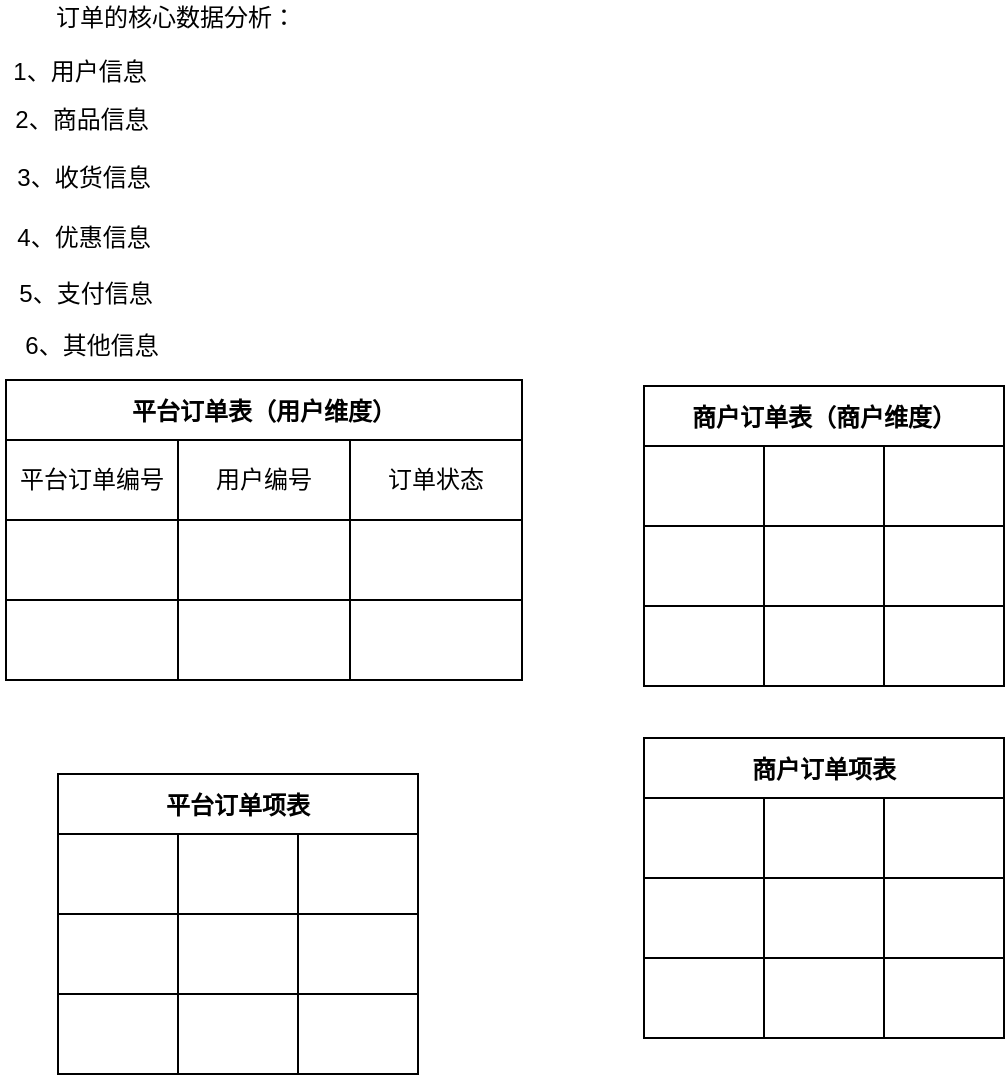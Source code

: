 <mxfile version="16.0.3" type="github" pages="10">
  <diagram id="8lBRIV29XiMTfoeVoKCS" name="订单核心建模">
    <mxGraphModel dx="1102" dy="580" grid="0" gridSize="10" guides="1" tooltips="1" connect="1" arrows="1" fold="1" page="1" pageScale="1" pageWidth="827" pageHeight="1169" math="0" shadow="0">
      <root>
        <mxCell id="0" />
        <mxCell id="1" parent="0" />
        <mxCell id="bG0uk3a7c1hJAi_MSTW5-1" value="平台订单表（用户维度）" style="shape=table;startSize=30;container=1;collapsible=0;childLayout=tableLayout;fontStyle=1;align=center;pointerEvents=1;" parent="1" vertex="1">
          <mxGeometry x="126" y="238" width="258" height="150" as="geometry" />
        </mxCell>
        <mxCell id="bG0uk3a7c1hJAi_MSTW5-2" value="" style="shape=partialRectangle;html=1;whiteSpace=wrap;collapsible=0;dropTarget=0;pointerEvents=0;fillColor=none;top=0;left=0;bottom=0;right=0;points=[[0,0.5],[1,0.5]];portConstraint=eastwest;" parent="bG0uk3a7c1hJAi_MSTW5-1" vertex="1">
          <mxGeometry y="30" width="258" height="40" as="geometry" />
        </mxCell>
        <mxCell id="bG0uk3a7c1hJAi_MSTW5-3" value="平台订单编号" style="shape=partialRectangle;html=1;whiteSpace=wrap;connectable=0;fillColor=none;top=0;left=0;bottom=0;right=0;overflow=hidden;pointerEvents=1;" parent="bG0uk3a7c1hJAi_MSTW5-2" vertex="1">
          <mxGeometry width="86" height="40" as="geometry">
            <mxRectangle width="86" height="40" as="alternateBounds" />
          </mxGeometry>
        </mxCell>
        <mxCell id="bG0uk3a7c1hJAi_MSTW5-4" value="用户编号" style="shape=partialRectangle;html=1;whiteSpace=wrap;connectable=0;fillColor=none;top=0;left=0;bottom=0;right=0;overflow=hidden;pointerEvents=1;" parent="bG0uk3a7c1hJAi_MSTW5-2" vertex="1">
          <mxGeometry x="86" width="86" height="40" as="geometry">
            <mxRectangle width="86" height="40" as="alternateBounds" />
          </mxGeometry>
        </mxCell>
        <mxCell id="bG0uk3a7c1hJAi_MSTW5-5" value="订单状态" style="shape=partialRectangle;html=1;whiteSpace=wrap;connectable=0;fillColor=none;top=0;left=0;bottom=0;right=0;overflow=hidden;pointerEvents=1;" parent="bG0uk3a7c1hJAi_MSTW5-2" vertex="1">
          <mxGeometry x="172" width="86" height="40" as="geometry">
            <mxRectangle width="86" height="40" as="alternateBounds" />
          </mxGeometry>
        </mxCell>
        <mxCell id="bG0uk3a7c1hJAi_MSTW5-6" value="" style="shape=partialRectangle;html=1;whiteSpace=wrap;collapsible=0;dropTarget=0;pointerEvents=0;fillColor=none;top=0;left=0;bottom=0;right=0;points=[[0,0.5],[1,0.5]];portConstraint=eastwest;" parent="bG0uk3a7c1hJAi_MSTW5-1" vertex="1">
          <mxGeometry y="70" width="258" height="40" as="geometry" />
        </mxCell>
        <mxCell id="bG0uk3a7c1hJAi_MSTW5-7" value="" style="shape=partialRectangle;html=1;whiteSpace=wrap;connectable=0;fillColor=none;top=0;left=0;bottom=0;right=0;overflow=hidden;pointerEvents=1;" parent="bG0uk3a7c1hJAi_MSTW5-6" vertex="1">
          <mxGeometry width="86" height="40" as="geometry">
            <mxRectangle width="86" height="40" as="alternateBounds" />
          </mxGeometry>
        </mxCell>
        <mxCell id="bG0uk3a7c1hJAi_MSTW5-8" value="" style="shape=partialRectangle;html=1;whiteSpace=wrap;connectable=0;fillColor=none;top=0;left=0;bottom=0;right=0;overflow=hidden;pointerEvents=1;" parent="bG0uk3a7c1hJAi_MSTW5-6" vertex="1">
          <mxGeometry x="86" width="86" height="40" as="geometry">
            <mxRectangle width="86" height="40" as="alternateBounds" />
          </mxGeometry>
        </mxCell>
        <mxCell id="bG0uk3a7c1hJAi_MSTW5-9" value="" style="shape=partialRectangle;html=1;whiteSpace=wrap;connectable=0;fillColor=none;top=0;left=0;bottom=0;right=0;overflow=hidden;pointerEvents=1;" parent="bG0uk3a7c1hJAi_MSTW5-6" vertex="1">
          <mxGeometry x="172" width="86" height="40" as="geometry">
            <mxRectangle width="86" height="40" as="alternateBounds" />
          </mxGeometry>
        </mxCell>
        <mxCell id="bG0uk3a7c1hJAi_MSTW5-10" value="" style="shape=partialRectangle;html=1;whiteSpace=wrap;collapsible=0;dropTarget=0;pointerEvents=0;fillColor=none;top=0;left=0;bottom=0;right=0;points=[[0,0.5],[1,0.5]];portConstraint=eastwest;" parent="bG0uk3a7c1hJAi_MSTW5-1" vertex="1">
          <mxGeometry y="110" width="258" height="40" as="geometry" />
        </mxCell>
        <mxCell id="bG0uk3a7c1hJAi_MSTW5-11" value="" style="shape=partialRectangle;html=1;whiteSpace=wrap;connectable=0;fillColor=none;top=0;left=0;bottom=0;right=0;overflow=hidden;pointerEvents=1;" parent="bG0uk3a7c1hJAi_MSTW5-10" vertex="1">
          <mxGeometry width="86" height="40" as="geometry">
            <mxRectangle width="86" height="40" as="alternateBounds" />
          </mxGeometry>
        </mxCell>
        <mxCell id="bG0uk3a7c1hJAi_MSTW5-12" value="" style="shape=partialRectangle;html=1;whiteSpace=wrap;connectable=0;fillColor=none;top=0;left=0;bottom=0;right=0;overflow=hidden;pointerEvents=1;" parent="bG0uk3a7c1hJAi_MSTW5-10" vertex="1">
          <mxGeometry x="86" width="86" height="40" as="geometry">
            <mxRectangle width="86" height="40" as="alternateBounds" />
          </mxGeometry>
        </mxCell>
        <mxCell id="bG0uk3a7c1hJAi_MSTW5-13" value="" style="shape=partialRectangle;html=1;whiteSpace=wrap;connectable=0;fillColor=none;top=0;left=0;bottom=0;right=0;overflow=hidden;pointerEvents=1;" parent="bG0uk3a7c1hJAi_MSTW5-10" vertex="1">
          <mxGeometry x="172" width="86" height="40" as="geometry">
            <mxRectangle width="86" height="40" as="alternateBounds" />
          </mxGeometry>
        </mxCell>
        <mxCell id="bG0uk3a7c1hJAi_MSTW5-14" value="商户订单表（商户维度）" style="shape=table;startSize=30;container=1;collapsible=0;childLayout=tableLayout;fontStyle=1;align=center;pointerEvents=1;" parent="1" vertex="1">
          <mxGeometry x="445" y="241" width="180" height="150" as="geometry" />
        </mxCell>
        <mxCell id="bG0uk3a7c1hJAi_MSTW5-15" value="" style="shape=partialRectangle;html=1;whiteSpace=wrap;collapsible=0;dropTarget=0;pointerEvents=0;fillColor=none;top=0;left=0;bottom=0;right=0;points=[[0,0.5],[1,0.5]];portConstraint=eastwest;" parent="bG0uk3a7c1hJAi_MSTW5-14" vertex="1">
          <mxGeometry y="30" width="180" height="40" as="geometry" />
        </mxCell>
        <mxCell id="bG0uk3a7c1hJAi_MSTW5-16" value="" style="shape=partialRectangle;html=1;whiteSpace=wrap;connectable=0;fillColor=none;top=0;left=0;bottom=0;right=0;overflow=hidden;pointerEvents=1;" parent="bG0uk3a7c1hJAi_MSTW5-15" vertex="1">
          <mxGeometry width="60" height="40" as="geometry">
            <mxRectangle width="60" height="40" as="alternateBounds" />
          </mxGeometry>
        </mxCell>
        <mxCell id="bG0uk3a7c1hJAi_MSTW5-17" value="" style="shape=partialRectangle;html=1;whiteSpace=wrap;connectable=0;fillColor=none;top=0;left=0;bottom=0;right=0;overflow=hidden;pointerEvents=1;" parent="bG0uk3a7c1hJAi_MSTW5-15" vertex="1">
          <mxGeometry x="60" width="60" height="40" as="geometry">
            <mxRectangle width="60" height="40" as="alternateBounds" />
          </mxGeometry>
        </mxCell>
        <mxCell id="bG0uk3a7c1hJAi_MSTW5-18" value="" style="shape=partialRectangle;html=1;whiteSpace=wrap;connectable=0;fillColor=none;top=0;left=0;bottom=0;right=0;overflow=hidden;pointerEvents=1;" parent="bG0uk3a7c1hJAi_MSTW5-15" vertex="1">
          <mxGeometry x="120" width="60" height="40" as="geometry">
            <mxRectangle width="60" height="40" as="alternateBounds" />
          </mxGeometry>
        </mxCell>
        <mxCell id="bG0uk3a7c1hJAi_MSTW5-19" value="" style="shape=partialRectangle;html=1;whiteSpace=wrap;collapsible=0;dropTarget=0;pointerEvents=0;fillColor=none;top=0;left=0;bottom=0;right=0;points=[[0,0.5],[1,0.5]];portConstraint=eastwest;" parent="bG0uk3a7c1hJAi_MSTW5-14" vertex="1">
          <mxGeometry y="70" width="180" height="40" as="geometry" />
        </mxCell>
        <mxCell id="bG0uk3a7c1hJAi_MSTW5-20" value="" style="shape=partialRectangle;html=1;whiteSpace=wrap;connectable=0;fillColor=none;top=0;left=0;bottom=0;right=0;overflow=hidden;pointerEvents=1;" parent="bG0uk3a7c1hJAi_MSTW5-19" vertex="1">
          <mxGeometry width="60" height="40" as="geometry">
            <mxRectangle width="60" height="40" as="alternateBounds" />
          </mxGeometry>
        </mxCell>
        <mxCell id="bG0uk3a7c1hJAi_MSTW5-21" value="" style="shape=partialRectangle;html=1;whiteSpace=wrap;connectable=0;fillColor=none;top=0;left=0;bottom=0;right=0;overflow=hidden;pointerEvents=1;" parent="bG0uk3a7c1hJAi_MSTW5-19" vertex="1">
          <mxGeometry x="60" width="60" height="40" as="geometry">
            <mxRectangle width="60" height="40" as="alternateBounds" />
          </mxGeometry>
        </mxCell>
        <mxCell id="bG0uk3a7c1hJAi_MSTW5-22" value="" style="shape=partialRectangle;html=1;whiteSpace=wrap;connectable=0;fillColor=none;top=0;left=0;bottom=0;right=0;overflow=hidden;pointerEvents=1;" parent="bG0uk3a7c1hJAi_MSTW5-19" vertex="1">
          <mxGeometry x="120" width="60" height="40" as="geometry">
            <mxRectangle width="60" height="40" as="alternateBounds" />
          </mxGeometry>
        </mxCell>
        <mxCell id="bG0uk3a7c1hJAi_MSTW5-23" value="" style="shape=partialRectangle;html=1;whiteSpace=wrap;collapsible=0;dropTarget=0;pointerEvents=0;fillColor=none;top=0;left=0;bottom=0;right=0;points=[[0,0.5],[1,0.5]];portConstraint=eastwest;" parent="bG0uk3a7c1hJAi_MSTW5-14" vertex="1">
          <mxGeometry y="110" width="180" height="40" as="geometry" />
        </mxCell>
        <mxCell id="bG0uk3a7c1hJAi_MSTW5-24" value="" style="shape=partialRectangle;html=1;whiteSpace=wrap;connectable=0;fillColor=none;top=0;left=0;bottom=0;right=0;overflow=hidden;pointerEvents=1;" parent="bG0uk3a7c1hJAi_MSTW5-23" vertex="1">
          <mxGeometry width="60" height="40" as="geometry">
            <mxRectangle width="60" height="40" as="alternateBounds" />
          </mxGeometry>
        </mxCell>
        <mxCell id="bG0uk3a7c1hJAi_MSTW5-25" value="" style="shape=partialRectangle;html=1;whiteSpace=wrap;connectable=0;fillColor=none;top=0;left=0;bottom=0;right=0;overflow=hidden;pointerEvents=1;" parent="bG0uk3a7c1hJAi_MSTW5-23" vertex="1">
          <mxGeometry x="60" width="60" height="40" as="geometry">
            <mxRectangle width="60" height="40" as="alternateBounds" />
          </mxGeometry>
        </mxCell>
        <mxCell id="bG0uk3a7c1hJAi_MSTW5-26" value="" style="shape=partialRectangle;html=1;whiteSpace=wrap;connectable=0;fillColor=none;top=0;left=0;bottom=0;right=0;overflow=hidden;pointerEvents=1;" parent="bG0uk3a7c1hJAi_MSTW5-23" vertex="1">
          <mxGeometry x="120" width="60" height="40" as="geometry">
            <mxRectangle width="60" height="40" as="alternateBounds" />
          </mxGeometry>
        </mxCell>
        <mxCell id="bG0uk3a7c1hJAi_MSTW5-27" value="平台订单项表" style="shape=table;startSize=30;container=1;collapsible=0;childLayout=tableLayout;fontStyle=1;align=center;pointerEvents=1;" parent="1" vertex="1">
          <mxGeometry x="152" y="435" width="180" height="150" as="geometry" />
        </mxCell>
        <mxCell id="bG0uk3a7c1hJAi_MSTW5-28" value="" style="shape=partialRectangle;html=1;whiteSpace=wrap;collapsible=0;dropTarget=0;pointerEvents=0;fillColor=none;top=0;left=0;bottom=0;right=0;points=[[0,0.5],[1,0.5]];portConstraint=eastwest;" parent="bG0uk3a7c1hJAi_MSTW5-27" vertex="1">
          <mxGeometry y="30" width="180" height="40" as="geometry" />
        </mxCell>
        <mxCell id="bG0uk3a7c1hJAi_MSTW5-29" value="" style="shape=partialRectangle;html=1;whiteSpace=wrap;connectable=0;fillColor=none;top=0;left=0;bottom=0;right=0;overflow=hidden;pointerEvents=1;" parent="bG0uk3a7c1hJAi_MSTW5-28" vertex="1">
          <mxGeometry width="60" height="40" as="geometry">
            <mxRectangle width="60" height="40" as="alternateBounds" />
          </mxGeometry>
        </mxCell>
        <mxCell id="bG0uk3a7c1hJAi_MSTW5-30" value="" style="shape=partialRectangle;html=1;whiteSpace=wrap;connectable=0;fillColor=none;top=0;left=0;bottom=0;right=0;overflow=hidden;pointerEvents=1;" parent="bG0uk3a7c1hJAi_MSTW5-28" vertex="1">
          <mxGeometry x="60" width="60" height="40" as="geometry">
            <mxRectangle width="60" height="40" as="alternateBounds" />
          </mxGeometry>
        </mxCell>
        <mxCell id="bG0uk3a7c1hJAi_MSTW5-31" value="" style="shape=partialRectangle;html=1;whiteSpace=wrap;connectable=0;fillColor=none;top=0;left=0;bottom=0;right=0;overflow=hidden;pointerEvents=1;" parent="bG0uk3a7c1hJAi_MSTW5-28" vertex="1">
          <mxGeometry x="120" width="60" height="40" as="geometry">
            <mxRectangle width="60" height="40" as="alternateBounds" />
          </mxGeometry>
        </mxCell>
        <mxCell id="bG0uk3a7c1hJAi_MSTW5-32" value="" style="shape=partialRectangle;html=1;whiteSpace=wrap;collapsible=0;dropTarget=0;pointerEvents=0;fillColor=none;top=0;left=0;bottom=0;right=0;points=[[0,0.5],[1,0.5]];portConstraint=eastwest;" parent="bG0uk3a7c1hJAi_MSTW5-27" vertex="1">
          <mxGeometry y="70" width="180" height="40" as="geometry" />
        </mxCell>
        <mxCell id="bG0uk3a7c1hJAi_MSTW5-33" value="" style="shape=partialRectangle;html=1;whiteSpace=wrap;connectable=0;fillColor=none;top=0;left=0;bottom=0;right=0;overflow=hidden;pointerEvents=1;" parent="bG0uk3a7c1hJAi_MSTW5-32" vertex="1">
          <mxGeometry width="60" height="40" as="geometry">
            <mxRectangle width="60" height="40" as="alternateBounds" />
          </mxGeometry>
        </mxCell>
        <mxCell id="bG0uk3a7c1hJAi_MSTW5-34" value="" style="shape=partialRectangle;html=1;whiteSpace=wrap;connectable=0;fillColor=none;top=0;left=0;bottom=0;right=0;overflow=hidden;pointerEvents=1;" parent="bG0uk3a7c1hJAi_MSTW5-32" vertex="1">
          <mxGeometry x="60" width="60" height="40" as="geometry">
            <mxRectangle width="60" height="40" as="alternateBounds" />
          </mxGeometry>
        </mxCell>
        <mxCell id="bG0uk3a7c1hJAi_MSTW5-35" value="" style="shape=partialRectangle;html=1;whiteSpace=wrap;connectable=0;fillColor=none;top=0;left=0;bottom=0;right=0;overflow=hidden;pointerEvents=1;" parent="bG0uk3a7c1hJAi_MSTW5-32" vertex="1">
          <mxGeometry x="120" width="60" height="40" as="geometry">
            <mxRectangle width="60" height="40" as="alternateBounds" />
          </mxGeometry>
        </mxCell>
        <mxCell id="bG0uk3a7c1hJAi_MSTW5-36" value="" style="shape=partialRectangle;html=1;whiteSpace=wrap;collapsible=0;dropTarget=0;pointerEvents=0;fillColor=none;top=0;left=0;bottom=0;right=0;points=[[0,0.5],[1,0.5]];portConstraint=eastwest;" parent="bG0uk3a7c1hJAi_MSTW5-27" vertex="1">
          <mxGeometry y="110" width="180" height="40" as="geometry" />
        </mxCell>
        <mxCell id="bG0uk3a7c1hJAi_MSTW5-37" value="" style="shape=partialRectangle;html=1;whiteSpace=wrap;connectable=0;fillColor=none;top=0;left=0;bottom=0;right=0;overflow=hidden;pointerEvents=1;" parent="bG0uk3a7c1hJAi_MSTW5-36" vertex="1">
          <mxGeometry width="60" height="40" as="geometry">
            <mxRectangle width="60" height="40" as="alternateBounds" />
          </mxGeometry>
        </mxCell>
        <mxCell id="bG0uk3a7c1hJAi_MSTW5-38" value="" style="shape=partialRectangle;html=1;whiteSpace=wrap;connectable=0;fillColor=none;top=0;left=0;bottom=0;right=0;overflow=hidden;pointerEvents=1;" parent="bG0uk3a7c1hJAi_MSTW5-36" vertex="1">
          <mxGeometry x="60" width="60" height="40" as="geometry">
            <mxRectangle width="60" height="40" as="alternateBounds" />
          </mxGeometry>
        </mxCell>
        <mxCell id="bG0uk3a7c1hJAi_MSTW5-39" value="" style="shape=partialRectangle;html=1;whiteSpace=wrap;connectable=0;fillColor=none;top=0;left=0;bottom=0;right=0;overflow=hidden;pointerEvents=1;" parent="bG0uk3a7c1hJAi_MSTW5-36" vertex="1">
          <mxGeometry x="120" width="60" height="40" as="geometry">
            <mxRectangle width="60" height="40" as="alternateBounds" />
          </mxGeometry>
        </mxCell>
        <mxCell id="bG0uk3a7c1hJAi_MSTW5-40" value="商户订单项表" style="shape=table;startSize=30;container=1;collapsible=0;childLayout=tableLayout;fontStyle=1;align=center;pointerEvents=1;" parent="1" vertex="1">
          <mxGeometry x="445" y="417" width="180" height="150" as="geometry" />
        </mxCell>
        <mxCell id="bG0uk3a7c1hJAi_MSTW5-41" value="" style="shape=partialRectangle;html=1;whiteSpace=wrap;collapsible=0;dropTarget=0;pointerEvents=0;fillColor=none;top=0;left=0;bottom=0;right=0;points=[[0,0.5],[1,0.5]];portConstraint=eastwest;" parent="bG0uk3a7c1hJAi_MSTW5-40" vertex="1">
          <mxGeometry y="30" width="180" height="40" as="geometry" />
        </mxCell>
        <mxCell id="bG0uk3a7c1hJAi_MSTW5-42" value="" style="shape=partialRectangle;html=1;whiteSpace=wrap;connectable=0;fillColor=none;top=0;left=0;bottom=0;right=0;overflow=hidden;pointerEvents=1;" parent="bG0uk3a7c1hJAi_MSTW5-41" vertex="1">
          <mxGeometry width="60" height="40" as="geometry">
            <mxRectangle width="60" height="40" as="alternateBounds" />
          </mxGeometry>
        </mxCell>
        <mxCell id="bG0uk3a7c1hJAi_MSTW5-43" value="" style="shape=partialRectangle;html=1;whiteSpace=wrap;connectable=0;fillColor=none;top=0;left=0;bottom=0;right=0;overflow=hidden;pointerEvents=1;" parent="bG0uk3a7c1hJAi_MSTW5-41" vertex="1">
          <mxGeometry x="60" width="60" height="40" as="geometry">
            <mxRectangle width="60" height="40" as="alternateBounds" />
          </mxGeometry>
        </mxCell>
        <mxCell id="bG0uk3a7c1hJAi_MSTW5-44" value="" style="shape=partialRectangle;html=1;whiteSpace=wrap;connectable=0;fillColor=none;top=0;left=0;bottom=0;right=0;overflow=hidden;pointerEvents=1;" parent="bG0uk3a7c1hJAi_MSTW5-41" vertex="1">
          <mxGeometry x="120" width="60" height="40" as="geometry">
            <mxRectangle width="60" height="40" as="alternateBounds" />
          </mxGeometry>
        </mxCell>
        <mxCell id="bG0uk3a7c1hJAi_MSTW5-45" value="" style="shape=partialRectangle;html=1;whiteSpace=wrap;collapsible=0;dropTarget=0;pointerEvents=0;fillColor=none;top=0;left=0;bottom=0;right=0;points=[[0,0.5],[1,0.5]];portConstraint=eastwest;" parent="bG0uk3a7c1hJAi_MSTW5-40" vertex="1">
          <mxGeometry y="70" width="180" height="40" as="geometry" />
        </mxCell>
        <mxCell id="bG0uk3a7c1hJAi_MSTW5-46" value="" style="shape=partialRectangle;html=1;whiteSpace=wrap;connectable=0;fillColor=none;top=0;left=0;bottom=0;right=0;overflow=hidden;pointerEvents=1;" parent="bG0uk3a7c1hJAi_MSTW5-45" vertex="1">
          <mxGeometry width="60" height="40" as="geometry">
            <mxRectangle width="60" height="40" as="alternateBounds" />
          </mxGeometry>
        </mxCell>
        <mxCell id="bG0uk3a7c1hJAi_MSTW5-47" value="" style="shape=partialRectangle;html=1;whiteSpace=wrap;connectable=0;fillColor=none;top=0;left=0;bottom=0;right=0;overflow=hidden;pointerEvents=1;" parent="bG0uk3a7c1hJAi_MSTW5-45" vertex="1">
          <mxGeometry x="60" width="60" height="40" as="geometry">
            <mxRectangle width="60" height="40" as="alternateBounds" />
          </mxGeometry>
        </mxCell>
        <mxCell id="bG0uk3a7c1hJAi_MSTW5-48" value="" style="shape=partialRectangle;html=1;whiteSpace=wrap;connectable=0;fillColor=none;top=0;left=0;bottom=0;right=0;overflow=hidden;pointerEvents=1;" parent="bG0uk3a7c1hJAi_MSTW5-45" vertex="1">
          <mxGeometry x="120" width="60" height="40" as="geometry">
            <mxRectangle width="60" height="40" as="alternateBounds" />
          </mxGeometry>
        </mxCell>
        <mxCell id="bG0uk3a7c1hJAi_MSTW5-49" value="" style="shape=partialRectangle;html=1;whiteSpace=wrap;collapsible=0;dropTarget=0;pointerEvents=0;fillColor=none;top=0;left=0;bottom=0;right=0;points=[[0,0.5],[1,0.5]];portConstraint=eastwest;" parent="bG0uk3a7c1hJAi_MSTW5-40" vertex="1">
          <mxGeometry y="110" width="180" height="40" as="geometry" />
        </mxCell>
        <mxCell id="bG0uk3a7c1hJAi_MSTW5-50" value="" style="shape=partialRectangle;html=1;whiteSpace=wrap;connectable=0;fillColor=none;top=0;left=0;bottom=0;right=0;overflow=hidden;pointerEvents=1;" parent="bG0uk3a7c1hJAi_MSTW5-49" vertex="1">
          <mxGeometry width="60" height="40" as="geometry">
            <mxRectangle width="60" height="40" as="alternateBounds" />
          </mxGeometry>
        </mxCell>
        <mxCell id="bG0uk3a7c1hJAi_MSTW5-51" value="" style="shape=partialRectangle;html=1;whiteSpace=wrap;connectable=0;fillColor=none;top=0;left=0;bottom=0;right=0;overflow=hidden;pointerEvents=1;" parent="bG0uk3a7c1hJAi_MSTW5-49" vertex="1">
          <mxGeometry x="60" width="60" height="40" as="geometry">
            <mxRectangle width="60" height="40" as="alternateBounds" />
          </mxGeometry>
        </mxCell>
        <mxCell id="bG0uk3a7c1hJAi_MSTW5-52" value="" style="shape=partialRectangle;html=1;whiteSpace=wrap;connectable=0;fillColor=none;top=0;left=0;bottom=0;right=0;overflow=hidden;pointerEvents=1;" parent="bG0uk3a7c1hJAi_MSTW5-49" vertex="1">
          <mxGeometry x="120" width="60" height="40" as="geometry">
            <mxRectangle width="60" height="40" as="alternateBounds" />
          </mxGeometry>
        </mxCell>
        <mxCell id="bG0uk3a7c1hJAi_MSTW5-53" value="订单的核心数据分析：" style="text;html=1;strokeColor=none;fillColor=none;align=center;verticalAlign=middle;whiteSpace=wrap;rounded=0;" parent="1" vertex="1">
          <mxGeometry x="140" y="48" width="142" height="17" as="geometry" />
        </mxCell>
        <mxCell id="bG0uk3a7c1hJAi_MSTW5-54" value="1、用户信息" style="text;html=1;strokeColor=none;fillColor=none;align=center;verticalAlign=middle;whiteSpace=wrap;rounded=0;" parent="1" vertex="1">
          <mxGeometry x="123" y="69" width="80" height="30" as="geometry" />
        </mxCell>
        <mxCell id="bG0uk3a7c1hJAi_MSTW5-55" value="2、商品信息" style="text;html=1;strokeColor=none;fillColor=none;align=center;verticalAlign=middle;whiteSpace=wrap;rounded=0;" parent="1" vertex="1">
          <mxGeometry x="128" y="93" width="72" height="29" as="geometry" />
        </mxCell>
        <mxCell id="bG0uk3a7c1hJAi_MSTW5-56" value="3、收货信息" style="text;html=1;strokeColor=none;fillColor=none;align=center;verticalAlign=middle;whiteSpace=wrap;rounded=0;" parent="1" vertex="1">
          <mxGeometry x="128" y="122" width="74" height="30" as="geometry" />
        </mxCell>
        <mxCell id="bG0uk3a7c1hJAi_MSTW5-57" value="4、优惠信息" style="text;html=1;strokeColor=none;fillColor=none;align=center;verticalAlign=middle;whiteSpace=wrap;rounded=0;" parent="1" vertex="1">
          <mxGeometry x="128" y="152" width="74" height="30" as="geometry" />
        </mxCell>
        <mxCell id="bG0uk3a7c1hJAi_MSTW5-58" value="5、支付信息" style="text;html=1;strokeColor=none;fillColor=none;align=center;verticalAlign=middle;whiteSpace=wrap;rounded=0;" parent="1" vertex="1">
          <mxGeometry x="129" y="180" width="74" height="30" as="geometry" />
        </mxCell>
        <mxCell id="bG0uk3a7c1hJAi_MSTW5-59" value="6、其他信息" style="text;html=1;strokeColor=none;fillColor=none;align=center;verticalAlign=middle;whiteSpace=wrap;rounded=0;" parent="1" vertex="1">
          <mxGeometry x="132" y="206" width="74" height="30" as="geometry" />
        </mxCell>
      </root>
    </mxGraphModel>
  </diagram>
  <diagram name="业务建模" id="BhK92etvi4K1JZ2KZ6hc">
    <mxGraphModel dx="2996" dy="580" grid="0" gridSize="10" guides="1" tooltips="1" connect="1" arrows="1" fold="1" page="1" pageScale="1" pageWidth="827" pageHeight="1169" math="0" shadow="0">
      <root>
        <mxCell id="M8h8swcjC3LbiGdqPJ7a-0" />
        <mxCell id="M8h8swcjC3LbiGdqPJ7a-1" parent="M8h8swcjC3LbiGdqPJ7a-0" />
        <mxCell id="zOPSMIwBkOZSB5bac0bb-23" value="" style="rounded=0;whiteSpace=wrap;html=1;dashed=1;strokeWidth=1;perimeterSpacing=0;sketch=1;" parent="M8h8swcjC3LbiGdqPJ7a-1" vertex="1">
          <mxGeometry x="-1210" y="153" width="2014" height="4889" as="geometry" />
        </mxCell>
        <mxCell id="zOPSMIwBkOZSB5bac0bb-224" value="" style="rounded=0;whiteSpace=wrap;html=1;sketch=1;fontSize=12;strokeWidth=1;gradientColor=none;" parent="M8h8swcjC3LbiGdqPJ7a-1" vertex="1">
          <mxGeometry x="-281" y="271" width="848" height="4010" as="geometry" />
        </mxCell>
        <mxCell id="zOPSMIwBkOZSB5bac0bb-222" value="" style="rounded=0;whiteSpace=wrap;html=1;sketch=1;fontSize=12;strokeWidth=1;gradientColor=none;" parent="M8h8swcjC3LbiGdqPJ7a-1" vertex="1">
          <mxGeometry x="-1000" y="376" width="535" height="3604" as="geometry" />
        </mxCell>
        <mxCell id="zOPSMIwBkOZSB5bac0bb-177" value="" style="rounded=0;whiteSpace=wrap;html=1;dashed=1;strokeWidth=1;perimeterSpacing=0;sketch=1;" parent="M8h8swcjC3LbiGdqPJ7a-1" vertex="1">
          <mxGeometry x="4873" y="630" width="1856" height="1644" as="geometry" />
        </mxCell>
        <mxCell id="zOPSMIwBkOZSB5bac0bb-175" value="" style="rounded=0;whiteSpace=wrap;html=1;dashed=1;sketch=1;fontSize=11;strokeWidth=1;" parent="M8h8swcjC3LbiGdqPJ7a-1" vertex="1">
          <mxGeometry x="4821" y="3536" width="2186" height="416" as="geometry" />
        </mxCell>
        <mxCell id="zOPSMIwBkOZSB5bac0bb-98" value="" style="rounded=0;whiteSpace=wrap;html=1;sketch=1;fontSize=11;strokeWidth=1;dashed=1;" parent="M8h8swcjC3LbiGdqPJ7a-1" vertex="1">
          <mxGeometry x="-1561" y="230" width="238" height="2098" as="geometry" />
        </mxCell>
        <mxCell id="zOPSMIwBkOZSB5bac0bb-18" value="" style="rounded=0;whiteSpace=wrap;html=1;dashed=1;sketch=1;strokeWidth=1;" parent="M8h8swcjC3LbiGdqPJ7a-1" vertex="1">
          <mxGeometry x="4898" y="2063" width="346" height="188" as="geometry" />
        </mxCell>
        <mxCell id="zOPSMIwBkOZSB5bac0bb-10" value="" style="rounded=0;whiteSpace=wrap;html=1;dashed=1;strokeWidth=1;perimeterSpacing=0;sketch=1;" parent="M8h8swcjC3LbiGdqPJ7a-1" vertex="1">
          <mxGeometry x="4830" y="3648" width="585" height="273" as="geometry" />
        </mxCell>
        <mxCell id="M8h8swcjC3LbiGdqPJ7a-3" value="常用收获地址" style="rounded=0;whiteSpace=wrap;html=1;sketch=1;" parent="M8h8swcjC3LbiGdqPJ7a-1" vertex="1">
          <mxGeometry x="4927" y="2108" width="120" height="60" as="geometry" />
        </mxCell>
        <mxCell id="zOPSMIwBkOZSB5bac0bb-2" style="edgeStyle=none;rounded=0;orthogonalLoop=1;jettySize=auto;html=1;exitX=1;exitY=0.5;exitDx=0;exitDy=0;entryX=0;entryY=0.5;entryDx=0;entryDy=0;sketch=1;" parent="M8h8swcjC3LbiGdqPJ7a-1" source="zOPSMIwBkOZSB5bac0bb-0" target="zOPSMIwBkOZSB5bac0bb-1" edge="1">
          <mxGeometry relative="1" as="geometry" />
        </mxCell>
        <mxCell id="zOPSMIwBkOZSB5bac0bb-5" style="edgeStyle=none;rounded=0;orthogonalLoop=1;jettySize=auto;html=1;exitX=1;exitY=0.5;exitDx=0;exitDy=0;entryX=0;entryY=0.5;entryDx=0;entryDy=0;sketch=1;" parent="M8h8swcjC3LbiGdqPJ7a-1" source="zOPSMIwBkOZSB5bac0bb-0" target="zOPSMIwBkOZSB5bac0bb-3" edge="1">
          <mxGeometry relative="1" as="geometry" />
        </mxCell>
        <mxCell id="zOPSMIwBkOZSB5bac0bb-6" style="edgeStyle=none;rounded=0;orthogonalLoop=1;jettySize=auto;html=1;exitX=1;exitY=0.5;exitDx=0;exitDy=0;entryX=0;entryY=0.5;entryDx=0;entryDy=0;sketch=1;" parent="M8h8swcjC3LbiGdqPJ7a-1" source="zOPSMIwBkOZSB5bac0bb-0" target="zOPSMIwBkOZSB5bac0bb-4" edge="1">
          <mxGeometry relative="1" as="geometry" />
        </mxCell>
        <mxCell id="zOPSMIwBkOZSB5bac0bb-0" value="个人身份认证" style="rounded=0;whiteSpace=wrap;html=1;sketch=1;" parent="M8h8swcjC3LbiGdqPJ7a-1" vertex="1">
          <mxGeometry x="5136" y="3782" width="117" height="60" as="geometry" />
        </mxCell>
        <mxCell id="zOPSMIwBkOZSB5bac0bb-1" value="三要素" style="ellipse;whiteSpace=wrap;html=1;sketch=1;" parent="M8h8swcjC3LbiGdqPJ7a-1" vertex="1">
          <mxGeometry x="5289" y="3728" width="90" height="47" as="geometry" />
        </mxCell>
        <mxCell id="zOPSMIwBkOZSB5bac0bb-3" value="人脸识别" style="ellipse;whiteSpace=wrap;html=1;sketch=1;" parent="M8h8swcjC3LbiGdqPJ7a-1" vertex="1">
          <mxGeometry x="5289" y="3788.5" width="90" height="47" as="geometry" />
        </mxCell>
        <mxCell id="zOPSMIwBkOZSB5bac0bb-4" value="&amp;nbsp; 其他" style="ellipse;whiteSpace=wrap;html=1;sketch=1;" parent="M8h8swcjC3LbiGdqPJ7a-1" vertex="1">
          <mxGeometry x="5289" y="3848" width="90" height="47" as="geometry" />
        </mxCell>
        <mxCell id="zOPSMIwBkOZSB5bac0bb-9" style="edgeStyle=none;rounded=0;orthogonalLoop=1;jettySize=auto;html=1;exitX=1;exitY=0.5;exitDx=0;exitDy=0;entryX=0;entryY=0.5;entryDx=0;entryDy=0;sketch=1;" parent="M8h8swcjC3LbiGdqPJ7a-1" source="zOPSMIwBkOZSB5bac0bb-7" target="zOPSMIwBkOZSB5bac0bb-8" edge="1">
          <mxGeometry relative="1" as="geometry" />
        </mxCell>
        <mxCell id="zOPSMIwBkOZSB5bac0bb-15" style="edgeStyle=none;rounded=0;sketch=1;orthogonalLoop=1;jettySize=auto;html=1;exitX=1;exitY=0.5;exitDx=0;exitDy=0;entryX=0;entryY=0.5;entryDx=0;entryDy=0;" parent="M8h8swcjC3LbiGdqPJ7a-1" source="zOPSMIwBkOZSB5bac0bb-7" target="zOPSMIwBkOZSB5bac0bb-12" edge="1">
          <mxGeometry relative="1" as="geometry" />
        </mxCell>
        <mxCell id="zOPSMIwBkOZSB5bac0bb-16" style="edgeStyle=none;rounded=0;sketch=1;orthogonalLoop=1;jettySize=auto;html=1;exitX=1;exitY=0.5;exitDx=0;exitDy=0;entryX=0;entryY=0.5;entryDx=0;entryDy=0;" parent="M8h8swcjC3LbiGdqPJ7a-1" source="zOPSMIwBkOZSB5bac0bb-7" target="zOPSMIwBkOZSB5bac0bb-13" edge="1">
          <mxGeometry relative="1" as="geometry" />
        </mxCell>
        <mxCell id="zOPSMIwBkOZSB5bac0bb-7" value="企业身份认证" style="rounded=0;whiteSpace=wrap;html=1;sketch=1;" parent="M8h8swcjC3LbiGdqPJ7a-1" vertex="1">
          <mxGeometry x="4850" y="3784" width="117" height="60" as="geometry" />
        </mxCell>
        <mxCell id="zOPSMIwBkOZSB5bac0bb-8" value="营业执照" style="ellipse;whiteSpace=wrap;html=1;sketch=1;" parent="M8h8swcjC3LbiGdqPJ7a-1" vertex="1">
          <mxGeometry x="5007" y="3721" width="90" height="47" as="geometry" />
        </mxCell>
        <mxCell id="zOPSMIwBkOZSB5bac0bb-11" value="身份认证" style="text;html=1;strokeColor=none;fillColor=none;align=center;verticalAlign=middle;whiteSpace=wrap;rounded=0;dashed=1;sketch=1;" parent="M8h8swcjC3LbiGdqPJ7a-1" vertex="1">
          <mxGeometry x="5087" y="3655" width="60" height="30" as="geometry" />
        </mxCell>
        <mxCell id="zOPSMIwBkOZSB5bac0bb-12" value="对公打款" style="ellipse;whiteSpace=wrap;html=1;sketch=1;" parent="M8h8swcjC3LbiGdqPJ7a-1" vertex="1">
          <mxGeometry x="5002" y="3790.5" width="90" height="47" as="geometry" />
        </mxCell>
        <mxCell id="zOPSMIwBkOZSB5bac0bb-13" value="其他打款" style="ellipse;whiteSpace=wrap;html=1;sketch=1;" parent="M8h8swcjC3LbiGdqPJ7a-1" vertex="1">
          <mxGeometry x="5002" y="3860" width="90" height="47" as="geometry" />
        </mxCell>
        <mxCell id="zOPSMIwBkOZSB5bac0bb-17" value="客户信息" style="rounded=0;whiteSpace=wrap;html=1;sketch=1;" parent="M8h8swcjC3LbiGdqPJ7a-1" vertex="1">
          <mxGeometry x="5080" y="2108" width="120" height="60" as="geometry" />
        </mxCell>
        <mxCell id="zOPSMIwBkOZSB5bac0bb-19" value="客户域" style="text;html=1;strokeColor=none;fillColor=none;align=center;verticalAlign=middle;whiteSpace=wrap;rounded=0;dashed=1;sketch=1;" parent="M8h8swcjC3LbiGdqPJ7a-1" vertex="1">
          <mxGeometry x="5040" y="2068" width="60" height="30" as="geometry" />
        </mxCell>
        <mxCell id="zOPSMIwBkOZSB5bac0bb-20" value="" style="rounded=0;whiteSpace=wrap;html=1;dashed=1;sketch=1;strokeWidth=1;" parent="M8h8swcjC3LbiGdqPJ7a-1" vertex="1">
          <mxGeometry x="5367" y="2067" width="346.5" height="176" as="geometry" />
        </mxCell>
        <mxCell id="zOPSMIwBkOZSB5bac0bb-21" value="商户域" style="text;html=1;strokeColor=none;fillColor=none;align=center;verticalAlign=middle;whiteSpace=wrap;rounded=0;dashed=1;sketch=1;" parent="M8h8swcjC3LbiGdqPJ7a-1" vertex="1">
          <mxGeometry x="5513" y="2072" width="60" height="30" as="geometry" />
        </mxCell>
        <mxCell id="zOPSMIwBkOZSB5bac0bb-22" value="商户信息" style="rounded=0;whiteSpace=wrap;html=1;sketch=1;" parent="M8h8swcjC3LbiGdqPJ7a-1" vertex="1">
          <mxGeometry x="5388.5" y="2133" width="120" height="60" as="geometry" />
        </mxCell>
        <mxCell id="zOPSMIwBkOZSB5bac0bb-24" value="单点登录域" style="text;html=1;strokeColor=none;fillColor=none;align=center;verticalAlign=middle;whiteSpace=wrap;rounded=0;dashed=1;sketch=1;fontStyle=1;fontSize=24;" parent="M8h8swcjC3LbiGdqPJ7a-1" vertex="1">
          <mxGeometry x="-313" y="153" width="221" height="46.5" as="geometry" />
        </mxCell>
        <mxCell id="zOPSMIwBkOZSB5bac0bb-29" style="edgeStyle=none;rounded=0;sketch=1;orthogonalLoop=1;jettySize=auto;html=1;exitX=1;exitY=0.5;exitDx=0;exitDy=0;entryX=-0.001;entryY=0.127;entryDx=0;entryDy=0;entryPerimeter=0;" parent="M8h8swcjC3LbiGdqPJ7a-1" source="zOPSMIwBkOZSB5bac0bb-25" target="zOPSMIwBkOZSB5bac0bb-23" edge="1">
          <mxGeometry relative="1" as="geometry" />
        </mxCell>
        <mxCell id="zOPSMIwBkOZSB5bac0bb-25" value="客户APP" style="rounded=0;whiteSpace=wrap;html=1;sketch=1;strokeWidth=1;" parent="M8h8swcjC3LbiGdqPJ7a-1" vertex="1">
          <mxGeometry x="-1497" y="378" width="120" height="60" as="geometry" />
        </mxCell>
        <mxCell id="zOPSMIwBkOZSB5bac0bb-30" style="edgeStyle=none;rounded=0;sketch=1;orthogonalLoop=1;jettySize=auto;html=1;exitX=1;exitY=0.5;exitDx=0;exitDy=0;entryX=-0.001;entryY=0.391;entryDx=0;entryDy=0;entryPerimeter=0;" parent="M8h8swcjC3LbiGdqPJ7a-1" source="zOPSMIwBkOZSB5bac0bb-26" target="zOPSMIwBkOZSB5bac0bb-23" edge="1">
          <mxGeometry relative="1" as="geometry">
            <mxPoint x="-509" y="333" as="targetPoint" />
          </mxGeometry>
        </mxCell>
        <mxCell id="zOPSMIwBkOZSB5bac0bb-26" value="商户APP" style="rounded=0;whiteSpace=wrap;html=1;sketch=1;strokeWidth=1;" parent="M8h8swcjC3LbiGdqPJ7a-1" vertex="1">
          <mxGeometry x="-1491" y="837" width="120" height="60" as="geometry" />
        </mxCell>
        <mxCell id="zOPSMIwBkOZSB5bac0bb-27" value="物流APP" style="rounded=0;whiteSpace=wrap;html=1;sketch=1;strokeWidth=1;" parent="M8h8swcjC3LbiGdqPJ7a-1" vertex="1">
          <mxGeometry x="-1493" y="1245" width="120" height="60" as="geometry" />
        </mxCell>
        <mxCell id="zOPSMIwBkOZSB5bac0bb-32" style="edgeStyle=none;rounded=0;sketch=1;orthogonalLoop=1;jettySize=auto;html=1;exitX=1;exitY=0.5;exitDx=0;exitDy=0;entryX=0;entryY=0.913;entryDx=0;entryDy=0;entryPerimeter=0;" parent="M8h8swcjC3LbiGdqPJ7a-1" source="zOPSMIwBkOZSB5bac0bb-28" target="zOPSMIwBkOZSB5bac0bb-23" edge="1">
          <mxGeometry relative="1" as="geometry" />
        </mxCell>
        <mxCell id="zOPSMIwBkOZSB5bac0bb-28" value="其他APP" style="rounded=0;whiteSpace=wrap;html=1;sketch=1;strokeWidth=1;" parent="M8h8swcjC3LbiGdqPJ7a-1" vertex="1">
          <mxGeometry x="-1483" y="1694.5" width="120" height="60" as="geometry" />
        </mxCell>
        <mxCell id="zOPSMIwBkOZSB5bac0bb-36" style="edgeStyle=none;rounded=0;sketch=1;orthogonalLoop=1;jettySize=auto;html=1;exitX=1;exitY=0.5;exitDx=0;exitDy=0;entryX=0;entryY=0.5;entryDx=0;entryDy=0;" parent="M8h8swcjC3LbiGdqPJ7a-1" source="zOPSMIwBkOZSB5bac0bb-33" target="zOPSMIwBkOZSB5bac0bb-35" edge="1">
          <mxGeometry relative="1" as="geometry" />
        </mxCell>
        <mxCell id="zOPSMIwBkOZSB5bac0bb-38" style="edgeStyle=none;rounded=0;sketch=1;orthogonalLoop=1;jettySize=auto;html=1;exitX=1;exitY=0.5;exitDx=0;exitDy=0;entryX=0;entryY=0.5;entryDx=0;entryDy=0;" parent="M8h8swcjC3LbiGdqPJ7a-1" source="zOPSMIwBkOZSB5bac0bb-33" target="zOPSMIwBkOZSB5bac0bb-37" edge="1">
          <mxGeometry relative="1" as="geometry" />
        </mxCell>
        <mxCell id="zOPSMIwBkOZSB5bac0bb-33" value="连接身份源" style="rounded=0;whiteSpace=wrap;html=1;sketch=1;strokeWidth=1;" parent="M8h8swcjC3LbiGdqPJ7a-1" vertex="1">
          <mxGeometry x="-257.5" y="473" width="123" height="60" as="geometry" />
        </mxCell>
        <mxCell id="8bNYQkXyyl0JibPyZtsj-97" style="edgeStyle=none;rounded=0;sketch=1;orthogonalLoop=1;jettySize=auto;html=1;fontSize=21;startArrow=none;startFill=0;endArrow=classic;endFill=1;" parent="M8h8swcjC3LbiGdqPJ7a-1" source="zOPSMIwBkOZSB5bac0bb-35" target="8bNYQkXyyl0JibPyZtsj-96" edge="1">
          <mxGeometry relative="1" as="geometry" />
        </mxCell>
        <mxCell id="8bNYQkXyyl0JibPyZtsj-100" style="edgeStyle=none;rounded=0;sketch=1;orthogonalLoop=1;jettySize=auto;html=1;fontSize=21;startArrow=none;startFill=0;endArrow=classic;endFill=1;" parent="M8h8swcjC3LbiGdqPJ7a-1" source="zOPSMIwBkOZSB5bac0bb-35" target="8bNYQkXyyl0JibPyZtsj-98" edge="1">
          <mxGeometry relative="1" as="geometry" />
        </mxCell>
        <mxCell id="8bNYQkXyyl0JibPyZtsj-101" style="edgeStyle=none;rounded=0;sketch=1;orthogonalLoop=1;jettySize=auto;html=1;entryX=0;entryY=0.5;entryDx=0;entryDy=0;fontSize=21;startArrow=none;startFill=0;endArrow=classic;endFill=1;" parent="M8h8swcjC3LbiGdqPJ7a-1" source="zOPSMIwBkOZSB5bac0bb-35" target="8bNYQkXyyl0JibPyZtsj-99" edge="1">
          <mxGeometry relative="1" as="geometry" />
        </mxCell>
        <mxCell id="zOPSMIwBkOZSB5bac0bb-35" value="社会化身份源" style="ellipse;whiteSpace=wrap;html=1;sketch=1;" parent="M8h8swcjC3LbiGdqPJ7a-1" vertex="1">
          <mxGeometry x="-106" y="355" width="90" height="47" as="geometry" />
        </mxCell>
        <mxCell id="8bNYQkXyyl0JibPyZtsj-107" style="edgeStyle=none;rounded=0;sketch=1;orthogonalLoop=1;jettySize=auto;html=1;entryX=0;entryY=0.5;entryDx=0;entryDy=0;fontSize=21;startArrow=none;startFill=0;endArrow=classic;endFill=1;" parent="M8h8swcjC3LbiGdqPJ7a-1" source="zOPSMIwBkOZSB5bac0bb-37" target="8bNYQkXyyl0JibPyZtsj-102" edge="1">
          <mxGeometry relative="1" as="geometry" />
        </mxCell>
        <mxCell id="8bNYQkXyyl0JibPyZtsj-108" style="edgeStyle=none;rounded=0;sketch=1;orthogonalLoop=1;jettySize=auto;html=1;entryX=0;entryY=0.5;entryDx=0;entryDy=0;fontSize=21;startArrow=none;startFill=0;endArrow=classic;endFill=1;" parent="M8h8swcjC3LbiGdqPJ7a-1" source="zOPSMIwBkOZSB5bac0bb-37" target="8bNYQkXyyl0JibPyZtsj-103" edge="1">
          <mxGeometry relative="1" as="geometry" />
        </mxCell>
        <mxCell id="8bNYQkXyyl0JibPyZtsj-109" style="edgeStyle=none;rounded=0;sketch=1;orthogonalLoop=1;jettySize=auto;html=1;entryX=0;entryY=0.5;entryDx=0;entryDy=0;fontSize=21;startArrow=none;startFill=0;endArrow=classic;endFill=1;" parent="M8h8swcjC3LbiGdqPJ7a-1" source="zOPSMIwBkOZSB5bac0bb-37" target="8bNYQkXyyl0JibPyZtsj-104" edge="1">
          <mxGeometry relative="1" as="geometry" />
        </mxCell>
        <mxCell id="8bNYQkXyyl0JibPyZtsj-110" style="edgeStyle=none;rounded=0;sketch=1;orthogonalLoop=1;jettySize=auto;html=1;entryX=0.447;entryY=-0.009;entryDx=0;entryDy=0;entryPerimeter=0;fontSize=21;startArrow=none;startFill=0;endArrow=classic;endFill=1;" parent="M8h8swcjC3LbiGdqPJ7a-1" source="zOPSMIwBkOZSB5bac0bb-37" target="8bNYQkXyyl0JibPyZtsj-105" edge="1">
          <mxGeometry relative="1" as="geometry" />
        </mxCell>
        <mxCell id="8bNYQkXyyl0JibPyZtsj-111" style="edgeStyle=none;rounded=0;sketch=1;orthogonalLoop=1;jettySize=auto;html=1;entryX=0.5;entryY=0;entryDx=0;entryDy=0;fontSize=21;startArrow=none;startFill=0;endArrow=classic;endFill=1;" parent="M8h8swcjC3LbiGdqPJ7a-1" source="zOPSMIwBkOZSB5bac0bb-37" target="8bNYQkXyyl0JibPyZtsj-106" edge="1">
          <mxGeometry relative="1" as="geometry" />
        </mxCell>
        <mxCell id="zOPSMIwBkOZSB5bac0bb-37" value="企业身份源" style="ellipse;whiteSpace=wrap;html=1;sketch=1;" parent="M8h8swcjC3LbiGdqPJ7a-1" vertex="1">
          <mxGeometry x="-102" y="557" width="90" height="47" as="geometry" />
        </mxCell>
        <mxCell id="zOPSMIwBkOZSB5bac0bb-80" style="edgeStyle=none;rounded=0;sketch=1;orthogonalLoop=1;jettySize=auto;html=1;exitX=1;exitY=0.25;exitDx=0;exitDy=0;entryX=0;entryY=0.5;entryDx=0;entryDy=0;fontSize=24;startArrow=none;startFill=0;endArrow=classic;endFill=1;" parent="M8h8swcjC3LbiGdqPJ7a-1" source="zOPSMIwBkOZSB5bac0bb-40" target="zOPSMIwBkOZSB5bac0bb-79" edge="1">
          <mxGeometry relative="1" as="geometry" />
        </mxCell>
        <mxCell id="zOPSMIwBkOZSB5bac0bb-85" style="edgeStyle=none;rounded=0;sketch=1;orthogonalLoop=1;jettySize=auto;html=1;exitX=1.008;exitY=0.361;exitDx=0;exitDy=0;entryX=0;entryY=0.5;entryDx=0;entryDy=0;fontSize=11;startArrow=none;startFill=0;endArrow=classic;endFill=1;exitPerimeter=0;" parent="M8h8swcjC3LbiGdqPJ7a-1" source="zOPSMIwBkOZSB5bac0bb-40" target="zOPSMIwBkOZSB5bac0bb-84" edge="1">
          <mxGeometry relative="1" as="geometry" />
        </mxCell>
        <mxCell id="zOPSMIwBkOZSB5bac0bb-102" style="edgeStyle=none;rounded=0;sketch=1;orthogonalLoop=1;jettySize=auto;html=1;entryX=0;entryY=0.5;entryDx=0;entryDy=0;fontSize=11;startArrow=none;startFill=0;endArrow=classic;endFill=1;exitX=1.006;exitY=0.594;exitDx=0;exitDy=0;exitPerimeter=0;" parent="M8h8swcjC3LbiGdqPJ7a-1" source="zOPSMIwBkOZSB5bac0bb-40" target="zOPSMIwBkOZSB5bac0bb-101" edge="1">
          <mxGeometry relative="1" as="geometry" />
        </mxCell>
        <mxCell id="zOPSMIwBkOZSB5bac0bb-125" style="edgeStyle=none;rounded=0;sketch=1;orthogonalLoop=1;jettySize=auto;html=1;entryX=0;entryY=0.5;entryDx=0;entryDy=0;fontSize=11;startArrow=none;startFill=0;endArrow=classic;endFill=1;exitX=1;exitY=0.75;exitDx=0;exitDy=0;" parent="M8h8swcjC3LbiGdqPJ7a-1" source="zOPSMIwBkOZSB5bac0bb-40" target="zOPSMIwBkOZSB5bac0bb-124" edge="1">
          <mxGeometry relative="1" as="geometry" />
        </mxCell>
        <mxCell id="zOPSMIwBkOZSB5bac0bb-40" value="权限管理" style="rounded=0;whiteSpace=wrap;html=1;sketch=1;strokeWidth=1;" parent="M8h8swcjC3LbiGdqPJ7a-1" vertex="1">
          <mxGeometry x="-143" y="1194" width="120" height="60" as="geometry" />
        </mxCell>
        <mxCell id="zOPSMIwBkOZSB5bac0bb-50" style="edgeStyle=none;rounded=0;sketch=1;orthogonalLoop=1;jettySize=auto;html=1;exitX=1;exitY=0.25;exitDx=0;exitDy=0;entryX=0;entryY=0.5;entryDx=0;entryDy=0;" parent="M8h8swcjC3LbiGdqPJ7a-1" source="zOPSMIwBkOZSB5bac0bb-221" target="zOPSMIwBkOZSB5bac0bb-42" edge="1">
          <mxGeometry relative="1" as="geometry">
            <mxPoint x="-834.812" y="553.078" as="sourcePoint" />
          </mxGeometry>
        </mxCell>
        <mxCell id="zOPSMIwBkOZSB5bac0bb-51" style="edgeStyle=none;rounded=0;sketch=1;orthogonalLoop=1;jettySize=auto;html=1;exitX=1;exitY=0.5;exitDx=0;exitDy=0;" parent="M8h8swcjC3LbiGdqPJ7a-1" source="zOPSMIwBkOZSB5bac0bb-221" target="zOPSMIwBkOZSB5bac0bb-43" edge="1">
          <mxGeometry relative="1" as="geometry">
            <mxPoint x="-822.0" y="569.5" as="sourcePoint" />
          </mxGeometry>
        </mxCell>
        <mxCell id="zOPSMIwBkOZSB5bac0bb-52" style="edgeStyle=none;rounded=0;sketch=1;orthogonalLoop=1;jettySize=auto;html=1;exitX=1;exitY=0.75;exitDx=0;exitDy=0;entryX=0;entryY=0.5;entryDx=0;entryDy=0;" parent="M8h8swcjC3LbiGdqPJ7a-1" source="zOPSMIwBkOZSB5bac0bb-221" target="zOPSMIwBkOZSB5bac0bb-44" edge="1">
          <mxGeometry relative="1" as="geometry">
            <mxPoint x="-834.812" y="585.922" as="sourcePoint" />
          </mxGeometry>
        </mxCell>
        <mxCell id="zOPSMIwBkOZSB5bac0bb-42" value="基本信息" style="ellipse;whiteSpace=wrap;html=1;sketch=1;" parent="M8h8swcjC3LbiGdqPJ7a-1" vertex="1">
          <mxGeometry x="-797" y="469" width="90" height="47" as="geometry" />
        </mxCell>
        <mxCell id="zOPSMIwBkOZSB5bac0bb-43" value="详细信息" style="ellipse;whiteSpace=wrap;html=1;sketch=1;" parent="M8h8swcjC3LbiGdqPJ7a-1" vertex="1">
          <mxGeometry x="-797" y="553" width="90" height="47" as="geometry" />
        </mxCell>
        <mxCell id="zOPSMIwBkOZSB5bac0bb-48" style="edgeStyle=none;rounded=0;sketch=1;orthogonalLoop=1;jettySize=auto;html=1;exitX=1;exitY=0;exitDx=0;exitDy=0;entryX=0;entryY=0.5;entryDx=0;entryDy=0;" parent="M8h8swcjC3LbiGdqPJ7a-1" source="zOPSMIwBkOZSB5bac0bb-44" target="zOPSMIwBkOZSB5bac0bb-46" edge="1">
          <mxGeometry relative="1" as="geometry" />
        </mxCell>
        <mxCell id="zOPSMIwBkOZSB5bac0bb-49" style="edgeStyle=none;rounded=0;sketch=1;orthogonalLoop=1;jettySize=auto;html=1;exitX=1;exitY=1;exitDx=0;exitDy=0;entryX=0;entryY=0.5;entryDx=0;entryDy=0;" parent="M8h8swcjC3LbiGdqPJ7a-1" source="zOPSMIwBkOZSB5bac0bb-44" target="zOPSMIwBkOZSB5bac0bb-47" edge="1">
          <mxGeometry relative="1" as="geometry" />
        </mxCell>
        <mxCell id="zOPSMIwBkOZSB5bac0bb-44" value="主体信息" style="ellipse;whiteSpace=wrap;html=1;sketch=1;" parent="M8h8swcjC3LbiGdqPJ7a-1" vertex="1">
          <mxGeometry x="-797" y="623" width="90" height="47" as="geometry" />
        </mxCell>
        <mxCell id="zOPSMIwBkOZSB5bac0bb-46" value="个人认证信息" style="ellipse;whiteSpace=wrap;html=1;sketch=1;" parent="M8h8swcjC3LbiGdqPJ7a-1" vertex="1">
          <mxGeometry x="-685" y="566" width="90" height="47" as="geometry" />
        </mxCell>
        <mxCell id="zOPSMIwBkOZSB5bac0bb-47" value="企业认证信息" style="ellipse;whiteSpace=wrap;html=1;sketch=1;" parent="M8h8swcjC3LbiGdqPJ7a-1" vertex="1">
          <mxGeometry x="-685" y="657" width="90" height="47" as="geometry" />
        </mxCell>
        <mxCell id="zOPSMIwBkOZSB5bac0bb-58" style="edgeStyle=none;rounded=0;sketch=1;orthogonalLoop=1;jettySize=auto;html=1;exitX=1;exitY=0.5;exitDx=0;exitDy=0;entryX=0;entryY=0.5;entryDx=0;entryDy=0;" parent="M8h8swcjC3LbiGdqPJ7a-1" source="zOPSMIwBkOZSB5bac0bb-53" target="zOPSMIwBkOZSB5bac0bb-57" edge="1">
          <mxGeometry relative="1" as="geometry" />
        </mxCell>
        <mxCell id="zOPSMIwBkOZSB5bac0bb-72" style="edgeStyle=none;rounded=0;sketch=1;orthogonalLoop=1;jettySize=auto;html=1;exitX=1;exitY=0.25;exitDx=0;exitDy=0;entryX=0;entryY=0.5;entryDx=0;entryDy=0;endArrow=classic;endFill=1;" parent="M8h8swcjC3LbiGdqPJ7a-1" source="zOPSMIwBkOZSB5bac0bb-53" target="zOPSMIwBkOZSB5bac0bb-59" edge="1">
          <mxGeometry relative="1" as="geometry" />
        </mxCell>
        <mxCell id="zOPSMIwBkOZSB5bac0bb-53" value="用户管理" style="rounded=0;whiteSpace=wrap;html=1;sketch=1;strokeWidth=1;" parent="M8h8swcjC3LbiGdqPJ7a-1" vertex="1">
          <mxGeometry x="-136" y="747" width="120" height="60" as="geometry" />
        </mxCell>
        <mxCell id="zOPSMIwBkOZSB5bac0bb-57" value="组织机构" style="ellipse;whiteSpace=wrap;html=1;sketch=1;" parent="M8h8swcjC3LbiGdqPJ7a-1" vertex="1">
          <mxGeometry x="13" y="721" width="90" height="47" as="geometry" />
        </mxCell>
        <mxCell id="zOPSMIwBkOZSB5bac0bb-63" style="edgeStyle=none;rounded=0;sketch=1;orthogonalLoop=1;jettySize=auto;html=1;exitX=0.5;exitY=0;exitDx=0;exitDy=0;entryX=0;entryY=0.5;entryDx=0;entryDy=0;" parent="M8h8swcjC3LbiGdqPJ7a-1" source="zOPSMIwBkOZSB5bac0bb-59" target="zOPSMIwBkOZSB5bac0bb-60" edge="1">
          <mxGeometry relative="1" as="geometry" />
        </mxCell>
        <mxCell id="zOPSMIwBkOZSB5bac0bb-64" style="edgeStyle=none;rounded=0;sketch=1;orthogonalLoop=1;jettySize=auto;html=1;entryX=0;entryY=0.5;entryDx=0;entryDy=0;" parent="M8h8swcjC3LbiGdqPJ7a-1" source="zOPSMIwBkOZSB5bac0bb-59" target="zOPSMIwBkOZSB5bac0bb-62" edge="1">
          <mxGeometry relative="1" as="geometry" />
        </mxCell>
        <mxCell id="zOPSMIwBkOZSB5bac0bb-66" style="edgeStyle=none;rounded=0;sketch=1;orthogonalLoop=1;jettySize=auto;html=1;exitX=1;exitY=0.5;exitDx=0;exitDy=0;entryX=0;entryY=0.5;entryDx=0;entryDy=0;" parent="M8h8swcjC3LbiGdqPJ7a-1" source="zOPSMIwBkOZSB5bac0bb-59" target="zOPSMIwBkOZSB5bac0bb-65" edge="1">
          <mxGeometry relative="1" as="geometry" />
        </mxCell>
        <mxCell id="zOPSMIwBkOZSB5bac0bb-68" style="edgeStyle=none;rounded=0;sketch=1;orthogonalLoop=1;jettySize=auto;html=1;entryX=0;entryY=0.5;entryDx=0;entryDy=0;exitX=0.5;exitY=1;exitDx=0;exitDy=0;" parent="M8h8swcjC3LbiGdqPJ7a-1" source="zOPSMIwBkOZSB5bac0bb-59" target="zOPSMIwBkOZSB5bac0bb-67" edge="1">
          <mxGeometry relative="1" as="geometry">
            <mxPoint x="-140" y="558" as="sourcePoint" />
          </mxGeometry>
        </mxCell>
        <mxCell id="zOPSMIwBkOZSB5bac0bb-60" value="导入" style="ellipse;whiteSpace=wrap;html=1;sketch=1;" parent="M8h8swcjC3LbiGdqPJ7a-1" vertex="1">
          <mxGeometry x="158" y="501" width="90" height="47" as="geometry" />
        </mxCell>
        <mxCell id="zOPSMIwBkOZSB5bac0bb-62" value="导出" style="ellipse;whiteSpace=wrap;html=1;sketch=1;" parent="M8h8swcjC3LbiGdqPJ7a-1" vertex="1">
          <mxGeometry x="158" y="560" width="90" height="47" as="geometry" />
        </mxCell>
        <mxCell id="zOPSMIwBkOZSB5bac0bb-65" value="创建" style="ellipse;whiteSpace=wrap;html=1;sketch=1;" parent="M8h8swcjC3LbiGdqPJ7a-1" vertex="1">
          <mxGeometry x="158" y="620" width="90" height="47" as="geometry" />
        </mxCell>
        <mxCell id="zOPSMIwBkOZSB5bac0bb-67" value="删除" style="ellipse;whiteSpace=wrap;html=1;sketch=1;" parent="M8h8swcjC3LbiGdqPJ7a-1" vertex="1">
          <mxGeometry x="158" y="736" width="90" height="47" as="geometry" />
        </mxCell>
        <mxCell id="zOPSMIwBkOZSB5bac0bb-71" style="edgeStyle=none;rounded=0;sketch=1;orthogonalLoop=1;jettySize=auto;html=1;exitX=1;exitY=1;exitDx=0;exitDy=0;" parent="M8h8swcjC3LbiGdqPJ7a-1" source="zOPSMIwBkOZSB5bac0bb-59" target="zOPSMIwBkOZSB5bac0bb-70" edge="1">
          <mxGeometry relative="1" as="geometry" />
        </mxCell>
        <mxCell id="zOPSMIwBkOZSB5bac0bb-59" value="用户列表" style="ellipse;whiteSpace=wrap;html=1;sketch=1;" parent="M8h8swcjC3LbiGdqPJ7a-1" vertex="1">
          <mxGeometry x="13" y="657" width="90" height="47" as="geometry" />
        </mxCell>
        <mxCell id="zOPSMIwBkOZSB5bac0bb-69" value="" style="edgeStyle=none;rounded=0;sketch=1;orthogonalLoop=1;jettySize=auto;html=1;exitX=1;exitY=0.5;exitDx=0;exitDy=0;endArrow=classic;endFill=1;" parent="M8h8swcjC3LbiGdqPJ7a-1" source="zOPSMIwBkOZSB5bac0bb-27" target="zOPSMIwBkOZSB5bac0bb-23" edge="1">
          <mxGeometry relative="1" as="geometry">
            <mxPoint x="-707" y="523" as="sourcePoint" />
            <mxPoint x="-607" y="1203" as="targetPoint" />
          </mxGeometry>
        </mxCell>
        <mxCell id="zOPSMIwBkOZSB5bac0bb-70" value="查看" style="ellipse;whiteSpace=wrap;html=1;sketch=1;" parent="M8h8swcjC3LbiGdqPJ7a-1" vertex="1">
          <mxGeometry x="158" y="679" width="90" height="47" as="geometry" />
        </mxCell>
        <mxCell id="zOPSMIwBkOZSB5bac0bb-73" value="协议" style="rounded=0;whiteSpace=wrap;html=1;sketch=1;" parent="M8h8swcjC3LbiGdqPJ7a-1" vertex="1">
          <mxGeometry x="5557.5" y="2133" width="120" height="60" as="geometry" />
        </mxCell>
        <mxCell id="zOPSMIwBkOZSB5bac0bb-74" value="协议" style="rounded=0;whiteSpace=wrap;html=1;sketch=1;" parent="M8h8swcjC3LbiGdqPJ7a-1" vertex="1">
          <mxGeometry x="5080" y="2182" width="120" height="60" as="geometry" />
        </mxCell>
        <mxCell id="zOPSMIwBkOZSB5bac0bb-77" style="edgeStyle=none;rounded=0;sketch=1;orthogonalLoop=1;jettySize=auto;html=1;endArrow=none;endFill=0;startArrow=classic;startFill=1;entryX=1.006;entryY=0.72;entryDx=0;entryDy=0;entryPerimeter=0;exitX=0;exitY=0.5;exitDx=0;exitDy=0;" parent="M8h8swcjC3LbiGdqPJ7a-1" source="zOPSMIwBkOZSB5bac0bb-75" target="zOPSMIwBkOZSB5bac0bb-53" edge="1">
          <mxGeometry relative="1" as="geometry">
            <mxPoint x="-12" y="772" as="targetPoint" />
          </mxGeometry>
        </mxCell>
        <mxCell id="zOPSMIwBkOZSB5bac0bb-75" value="分组管理" style="ellipse;whiteSpace=wrap;html=1;sketch=1;" parent="M8h8swcjC3LbiGdqPJ7a-1" vertex="1">
          <mxGeometry x="13" y="777" width="90" height="47" as="geometry" />
        </mxCell>
        <mxCell id="zOPSMIwBkOZSB5bac0bb-78" style="edgeStyle=none;rounded=0;sketch=1;orthogonalLoop=1;jettySize=auto;html=1;entryX=1.005;entryY=0.89;entryDx=0;entryDy=0;entryPerimeter=0;startArrow=classic;startFill=1;endArrow=none;endFill=0;exitX=0;exitY=0.5;exitDx=0;exitDy=0;" parent="M8h8swcjC3LbiGdqPJ7a-1" source="zOPSMIwBkOZSB5bac0bb-76" target="zOPSMIwBkOZSB5bac0bb-53" edge="1">
          <mxGeometry relative="1" as="geometry" />
        </mxCell>
        <mxCell id="zOPSMIwBkOZSB5bac0bb-76" value="注册白名单" style="ellipse;whiteSpace=wrap;html=1;sketch=1;" parent="M8h8swcjC3LbiGdqPJ7a-1" vertex="1">
          <mxGeometry x="13" y="833" width="90" height="47" as="geometry" />
        </mxCell>
        <mxCell id="zOPSMIwBkOZSB5bac0bb-82" style="edgeStyle=none;rounded=0;sketch=1;orthogonalLoop=1;jettySize=auto;html=1;entryX=0;entryY=0.5;entryDx=0;entryDy=0;fontSize=24;startArrow=none;startFill=0;endArrow=classic;endFill=1;" parent="M8h8swcjC3LbiGdqPJ7a-1" source="zOPSMIwBkOZSB5bac0bb-79" target="zOPSMIwBkOZSB5bac0bb-81" edge="1">
          <mxGeometry relative="1" as="geometry" />
        </mxCell>
        <mxCell id="zOPSMIwBkOZSB5bac0bb-92" style="edgeStyle=none;rounded=0;sketch=1;orthogonalLoop=1;jettySize=auto;html=1;exitX=1;exitY=0;exitDx=0;exitDy=0;entryX=0;entryY=0.5;entryDx=0;entryDy=0;fontSize=11;startArrow=none;startFill=0;endArrow=classic;endFill=1;" parent="M8h8swcjC3LbiGdqPJ7a-1" source="zOPSMIwBkOZSB5bac0bb-79" target="zOPSMIwBkOZSB5bac0bb-90" edge="1">
          <mxGeometry relative="1" as="geometry" />
        </mxCell>
        <mxCell id="zOPSMIwBkOZSB5bac0bb-93" style="edgeStyle=none;rounded=0;sketch=1;orthogonalLoop=1;jettySize=auto;html=1;exitX=1;exitY=1;exitDx=0;exitDy=0;entryX=0;entryY=0.5;entryDx=0;entryDy=0;fontSize=11;startArrow=none;startFill=0;endArrow=classic;endFill=1;" parent="M8h8swcjC3LbiGdqPJ7a-1" source="zOPSMIwBkOZSB5bac0bb-79" target="zOPSMIwBkOZSB5bac0bb-91" edge="1">
          <mxGeometry relative="1" as="geometry" />
        </mxCell>
        <mxCell id="zOPSMIwBkOZSB5bac0bb-97" style="edgeStyle=none;rounded=0;sketch=1;orthogonalLoop=1;jettySize=auto;html=1;entryX=0;entryY=0.5;entryDx=0;entryDy=0;fontSize=11;startArrow=none;startFill=0;endArrow=classic;endFill=1;" parent="M8h8swcjC3LbiGdqPJ7a-1" source="zOPSMIwBkOZSB5bac0bb-79" target="zOPSMIwBkOZSB5bac0bb-96" edge="1">
          <mxGeometry relative="1" as="geometry" />
        </mxCell>
        <mxCell id="zOPSMIwBkOZSB5bac0bb-79" value="权限分组" style="ellipse;whiteSpace=wrap;html=1;sketch=1;" parent="M8h8swcjC3LbiGdqPJ7a-1" vertex="1">
          <mxGeometry x="13" y="931" width="90" height="47" as="geometry" />
        </mxCell>
        <mxCell id="zOPSMIwBkOZSB5bac0bb-81" value="创建" style="ellipse;whiteSpace=wrap;html=1;sketch=1;" parent="M8h8swcjC3LbiGdqPJ7a-1" vertex="1">
          <mxGeometry x="158" y="853" width="90" height="47" as="geometry" />
        </mxCell>
        <mxCell id="zOPSMIwBkOZSB5bac0bb-83" value="&lt;b&gt;用户池&lt;/b&gt;：用户系统隔离的最小单元，基于不同的业务场景的用户划分不同的用户池，每个用户池下拥有自己的用户及应用，不同应用池之间的权限、应用、组织是完全隔离的" style="text;html=1;strokeColor=none;fillColor=none;align=left;verticalAlign=middle;whiteSpace=wrap;rounded=0;sketch=1;fontSize=11;" parent="M8h8swcjC3LbiGdqPJ7a-1" vertex="1">
          <mxGeometry x="-610" y="9" width="631" height="43" as="geometry" />
        </mxCell>
        <mxCell id="zOPSMIwBkOZSB5bac0bb-88" style="edgeStyle=none;rounded=0;sketch=1;orthogonalLoop=1;jettySize=auto;html=1;exitX=1;exitY=0;exitDx=0;exitDy=0;entryX=0;entryY=0.5;entryDx=0;entryDy=0;fontSize=11;startArrow=none;startFill=0;endArrow=classic;endFill=1;" parent="M8h8swcjC3LbiGdqPJ7a-1" source="zOPSMIwBkOZSB5bac0bb-84" target="zOPSMIwBkOZSB5bac0bb-86" edge="1">
          <mxGeometry relative="1" as="geometry" />
        </mxCell>
        <mxCell id="zOPSMIwBkOZSB5bac0bb-89" style="edgeStyle=none;rounded=0;sketch=1;orthogonalLoop=1;jettySize=auto;html=1;entryX=0;entryY=0.5;entryDx=0;entryDy=0;fontSize=11;startArrow=none;startFill=0;endArrow=classic;endFill=1;exitX=1;exitY=0.5;exitDx=0;exitDy=0;" parent="M8h8swcjC3LbiGdqPJ7a-1" source="zOPSMIwBkOZSB5bac0bb-84" target="zOPSMIwBkOZSB5bac0bb-87" edge="1">
          <mxGeometry relative="1" as="geometry">
            <mxPoint x="112" y="1144" as="sourcePoint" />
          </mxGeometry>
        </mxCell>
        <mxCell id="zOPSMIwBkOZSB5bac0bb-95" style="edgeStyle=none;rounded=0;sketch=1;orthogonalLoop=1;jettySize=auto;html=1;exitX=1;exitY=1;exitDx=0;exitDy=0;entryX=0;entryY=0.5;entryDx=0;entryDy=0;fontSize=11;startArrow=none;startFill=0;endArrow=classic;endFill=1;" parent="M8h8swcjC3LbiGdqPJ7a-1" source="zOPSMIwBkOZSB5bac0bb-84" target="zOPSMIwBkOZSB5bac0bb-94" edge="1">
          <mxGeometry relative="1" as="geometry" />
        </mxCell>
        <mxCell id="zOPSMIwBkOZSB5bac0bb-84" value="角色管理" style="ellipse;whiteSpace=wrap;html=1;sketch=1;" parent="M8h8swcjC3LbiGdqPJ7a-1" vertex="1">
          <mxGeometry x="7" y="1079" width="90" height="47" as="geometry" />
        </mxCell>
        <mxCell id="zOPSMIwBkOZSB5bac0bb-86" value="创建" style="ellipse;whiteSpace=wrap;html=1;sketch=1;" parent="M8h8swcjC3LbiGdqPJ7a-1" vertex="1">
          <mxGeometry x="158" y="1093" width="90" height="47" as="geometry" />
        </mxCell>
        <mxCell id="zOPSMIwBkOZSB5bac0bb-87" value="删除" style="ellipse;whiteSpace=wrap;html=1;sketch=1;" parent="M8h8swcjC3LbiGdqPJ7a-1" vertex="1">
          <mxGeometry x="158" y="1147" width="90" height="47" as="geometry" />
        </mxCell>
        <mxCell id="zOPSMIwBkOZSB5bac0bb-90" value="删除" style="ellipse;whiteSpace=wrap;html=1;sketch=1;" parent="M8h8swcjC3LbiGdqPJ7a-1" vertex="1">
          <mxGeometry x="158" y="906" width="90" height="47" as="geometry" />
        </mxCell>
        <mxCell id="zOPSMIwBkOZSB5bac0bb-91" value="详情" style="ellipse;whiteSpace=wrap;html=1;sketch=1;" parent="M8h8swcjC3LbiGdqPJ7a-1" vertex="1">
          <mxGeometry x="158" y="971" width="90" height="47" as="geometry" />
        </mxCell>
        <mxCell id="zOPSMIwBkOZSB5bac0bb-94" value="列表" style="ellipse;whiteSpace=wrap;html=1;sketch=1;" parent="M8h8swcjC3LbiGdqPJ7a-1" vertex="1">
          <mxGeometry x="158" y="1201" width="90" height="47" as="geometry" />
        </mxCell>
        <mxCell id="zOPSMIwBkOZSB5bac0bb-96" value="列表" style="ellipse;whiteSpace=wrap;html=1;sketch=1;" parent="M8h8swcjC3LbiGdqPJ7a-1" vertex="1">
          <mxGeometry x="158" y="1031" width="90" height="47" as="geometry" />
        </mxCell>
        <mxCell id="zOPSMIwBkOZSB5bac0bb-99" value="应用" style="text;html=1;strokeColor=none;fillColor=none;align=center;verticalAlign=middle;whiteSpace=wrap;rounded=0;dashed=1;sketch=1;fontStyle=1;fontSize=24;" parent="M8h8swcjC3LbiGdqPJ7a-1" vertex="1">
          <mxGeometry x="-1541.5" y="237" width="221" height="46.5" as="geometry" />
        </mxCell>
        <mxCell id="zOPSMIwBkOZSB5bac0bb-100" value="&lt;b&gt;应用：&lt;/b&gt;用户池存储了用户系统中的用户信息，应用对应现实中创建的业务应用。一个用户池对应多个应用。" style="text;html=1;strokeColor=none;fillColor=none;align=left;verticalAlign=middle;whiteSpace=wrap;rounded=0;sketch=1;fontSize=11;" parent="M8h8swcjC3LbiGdqPJ7a-1" vertex="1">
          <mxGeometry x="-608" y="65" width="631" height="43" as="geometry" />
        </mxCell>
        <mxCell id="zOPSMIwBkOZSB5bac0bb-104" style="edgeStyle=none;rounded=0;sketch=1;orthogonalLoop=1;jettySize=auto;html=1;exitX=1;exitY=0.5;exitDx=0;exitDy=0;entryX=0;entryY=0.5;entryDx=0;entryDy=0;fontSize=11;startArrow=none;startFill=0;endArrow=classic;endFill=1;" parent="M8h8swcjC3LbiGdqPJ7a-1" source="zOPSMIwBkOZSB5bac0bb-101" target="zOPSMIwBkOZSB5bac0bb-103" edge="1">
          <mxGeometry relative="1" as="geometry" />
        </mxCell>
        <mxCell id="zOPSMIwBkOZSB5bac0bb-101" value="资源管理" style="ellipse;whiteSpace=wrap;html=1;sketch=1;" parent="M8h8swcjC3LbiGdqPJ7a-1" vertex="1">
          <mxGeometry x="7" y="1236" width="90" height="47" as="geometry" />
        </mxCell>
        <mxCell id="zOPSMIwBkOZSB5bac0bb-103" value="创建" style="ellipse;whiteSpace=wrap;html=1;sketch=1;" parent="M8h8swcjC3LbiGdqPJ7a-1" vertex="1">
          <mxGeometry x="163" y="1258" width="90" height="47" as="geometry" />
        </mxCell>
        <mxCell id="zOPSMIwBkOZSB5bac0bb-107" style="edgeStyle=none;rounded=0;sketch=1;orthogonalLoop=1;jettySize=auto;html=1;entryX=0;entryY=0.5;entryDx=0;entryDy=0;fontSize=11;startArrow=none;startFill=0;endArrow=classic;endFill=1;" parent="M8h8swcjC3LbiGdqPJ7a-1" source="zOPSMIwBkOZSB5bac0bb-105" target="zOPSMIwBkOZSB5bac0bb-106" edge="1">
          <mxGeometry relative="1" as="geometry" />
        </mxCell>
        <mxCell id="zOPSMIwBkOZSB5bac0bb-117" style="edgeStyle=none;rounded=0;sketch=1;orthogonalLoop=1;jettySize=auto;html=1;fontSize=11;startArrow=none;startFill=0;endArrow=classic;endFill=1;" parent="M8h8swcjC3LbiGdqPJ7a-1" source="zOPSMIwBkOZSB5bac0bb-105" target="zOPSMIwBkOZSB5bac0bb-112" edge="1">
          <mxGeometry relative="1" as="geometry" />
        </mxCell>
        <mxCell id="zOPSMIwBkOZSB5bac0bb-119" style="edgeStyle=none;rounded=0;sketch=1;orthogonalLoop=1;jettySize=auto;html=1;entryX=0;entryY=0.578;entryDx=0;entryDy=0;entryPerimeter=0;fontSize=11;startArrow=none;startFill=0;endArrow=classic;endFill=1;" parent="M8h8swcjC3LbiGdqPJ7a-1" source="zOPSMIwBkOZSB5bac0bb-105" target="zOPSMIwBkOZSB5bac0bb-118" edge="1">
          <mxGeometry relative="1" as="geometry" />
        </mxCell>
        <mxCell id="zOPSMIwBkOZSB5bac0bb-121" style="edgeStyle=none;rounded=0;sketch=1;orthogonalLoop=1;jettySize=auto;html=1;entryX=0;entryY=0.5;entryDx=0;entryDy=0;fontSize=11;startArrow=none;startFill=0;endArrow=classic;endFill=1;" parent="M8h8swcjC3LbiGdqPJ7a-1" source="zOPSMIwBkOZSB5bac0bb-105" target="zOPSMIwBkOZSB5bac0bb-120" edge="1">
          <mxGeometry relative="1" as="geometry" />
        </mxCell>
        <mxCell id="zOPSMIwBkOZSB5bac0bb-105" value="资源信息" style="whiteSpace=wrap;html=1;sketch=1;gradientColor=none;" parent="M8h8swcjC3LbiGdqPJ7a-1" vertex="1">
          <mxGeometry x="-939" y="885" width="88" height="39" as="geometry" />
        </mxCell>
        <mxCell id="zOPSMIwBkOZSB5bac0bb-113" style="edgeStyle=none;rounded=0;sketch=1;orthogonalLoop=1;jettySize=auto;html=1;entryX=0;entryY=0.5;entryDx=0;entryDy=0;fontSize=11;startArrow=none;startFill=0;endArrow=classic;endFill=1;" parent="M8h8swcjC3LbiGdqPJ7a-1" source="zOPSMIwBkOZSB5bac0bb-106" target="zOPSMIwBkOZSB5bac0bb-108" edge="1">
          <mxGeometry relative="1" as="geometry" />
        </mxCell>
        <mxCell id="zOPSMIwBkOZSB5bac0bb-114" style="edgeStyle=none;rounded=0;sketch=1;orthogonalLoop=1;jettySize=auto;html=1;fontSize=11;startArrow=none;startFill=0;endArrow=classic;endFill=1;" parent="M8h8swcjC3LbiGdqPJ7a-1" source="zOPSMIwBkOZSB5bac0bb-106" target="zOPSMIwBkOZSB5bac0bb-109" edge="1">
          <mxGeometry relative="1" as="geometry" />
        </mxCell>
        <mxCell id="zOPSMIwBkOZSB5bac0bb-115" style="edgeStyle=none;rounded=0;sketch=1;orthogonalLoop=1;jettySize=auto;html=1;entryX=0;entryY=0.5;entryDx=0;entryDy=0;fontSize=11;startArrow=none;startFill=0;endArrow=classic;endFill=1;" parent="M8h8swcjC3LbiGdqPJ7a-1" source="zOPSMIwBkOZSB5bac0bb-106" target="zOPSMIwBkOZSB5bac0bb-110" edge="1">
          <mxGeometry relative="1" as="geometry" />
        </mxCell>
        <mxCell id="zOPSMIwBkOZSB5bac0bb-116" style="edgeStyle=none;rounded=0;sketch=1;orthogonalLoop=1;jettySize=auto;html=1;entryX=0;entryY=0.5;entryDx=0;entryDy=0;fontSize=11;startArrow=none;startFill=0;endArrow=classic;endFill=1;" parent="M8h8swcjC3LbiGdqPJ7a-1" source="zOPSMIwBkOZSB5bac0bb-106" target="zOPSMIwBkOZSB5bac0bb-111" edge="1">
          <mxGeometry relative="1" as="geometry" />
        </mxCell>
        <mxCell id="zOPSMIwBkOZSB5bac0bb-106" value="类型" style="ellipse;whiteSpace=wrap;html=1;sketch=1;" parent="M8h8swcjC3LbiGdqPJ7a-1" vertex="1">
          <mxGeometry x="-797" y="852" width="90" height="47" as="geometry" />
        </mxCell>
        <mxCell id="zOPSMIwBkOZSB5bac0bb-108" value="API" style="ellipse;whiteSpace=wrap;html=1;sketch=1;" parent="M8h8swcjC3LbiGdqPJ7a-1" vertex="1">
          <mxGeometry x="-685" y="781" width="90" height="47" as="geometry" />
        </mxCell>
        <mxCell id="zOPSMIwBkOZSB5bac0bb-109" value="数据" style="ellipse;whiteSpace=wrap;html=1;sketch=1;" parent="M8h8swcjC3LbiGdqPJ7a-1" vertex="1">
          <mxGeometry x="-685" y="846" width="90" height="47" as="geometry" />
        </mxCell>
        <mxCell id="zOPSMIwBkOZSB5bac0bb-110" value="菜单" style="ellipse;whiteSpace=wrap;html=1;sketch=1;" parent="M8h8swcjC3LbiGdqPJ7a-1" vertex="1">
          <mxGeometry x="-685" y="912" width="90" height="47" as="geometry" />
        </mxCell>
        <mxCell id="zOPSMIwBkOZSB5bac0bb-111" value="按钮" style="ellipse;whiteSpace=wrap;html=1;sketch=1;" parent="M8h8swcjC3LbiGdqPJ7a-1" vertex="1">
          <mxGeometry x="-685" y="969" width="90" height="47" as="geometry" />
        </mxCell>
        <mxCell id="zOPSMIwBkOZSB5bac0bb-112" value="描述" style="ellipse;whiteSpace=wrap;html=1;sketch=1;" parent="M8h8swcjC3LbiGdqPJ7a-1" vertex="1">
          <mxGeometry x="-797" y="943" width="90" height="47" as="geometry" />
        </mxCell>
        <mxCell id="zOPSMIwBkOZSB5bac0bb-118" value="名称" style="ellipse;whiteSpace=wrap;html=1;sketch=1;" parent="M8h8swcjC3LbiGdqPJ7a-1" vertex="1">
          <mxGeometry x="-797" y="756" width="90" height="47" as="geometry" />
        </mxCell>
        <mxCell id="zOPSMIwBkOZSB5bac0bb-120" value="操作类型" style="ellipse;whiteSpace=wrap;html=1;sketch=1;" parent="M8h8swcjC3LbiGdqPJ7a-1" vertex="1">
          <mxGeometry x="-797" y="1012" width="90" height="47" as="geometry" />
        </mxCell>
        <mxCell id="zOPSMIwBkOZSB5bac0bb-127" style="edgeStyle=none;rounded=0;sketch=1;orthogonalLoop=1;jettySize=auto;html=1;fontSize=11;startArrow=none;startFill=0;endArrow=classic;endFill=1;" parent="M8h8swcjC3LbiGdqPJ7a-1" source="zOPSMIwBkOZSB5bac0bb-124" target="zOPSMIwBkOZSB5bac0bb-126" edge="1">
          <mxGeometry relative="1" as="geometry" />
        </mxCell>
        <mxCell id="zOPSMIwBkOZSB5bac0bb-129" style="edgeStyle=none;rounded=0;sketch=1;orthogonalLoop=1;jettySize=auto;html=1;entryX=0;entryY=0.5;entryDx=0;entryDy=0;fontSize=11;startArrow=none;startFill=0;endArrow=classic;endFill=1;" parent="M8h8swcjC3LbiGdqPJ7a-1" source="zOPSMIwBkOZSB5bac0bb-124" target="zOPSMIwBkOZSB5bac0bb-128" edge="1">
          <mxGeometry relative="1" as="geometry" />
        </mxCell>
        <mxCell id="zOPSMIwBkOZSB5bac0bb-131" style="edgeStyle=none;rounded=0;sketch=1;orthogonalLoop=1;jettySize=auto;html=1;entryX=0;entryY=0.5;entryDx=0;entryDy=0;fontSize=11;startArrow=none;startFill=0;endArrow=classic;endFill=1;" parent="M8h8swcjC3LbiGdqPJ7a-1" source="zOPSMIwBkOZSB5bac0bb-124" target="zOPSMIwBkOZSB5bac0bb-130" edge="1">
          <mxGeometry relative="1" as="geometry" />
        </mxCell>
        <mxCell id="zOPSMIwBkOZSB5bac0bb-134" style="edgeStyle=none;rounded=0;sketch=1;orthogonalLoop=1;jettySize=auto;html=1;entryX=0;entryY=0.5;entryDx=0;entryDy=0;fontSize=11;startArrow=none;startFill=0;endArrow=classic;endFill=1;" parent="M8h8swcjC3LbiGdqPJ7a-1" source="zOPSMIwBkOZSB5bac0bb-124" target="zOPSMIwBkOZSB5bac0bb-132" edge="1">
          <mxGeometry relative="1" as="geometry" />
        </mxCell>
        <mxCell id="zOPSMIwBkOZSB5bac0bb-135" style="edgeStyle=none;rounded=0;sketch=1;orthogonalLoop=1;jettySize=auto;html=1;entryX=0;entryY=0.5;entryDx=0;entryDy=0;fontSize=11;startArrow=none;startFill=0;endArrow=classic;endFill=1;" parent="M8h8swcjC3LbiGdqPJ7a-1" source="zOPSMIwBkOZSB5bac0bb-124" target="zOPSMIwBkOZSB5bac0bb-133" edge="1">
          <mxGeometry relative="1" as="geometry" />
        </mxCell>
        <mxCell id="zOPSMIwBkOZSB5bac0bb-124" value="授权管理" style="ellipse;whiteSpace=wrap;html=1;sketch=1;" parent="M8h8swcjC3LbiGdqPJ7a-1" vertex="1">
          <mxGeometry x="7" y="1302" width="90" height="47" as="geometry" />
        </mxCell>
        <mxCell id="zOPSMIwBkOZSB5bac0bb-126" value="添加" style="ellipse;whiteSpace=wrap;html=1;sketch=1;" parent="M8h8swcjC3LbiGdqPJ7a-1" vertex="1">
          <mxGeometry x="163" y="1321" width="90" height="47" as="geometry" />
        </mxCell>
        <mxCell id="zOPSMIwBkOZSB5bac0bb-128" value="编辑" style="ellipse;whiteSpace=wrap;html=1;sketch=1;" parent="M8h8swcjC3LbiGdqPJ7a-1" vertex="1">
          <mxGeometry x="163" y="1391" width="90" height="47" as="geometry" />
        </mxCell>
        <mxCell id="zOPSMIwBkOZSB5bac0bb-130" value="取消" style="ellipse;whiteSpace=wrap;html=1;sketch=1;" parent="M8h8swcjC3LbiGdqPJ7a-1" vertex="1">
          <mxGeometry x="163" y="1458" width="90" height="47" as="geometry" />
        </mxCell>
        <mxCell id="zOPSMIwBkOZSB5bac0bb-132" value="列表" style="ellipse;whiteSpace=wrap;html=1;sketch=1;" parent="M8h8swcjC3LbiGdqPJ7a-1" vertex="1">
          <mxGeometry x="163" y="1515" width="90" height="47" as="geometry" />
        </mxCell>
        <mxCell id="zOPSMIwBkOZSB5bac0bb-133" value="详情" style="ellipse;whiteSpace=wrap;html=1;sketch=1;" parent="M8h8swcjC3LbiGdqPJ7a-1" vertex="1">
          <mxGeometry x="163" y="1572" width="90" height="47" as="geometry" />
        </mxCell>
        <mxCell id="zOPSMIwBkOZSB5bac0bb-138" style="edgeStyle=none;rounded=0;sketch=1;orthogonalLoop=1;jettySize=auto;html=1;entryX=0;entryY=0.5;entryDx=0;entryDy=0;fontSize=11;startArrow=none;startFill=0;endArrow=classic;endFill=1;" parent="M8h8swcjC3LbiGdqPJ7a-1" source="zOPSMIwBkOZSB5bac0bb-136" target="zOPSMIwBkOZSB5bac0bb-137" edge="1">
          <mxGeometry relative="1" as="geometry" />
        </mxCell>
        <mxCell id="zOPSMIwBkOZSB5bac0bb-148" style="edgeStyle=none;rounded=0;sketch=1;orthogonalLoop=1;jettySize=auto;html=1;entryX=0;entryY=0.5;entryDx=0;entryDy=0;fontSize=11;startArrow=none;startFill=0;endArrow=classic;endFill=1;" parent="M8h8swcjC3LbiGdqPJ7a-1" source="zOPSMIwBkOZSB5bac0bb-136" target="zOPSMIwBkOZSB5bac0bb-146" edge="1">
          <mxGeometry relative="1" as="geometry" />
        </mxCell>
        <mxCell id="zOPSMIwBkOZSB5bac0bb-150" style="edgeStyle=none;rounded=0;sketch=1;orthogonalLoop=1;jettySize=auto;html=1;entryX=0;entryY=0.5;entryDx=0;entryDy=0;fontSize=11;startArrow=none;startFill=0;endArrow=classic;endFill=1;" parent="M8h8swcjC3LbiGdqPJ7a-1" source="zOPSMIwBkOZSB5bac0bb-136" target="zOPSMIwBkOZSB5bac0bb-149" edge="1">
          <mxGeometry relative="1" as="geometry" />
        </mxCell>
        <mxCell id="zOPSMIwBkOZSB5bac0bb-136" value="授权信息" style="whiteSpace=wrap;html=1;sketch=1;" parent="M8h8swcjC3LbiGdqPJ7a-1" vertex="1">
          <mxGeometry x="-917" y="1201" width="90" height="41" as="geometry" />
        </mxCell>
        <mxCell id="zOPSMIwBkOZSB5bac0bb-143" style="edgeStyle=none;rounded=0;sketch=1;orthogonalLoop=1;jettySize=auto;html=1;entryX=0;entryY=0.5;entryDx=0;entryDy=0;fontSize=11;startArrow=none;startFill=0;endArrow=classic;endFill=1;" parent="M8h8swcjC3LbiGdqPJ7a-1" source="zOPSMIwBkOZSB5bac0bb-137" target="zOPSMIwBkOZSB5bac0bb-139" edge="1">
          <mxGeometry relative="1" as="geometry" />
        </mxCell>
        <mxCell id="zOPSMIwBkOZSB5bac0bb-144" style="edgeStyle=none;rounded=0;sketch=1;orthogonalLoop=1;jettySize=auto;html=1;entryX=0;entryY=0.5;entryDx=0;entryDy=0;fontSize=11;startArrow=none;startFill=0;endArrow=classic;endFill=1;" parent="M8h8swcjC3LbiGdqPJ7a-1" source="zOPSMIwBkOZSB5bac0bb-137" target="zOPSMIwBkOZSB5bac0bb-140" edge="1">
          <mxGeometry relative="1" as="geometry" />
        </mxCell>
        <mxCell id="zOPSMIwBkOZSB5bac0bb-145" style="edgeStyle=none;rounded=0;sketch=1;orthogonalLoop=1;jettySize=auto;html=1;entryX=0;entryY=0.5;entryDx=0;entryDy=0;fontSize=11;startArrow=none;startFill=0;endArrow=classic;endFill=1;" parent="M8h8swcjC3LbiGdqPJ7a-1" source="zOPSMIwBkOZSB5bac0bb-137" target="zOPSMIwBkOZSB5bac0bb-141" edge="1">
          <mxGeometry relative="1" as="geometry" />
        </mxCell>
        <mxCell id="zOPSMIwBkOZSB5bac0bb-147" style="edgeStyle=none;rounded=0;sketch=1;orthogonalLoop=1;jettySize=auto;html=1;entryX=0;entryY=0.5;entryDx=0;entryDy=0;fontSize=11;startArrow=none;startFill=0;endArrow=classic;endFill=1;" parent="M8h8swcjC3LbiGdqPJ7a-1" source="zOPSMIwBkOZSB5bac0bb-137" target="zOPSMIwBkOZSB5bac0bb-142" edge="1">
          <mxGeometry relative="1" as="geometry" />
        </mxCell>
        <mxCell id="zOPSMIwBkOZSB5bac0bb-137" value="主体类型" style="ellipse;whiteSpace=wrap;html=1;sketch=1;" parent="M8h8swcjC3LbiGdqPJ7a-1" vertex="1">
          <mxGeometry x="-797" y="1119" width="90" height="47" as="geometry" />
        </mxCell>
        <mxCell id="zOPSMIwBkOZSB5bac0bb-139" value="用户" style="ellipse;whiteSpace=wrap;html=1;sketch=1;" parent="M8h8swcjC3LbiGdqPJ7a-1" vertex="1">
          <mxGeometry x="-685" y="1059" width="90" height="47" as="geometry" />
        </mxCell>
        <mxCell id="zOPSMIwBkOZSB5bac0bb-140" value="角色" style="ellipse;whiteSpace=wrap;html=1;sketch=1;" parent="M8h8swcjC3LbiGdqPJ7a-1" vertex="1">
          <mxGeometry x="-685" y="1129" width="90" height="47" as="geometry" />
        </mxCell>
        <mxCell id="zOPSMIwBkOZSB5bac0bb-141" value="分组" style="ellipse;whiteSpace=wrap;html=1;sketch=1;" parent="M8h8swcjC3LbiGdqPJ7a-1" vertex="1">
          <mxGeometry x="-685" y="1196" width="90" height="47" as="geometry" />
        </mxCell>
        <mxCell id="zOPSMIwBkOZSB5bac0bb-142" value="组织机构" style="ellipse;whiteSpace=wrap;html=1;sketch=1;" parent="M8h8swcjC3LbiGdqPJ7a-1" vertex="1">
          <mxGeometry x="-685" y="1261" width="90" height="47" as="geometry" />
        </mxCell>
        <mxCell id="zOPSMIwBkOZSB5bac0bb-146" value="主体标识" style="ellipse;whiteSpace=wrap;html=1;sketch=1;" parent="M8h8swcjC3LbiGdqPJ7a-1" vertex="1">
          <mxGeometry x="-797" y="1252" width="90" height="47" as="geometry" />
        </mxCell>
        <mxCell id="zOPSMIwBkOZSB5bac0bb-154" style="edgeStyle=none;rounded=0;sketch=1;orthogonalLoop=1;jettySize=auto;html=1;entryX=0;entryY=0.5;entryDx=0;entryDy=0;fontSize=11;startArrow=none;startFill=0;endArrow=classic;endFill=1;" parent="M8h8swcjC3LbiGdqPJ7a-1" source="zOPSMIwBkOZSB5bac0bb-149" target="zOPSMIwBkOZSB5bac0bb-151" edge="1">
          <mxGeometry relative="1" as="geometry" />
        </mxCell>
        <mxCell id="zOPSMIwBkOZSB5bac0bb-158" style="edgeStyle=none;rounded=0;sketch=1;orthogonalLoop=1;jettySize=auto;html=1;entryX=0;entryY=0.5;entryDx=0;entryDy=0;fontSize=11;startArrow=none;startFill=0;endArrow=classic;endFill=1;" parent="M8h8swcjC3LbiGdqPJ7a-1" source="zOPSMIwBkOZSB5bac0bb-149" target="zOPSMIwBkOZSB5bac0bb-157" edge="1">
          <mxGeometry relative="1" as="geometry" />
        </mxCell>
        <mxCell id="zOPSMIwBkOZSB5bac0bb-166" style="edgeStyle=none;rounded=0;sketch=1;orthogonalLoop=1;jettySize=auto;html=1;entryX=0;entryY=0.5;entryDx=0;entryDy=0;fontSize=11;startArrow=none;startFill=0;endArrow=classic;endFill=1;" parent="M8h8swcjC3LbiGdqPJ7a-1" source="zOPSMIwBkOZSB5bac0bb-149" target="zOPSMIwBkOZSB5bac0bb-165" edge="1">
          <mxGeometry relative="1" as="geometry" />
        </mxCell>
        <mxCell id="zOPSMIwBkOZSB5bac0bb-167" style="edgeStyle=none;rounded=0;sketch=1;orthogonalLoop=1;jettySize=auto;html=1;entryX=0;entryY=0.5;entryDx=0;entryDy=0;fontSize=11;startArrow=none;startFill=0;endArrow=classic;endFill=1;" parent="M8h8swcjC3LbiGdqPJ7a-1" source="zOPSMIwBkOZSB5bac0bb-149" target="zOPSMIwBkOZSB5bac0bb-159" edge="1">
          <mxGeometry relative="1" as="geometry" />
        </mxCell>
        <mxCell id="zOPSMIwBkOZSB5bac0bb-168" style="edgeStyle=none;rounded=0;sketch=1;orthogonalLoop=1;jettySize=auto;html=1;entryX=0;entryY=0.5;entryDx=0;entryDy=0;fontSize=11;startArrow=none;startFill=0;endArrow=classic;endFill=1;" parent="M8h8swcjC3LbiGdqPJ7a-1" source="zOPSMIwBkOZSB5bac0bb-149" target="zOPSMIwBkOZSB5bac0bb-160" edge="1">
          <mxGeometry relative="1" as="geometry" />
        </mxCell>
        <mxCell id="zOPSMIwBkOZSB5bac0bb-149" value="规则" style="ellipse;whiteSpace=wrap;html=1;sketch=1;" parent="M8h8swcjC3LbiGdqPJ7a-1" vertex="1">
          <mxGeometry x="-797" y="1335" width="90" height="47" as="geometry" />
        </mxCell>
        <mxCell id="zOPSMIwBkOZSB5bac0bb-155" style="edgeStyle=none;rounded=0;sketch=1;orthogonalLoop=1;jettySize=auto;html=1;fontSize=11;startArrow=none;startFill=0;endArrow=classic;endFill=1;" parent="M8h8swcjC3LbiGdqPJ7a-1" source="zOPSMIwBkOZSB5bac0bb-151" target="zOPSMIwBkOZSB5bac0bb-152" edge="1">
          <mxGeometry relative="1" as="geometry" />
        </mxCell>
        <mxCell id="zOPSMIwBkOZSB5bac0bb-156" style="edgeStyle=none;rounded=0;sketch=1;orthogonalLoop=1;jettySize=auto;html=1;entryX=0;entryY=0.5;entryDx=0;entryDy=0;fontSize=11;startArrow=none;startFill=0;endArrow=classic;endFill=1;" parent="M8h8swcjC3LbiGdqPJ7a-1" source="zOPSMIwBkOZSB5bac0bb-151" target="zOPSMIwBkOZSB5bac0bb-153" edge="1">
          <mxGeometry relative="1" as="geometry" />
        </mxCell>
        <mxCell id="zOPSMIwBkOZSB5bac0bb-151" value="作用" style="ellipse;whiteSpace=wrap;html=1;sketch=1;" parent="M8h8swcjC3LbiGdqPJ7a-1" vertex="1">
          <mxGeometry x="-693" y="1326" width="90" height="47" as="geometry" />
        </mxCell>
        <mxCell id="zOPSMIwBkOZSB5bac0bb-152" value="允许" style="ellipse;whiteSpace=wrap;html=1;sketch=1;" parent="M8h8swcjC3LbiGdqPJ7a-1" vertex="1">
          <mxGeometry x="-589" y="1292" width="90" height="47" as="geometry" />
        </mxCell>
        <mxCell id="zOPSMIwBkOZSB5bac0bb-153" value="拒绝" style="ellipse;whiteSpace=wrap;html=1;sketch=1;" parent="M8h8swcjC3LbiGdqPJ7a-1" vertex="1">
          <mxGeometry x="-589" y="1344" width="90" height="47" as="geometry" />
        </mxCell>
        <mxCell id="zOPSMIwBkOZSB5bac0bb-157" value="资源" style="ellipse;whiteSpace=wrap;html=1;sketch=1;" parent="M8h8swcjC3LbiGdqPJ7a-1" vertex="1">
          <mxGeometry x="-690" y="1391" width="90" height="47" as="geometry" />
        </mxCell>
        <mxCell id="zOPSMIwBkOZSB5bac0bb-159" value="资源标识&lt;span style=&quot;color: rgba(0 , 0 , 0 , 0) ; font-family: monospace ; font-size: 0px&quot;&gt;%3CmxGraphModel%3E%3Croot%3E%3CmxCell%20id%3D%220%22%2F%3E%3CmxCell%20id%3D%221%22%20parent%3D%220%22%2F%3E%3CmxCell%20id%3D%222%22%20value%3D%22%E8%B5%84%E6%BA%90%22%20style%3D%22ellipse%3BwhiteSpace%3Dwrap%3Bhtml%3D1%3Bsketch%3D1%3B%22%20vertex%3D%221%22%20parent%3D%221%22%3E%3CmxGeometry%20x%3D%2278%22%20y%3D%221388%22%20width%3D%2290%22%20height%3D%2247%22%20as%3D%22geometry%22%2F%3E%3C%2FmxCell%3E%3C%2Froot%3E%3C%2FmxGraphModel%3E&lt;/span&gt;" style="ellipse;whiteSpace=wrap;html=1;sketch=1;" parent="M8h8swcjC3LbiGdqPJ7a-1" vertex="1">
          <mxGeometry x="-690" y="1454.5" width="90" height="47" as="geometry" />
        </mxCell>
        <mxCell id="zOPSMIwBkOZSB5bac0bb-163" style="edgeStyle=none;rounded=0;sketch=1;orthogonalLoop=1;jettySize=auto;html=1;entryX=0;entryY=0.5;entryDx=0;entryDy=0;fontSize=11;startArrow=none;startFill=0;endArrow=classic;endFill=1;" parent="M8h8swcjC3LbiGdqPJ7a-1" source="zOPSMIwBkOZSB5bac0bb-160" target="zOPSMIwBkOZSB5bac0bb-161" edge="1">
          <mxGeometry relative="1" as="geometry" />
        </mxCell>
        <mxCell id="zOPSMIwBkOZSB5bac0bb-164" style="edgeStyle=none;rounded=0;sketch=1;orthogonalLoop=1;jettySize=auto;html=1;entryX=0;entryY=0.5;entryDx=0;entryDy=0;fontSize=11;startArrow=none;startFill=0;endArrow=classic;endFill=1;" parent="M8h8swcjC3LbiGdqPJ7a-1" source="zOPSMIwBkOZSB5bac0bb-160" target="zOPSMIwBkOZSB5bac0bb-162" edge="1">
          <mxGeometry relative="1" as="geometry" />
        </mxCell>
        <mxCell id="zOPSMIwBkOZSB5bac0bb-160" value="操作" style="ellipse;whiteSpace=wrap;html=1;sketch=1;" parent="M8h8swcjC3LbiGdqPJ7a-1" vertex="1">
          <mxGeometry x="-690" y="1527" width="90" height="47" as="geometry" />
        </mxCell>
        <mxCell id="zOPSMIwBkOZSB5bac0bb-161" value="所有操作" style="ellipse;whiteSpace=wrap;html=1;sketch=1;" parent="M8h8swcjC3LbiGdqPJ7a-1" vertex="1">
          <mxGeometry x="-589" y="1483" width="90" height="47" as="geometry" />
        </mxCell>
        <mxCell id="zOPSMIwBkOZSB5bac0bb-162" value="特定操作" style="ellipse;whiteSpace=wrap;html=1;sketch=1;" parent="M8h8swcjC3LbiGdqPJ7a-1" vertex="1">
          <mxGeometry x="-589" y="1538" width="90" height="47" as="geometry" />
        </mxCell>
        <mxCell id="zOPSMIwBkOZSB5bac0bb-172" style="edgeStyle=none;rounded=0;sketch=1;orthogonalLoop=1;jettySize=auto;html=1;entryX=0;entryY=0.5;entryDx=0;entryDy=0;fontSize=11;startArrow=none;startFill=0;endArrow=classic;endFill=1;" parent="M8h8swcjC3LbiGdqPJ7a-1" source="zOPSMIwBkOZSB5bac0bb-165" target="zOPSMIwBkOZSB5bac0bb-169" edge="1">
          <mxGeometry relative="1" as="geometry" />
        </mxCell>
        <mxCell id="zOPSMIwBkOZSB5bac0bb-173" style="edgeStyle=none;rounded=0;sketch=1;orthogonalLoop=1;jettySize=auto;html=1;entryX=0;entryY=0.5;entryDx=0;entryDy=0;fontSize=11;startArrow=none;startFill=0;endArrow=classic;endFill=1;" parent="M8h8swcjC3LbiGdqPJ7a-1" source="zOPSMIwBkOZSB5bac0bb-165" target="zOPSMIwBkOZSB5bac0bb-170" edge="1">
          <mxGeometry relative="1" as="geometry" />
        </mxCell>
        <mxCell id="zOPSMIwBkOZSB5bac0bb-174" style="edgeStyle=none;rounded=0;sketch=1;orthogonalLoop=1;jettySize=auto;html=1;entryX=0;entryY=0.5;entryDx=0;entryDy=0;fontSize=11;startArrow=none;startFill=0;endArrow=classic;endFill=1;" parent="M8h8swcjC3LbiGdqPJ7a-1" source="zOPSMIwBkOZSB5bac0bb-165" target="zOPSMIwBkOZSB5bac0bb-171" edge="1">
          <mxGeometry relative="1" as="geometry" />
        </mxCell>
        <mxCell id="zOPSMIwBkOZSB5bac0bb-165" value="限定条件" style="ellipse;whiteSpace=wrap;html=1;sketch=1;" parent="M8h8swcjC3LbiGdqPJ7a-1" vertex="1">
          <mxGeometry x="-701" y="1632" width="90" height="47" as="geometry" />
        </mxCell>
        <mxCell id="zOPSMIwBkOZSB5bac0bb-169" value="条件关键字" style="ellipse;whiteSpace=wrap;html=1;sketch=1;" parent="M8h8swcjC3LbiGdqPJ7a-1" vertex="1">
          <mxGeometry x="-586" y="1593" width="90" height="47" as="geometry" />
        </mxCell>
        <mxCell id="zOPSMIwBkOZSB5bac0bb-170" value="限定词" style="ellipse;whiteSpace=wrap;html=1;sketch=1;" parent="M8h8swcjC3LbiGdqPJ7a-1" vertex="1">
          <mxGeometry x="-586" y="1651" width="90" height="47" as="geometry" />
        </mxCell>
        <mxCell id="zOPSMIwBkOZSB5bac0bb-171" value="字符串" style="ellipse;whiteSpace=wrap;html=1;sketch=1;" parent="M8h8swcjC3LbiGdqPJ7a-1" vertex="1">
          <mxGeometry x="-589" y="1710" width="90" height="47" as="geometry" />
        </mxCell>
        <mxCell id="zOPSMIwBkOZSB5bac0bb-176" value="&lt;b style=&quot;font-size: 24px;&quot;&gt;通用域&lt;br style=&quot;font-size: 24px;&quot;&gt;（基础设施）&lt;br style=&quot;font-size: 24px;&quot;&gt;&lt;/b&gt;" style="text;html=1;strokeColor=none;fillColor=none;align=center;verticalAlign=middle;whiteSpace=wrap;rounded=0;dashed=1;sketch=1;fontSize=24;" parent="M8h8swcjC3LbiGdqPJ7a-1" vertex="1">
          <mxGeometry x="5709" y="3557" width="346" height="29" as="geometry" />
        </mxCell>
        <mxCell id="zOPSMIwBkOZSB5bac0bb-179" value="业务域" style="text;html=1;strokeColor=none;fillColor=none;align=center;verticalAlign=middle;whiteSpace=wrap;rounded=0;dashed=1;sketch=1;fontSize=24;fontStyle=1" parent="M8h8swcjC3LbiGdqPJ7a-1" vertex="1">
          <mxGeometry x="6070" y="646" width="127" height="29" as="geometry" />
        </mxCell>
        <mxCell id="zOPSMIwBkOZSB5bac0bb-182" style="edgeStyle=none;rounded=0;sketch=1;orthogonalLoop=1;jettySize=auto;html=1;fontSize=24;startArrow=none;startFill=0;endArrow=classic;endFill=1;" parent="M8h8swcjC3LbiGdqPJ7a-1" source="8bNYQkXyyl0JibPyZtsj-0" target="zOPSMIwBkOZSB5bac0bb-181" edge="1">
          <mxGeometry relative="1" as="geometry" />
        </mxCell>
        <mxCell id="zOPSMIwBkOZSB5bac0bb-220" style="edgeStyle=none;rounded=0;sketch=1;orthogonalLoop=1;jettySize=auto;html=1;entryX=0;entryY=0.5;entryDx=0;entryDy=0;fontSize=24;startArrow=none;startFill=0;endArrow=classic;endFill=1;exitX=1;exitY=0.5;exitDx=0;exitDy=0;" parent="M8h8swcjC3LbiGdqPJ7a-1" source="8bNYQkXyyl0JibPyZtsj-0" target="zOPSMIwBkOZSB5bac0bb-191" edge="1">
          <mxGeometry relative="1" as="geometry" />
        </mxCell>
        <mxCell id="zOPSMIwBkOZSB5bac0bb-235" style="edgeStyle=none;rounded=0;sketch=1;orthogonalLoop=1;jettySize=auto;html=1;entryX=0;entryY=0.5;entryDx=0;entryDy=0;fontSize=21;startArrow=none;startFill=0;endArrow=classic;endFill=1;" parent="M8h8swcjC3LbiGdqPJ7a-1" source="8bNYQkXyyl0JibPyZtsj-0" target="zOPSMIwBkOZSB5bac0bb-226" edge="1">
          <mxGeometry relative="1" as="geometry" />
        </mxCell>
        <mxCell id="8bNYQkXyyl0JibPyZtsj-1" style="edgeStyle=none;rounded=0;sketch=1;orthogonalLoop=1;jettySize=auto;html=1;entryX=0;entryY=0.5;entryDx=0;entryDy=0;fontSize=21;startArrow=none;startFill=0;endArrow=classic;endFill=1;" parent="M8h8swcjC3LbiGdqPJ7a-1" source="zOPSMIwBkOZSB5bac0bb-180" target="8bNYQkXyyl0JibPyZtsj-0" edge="1">
          <mxGeometry relative="1" as="geometry" />
        </mxCell>
        <mxCell id="8bNYQkXyyl0JibPyZtsj-3" style="edgeStyle=none;rounded=0;sketch=1;orthogonalLoop=1;jettySize=auto;html=1;fontSize=21;startArrow=none;startFill=0;endArrow=classic;endFill=1;" parent="M8h8swcjC3LbiGdqPJ7a-1" source="zOPSMIwBkOZSB5bac0bb-180" target="8bNYQkXyyl0JibPyZtsj-2" edge="1">
          <mxGeometry relative="1" as="geometry" />
        </mxCell>
        <mxCell id="zOPSMIwBkOZSB5bac0bb-180" value="安全管理" style="rounded=0;whiteSpace=wrap;html=1;sketch=1;strokeWidth=1;" parent="M8h8swcjC3LbiGdqPJ7a-1" vertex="1">
          <mxGeometry x="-256" y="1947.5" width="120" height="60" as="geometry" />
        </mxCell>
        <mxCell id="zOPSMIwBkOZSB5bac0bb-187" style="edgeStyle=none;rounded=0;sketch=1;orthogonalLoop=1;jettySize=auto;html=1;fontSize=24;startArrow=none;startFill=0;endArrow=classic;endFill=1;" parent="M8h8swcjC3LbiGdqPJ7a-1" source="zOPSMIwBkOZSB5bac0bb-181" target="zOPSMIwBkOZSB5bac0bb-183" edge="1">
          <mxGeometry relative="1" as="geometry" />
        </mxCell>
        <mxCell id="zOPSMIwBkOZSB5bac0bb-188" style="edgeStyle=none;rounded=0;sketch=1;orthogonalLoop=1;jettySize=auto;html=1;fontSize=24;startArrow=none;startFill=0;endArrow=classic;endFill=1;" parent="M8h8swcjC3LbiGdqPJ7a-1" source="zOPSMIwBkOZSB5bac0bb-181" target="zOPSMIwBkOZSB5bac0bb-184" edge="1">
          <mxGeometry relative="1" as="geometry" />
        </mxCell>
        <mxCell id="zOPSMIwBkOZSB5bac0bb-189" style="edgeStyle=none;rounded=0;sketch=1;orthogonalLoop=1;jettySize=auto;html=1;entryX=0;entryY=0.5;entryDx=0;entryDy=0;fontSize=24;startArrow=none;startFill=0;endArrow=classic;endFill=1;" parent="M8h8swcjC3LbiGdqPJ7a-1" source="zOPSMIwBkOZSB5bac0bb-181" target="zOPSMIwBkOZSB5bac0bb-185" edge="1">
          <mxGeometry relative="1" as="geometry" />
        </mxCell>
        <mxCell id="zOPSMIwBkOZSB5bac0bb-190" style="edgeStyle=none;rounded=0;sketch=1;orthogonalLoop=1;jettySize=auto;html=1;entryX=0;entryY=0.5;entryDx=0;entryDy=0;fontSize=24;startArrow=none;startFill=0;endArrow=classic;endFill=1;" parent="M8h8swcjC3LbiGdqPJ7a-1" source="zOPSMIwBkOZSB5bac0bb-181" target="zOPSMIwBkOZSB5bac0bb-186" edge="1">
          <mxGeometry relative="1" as="geometry" />
        </mxCell>
        <mxCell id="zOPSMIwBkOZSB5bac0bb-181" value="基础设置" style="ellipse;whiteSpace=wrap;html=1;sketch=1;" parent="M8h8swcjC3LbiGdqPJ7a-1" vertex="1">
          <mxGeometry x="13" y="1671" width="90" height="47" as="geometry" />
        </mxCell>
        <mxCell id="zOPSMIwBkOZSB5bac0bb-183" value="安全域" style="ellipse;whiteSpace=wrap;html=1;sketch=1;" parent="M8h8swcjC3LbiGdqPJ7a-1" vertex="1">
          <mxGeometry x="124" y="1624" width="90" height="47" as="geometry" />
        </mxCell>
        <mxCell id="zOPSMIwBkOZSB5bac0bb-184" value="JWT有效时间" style="ellipse;whiteSpace=wrap;html=1;sketch=1;" parent="M8h8swcjC3LbiGdqPJ7a-1" vertex="1">
          <mxGeometry x="120.5" y="1680" width="90" height="47" as="geometry" />
        </mxCell>
        <mxCell id="zOPSMIwBkOZSB5bac0bb-185" value="验证码长度" style="ellipse;whiteSpace=wrap;html=1;sketch=1;" parent="M8h8swcjC3LbiGdqPJ7a-1" vertex="1">
          <mxGeometry x="127" y="1735" width="90" height="47" as="geometry" />
        </mxCell>
        <mxCell id="zOPSMIwBkOZSB5bac0bb-186" value="修改手机号是否验证旧手机号" style="ellipse;whiteSpace=wrap;html=1;sketch=1;" parent="M8h8swcjC3LbiGdqPJ7a-1" vertex="1">
          <mxGeometry x="119" y="1788.5" width="90" height="47" as="geometry" />
        </mxCell>
        <mxCell id="zOPSMIwBkOZSB5bac0bb-212" style="edgeStyle=none;rounded=0;sketch=1;orthogonalLoop=1;jettySize=auto;html=1;entryX=0;entryY=0.5;entryDx=0;entryDy=0;fontSize=24;startArrow=none;startFill=0;endArrow=classic;endFill=1;exitX=1;exitY=0;exitDx=0;exitDy=0;" parent="M8h8swcjC3LbiGdqPJ7a-1" source="zOPSMIwBkOZSB5bac0bb-191" target="zOPSMIwBkOZSB5bac0bb-193" edge="1">
          <mxGeometry relative="1" as="geometry" />
        </mxCell>
        <mxCell id="zOPSMIwBkOZSB5bac0bb-213" style="edgeStyle=none;rounded=0;sketch=1;orthogonalLoop=1;jettySize=auto;html=1;fontSize=24;startArrow=none;startFill=0;endArrow=classic;endFill=1;exitX=1;exitY=1;exitDx=0;exitDy=0;entryX=0;entryY=0.5;entryDx=0;entryDy=0;" parent="M8h8swcjC3LbiGdqPJ7a-1" source="zOPSMIwBkOZSB5bac0bb-191" target="zOPSMIwBkOZSB5bac0bb-192" edge="1">
          <mxGeometry relative="1" as="geometry" />
        </mxCell>
        <mxCell id="zOPSMIwBkOZSB5bac0bb-191" value="登录设置" style="ellipse;whiteSpace=wrap;html=1;sketch=1;" parent="M8h8swcjC3LbiGdqPJ7a-1" vertex="1">
          <mxGeometry x="7" y="1954" width="90" height="47" as="geometry" />
        </mxCell>
        <mxCell id="zOPSMIwBkOZSB5bac0bb-218" style="edgeStyle=none;rounded=0;sketch=1;orthogonalLoop=1;jettySize=auto;html=1;entryX=0;entryY=0.5;entryDx=0;entryDy=0;fontSize=24;startArrow=none;startFill=0;endArrow=classic;endFill=1;" parent="M8h8swcjC3LbiGdqPJ7a-1" source="zOPSMIwBkOZSB5bac0bb-192" target="zOPSMIwBkOZSB5bac0bb-216" edge="1">
          <mxGeometry relative="1" as="geometry" />
        </mxCell>
        <mxCell id="zOPSMIwBkOZSB5bac0bb-219" style="edgeStyle=none;rounded=0;sketch=1;orthogonalLoop=1;jettySize=auto;html=1;entryX=0.008;entryY=0.45;entryDx=0;entryDy=0;entryPerimeter=0;fontSize=24;startArrow=none;startFill=0;endArrow=classic;endFill=1;" parent="M8h8swcjC3LbiGdqPJ7a-1" source="zOPSMIwBkOZSB5bac0bb-192" target="zOPSMIwBkOZSB5bac0bb-217" edge="1">
          <mxGeometry relative="1" as="geometry" />
        </mxCell>
        <mxCell id="zOPSMIwBkOZSB5bac0bb-192" value="扫码登录设置" style="ellipse;whiteSpace=wrap;html=1;sketch=1;" parent="M8h8swcjC3LbiGdqPJ7a-1" vertex="1">
          <mxGeometry x="122.5" y="2201" width="90" height="47" as="geometry" />
        </mxCell>
        <mxCell id="zOPSMIwBkOZSB5bac0bb-204" style="edgeStyle=none;rounded=0;sketch=1;orthogonalLoop=1;jettySize=auto;html=1;fontSize=24;startArrow=none;startFill=0;endArrow=classic;endFill=1;" parent="M8h8swcjC3LbiGdqPJ7a-1" source="zOPSMIwBkOZSB5bac0bb-193" target="zOPSMIwBkOZSB5bac0bb-194" edge="1">
          <mxGeometry relative="1" as="geometry" />
        </mxCell>
        <mxCell id="zOPSMIwBkOZSB5bac0bb-205" style="edgeStyle=none;rounded=0;sketch=1;orthogonalLoop=1;jettySize=auto;html=1;fontSize=24;startArrow=none;startFill=0;endArrow=classic;endFill=1;" parent="M8h8swcjC3LbiGdqPJ7a-1" source="zOPSMIwBkOZSB5bac0bb-193" target="zOPSMIwBkOZSB5bac0bb-199" edge="1">
          <mxGeometry relative="1" as="geometry" />
        </mxCell>
        <mxCell id="zOPSMIwBkOZSB5bac0bb-211" style="edgeStyle=none;rounded=0;sketch=1;orthogonalLoop=1;jettySize=auto;html=1;entryX=0;entryY=0.5;entryDx=0;entryDy=0;fontSize=24;startArrow=none;startFill=0;endArrow=classic;endFill=1;" parent="M8h8swcjC3LbiGdqPJ7a-1" source="zOPSMIwBkOZSB5bac0bb-193" target="zOPSMIwBkOZSB5bac0bb-206" edge="1">
          <mxGeometry relative="1" as="geometry" />
        </mxCell>
        <mxCell id="zOPSMIwBkOZSB5bac0bb-193" value="用户池安全设置" style="ellipse;whiteSpace=wrap;html=1;sketch=1;" parent="M8h8swcjC3LbiGdqPJ7a-1" vertex="1">
          <mxGeometry x="120.5" y="1898" width="90" height="47" as="geometry" />
        </mxCell>
        <mxCell id="zOPSMIwBkOZSB5bac0bb-197" style="edgeStyle=none;rounded=0;sketch=1;orthogonalLoop=1;jettySize=auto;html=1;fontSize=24;startArrow=none;startFill=0;endArrow=classic;endFill=1;" parent="M8h8swcjC3LbiGdqPJ7a-1" source="zOPSMIwBkOZSB5bac0bb-194" target="zOPSMIwBkOZSB5bac0bb-195" edge="1">
          <mxGeometry relative="1" as="geometry" />
        </mxCell>
        <mxCell id="zOPSMIwBkOZSB5bac0bb-198" style="edgeStyle=none;rounded=0;sketch=1;orthogonalLoop=1;jettySize=auto;html=1;fontSize=24;startArrow=none;startFill=0;endArrow=classic;endFill=1;" parent="M8h8swcjC3LbiGdqPJ7a-1" source="zOPSMIwBkOZSB5bac0bb-194" target="zOPSMIwBkOZSB5bac0bb-196" edge="1">
          <mxGeometry relative="1" as="geometry" />
        </mxCell>
        <mxCell id="zOPSMIwBkOZSB5bac0bb-194" value="登录失败次数设置" style="ellipse;whiteSpace=wrap;html=1;sketch=1;" parent="M8h8swcjC3LbiGdqPJ7a-1" vertex="1">
          <mxGeometry x="234" y="1851" width="90" height="47" as="geometry" />
        </mxCell>
        <mxCell id="zOPSMIwBkOZSB5bac0bb-195" value="限定周期" style="ellipse;whiteSpace=wrap;html=1;sketch=1;" parent="M8h8swcjC3LbiGdqPJ7a-1" vertex="1">
          <mxGeometry x="336" y="1786" width="90" height="47" as="geometry" />
        </mxCell>
        <mxCell id="zOPSMIwBkOZSB5bac0bb-196" value="限定频次" style="ellipse;whiteSpace=wrap;html=1;sketch=1;" parent="M8h8swcjC3LbiGdqPJ7a-1" vertex="1">
          <mxGeometry x="341" y="1859" width="90" height="47" as="geometry" />
        </mxCell>
        <mxCell id="zOPSMIwBkOZSB5bac0bb-202" style="edgeStyle=none;rounded=0;sketch=1;orthogonalLoop=1;jettySize=auto;html=1;fontSize=24;startArrow=none;startFill=0;endArrow=classic;endFill=1;" parent="M8h8swcjC3LbiGdqPJ7a-1" source="zOPSMIwBkOZSB5bac0bb-199" target="zOPSMIwBkOZSB5bac0bb-200" edge="1">
          <mxGeometry relative="1" as="geometry" />
        </mxCell>
        <mxCell id="zOPSMIwBkOZSB5bac0bb-203" style="edgeStyle=none;rounded=0;sketch=1;orthogonalLoop=1;jettySize=auto;html=1;fontSize=24;startArrow=none;startFill=0;endArrow=classic;endFill=1;" parent="M8h8swcjC3LbiGdqPJ7a-1" source="zOPSMIwBkOZSB5bac0bb-199" target="zOPSMIwBkOZSB5bac0bb-201" edge="1">
          <mxGeometry relative="1" as="geometry" />
        </mxCell>
        <mxCell id="zOPSMIwBkOZSB5bac0bb-199" value="登录密码次数设置" style="ellipse;whiteSpace=wrap;html=1;sketch=1;" parent="M8h8swcjC3LbiGdqPJ7a-1" vertex="1">
          <mxGeometry x="234" y="1949" width="90" height="47" as="geometry" />
        </mxCell>
        <mxCell id="zOPSMIwBkOZSB5bac0bb-200" value="限定周期" style="ellipse;whiteSpace=wrap;html=1;sketch=1;" parent="M8h8swcjC3LbiGdqPJ7a-1" vertex="1">
          <mxGeometry x="336" y="1932" width="90" height="47" as="geometry" />
        </mxCell>
        <mxCell id="zOPSMIwBkOZSB5bac0bb-201" value="限定频次" style="ellipse;whiteSpace=wrap;html=1;sketch=1;" parent="M8h8swcjC3LbiGdqPJ7a-1" vertex="1">
          <mxGeometry x="336" y="1994" width="90" height="47" as="geometry" />
        </mxCell>
        <mxCell id="zOPSMIwBkOZSB5bac0bb-209" style="edgeStyle=none;rounded=0;sketch=1;orthogonalLoop=1;jettySize=auto;html=1;fontSize=24;startArrow=none;startFill=0;endArrow=classic;endFill=1;" parent="M8h8swcjC3LbiGdqPJ7a-1" source="zOPSMIwBkOZSB5bac0bb-206" target="zOPSMIwBkOZSB5bac0bb-207" edge="1">
          <mxGeometry relative="1" as="geometry" />
        </mxCell>
        <mxCell id="zOPSMIwBkOZSB5bac0bb-210" style="edgeStyle=none;rounded=0;sketch=1;orthogonalLoop=1;jettySize=auto;html=1;entryX=0;entryY=0.5;entryDx=0;entryDy=0;fontSize=24;startArrow=none;startFill=0;endArrow=classic;endFill=1;" parent="M8h8swcjC3LbiGdqPJ7a-1" source="zOPSMIwBkOZSB5bac0bb-206" target="zOPSMIwBkOZSB5bac0bb-208" edge="1">
          <mxGeometry relative="1" as="geometry" />
        </mxCell>
        <mxCell id="zOPSMIwBkOZSB5bac0bb-206" value="安全策略" style="ellipse;whiteSpace=wrap;html=1;sketch=1;" parent="M8h8swcjC3LbiGdqPJ7a-1" vertex="1">
          <mxGeometry x="244" y="2072" width="90" height="47" as="geometry" />
        </mxCell>
        <mxCell id="zOPSMIwBkOZSB5bac0bb-207" value="账号锁定" style="ellipse;whiteSpace=wrap;html=1;sketch=1;" parent="M8h8swcjC3LbiGdqPJ7a-1" vertex="1">
          <mxGeometry x="336" y="2048" width="90" height="47" as="geometry" />
        </mxCell>
        <mxCell id="zOPSMIwBkOZSB5bac0bb-208" value="验证码" style="ellipse;whiteSpace=wrap;html=1;sketch=1;" parent="M8h8swcjC3LbiGdqPJ7a-1" vertex="1">
          <mxGeometry x="377" y="2219" width="90" height="47" as="geometry" />
        </mxCell>
        <mxCell id="zOPSMIwBkOZSB5bac0bb-216" value="二维码有效时间" style="ellipse;whiteSpace=wrap;html=1;sketch=1;" parent="M8h8swcjC3LbiGdqPJ7a-1" vertex="1">
          <mxGeometry x="244" y="2215" width="90" height="47" as="geometry" />
        </mxCell>
        <mxCell id="zOPSMIwBkOZSB5bac0bb-217" value="ticket有效时间" style="ellipse;whiteSpace=wrap;html=1;sketch=1;" parent="M8h8swcjC3LbiGdqPJ7a-1" vertex="1">
          <mxGeometry x="244" y="2277" width="90" height="47" as="geometry" />
        </mxCell>
        <mxCell id="zOPSMIwBkOZSB5bac0bb-221" value="用户信息" style="rounded=0;whiteSpace=wrap;html=1;sketch=1;fontSize=12;strokeWidth=1;" parent="M8h8swcjC3LbiGdqPJ7a-1" vertex="1">
          <mxGeometry x="-943" y="528" width="92" height="38" as="geometry" />
        </mxCell>
        <mxCell id="zOPSMIwBkOZSB5bac0bb-223" value="核心业务实体" style="text;html=1;strokeColor=none;fillColor=none;align=center;verticalAlign=middle;whiteSpace=wrap;rounded=0;sketch=1;fontSize=21;fontStyle=1" parent="M8h8swcjC3LbiGdqPJ7a-1" vertex="1">
          <mxGeometry x="-774" y="396" width="150" height="17" as="geometry" />
        </mxCell>
        <mxCell id="zOPSMIwBkOZSB5bac0bb-225" value="核心业务操作" style="text;html=1;strokeColor=none;fillColor=none;align=center;verticalAlign=middle;whiteSpace=wrap;rounded=0;sketch=1;fontSize=21;fontStyle=1" parent="M8h8swcjC3LbiGdqPJ7a-1" vertex="1">
          <mxGeometry y="297" width="150" height="17" as="geometry" />
        </mxCell>
        <mxCell id="zOPSMIwBkOZSB5bac0bb-231" style="edgeStyle=none;rounded=0;sketch=1;orthogonalLoop=1;jettySize=auto;html=1;fontSize=21;startArrow=none;startFill=0;endArrow=classic;endFill=1;" parent="M8h8swcjC3LbiGdqPJ7a-1" source="zOPSMIwBkOZSB5bac0bb-226" target="zOPSMIwBkOZSB5bac0bb-227" edge="1">
          <mxGeometry relative="1" as="geometry" />
        </mxCell>
        <mxCell id="zOPSMIwBkOZSB5bac0bb-226" value="注册设置&lt;span style=&quot;color: rgba(0 , 0 , 0 , 0) ; font-family: monospace ; font-size: 0px&quot;&gt;%3CmxGraphModel%3E%3Croot%3E%3CmxCell%20id%3D%220%22%2F%3E%3CmxCell%20id%3D%221%22%20parent%3D%220%22%2F%3E%3CmxCell%20id%3D%222%22%20value%3D%22%E7%99%BB%E5%BD%95%E8%AE%BE%E7%BD%AE%22%20style%3D%22ellipse%3BwhiteSpace%3Dwrap%3Bhtml%3D1%3Bsketch%3D1%3B%22%20vertex%3D%221%22%20parent%3D%221%22%3E%3CmxGeometry%20x%3D%229%22%20y%3D%222094%22%20width%3D%2290%22%20height%3D%2247%22%20as%3D%22geometry%22%2F%3E%3C%2FmxCell%3E%3C%2Froot%3E%3C%2FmxGraphModel%3E&lt;/span&gt;" style="ellipse;whiteSpace=wrap;html=1;sketch=1;" parent="M8h8swcjC3LbiGdqPJ7a-1" vertex="1">
          <mxGeometry x="13" y="2338" width="90" height="47" as="geometry" />
        </mxCell>
        <mxCell id="zOPSMIwBkOZSB5bac0bb-232" style="edgeStyle=none;rounded=0;sketch=1;orthogonalLoop=1;jettySize=auto;html=1;fontSize=21;startArrow=none;startFill=0;endArrow=classic;endFill=1;" parent="M8h8swcjC3LbiGdqPJ7a-1" source="zOPSMIwBkOZSB5bac0bb-227" target="zOPSMIwBkOZSB5bac0bb-228" edge="1">
          <mxGeometry relative="1" as="geometry" />
        </mxCell>
        <mxCell id="zOPSMIwBkOZSB5bac0bb-227" value="用户池安全设置" style="ellipse;whiteSpace=wrap;html=1;sketch=1;" parent="M8h8swcjC3LbiGdqPJ7a-1" vertex="1">
          <mxGeometry x="122.5" y="2335" width="90" height="47" as="geometry" />
        </mxCell>
        <mxCell id="zOPSMIwBkOZSB5bac0bb-233" style="edgeStyle=none;rounded=0;sketch=1;orthogonalLoop=1;jettySize=auto;html=1;fontSize=21;startArrow=none;startFill=0;endArrow=classic;endFill=1;" parent="M8h8swcjC3LbiGdqPJ7a-1" source="zOPSMIwBkOZSB5bac0bb-228" target="zOPSMIwBkOZSB5bac0bb-229" edge="1">
          <mxGeometry relative="1" as="geometry" />
        </mxCell>
        <mxCell id="zOPSMIwBkOZSB5bac0bb-234" style="edgeStyle=none;rounded=0;sketch=1;orthogonalLoop=1;jettySize=auto;html=1;entryX=0;entryY=0.5;entryDx=0;entryDy=0;fontSize=21;startArrow=none;startFill=0;endArrow=classic;endFill=1;" parent="M8h8swcjC3LbiGdqPJ7a-1" source="zOPSMIwBkOZSB5bac0bb-228" target="zOPSMIwBkOZSB5bac0bb-230" edge="1">
          <mxGeometry relative="1" as="geometry" />
        </mxCell>
        <mxCell id="zOPSMIwBkOZSB5bac0bb-228" value="频繁注册限制" style="ellipse;whiteSpace=wrap;html=1;sketch=1;" parent="M8h8swcjC3LbiGdqPJ7a-1" vertex="1">
          <mxGeometry x="260" y="2345" width="90" height="47" as="geometry" />
        </mxCell>
        <mxCell id="zOPSMIwBkOZSB5bac0bb-229" value="限定周期" style="ellipse;whiteSpace=wrap;html=1;sketch=1;" parent="M8h8swcjC3LbiGdqPJ7a-1" vertex="1">
          <mxGeometry x="379" y="2310" width="90" height="47" as="geometry" />
        </mxCell>
        <mxCell id="zOPSMIwBkOZSB5bac0bb-230" value="限定频次" style="ellipse;whiteSpace=wrap;html=1;sketch=1;" parent="M8h8swcjC3LbiGdqPJ7a-1" vertex="1">
          <mxGeometry x="379" y="2374" width="90" height="47" as="geometry" />
        </mxCell>
        <mxCell id="8bNYQkXyyl0JibPyZtsj-0" value="用户池安全设置" style="ellipse;whiteSpace=wrap;html=1;sketch=1;" parent="M8h8swcjC3LbiGdqPJ7a-1" vertex="1">
          <mxGeometry x="-96" y="1841" width="90" height="47" as="geometry" />
        </mxCell>
        <mxCell id="8bNYQkXyyl0JibPyZtsj-5" style="edgeStyle=none;rounded=0;sketch=1;orthogonalLoop=1;jettySize=auto;html=1;fontSize=21;startArrow=none;startFill=0;endArrow=classic;endFill=1;" parent="M8h8swcjC3LbiGdqPJ7a-1" source="8bNYQkXyyl0JibPyZtsj-2" target="8bNYQkXyyl0JibPyZtsj-4" edge="1">
          <mxGeometry relative="1" as="geometry" />
        </mxCell>
        <mxCell id="8bNYQkXyyl0JibPyZtsj-8" style="edgeStyle=none;rounded=0;sketch=1;orthogonalLoop=1;jettySize=auto;html=1;fontSize=21;startArrow=none;startFill=0;endArrow=classic;endFill=1;" parent="M8h8swcjC3LbiGdqPJ7a-1" source="8bNYQkXyyl0JibPyZtsj-2" target="8bNYQkXyyl0JibPyZtsj-6" edge="1">
          <mxGeometry relative="1" as="geometry" />
        </mxCell>
        <mxCell id="8bNYQkXyyl0JibPyZtsj-9" style="edgeStyle=none;rounded=0;sketch=1;orthogonalLoop=1;jettySize=auto;html=1;entryX=0;entryY=0.5;entryDx=0;entryDy=0;fontSize=21;startArrow=none;startFill=0;endArrow=classic;endFill=1;" parent="M8h8swcjC3LbiGdqPJ7a-1" source="8bNYQkXyyl0JibPyZtsj-2" target="8bNYQkXyyl0JibPyZtsj-7" edge="1">
          <mxGeometry relative="1" as="geometry" />
        </mxCell>
        <mxCell id="8bNYQkXyyl0JibPyZtsj-2" value="密码安全设置" style="ellipse;whiteSpace=wrap;html=1;sketch=1;" parent="M8h8swcjC3LbiGdqPJ7a-1" vertex="1">
          <mxGeometry x="-226" y="2236" width="90" height="47" as="geometry" />
        </mxCell>
        <mxCell id="8bNYQkXyyl0JibPyZtsj-4" value="密码强度" style="ellipse;whiteSpace=wrap;html=1;sketch=1;" parent="M8h8swcjC3LbiGdqPJ7a-1" vertex="1">
          <mxGeometry x="-123.5" y="2139.5" width="90" height="47" as="geometry" />
        </mxCell>
        <mxCell id="8bNYQkXyyl0JibPyZtsj-6" value="密码轮换策略" style="ellipse;whiteSpace=wrap;html=1;sketch=1;" parent="M8h8swcjC3LbiGdqPJ7a-1" vertex="1">
          <mxGeometry x="-121" y="2215" width="90" height="47" as="geometry" />
        </mxCell>
        <mxCell id="8bNYQkXyyl0JibPyZtsj-7" value="加密算法" style="ellipse;whiteSpace=wrap;html=1;sketch=1;" parent="M8h8swcjC3LbiGdqPJ7a-1" vertex="1">
          <mxGeometry x="-128" y="2328" width="90" height="47" as="geometry" />
        </mxCell>
        <mxCell id="8bNYQkXyyl0JibPyZtsj-13" style="edgeStyle=none;rounded=0;sketch=1;orthogonalLoop=1;jettySize=auto;html=1;fontSize=21;startArrow=none;startFill=0;endArrow=classic;endFill=1;" parent="M8h8swcjC3LbiGdqPJ7a-1" source="8bNYQkXyyl0JibPyZtsj-10" target="8bNYQkXyyl0JibPyZtsj-11" edge="1">
          <mxGeometry relative="1" as="geometry" />
        </mxCell>
        <mxCell id="8bNYQkXyyl0JibPyZtsj-14" style="edgeStyle=none;rounded=0;sketch=1;orthogonalLoop=1;jettySize=auto;html=1;fontSize=21;startArrow=none;startFill=0;endArrow=classic;endFill=1;" parent="M8h8swcjC3LbiGdqPJ7a-1" source="8bNYQkXyyl0JibPyZtsj-10" target="8bNYQkXyyl0JibPyZtsj-12" edge="1">
          <mxGeometry relative="1" as="geometry" />
        </mxCell>
        <mxCell id="8bNYQkXyyl0JibPyZtsj-10" value="审计日志" style="rounded=0;whiteSpace=wrap;html=1;sketch=1;strokeWidth=1;" parent="M8h8swcjC3LbiGdqPJ7a-1" vertex="1">
          <mxGeometry x="-246" y="2698" width="120" height="60" as="geometry" />
        </mxCell>
        <mxCell id="8bNYQkXyyl0JibPyZtsj-26" style="edgeStyle=none;rounded=0;sketch=1;orthogonalLoop=1;jettySize=auto;html=1;entryX=0;entryY=0.5;entryDx=0;entryDy=0;fontSize=21;startArrow=none;startFill=0;endArrow=classic;endFill=1;" parent="M8h8swcjC3LbiGdqPJ7a-1" source="8bNYQkXyyl0JibPyZtsj-11" target="8bNYQkXyyl0JibPyZtsj-21" edge="1">
          <mxGeometry relative="1" as="geometry" />
        </mxCell>
        <mxCell id="8bNYQkXyyl0JibPyZtsj-27" style="edgeStyle=none;rounded=0;sketch=1;orthogonalLoop=1;jettySize=auto;html=1;entryX=0;entryY=0.5;entryDx=0;entryDy=0;fontSize=21;startArrow=none;startFill=0;endArrow=classic;endFill=1;" parent="M8h8swcjC3LbiGdqPJ7a-1" source="8bNYQkXyyl0JibPyZtsj-11" target="8bNYQkXyyl0JibPyZtsj-20" edge="1">
          <mxGeometry relative="1" as="geometry" />
        </mxCell>
        <mxCell id="8bNYQkXyyl0JibPyZtsj-28" style="edgeStyle=none;rounded=0;sketch=1;orthogonalLoop=1;jettySize=auto;html=1;entryX=0;entryY=0.5;entryDx=0;entryDy=0;fontSize=21;startArrow=none;startFill=0;endArrow=classic;endFill=1;" parent="M8h8swcjC3LbiGdqPJ7a-1" source="8bNYQkXyyl0JibPyZtsj-11" target="8bNYQkXyyl0JibPyZtsj-19" edge="1">
          <mxGeometry relative="1" as="geometry" />
        </mxCell>
        <mxCell id="8bNYQkXyyl0JibPyZtsj-29" style="edgeStyle=none;rounded=0;sketch=1;orthogonalLoop=1;jettySize=auto;html=1;entryX=0;entryY=0.5;entryDx=0;entryDy=0;fontSize=21;startArrow=none;startFill=0;endArrow=classic;endFill=1;" parent="M8h8swcjC3LbiGdqPJ7a-1" source="8bNYQkXyyl0JibPyZtsj-11" target="8bNYQkXyyl0JibPyZtsj-18" edge="1">
          <mxGeometry relative="1" as="geometry" />
        </mxCell>
        <mxCell id="8bNYQkXyyl0JibPyZtsj-30" style="edgeStyle=none;rounded=0;sketch=1;orthogonalLoop=1;jettySize=auto;html=1;fontSize=21;startArrow=none;startFill=0;endArrow=classic;endFill=1;" parent="M8h8swcjC3LbiGdqPJ7a-1" source="8bNYQkXyyl0JibPyZtsj-11" target="8bNYQkXyyl0JibPyZtsj-17" edge="1">
          <mxGeometry relative="1" as="geometry" />
        </mxCell>
        <mxCell id="8bNYQkXyyl0JibPyZtsj-31" style="edgeStyle=none;rounded=0;sketch=1;orthogonalLoop=1;jettySize=auto;html=1;entryX=0;entryY=0.5;entryDx=0;entryDy=0;fontSize=21;startArrow=none;startFill=0;endArrow=classic;endFill=1;" parent="M8h8swcjC3LbiGdqPJ7a-1" source="8bNYQkXyyl0JibPyZtsj-11" target="8bNYQkXyyl0JibPyZtsj-16" edge="1">
          <mxGeometry relative="1" as="geometry" />
        </mxCell>
        <mxCell id="8bNYQkXyyl0JibPyZtsj-32" style="edgeStyle=none;rounded=0;sketch=1;orthogonalLoop=1;jettySize=auto;html=1;entryX=0;entryY=0.5;entryDx=0;entryDy=0;fontSize=21;startArrow=none;startFill=0;endArrow=classic;endFill=1;" parent="M8h8swcjC3LbiGdqPJ7a-1" source="8bNYQkXyyl0JibPyZtsj-11" target="8bNYQkXyyl0JibPyZtsj-15" edge="1">
          <mxGeometry relative="1" as="geometry" />
        </mxCell>
        <mxCell id="8bNYQkXyyl0JibPyZtsj-11" value="用户行为日志" style="ellipse;whiteSpace=wrap;html=1;sketch=1;" parent="M8h8swcjC3LbiGdqPJ7a-1" vertex="1">
          <mxGeometry x="-83" y="2597" width="90" height="47" as="geometry" />
        </mxCell>
        <mxCell id="8bNYQkXyyl0JibPyZtsj-12" value="管理员操作日志" style="ellipse;whiteSpace=wrap;html=1;sketch=1;" parent="M8h8swcjC3LbiGdqPJ7a-1" vertex="1">
          <mxGeometry x="-83" y="2707" width="90" height="47" as="geometry" />
        </mxCell>
        <mxCell id="8bNYQkXyyl0JibPyZtsj-15" value="事件类型" style="ellipse;whiteSpace=wrap;html=1;sketch=1;" parent="M8h8swcjC3LbiGdqPJ7a-1" vertex="1">
          <mxGeometry x="86" y="2437" width="90" height="47" as="geometry" />
        </mxCell>
        <mxCell id="8bNYQkXyyl0JibPyZtsj-16" value="事件详情" style="ellipse;whiteSpace=wrap;html=1;sketch=1;" parent="M8h8swcjC3LbiGdqPJ7a-1" vertex="1">
          <mxGeometry x="86" y="2500" width="90" height="47" as="geometry" />
        </mxCell>
        <mxCell id="8bNYQkXyyl0JibPyZtsj-17" value="用户" style="ellipse;whiteSpace=wrap;html=1;sketch=1;" parent="M8h8swcjC3LbiGdqPJ7a-1" vertex="1">
          <mxGeometry x="86" y="2556" width="90" height="47" as="geometry" />
        </mxCell>
        <mxCell id="8bNYQkXyyl0JibPyZtsj-18" value="IP" style="ellipse;whiteSpace=wrap;html=1;sketch=1;" parent="M8h8swcjC3LbiGdqPJ7a-1" vertex="1">
          <mxGeometry x="86" y="2618" width="90" height="47" as="geometry" />
        </mxCell>
        <mxCell id="8bNYQkXyyl0JibPyZtsj-19" value="应用" style="ellipse;whiteSpace=wrap;html=1;sketch=1;" parent="M8h8swcjC3LbiGdqPJ7a-1" vertex="1">
          <mxGeometry x="86" y="2674" width="90" height="47" as="geometry" />
        </mxCell>
        <mxCell id="8bNYQkXyyl0JibPyZtsj-20" value="时间" style="ellipse;whiteSpace=wrap;html=1;sketch=1;" parent="M8h8swcjC3LbiGdqPJ7a-1" vertex="1">
          <mxGeometry x="86" y="2736" width="90" height="47" as="geometry" />
        </mxCell>
        <mxCell id="8bNYQkXyyl0JibPyZtsj-24" style="edgeStyle=none;rounded=0;sketch=1;orthogonalLoop=1;jettySize=auto;html=1;fontSize=21;startArrow=none;startFill=0;endArrow=classic;endFill=1;" parent="M8h8swcjC3LbiGdqPJ7a-1" source="8bNYQkXyyl0JibPyZtsj-21" target="8bNYQkXyyl0JibPyZtsj-22" edge="1">
          <mxGeometry relative="1" as="geometry" />
        </mxCell>
        <mxCell id="8bNYQkXyyl0JibPyZtsj-25" style="edgeStyle=none;rounded=0;sketch=1;orthogonalLoop=1;jettySize=auto;html=1;fontSize=21;startArrow=none;startFill=0;endArrow=classic;endFill=1;" parent="M8h8swcjC3LbiGdqPJ7a-1" source="8bNYQkXyyl0JibPyZtsj-21" target="8bNYQkXyyl0JibPyZtsj-23" edge="1">
          <mxGeometry relative="1" as="geometry" />
        </mxCell>
        <mxCell id="8bNYQkXyyl0JibPyZtsj-21" value="结果" style="ellipse;whiteSpace=wrap;html=1;sketch=1;" parent="M8h8swcjC3LbiGdqPJ7a-1" vertex="1">
          <mxGeometry x="86" y="2798" width="90" height="47" as="geometry" />
        </mxCell>
        <mxCell id="8bNYQkXyyl0JibPyZtsj-22" value="成功" style="ellipse;whiteSpace=wrap;html=1;sketch=1;" parent="M8h8swcjC3LbiGdqPJ7a-1" vertex="1">
          <mxGeometry x="192" y="2744" width="90" height="47" as="geometry" />
        </mxCell>
        <mxCell id="8bNYQkXyyl0JibPyZtsj-23" value="失败" style="ellipse;whiteSpace=wrap;html=1;sketch=1;" parent="M8h8swcjC3LbiGdqPJ7a-1" vertex="1">
          <mxGeometry x="192" y="2809" width="90" height="47" as="geometry" />
        </mxCell>
        <mxCell id="8bNYQkXyyl0JibPyZtsj-33" value="" style="rounded=0;whiteSpace=wrap;html=1;dashed=1;strokeWidth=1;perimeterSpacing=0;sketch=1;" parent="M8h8swcjC3LbiGdqPJ7a-1" vertex="1">
          <mxGeometry x="5482" y="3648" width="585" height="273" as="geometry" />
        </mxCell>
        <mxCell id="8bNYQkXyyl0JibPyZtsj-34" value="通知/推送" style="text;html=1;strokeColor=none;fillColor=none;align=center;verticalAlign=middle;whiteSpace=wrap;rounded=0;dashed=1;sketch=1;" parent="M8h8swcjC3LbiGdqPJ7a-1" vertex="1">
          <mxGeometry x="5726" y="3660" width="60" height="30" as="geometry" />
        </mxCell>
        <mxCell id="8bNYQkXyyl0JibPyZtsj-35" value="" style="rounded=0;whiteSpace=wrap;html=1;dashed=1;strokeWidth=1;perimeterSpacing=0;sketch=1;" parent="M8h8swcjC3LbiGdqPJ7a-1" vertex="1">
          <mxGeometry x="6108" y="3648" width="345" height="271" as="geometry" />
        </mxCell>
        <mxCell id="8bNYQkXyyl0JibPyZtsj-36" value="签约" style="text;html=1;strokeColor=none;fillColor=none;align=center;verticalAlign=middle;whiteSpace=wrap;rounded=0;dashed=1;sketch=1;" parent="M8h8swcjC3LbiGdqPJ7a-1" vertex="1">
          <mxGeometry x="6237" y="3660" width="60" height="30" as="geometry" />
        </mxCell>
        <mxCell id="8bNYQkXyyl0JibPyZtsj-37" value="邮件通知" style="rounded=0;whiteSpace=wrap;html=1;sketch=1;" parent="M8h8swcjC3LbiGdqPJ7a-1" vertex="1">
          <mxGeometry x="5530" y="3760" width="117" height="60" as="geometry" />
        </mxCell>
        <mxCell id="8bNYQkXyyl0JibPyZtsj-38" value="短信通知" style="rounded=0;whiteSpace=wrap;html=1;sketch=1;" parent="M8h8swcjC3LbiGdqPJ7a-1" vertex="1">
          <mxGeometry x="5685" y="3760" width="117" height="60" as="geometry" />
        </mxCell>
        <mxCell id="8bNYQkXyyl0JibPyZtsj-39" value="钉钉通知" style="rounded=0;whiteSpace=wrap;html=1;sketch=1;" parent="M8h8swcjC3LbiGdqPJ7a-1" vertex="1">
          <mxGeometry x="5848" y="3760" width="117" height="60" as="geometry" />
        </mxCell>
        <mxCell id="8bNYQkXyyl0JibPyZtsj-40" value="极光推送" style="rounded=0;whiteSpace=wrap;html=1;sketch=1;" parent="M8h8swcjC3LbiGdqPJ7a-1" vertex="1">
          <mxGeometry x="5534" y="3842" width="117" height="60" as="geometry" />
        </mxCell>
        <mxCell id="8bNYQkXyyl0JibPyZtsj-41" value="" style="rounded=0;whiteSpace=wrap;html=1;dashed=1;sketch=1;strokeWidth=1;" parent="M8h8swcjC3LbiGdqPJ7a-1" vertex="1">
          <mxGeometry x="5284" y="2442" width="346" height="188" as="geometry" />
        </mxCell>
        <mxCell id="8bNYQkXyyl0JibPyZtsj-42" value="App动态配置" style="text;html=1;strokeColor=none;fillColor=none;align=center;verticalAlign=middle;whiteSpace=wrap;rounded=0;sketch=1;fontSize=21;" parent="M8h8swcjC3LbiGdqPJ7a-1" vertex="1">
          <mxGeometry x="5392.5" y="2451" width="129" height="27" as="geometry" />
        </mxCell>
        <mxCell id="8bNYQkXyyl0JibPyZtsj-59" style="edgeStyle=none;rounded=0;sketch=1;orthogonalLoop=1;jettySize=auto;html=1;fontSize=21;startArrow=none;startFill=0;endArrow=classic;endFill=1;" parent="M8h8swcjC3LbiGdqPJ7a-1" source="8bNYQkXyyl0JibPyZtsj-43" target="8bNYQkXyyl0JibPyZtsj-44" edge="1">
          <mxGeometry relative="1" as="geometry" />
        </mxCell>
        <mxCell id="8bNYQkXyyl0JibPyZtsj-61" style="edgeStyle=none;rounded=0;sketch=1;orthogonalLoop=1;jettySize=auto;html=1;fontSize=21;startArrow=none;startFill=0;endArrow=classic;endFill=1;" parent="M8h8swcjC3LbiGdqPJ7a-1" source="8bNYQkXyyl0JibPyZtsj-43" target="8bNYQkXyyl0JibPyZtsj-60" edge="1">
          <mxGeometry relative="1" as="geometry" />
        </mxCell>
        <mxCell id="8bNYQkXyyl0JibPyZtsj-93" style="edgeStyle=none;rounded=0;sketch=1;orthogonalLoop=1;jettySize=auto;html=1;entryX=0;entryY=0;entryDx=0;entryDy=0;fontSize=21;startArrow=none;startFill=0;endArrow=classic;endFill=1;" parent="M8h8swcjC3LbiGdqPJ7a-1" source="8bNYQkXyyl0JibPyZtsj-43" target="8bNYQkXyyl0JibPyZtsj-92" edge="1">
          <mxGeometry relative="1" as="geometry" />
        </mxCell>
        <mxCell id="8bNYQkXyyl0JibPyZtsj-43" value="设置" style="rounded=0;whiteSpace=wrap;html=1;sketch=1;strokeWidth=1;" parent="M8h8swcjC3LbiGdqPJ7a-1" vertex="1">
          <mxGeometry x="-256" y="3064" width="120" height="60" as="geometry" />
        </mxCell>
        <mxCell id="8bNYQkXyyl0JibPyZtsj-48" style="edgeStyle=none;rounded=0;sketch=1;orthogonalLoop=1;jettySize=auto;html=1;fontSize=21;startArrow=none;startFill=0;endArrow=classic;endFill=1;" parent="M8h8swcjC3LbiGdqPJ7a-1" source="8bNYQkXyyl0JibPyZtsj-44" target="8bNYQkXyyl0JibPyZtsj-45" edge="1">
          <mxGeometry relative="1" as="geometry" />
        </mxCell>
        <mxCell id="8bNYQkXyyl0JibPyZtsj-49" style="edgeStyle=none;rounded=0;sketch=1;orthogonalLoop=1;jettySize=auto;html=1;entryX=0;entryY=0.5;entryDx=0;entryDy=0;fontSize=21;startArrow=none;startFill=0;endArrow=classic;endFill=1;" parent="M8h8swcjC3LbiGdqPJ7a-1" source="8bNYQkXyyl0JibPyZtsj-44" target="8bNYQkXyyl0JibPyZtsj-46" edge="1">
          <mxGeometry relative="1" as="geometry" />
        </mxCell>
        <mxCell id="8bNYQkXyyl0JibPyZtsj-50" style="edgeStyle=none;rounded=0;sketch=1;orthogonalLoop=1;jettySize=auto;html=1;entryX=0;entryY=0.5;entryDx=0;entryDy=0;fontSize=21;startArrow=none;startFill=0;endArrow=classic;endFill=1;" parent="M8h8swcjC3LbiGdqPJ7a-1" source="8bNYQkXyyl0JibPyZtsj-44" target="8bNYQkXyyl0JibPyZtsj-47" edge="1">
          <mxGeometry relative="1" as="geometry" />
        </mxCell>
        <mxCell id="8bNYQkXyyl0JibPyZtsj-55" style="edgeStyle=none;rounded=0;sketch=1;orthogonalLoop=1;jettySize=auto;html=1;entryX=0;entryY=0.5;entryDx=0;entryDy=0;fontSize=21;startArrow=none;startFill=0;endArrow=classic;endFill=1;" parent="M8h8swcjC3LbiGdqPJ7a-1" source="8bNYQkXyyl0JibPyZtsj-44" target="8bNYQkXyyl0JibPyZtsj-51" edge="1">
          <mxGeometry relative="1" as="geometry" />
        </mxCell>
        <mxCell id="8bNYQkXyyl0JibPyZtsj-56" style="edgeStyle=none;rounded=0;sketch=1;orthogonalLoop=1;jettySize=auto;html=1;entryX=0;entryY=0.5;entryDx=0;entryDy=0;fontSize=21;startArrow=none;startFill=0;endArrow=classic;endFill=1;" parent="M8h8swcjC3LbiGdqPJ7a-1" source="8bNYQkXyyl0JibPyZtsj-44" target="8bNYQkXyyl0JibPyZtsj-52" edge="1">
          <mxGeometry relative="1" as="geometry" />
        </mxCell>
        <mxCell id="8bNYQkXyyl0JibPyZtsj-57" style="edgeStyle=none;rounded=0;sketch=1;orthogonalLoop=1;jettySize=auto;html=1;entryX=0;entryY=0;entryDx=0;entryDy=0;fontSize=21;startArrow=none;startFill=0;endArrow=classic;endFill=1;" parent="M8h8swcjC3LbiGdqPJ7a-1" source="8bNYQkXyyl0JibPyZtsj-44" target="8bNYQkXyyl0JibPyZtsj-53" edge="1">
          <mxGeometry relative="1" as="geometry" />
        </mxCell>
        <mxCell id="8bNYQkXyyl0JibPyZtsj-58" style="edgeStyle=none;rounded=0;sketch=1;orthogonalLoop=1;jettySize=auto;html=1;entryX=0;entryY=0.5;entryDx=0;entryDy=0;fontSize=21;startArrow=none;startFill=0;endArrow=classic;endFill=1;" parent="M8h8swcjC3LbiGdqPJ7a-1" source="8bNYQkXyyl0JibPyZtsj-44" target="8bNYQkXyyl0JibPyZtsj-54" edge="1">
          <mxGeometry relative="1" as="geometry" />
        </mxCell>
        <mxCell id="8bNYQkXyyl0JibPyZtsj-44" value="基础设置" style="ellipse;whiteSpace=wrap;html=1;sketch=1;" parent="M8h8swcjC3LbiGdqPJ7a-1" vertex="1">
          <mxGeometry x="-136" y="2969" width="90" height="47" as="geometry" />
        </mxCell>
        <mxCell id="8bNYQkXyyl0JibPyZtsj-45" value="用户池logo" style="ellipse;whiteSpace=wrap;html=1;sketch=1;" parent="M8h8swcjC3LbiGdqPJ7a-1" vertex="1">
          <mxGeometry x="37" y="2845" width="90" height="47" as="geometry" />
        </mxCell>
        <mxCell id="8bNYQkXyyl0JibPyZtsj-46" value="用户池ID" style="ellipse;whiteSpace=wrap;html=1;sketch=1;" parent="M8h8swcjC3LbiGdqPJ7a-1" vertex="1">
          <mxGeometry x="41" y="2913" width="90" height="47" as="geometry" />
        </mxCell>
        <mxCell id="8bNYQkXyyl0JibPyZtsj-47" value="用户池密钥" style="ellipse;whiteSpace=wrap;html=1;sketch=1;" parent="M8h8swcjC3LbiGdqPJ7a-1" vertex="1">
          <mxGeometry x="44" y="2969" width="90" height="47" as="geometry" />
        </mxCell>
        <mxCell id="8bNYQkXyyl0JibPyZtsj-51" value="用户池名称" style="ellipse;whiteSpace=wrap;html=1;sketch=1;" parent="M8h8swcjC3LbiGdqPJ7a-1" vertex="1">
          <mxGeometry x="44" y="3025" width="90" height="47" as="geometry" />
        </mxCell>
        <mxCell id="8bNYQkXyyl0JibPyZtsj-52" value="用户池地址" style="ellipse;whiteSpace=wrap;html=1;sketch=1;" parent="M8h8swcjC3LbiGdqPJ7a-1" vertex="1">
          <mxGeometry x="44" y="3097" width="90" height="47" as="geometry" />
        </mxCell>
        <mxCell id="8bNYQkXyyl0JibPyZtsj-53" value="用户池描述" style="ellipse;whiteSpace=wrap;html=1;sketch=1;" parent="M8h8swcjC3LbiGdqPJ7a-1" vertex="1">
          <mxGeometry x="48" y="3154" width="90" height="47" as="geometry" />
        </mxCell>
        <mxCell id="8bNYQkXyyl0JibPyZtsj-54" value="删除用户池" style="ellipse;whiteSpace=wrap;html=1;sketch=1;" parent="M8h8swcjC3LbiGdqPJ7a-1" vertex="1">
          <mxGeometry x="48" y="3229" width="90" height="47" as="geometry" />
        </mxCell>
        <mxCell id="8bNYQkXyyl0JibPyZtsj-64" style="edgeStyle=none;rounded=0;sketch=1;orthogonalLoop=1;jettySize=auto;html=1;fontSize=21;startArrow=none;startFill=0;endArrow=classic;endFill=1;" parent="M8h8swcjC3LbiGdqPJ7a-1" source="8bNYQkXyyl0JibPyZtsj-60" target="8bNYQkXyyl0JibPyZtsj-62" edge="1">
          <mxGeometry relative="1" as="geometry" />
        </mxCell>
        <mxCell id="8bNYQkXyyl0JibPyZtsj-65" style="edgeStyle=none;rounded=0;sketch=1;orthogonalLoop=1;jettySize=auto;html=1;fontSize=21;startArrow=none;startFill=0;endArrow=classic;endFill=1;" parent="M8h8swcjC3LbiGdqPJ7a-1" source="8bNYQkXyyl0JibPyZtsj-60" target="8bNYQkXyyl0JibPyZtsj-63" edge="1">
          <mxGeometry relative="1" as="geometry" />
        </mxCell>
        <mxCell id="8bNYQkXyyl0JibPyZtsj-60" value="字段管理" style="ellipse;whiteSpace=wrap;html=1;sketch=1;" parent="M8h8swcjC3LbiGdqPJ7a-1" vertex="1">
          <mxGeometry x="-128" y="3268" width="90" height="47" as="geometry" />
        </mxCell>
        <mxCell id="8bNYQkXyyl0JibPyZtsj-62" value="用户基础字段" style="ellipse;whiteSpace=wrap;html=1;sketch=1;" parent="M8h8swcjC3LbiGdqPJ7a-1" vertex="1">
          <mxGeometry x="13" y="3290" width="90" height="47" as="geometry" />
        </mxCell>
        <mxCell id="8bNYQkXyyl0JibPyZtsj-84" style="edgeStyle=none;rounded=0;sketch=1;orthogonalLoop=1;jettySize=auto;html=1;fontSize=21;startArrow=none;startFill=0;endArrow=classic;endFill=1;" parent="M8h8swcjC3LbiGdqPJ7a-1" source="8bNYQkXyyl0JibPyZtsj-63" target="8bNYQkXyyl0JibPyZtsj-66" edge="1">
          <mxGeometry relative="1" as="geometry" />
        </mxCell>
        <mxCell id="8bNYQkXyyl0JibPyZtsj-85" style="edgeStyle=none;rounded=0;sketch=1;orthogonalLoop=1;jettySize=auto;html=1;entryX=0;entryY=0.5;entryDx=0;entryDy=0;fontSize=21;startArrow=none;startFill=0;endArrow=classic;endFill=1;" parent="M8h8swcjC3LbiGdqPJ7a-1" source="8bNYQkXyyl0JibPyZtsj-63" target="8bNYQkXyyl0JibPyZtsj-67" edge="1">
          <mxGeometry relative="1" as="geometry" />
        </mxCell>
        <mxCell id="8bNYQkXyyl0JibPyZtsj-86" style="edgeStyle=none;rounded=0;sketch=1;orthogonalLoop=1;jettySize=auto;html=1;fontSize=21;startArrow=none;startFill=0;endArrow=classic;endFill=1;" parent="M8h8swcjC3LbiGdqPJ7a-1" source="8bNYQkXyyl0JibPyZtsj-63" target="8bNYQkXyyl0JibPyZtsj-68" edge="1">
          <mxGeometry relative="1" as="geometry" />
        </mxCell>
        <mxCell id="8bNYQkXyyl0JibPyZtsj-87" style="edgeStyle=none;rounded=0;sketch=1;orthogonalLoop=1;jettySize=auto;html=1;fontSize=21;startArrow=none;startFill=0;endArrow=classic;endFill=1;" parent="M8h8swcjC3LbiGdqPJ7a-1" source="8bNYQkXyyl0JibPyZtsj-63" target="8bNYQkXyyl0JibPyZtsj-69" edge="1">
          <mxGeometry relative="1" as="geometry" />
        </mxCell>
        <mxCell id="8bNYQkXyyl0JibPyZtsj-88" style="edgeStyle=none;rounded=0;sketch=1;orthogonalLoop=1;jettySize=auto;html=1;entryX=0;entryY=0;entryDx=0;entryDy=0;fontSize=21;startArrow=none;startFill=0;endArrow=classic;endFill=1;" parent="M8h8swcjC3LbiGdqPJ7a-1" source="8bNYQkXyyl0JibPyZtsj-63" target="8bNYQkXyyl0JibPyZtsj-82" edge="1">
          <mxGeometry relative="1" as="geometry" />
        </mxCell>
        <mxCell id="8bNYQkXyyl0JibPyZtsj-89" style="edgeStyle=none;rounded=0;sketch=1;orthogonalLoop=1;jettySize=auto;html=1;entryX=0;entryY=0.5;entryDx=0;entryDy=0;fontSize=21;startArrow=none;startFill=0;endArrow=classic;endFill=1;" parent="M8h8swcjC3LbiGdqPJ7a-1" source="8bNYQkXyyl0JibPyZtsj-63" target="8bNYQkXyyl0JibPyZtsj-70" edge="1">
          <mxGeometry relative="1" as="geometry" />
        </mxCell>
        <mxCell id="8bNYQkXyyl0JibPyZtsj-90" style="edgeStyle=none;rounded=0;sketch=1;orthogonalLoop=1;jettySize=auto;html=1;entryX=0;entryY=0.5;entryDx=0;entryDy=0;fontSize=21;startArrow=none;startFill=0;endArrow=classic;endFill=1;" parent="M8h8swcjC3LbiGdqPJ7a-1" source="8bNYQkXyyl0JibPyZtsj-63" target="8bNYQkXyyl0JibPyZtsj-71" edge="1">
          <mxGeometry relative="1" as="geometry" />
        </mxCell>
        <mxCell id="8bNYQkXyyl0JibPyZtsj-91" style="edgeStyle=none;rounded=0;sketch=1;orthogonalLoop=1;jettySize=auto;html=1;entryX=0;entryY=0;entryDx=0;entryDy=0;fontSize=21;startArrow=none;startFill=0;endArrow=classic;endFill=1;" parent="M8h8swcjC3LbiGdqPJ7a-1" source="8bNYQkXyyl0JibPyZtsj-63" target="8bNYQkXyyl0JibPyZtsj-83" edge="1">
          <mxGeometry relative="1" as="geometry" />
        </mxCell>
        <mxCell id="8bNYQkXyyl0JibPyZtsj-63" value="用户扩展字段" style="ellipse;whiteSpace=wrap;html=1;sketch=1;" parent="M8h8swcjC3LbiGdqPJ7a-1" vertex="1">
          <mxGeometry x="-33.5" y="3462" width="90" height="47" as="geometry" />
        </mxCell>
        <mxCell id="8bNYQkXyyl0JibPyZtsj-66" value="字段key" style="ellipse;whiteSpace=wrap;html=1;sketch=1;" parent="M8h8swcjC3LbiGdqPJ7a-1" vertex="1">
          <mxGeometry x="154" y="3307" width="90" height="47" as="geometry" />
        </mxCell>
        <mxCell id="8bNYQkXyyl0JibPyZtsj-67" value="显示名称" style="ellipse;whiteSpace=wrap;html=1;sketch=1;" parent="M8h8swcjC3LbiGdqPJ7a-1" vertex="1">
          <mxGeometry x="163" y="3372" width="90" height="47" as="geometry" />
        </mxCell>
        <mxCell id="8bNYQkXyyl0JibPyZtsj-77" style="edgeStyle=none;rounded=0;sketch=1;orthogonalLoop=1;jettySize=auto;html=1;fontSize=21;startArrow=none;startFill=0;endArrow=classic;endFill=1;" parent="M8h8swcjC3LbiGdqPJ7a-1" source="8bNYQkXyyl0JibPyZtsj-68" target="8bNYQkXyyl0JibPyZtsj-72" edge="1">
          <mxGeometry relative="1" as="geometry" />
        </mxCell>
        <mxCell id="8bNYQkXyyl0JibPyZtsj-78" style="edgeStyle=none;rounded=0;sketch=1;orthogonalLoop=1;jettySize=auto;html=1;entryX=0;entryY=0.5;entryDx=0;entryDy=0;fontSize=21;startArrow=none;startFill=0;endArrow=classic;endFill=1;" parent="M8h8swcjC3LbiGdqPJ7a-1" source="8bNYQkXyyl0JibPyZtsj-68" target="8bNYQkXyyl0JibPyZtsj-73" edge="1">
          <mxGeometry relative="1" as="geometry" />
        </mxCell>
        <mxCell id="8bNYQkXyyl0JibPyZtsj-79" style="edgeStyle=none;rounded=0;sketch=1;orthogonalLoop=1;jettySize=auto;html=1;fontSize=21;startArrow=none;startFill=0;endArrow=classic;endFill=1;" parent="M8h8swcjC3LbiGdqPJ7a-1" source="8bNYQkXyyl0JibPyZtsj-68" target="8bNYQkXyyl0JibPyZtsj-74" edge="1">
          <mxGeometry relative="1" as="geometry" />
        </mxCell>
        <mxCell id="8bNYQkXyyl0JibPyZtsj-80" style="edgeStyle=none;rounded=0;sketch=1;orthogonalLoop=1;jettySize=auto;html=1;entryX=0;entryY=0.5;entryDx=0;entryDy=0;fontSize=21;startArrow=none;startFill=0;endArrow=classic;endFill=1;" parent="M8h8swcjC3LbiGdqPJ7a-1" source="8bNYQkXyyl0JibPyZtsj-68" target="8bNYQkXyyl0JibPyZtsj-75" edge="1">
          <mxGeometry relative="1" as="geometry" />
        </mxCell>
        <mxCell id="8bNYQkXyyl0JibPyZtsj-81" style="edgeStyle=none;rounded=0;sketch=1;orthogonalLoop=1;jettySize=auto;html=1;entryX=0.064;entryY=0.319;entryDx=0;entryDy=0;entryPerimeter=0;fontSize=21;startArrow=none;startFill=0;endArrow=classic;endFill=1;" parent="M8h8swcjC3LbiGdqPJ7a-1" source="8bNYQkXyyl0JibPyZtsj-68" target="8bNYQkXyyl0JibPyZtsj-76" edge="1">
          <mxGeometry relative="1" as="geometry" />
        </mxCell>
        <mxCell id="8bNYQkXyyl0JibPyZtsj-68" value="数据类型" style="ellipse;whiteSpace=wrap;html=1;sketch=1;" parent="M8h8swcjC3LbiGdqPJ7a-1" vertex="1">
          <mxGeometry x="163" y="3430" width="90" height="47" as="geometry" />
        </mxCell>
        <mxCell id="8bNYQkXyyl0JibPyZtsj-69" value="用户是否编辑" style="ellipse;whiteSpace=wrap;html=1;sketch=1;" parent="M8h8swcjC3LbiGdqPJ7a-1" vertex="1">
          <mxGeometry x="127" y="3573" width="90" height="47" as="geometry" />
        </mxCell>
        <mxCell id="8bNYQkXyyl0JibPyZtsj-70" value="个人中心是否可见" style="ellipse;whiteSpace=wrap;html=1;sketch=1;" parent="M8h8swcjC3LbiGdqPJ7a-1" vertex="1">
          <mxGeometry x="148" y="3643" width="90" height="47" as="geometry" />
        </mxCell>
        <mxCell id="8bNYQkXyyl0JibPyZtsj-71" value="用户详情是否可见" style="ellipse;whiteSpace=wrap;html=1;sketch=1;" parent="M8h8swcjC3LbiGdqPJ7a-1" vertex="1">
          <mxGeometry x="154" y="3715" width="90" height="47" as="geometry" />
        </mxCell>
        <mxCell id="8bNYQkXyyl0JibPyZtsj-72" value="字符串" style="ellipse;whiteSpace=wrap;html=1;sketch=1;" parent="M8h8swcjC3LbiGdqPJ7a-1" vertex="1">
          <mxGeometry x="277" y="3432" width="90" height="47" as="geometry" />
        </mxCell>
        <mxCell id="8bNYQkXyyl0JibPyZtsj-73" value="数字" style="ellipse;whiteSpace=wrap;html=1;sketch=1;" parent="M8h8swcjC3LbiGdqPJ7a-1" vertex="1">
          <mxGeometry x="277" y="3495" width="90" height="47" as="geometry" />
        </mxCell>
        <mxCell id="8bNYQkXyyl0JibPyZtsj-74" value="枚举" style="ellipse;whiteSpace=wrap;html=1;sketch=1;" parent="M8h8swcjC3LbiGdqPJ7a-1" vertex="1">
          <mxGeometry x="282" y="3557" width="90" height="47" as="geometry" />
        </mxCell>
        <mxCell id="8bNYQkXyyl0JibPyZtsj-75" value="布尔" style="ellipse;whiteSpace=wrap;html=1;sketch=1;" parent="M8h8swcjC3LbiGdqPJ7a-1" vertex="1">
          <mxGeometry x="282" y="3615" width="90" height="47" as="geometry" />
        </mxCell>
        <mxCell id="8bNYQkXyyl0JibPyZtsj-76" value="日期" style="ellipse;whiteSpace=wrap;html=1;sketch=1;" parent="M8h8swcjC3LbiGdqPJ7a-1" vertex="1">
          <mxGeometry x="277" y="3694" width="90" height="47" as="geometry" />
        </mxCell>
        <mxCell id="8bNYQkXyyl0JibPyZtsj-82" value="字段描述" style="ellipse;whiteSpace=wrap;html=1;sketch=1;" parent="M8h8swcjC3LbiGdqPJ7a-1" vertex="1">
          <mxGeometry x="131" y="3492" width="90" height="47" as="geometry" />
        </mxCell>
        <mxCell id="8bNYQkXyyl0JibPyZtsj-83" value="是否唯一字段" style="ellipse;whiteSpace=wrap;html=1;sketch=1;" parent="M8h8swcjC3LbiGdqPJ7a-1" vertex="1">
          <mxGeometry x="82" y="3752" width="90" height="47" as="geometry" />
        </mxCell>
        <mxCell id="8bNYQkXyyl0JibPyZtsj-95" style="edgeStyle=none;rounded=0;sketch=1;orthogonalLoop=1;jettySize=auto;html=1;fontSize=21;startArrow=none;startFill=0;endArrow=classic;endFill=1;" parent="M8h8swcjC3LbiGdqPJ7a-1" source="8bNYQkXyyl0JibPyZtsj-92" target="8bNYQkXyyl0JibPyZtsj-94" edge="1">
          <mxGeometry relative="1" as="geometry" />
        </mxCell>
        <mxCell id="8bNYQkXyyl0JibPyZtsj-92" value="协作管理员" style="ellipse;whiteSpace=wrap;html=1;sketch=1;" parent="M8h8swcjC3LbiGdqPJ7a-1" vertex="1">
          <mxGeometry x="-167" y="3495" width="90" height="47" as="geometry" />
        </mxCell>
        <mxCell id="8bNYQkXyyl0JibPyZtsj-94" value="邀请" style="ellipse;whiteSpace=wrap;html=1;sketch=1;" parent="M8h8swcjC3LbiGdqPJ7a-1" vertex="1">
          <mxGeometry x="-121" y="3413" width="90" height="47" as="geometry" />
        </mxCell>
        <mxCell id="8bNYQkXyyl0JibPyZtsj-96" value="微信" style="ellipse;whiteSpace=wrap;html=1;sketch=1;" parent="M8h8swcjC3LbiGdqPJ7a-1" vertex="1">
          <mxGeometry y="323" width="90" height="47" as="geometry" />
        </mxCell>
        <mxCell id="8bNYQkXyyl0JibPyZtsj-98" value="支付宝" style="ellipse;whiteSpace=wrap;html=1;sketch=1;" parent="M8h8swcjC3LbiGdqPJ7a-1" vertex="1">
          <mxGeometry y="374" width="90" height="47" as="geometry" />
        </mxCell>
        <mxCell id="8bNYQkXyyl0JibPyZtsj-99" value="其他" style="ellipse;whiteSpace=wrap;html=1;sketch=1;" parent="M8h8swcjC3LbiGdqPJ7a-1" vertex="1">
          <mxGeometry x="3" y="430" width="90" height="47" as="geometry" />
        </mxCell>
        <mxCell id="8bNYQkXyyl0JibPyZtsj-102" value="OIDC" style="ellipse;whiteSpace=wrap;html=1;sketch=1;" parent="M8h8swcjC3LbiGdqPJ7a-1" vertex="1">
          <mxGeometry x="7" y="492" width="90" height="47" as="geometry" />
        </mxCell>
        <mxCell id="8bNYQkXyyl0JibPyZtsj-103" value="SAML" style="ellipse;whiteSpace=wrap;html=1;sketch=1;" parent="M8h8swcjC3LbiGdqPJ7a-1" vertex="1">
          <mxGeometry x="7" y="553" width="90" height="47" as="geometry" />
        </mxCell>
        <mxCell id="8bNYQkXyyl0JibPyZtsj-104" value="CAS" style="ellipse;whiteSpace=wrap;html=1;sketch=1;" parent="M8h8swcjC3LbiGdqPJ7a-1" vertex="1">
          <mxGeometry x="-42" y="616" width="90" height="47" as="geometry" />
        </mxCell>
        <mxCell id="8bNYQkXyyl0JibPyZtsj-105" value="LDAP" style="ellipse;whiteSpace=wrap;html=1;sketch=1;" parent="M8h8swcjC3LbiGdqPJ7a-1" vertex="1">
          <mxGeometry x="-113" y="674" width="90" height="47" as="geometry" />
        </mxCell>
        <mxCell id="8bNYQkXyyl0JibPyZtsj-106" value="OAuth 2.0" style="ellipse;whiteSpace=wrap;html=1;sketch=1;" parent="M8h8swcjC3LbiGdqPJ7a-1" vertex="1">
          <mxGeometry x="-226" y="670" width="90" height="47" as="geometry" />
        </mxCell>
        <mxCell id="9CU1YXbu3vmoi5UVf-5V-0" style="rounded=0;orthogonalLoop=1;jettySize=auto;html=1;sketch=1;" parent="M8h8swcjC3LbiGdqPJ7a-1" source="vzpyuu9_fozUuDCnvCZR-0" target="d6XfEJZOVG1BdcJtBxK0-11" edge="1">
          <mxGeometry relative="1" as="geometry" />
        </mxCell>
        <mxCell id="9CU1YXbu3vmoi5UVf-5V-1" style="edgeStyle=none;rounded=0;sketch=1;orthogonalLoop=1;jettySize=auto;html=1;entryX=0.095;entryY=0.707;entryDx=0;entryDy=0;entryPerimeter=0;" parent="M8h8swcjC3LbiGdqPJ7a-1" source="vzpyuu9_fozUuDCnvCZR-0" target="d6XfEJZOVG1BdcJtBxK0-0" edge="1">
          <mxGeometry relative="1" as="geometry" />
        </mxCell>
        <mxCell id="9CU1YXbu3vmoi5UVf-5V-2" style="edgeStyle=none;rounded=0;sketch=1;orthogonalLoop=1;jettySize=auto;html=1;entryX=0;entryY=0.5;entryDx=0;entryDy=0;" parent="M8h8swcjC3LbiGdqPJ7a-1" source="vzpyuu9_fozUuDCnvCZR-0" target="d6XfEJZOVG1BdcJtBxK0-1" edge="1">
          <mxGeometry relative="1" as="geometry" />
        </mxCell>
        <mxCell id="9CU1YXbu3vmoi5UVf-5V-3" style="edgeStyle=none;rounded=0;sketch=1;orthogonalLoop=1;jettySize=auto;html=1;entryX=0;entryY=0.5;entryDx=0;entryDy=0;" parent="M8h8swcjC3LbiGdqPJ7a-1" source="vzpyuu9_fozUuDCnvCZR-0" target="d6XfEJZOVG1BdcJtBxK0-2" edge="1">
          <mxGeometry relative="1" as="geometry" />
        </mxCell>
        <mxCell id="9CU1YXbu3vmoi5UVf-5V-10" style="edgeStyle=none;rounded=0;sketch=1;orthogonalLoop=1;jettySize=auto;html=1;" parent="M8h8swcjC3LbiGdqPJ7a-1" source="vzpyuu9_fozUuDCnvCZR-0" target="d6XfEJZOVG1BdcJtBxK0-9" edge="1">
          <mxGeometry relative="1" as="geometry" />
        </mxCell>
        <mxCell id="vzpyuu9_fozUuDCnvCZR-0" value="应用信息" style="whiteSpace=wrap;html=1;sketch=1;" parent="M8h8swcjC3LbiGdqPJ7a-1" vertex="1">
          <mxGeometry x="-950" y="1997" width="90" height="41" as="geometry" />
        </mxCell>
        <mxCell id="d6XfEJZOVG1BdcJtBxK0-0" value="appId" style="ellipse;whiteSpace=wrap;html=1;sketch=1;" parent="M8h8swcjC3LbiGdqPJ7a-1" vertex="1">
          <mxGeometry x="-753" y="1774" width="90" height="47" as="geometry" />
        </mxCell>
        <mxCell id="d6XfEJZOVG1BdcJtBxK0-1" value="appSecrect" style="ellipse;whiteSpace=wrap;html=1;sketch=1;" parent="M8h8swcjC3LbiGdqPJ7a-1" vertex="1">
          <mxGeometry x="-753" y="1835.5" width="90" height="47" as="geometry" />
        </mxCell>
        <mxCell id="9CU1YXbu3vmoi5UVf-5V-4" style="edgeStyle=none;rounded=0;sketch=1;orthogonalLoop=1;jettySize=auto;html=1;entryX=0;entryY=0.5;entryDx=0;entryDy=0;" parent="M8h8swcjC3LbiGdqPJ7a-1" source="d6XfEJZOVG1BdcJtBxK0-2" target="d6XfEJZOVG1BdcJtBxK0-3" edge="1">
          <mxGeometry relative="1" as="geometry" />
        </mxCell>
        <mxCell id="9CU1YXbu3vmoi5UVf-5V-5" style="edgeStyle=none;rounded=0;sketch=1;orthogonalLoop=1;jettySize=auto;html=1;entryX=0;entryY=0.5;entryDx=0;entryDy=0;" parent="M8h8swcjC3LbiGdqPJ7a-1" source="d6XfEJZOVG1BdcJtBxK0-2" target="d6XfEJZOVG1BdcJtBxK0-4" edge="1">
          <mxGeometry relative="1" as="geometry" />
        </mxCell>
        <mxCell id="9CU1YXbu3vmoi5UVf-5V-6" style="edgeStyle=none;rounded=0;sketch=1;orthogonalLoop=1;jettySize=auto;html=1;entryX=0;entryY=0.5;entryDx=0;entryDy=0;" parent="M8h8swcjC3LbiGdqPJ7a-1" source="d6XfEJZOVG1BdcJtBxK0-2" target="d6XfEJZOVG1BdcJtBxK0-5" edge="1">
          <mxGeometry relative="1" as="geometry" />
        </mxCell>
        <mxCell id="9CU1YXbu3vmoi5UVf-5V-7" style="edgeStyle=none;rounded=0;sketch=1;orthogonalLoop=1;jettySize=auto;html=1;entryX=0;entryY=0.5;entryDx=0;entryDy=0;" parent="M8h8swcjC3LbiGdqPJ7a-1" source="d6XfEJZOVG1BdcJtBxK0-2" target="d6XfEJZOVG1BdcJtBxK0-6" edge="1">
          <mxGeometry relative="1" as="geometry" />
        </mxCell>
        <mxCell id="9CU1YXbu3vmoi5UVf-5V-8" style="edgeStyle=none;rounded=0;sketch=1;orthogonalLoop=1;jettySize=auto;html=1;entryX=0;entryY=0.5;entryDx=0;entryDy=0;" parent="M8h8swcjC3LbiGdqPJ7a-1" source="d6XfEJZOVG1BdcJtBxK0-2" target="d6XfEJZOVG1BdcJtBxK0-7" edge="1">
          <mxGeometry relative="1" as="geometry" />
        </mxCell>
        <mxCell id="9CU1YXbu3vmoi5UVf-5V-9" style="edgeStyle=none;rounded=0;sketch=1;orthogonalLoop=1;jettySize=auto;html=1;entryX=0;entryY=0.5;entryDx=0;entryDy=0;" parent="M8h8swcjC3LbiGdqPJ7a-1" source="d6XfEJZOVG1BdcJtBxK0-2" target="d6XfEJZOVG1BdcJtBxK0-8" edge="1">
          <mxGeometry relative="1" as="geometry" />
        </mxCell>
        <mxCell id="d6XfEJZOVG1BdcJtBxK0-2" value="端点信息" style="ellipse;whiteSpace=wrap;html=1;sketch=1;" parent="M8h8swcjC3LbiGdqPJ7a-1" vertex="1">
          <mxGeometry x="-758" y="1907" width="90" height="47" as="geometry" />
        </mxCell>
        <mxCell id="d6XfEJZOVG1BdcJtBxK0-3" value="issuer" style="ellipse;whiteSpace=wrap;html=1;sketch=1;" parent="M8h8swcjC3LbiGdqPJ7a-1" vertex="1">
          <mxGeometry x="-640" y="1827" width="90" height="47" as="geometry" />
        </mxCell>
        <mxCell id="d6XfEJZOVG1BdcJtBxK0-4" value="服务发现地址" style="ellipse;whiteSpace=wrap;html=1;sketch=1;" parent="M8h8swcjC3LbiGdqPJ7a-1" vertex="1">
          <mxGeometry x="-640" y="1888" width="90" height="47" as="geometry" />
        </mxCell>
        <mxCell id="d6XfEJZOVG1BdcJtBxK0-5" value="JWKS公钥地址" style="ellipse;whiteSpace=wrap;html=1;sketch=1;" parent="M8h8swcjC3LbiGdqPJ7a-1" vertex="1">
          <mxGeometry x="-634" y="1941" width="90" height="47" as="geometry" />
        </mxCell>
        <mxCell id="d6XfEJZOVG1BdcJtBxK0-6" value="Token端点" style="ellipse;whiteSpace=wrap;html=1;sketch=1;" parent="M8h8swcjC3LbiGdqPJ7a-1" vertex="1">
          <mxGeometry x="-629" y="2001" width="90" height="47" as="geometry" />
        </mxCell>
        <mxCell id="d6XfEJZOVG1BdcJtBxK0-7" value="用户信息端点" style="ellipse;whiteSpace=wrap;html=1;sketch=1;" parent="M8h8swcjC3LbiGdqPJ7a-1" vertex="1">
          <mxGeometry x="-629" y="2061" width="90" height="47" as="geometry" />
        </mxCell>
        <mxCell id="d6XfEJZOVG1BdcJtBxK0-8" value="登出端点" style="ellipse;whiteSpace=wrap;html=1;sketch=1;" parent="M8h8swcjC3LbiGdqPJ7a-1" vertex="1">
          <mxGeometry x="-624" y="2112" width="90" height="47" as="geometry" />
        </mxCell>
        <mxCell id="9CU1YXbu3vmoi5UVf-5V-11" style="edgeStyle=none;rounded=0;sketch=1;orthogonalLoop=1;jettySize=auto;html=1;" parent="M8h8swcjC3LbiGdqPJ7a-1" source="d6XfEJZOVG1BdcJtBxK0-9" target="d6XfEJZOVG1BdcJtBxK0-10" edge="1">
          <mxGeometry relative="1" as="geometry" />
        </mxCell>
        <mxCell id="9CU1YXbu3vmoi5UVf-5V-12" style="edgeStyle=none;rounded=0;sketch=1;orthogonalLoop=1;jettySize=auto;html=1;entryX=0;entryY=0.5;entryDx=0;entryDy=0;" parent="M8h8swcjC3LbiGdqPJ7a-1" source="d6XfEJZOVG1BdcJtBxK0-9" target="d6XfEJZOVG1BdcJtBxK0-12" edge="1">
          <mxGeometry relative="1" as="geometry" />
        </mxCell>
        <mxCell id="9CU1YXbu3vmoi5UVf-5V-16" style="edgeStyle=none;rounded=0;sketch=1;orthogonalLoop=1;jettySize=auto;html=1;" parent="M8h8swcjC3LbiGdqPJ7a-1" source="d6XfEJZOVG1BdcJtBxK0-9" target="d6XfEJZOVG1BdcJtBxK0-16" edge="1">
          <mxGeometry relative="1" as="geometry" />
        </mxCell>
        <mxCell id="9CU1YXbu3vmoi5UVf-5V-17" style="edgeStyle=none;rounded=0;sketch=1;orthogonalLoop=1;jettySize=auto;html=1;entryX=0.079;entryY=0.267;entryDx=0;entryDy=0;entryPerimeter=0;" parent="M8h8swcjC3LbiGdqPJ7a-1" source="d6XfEJZOVG1BdcJtBxK0-9" target="d6XfEJZOVG1BdcJtBxK0-17" edge="1">
          <mxGeometry relative="1" as="geometry" />
        </mxCell>
        <mxCell id="9CU1YXbu3vmoi5UVf-5V-18" style="edgeStyle=none;rounded=0;sketch=1;orthogonalLoop=1;jettySize=auto;html=1;entryX=0;entryY=0;entryDx=0;entryDy=0;" parent="M8h8swcjC3LbiGdqPJ7a-1" source="d6XfEJZOVG1BdcJtBxK0-9" target="d6XfEJZOVG1BdcJtBxK0-18" edge="1">
          <mxGeometry relative="1" as="geometry" />
        </mxCell>
        <mxCell id="d6XfEJZOVG1BdcJtBxK0-9" value="认证配置" style="ellipse;whiteSpace=wrap;html=1;sketch=1;" parent="M8h8swcjC3LbiGdqPJ7a-1" vertex="1">
          <mxGeometry x="-813" y="2233" width="90" height="47" as="geometry" />
        </mxCell>
        <mxCell id="d6XfEJZOVG1BdcJtBxK0-10" value="认证地址" style="ellipse;whiteSpace=wrap;html=1;sketch=1;" parent="M8h8swcjC3LbiGdqPJ7a-1" vertex="1">
          <mxGeometry x="-693" y="2201" width="90" height="47" as="geometry" />
        </mxCell>
        <mxCell id="d6XfEJZOVG1BdcJtBxK0-11" value="app名称" style="ellipse;whiteSpace=wrap;html=1;sketch=1;" parent="M8h8swcjC3LbiGdqPJ7a-1" vertex="1">
          <mxGeometry x="-758" y="1707" width="90" height="47" as="geometry" />
        </mxCell>
        <mxCell id="9CU1YXbu3vmoi5UVf-5V-13" style="edgeStyle=none;rounded=0;sketch=1;orthogonalLoop=1;jettySize=auto;html=1;" parent="M8h8swcjC3LbiGdqPJ7a-1" source="d6XfEJZOVG1BdcJtBxK0-12" target="d6XfEJZOVG1BdcJtBxK0-13" edge="1">
          <mxGeometry relative="1" as="geometry" />
        </mxCell>
        <mxCell id="9CU1YXbu3vmoi5UVf-5V-14" style="edgeStyle=none;rounded=0;sketch=1;orthogonalLoop=1;jettySize=auto;html=1;entryX=0;entryY=0.5;entryDx=0;entryDy=0;" parent="M8h8swcjC3LbiGdqPJ7a-1" source="d6XfEJZOVG1BdcJtBxK0-12" target="d6XfEJZOVG1BdcJtBxK0-14" edge="1">
          <mxGeometry relative="1" as="geometry" />
        </mxCell>
        <mxCell id="9CU1YXbu3vmoi5UVf-5V-15" style="edgeStyle=none;rounded=0;sketch=1;orthogonalLoop=1;jettySize=auto;html=1;" parent="M8h8swcjC3LbiGdqPJ7a-1" source="d6XfEJZOVG1BdcJtBxK0-12" target="d6XfEJZOVG1BdcJtBxK0-15" edge="1">
          <mxGeometry relative="1" as="geometry" />
        </mxCell>
        <mxCell id="d6XfEJZOVG1BdcJtBxK0-12" value="协议类型" style="ellipse;whiteSpace=wrap;html=1;sketch=1;" parent="M8h8swcjC3LbiGdqPJ7a-1" vertex="1">
          <mxGeometry x="-693" y="2263" width="90" height="47" as="geometry" />
        </mxCell>
        <mxCell id="d6XfEJZOVG1BdcJtBxK0-13" value="OIDC" style="ellipse;whiteSpace=wrap;html=1;sketch=1;" parent="M8h8swcjC3LbiGdqPJ7a-1" vertex="1">
          <mxGeometry x="-589" y="2207" width="90" height="47" as="geometry" />
        </mxCell>
        <mxCell id="d6XfEJZOVG1BdcJtBxK0-14" value="Oauth 2.0" style="ellipse;whiteSpace=wrap;html=1;sketch=1;" parent="M8h8swcjC3LbiGdqPJ7a-1" vertex="1">
          <mxGeometry x="-586" y="2274" width="90" height="47" as="geometry" />
        </mxCell>
        <mxCell id="d6XfEJZOVG1BdcJtBxK0-15" value="Saml 2.0" style="ellipse;whiteSpace=wrap;html=1;sketch=1;" parent="M8h8swcjC3LbiGdqPJ7a-1" vertex="1">
          <mxGeometry x="-580" y="2345" width="90" height="47" as="geometry" />
        </mxCell>
        <mxCell id="d6XfEJZOVG1BdcJtBxK0-16" value="登录回调地址" style="ellipse;whiteSpace=wrap;html=1;sketch=1;" parent="M8h8swcjC3LbiGdqPJ7a-1" vertex="1">
          <mxGeometry x="-701" y="2349" width="90" height="47" as="geometry" />
        </mxCell>
        <mxCell id="d6XfEJZOVG1BdcJtBxK0-17" value="登出回调地址" style="ellipse;whiteSpace=wrap;html=1;sketch=1;" parent="M8h8swcjC3LbiGdqPJ7a-1" vertex="1">
          <mxGeometry x="-701" y="2411" width="90" height="47" as="geometry" />
        </mxCell>
        <mxCell id="d6XfEJZOVG1BdcJtBxK0-18" value="发起登录地址" style="ellipse;whiteSpace=wrap;html=1;sketch=1;" parent="M8h8swcjC3LbiGdqPJ7a-1" vertex="1">
          <mxGeometry x="-701" y="2468" width="90" height="47" as="geometry" />
        </mxCell>
        <mxCell id="9CU1YXbu3vmoi5UVf-5V-19" style="edgeStyle=none;rounded=0;sketch=1;orthogonalLoop=1;jettySize=auto;html=1;" parent="M8h8swcjC3LbiGdqPJ7a-1" source="d6XfEJZOVG1BdcJtBxK0-20" target="d6XfEJZOVG1BdcJtBxK0-21" edge="1">
          <mxGeometry relative="1" as="geometry" />
        </mxCell>
        <mxCell id="d6XfEJZOVG1BdcJtBxK0-20" value="授权配置" style="ellipse;whiteSpace=wrap;html=1;sketch=1;" parent="M8h8swcjC3LbiGdqPJ7a-1" vertex="1">
          <mxGeometry x="-940" y="2600" width="90" height="47" as="geometry" />
        </mxCell>
        <mxCell id="9CU1YXbu3vmoi5UVf-5V-20" style="edgeStyle=none;rounded=0;sketch=1;orthogonalLoop=1;jettySize=auto;html=1;entryX=0;entryY=0.5;entryDx=0;entryDy=0;" parent="M8h8swcjC3LbiGdqPJ7a-1" source="d6XfEJZOVG1BdcJtBxK0-21" target="d6XfEJZOVG1BdcJtBxK0-22" edge="1">
          <mxGeometry relative="1" as="geometry" />
        </mxCell>
        <mxCell id="9CU1YXbu3vmoi5UVf-5V-21" style="edgeStyle=none;rounded=0;sketch=1;orthogonalLoop=1;jettySize=auto;html=1;" parent="M8h8swcjC3LbiGdqPJ7a-1" source="d6XfEJZOVG1BdcJtBxK0-21" target="d6XfEJZOVG1BdcJtBxK0-23" edge="1">
          <mxGeometry relative="1" as="geometry" />
        </mxCell>
        <mxCell id="9CU1YXbu3vmoi5UVf-5V-22" style="edgeStyle=none;rounded=0;sketch=1;orthogonalLoop=1;jettySize=auto;html=1;" parent="M8h8swcjC3LbiGdqPJ7a-1" source="d6XfEJZOVG1BdcJtBxK0-21" target="d6XfEJZOVG1BdcJtBxK0-24" edge="1">
          <mxGeometry relative="1" as="geometry" />
        </mxCell>
        <mxCell id="9CU1YXbu3vmoi5UVf-5V-23" style="edgeStyle=none;rounded=0;sketch=1;orthogonalLoop=1;jettySize=auto;html=1;" parent="M8h8swcjC3LbiGdqPJ7a-1" source="d6XfEJZOVG1BdcJtBxK0-21" target="d6XfEJZOVG1BdcJtBxK0-25" edge="1">
          <mxGeometry relative="1" as="geometry" />
        </mxCell>
        <mxCell id="9CU1YXbu3vmoi5UVf-5V-24" style="edgeStyle=none;rounded=0;sketch=1;orthogonalLoop=1;jettySize=auto;html=1;entryX=0;entryY=0.5;entryDx=0;entryDy=0;" parent="M8h8swcjC3LbiGdqPJ7a-1" source="d6XfEJZOVG1BdcJtBxK0-21" target="d6XfEJZOVG1BdcJtBxK0-26" edge="1">
          <mxGeometry relative="1" as="geometry" />
        </mxCell>
        <mxCell id="d6XfEJZOVG1BdcJtBxK0-21" value="授权模式" style="ellipse;whiteSpace=wrap;html=1;sketch=1;" parent="M8h8swcjC3LbiGdqPJ7a-1" vertex="1">
          <mxGeometry x="-826" y="2571" width="90" height="47" as="geometry" />
        </mxCell>
        <mxCell id="d6XfEJZOVG1BdcJtBxK0-22" value="&lt;span style=&quot;color: rgb(41 , 51 , 80) ; font-family: sans-serif ; font-size: 14px ; background-color: rgb(255 , 255 , 255)&quot;&gt;authorization_code&lt;/span&gt;" style="ellipse;whiteSpace=wrap;html=1;sketch=1;" parent="M8h8swcjC3LbiGdqPJ7a-1" vertex="1">
          <mxGeometry x="-673" y="2527" width="90" height="47" as="geometry" />
        </mxCell>
        <mxCell id="d6XfEJZOVG1BdcJtBxK0-23" value="&lt;font color=&quot;#293350&quot; face=&quot;sans-serif&quot;&gt;&lt;span style=&quot;font-size: 14px ; background-color: rgb(255 , 255 , 255)&quot;&gt;implicit&lt;/span&gt;&lt;/font&gt;" style="ellipse;whiteSpace=wrap;html=1;sketch=1;" parent="M8h8swcjC3LbiGdqPJ7a-1" vertex="1">
          <mxGeometry x="-610" y="2574" width="90" height="47" as="geometry" />
        </mxCell>
        <mxCell id="d6XfEJZOVG1BdcJtBxK0-24" value="&lt;font color=&quot;#293350&quot; face=&quot;sans-serif&quot;&gt;&lt;span style=&quot;font-size: 14px ; background-color: rgb(255 , 255 , 255)&quot;&gt;refresh_token&lt;/span&gt;&lt;/font&gt;" style="ellipse;whiteSpace=wrap;html=1;sketch=1;" parent="M8h8swcjC3LbiGdqPJ7a-1" vertex="1">
          <mxGeometry x="-611" y="2632" width="90" height="47" as="geometry" />
        </mxCell>
        <mxCell id="d6XfEJZOVG1BdcJtBxK0-25" value="&lt;font color=&quot;#293350&quot; face=&quot;sans-serif&quot;&gt;&lt;span style=&quot;font-size: 14px ; background-color: rgb(255 , 255 , 255)&quot;&gt;password&lt;/span&gt;&lt;/font&gt;" style="ellipse;whiteSpace=wrap;html=1;sketch=1;" parent="M8h8swcjC3LbiGdqPJ7a-1" vertex="1">
          <mxGeometry x="-610" y="2682" width="90" height="47" as="geometry" />
        </mxCell>
        <mxCell id="d6XfEJZOVG1BdcJtBxK0-26" value="&lt;span style=&quot;color: rgb(41 , 51 , 80) ; font-family: sans-serif ; font-size: 14px ; background-color: rgb(255 , 255 , 255)&quot;&gt;client_credentials&lt;/span&gt;" style="ellipse;whiteSpace=wrap;html=1;sketch=1;" parent="M8h8swcjC3LbiGdqPJ7a-1" vertex="1">
          <mxGeometry x="-603" y="2736" width="90" height="47" as="geometry" />
        </mxCell>
        <mxCell id="d6XfEJZOVG1BdcJtBxK0-27" value="返回类型" style="ellipse;whiteSpace=wrap;html=1;sketch=1;" parent="M8h8swcjC3LbiGdqPJ7a-1" vertex="1">
          <mxGeometry x="-935" y="2749" width="90" height="47" as="geometry" />
        </mxCell>
        <mxCell id="d6XfEJZOVG1BdcJtBxK0-29" value="code" style="ellipse;whiteSpace=wrap;html=1;sketch=1;" parent="M8h8swcjC3LbiGdqPJ7a-1" vertex="1">
          <mxGeometry x="-820" y="2674" width="90" height="47" as="geometry" />
        </mxCell>
        <mxCell id="d6XfEJZOVG1BdcJtBxK0-30" value="&lt;div class=&quot;ant-col ant-col-6&quot; style=&quot;box-sizing: border-box ; position: relative ; max-width: 25% ; min-height: 1px ; color: rgba(0 , 0 , 0 , 0.85) ; font-family: sans-serif ; font-size: 14px ; background-color: rgb(255 , 255 , 255) ; padding-top: 10px ; padding-bottom: 10px&quot;&gt;id_token&lt;/div&gt;" style="ellipse;whiteSpace=wrap;html=1;sketch=1;" parent="M8h8swcjC3LbiGdqPJ7a-1" vertex="1">
          <mxGeometry x="-791" y="2740" width="90" height="47" as="geometry" />
        </mxCell>
        <mxCell id="d6XfEJZOVG1BdcJtBxK0-31" value="&lt;div class=&quot;ant-col ant-col-6&quot; style=&quot;box-sizing: border-box ; position: relative ; max-width: 25% ; min-height: 1px ; color: rgba(0 , 0 , 0 , 0.85) ; font-family: sans-serif ; font-size: 14px ; background-color: rgb(255 , 255 , 255) ; padding-top: 10px ; padding-bottom: 10px&quot;&gt;token&lt;/div&gt;" style="ellipse;whiteSpace=wrap;html=1;sketch=1;" parent="M8h8swcjC3LbiGdqPJ7a-1" vertex="1">
          <mxGeometry x="-736" y="2801" width="90" height="47" as="geometry" />
        </mxCell>
        <mxCell id="d6XfEJZOVG1BdcJtBxK0-33" value="&lt;div class=&quot;ant-col ant-col-6&quot; style=&quot;box-sizing: border-box ; position: relative ; max-width: 25% ; min-height: 1px ; color: rgba(0 , 0 , 0 , 0.85) ; font-family: sans-serif ; font-size: 14px ; background-color: rgb(255 , 255 , 255) ; padding-top: 10px ; padding-bottom: 10px&quot;&gt;none&lt;/div&gt;" style="ellipse;whiteSpace=wrap;html=1;sketch=1;" parent="M8h8swcjC3LbiGdqPJ7a-1" vertex="1">
          <mxGeometry x="-749" y="2866" width="90" height="47" as="geometry" />
        </mxCell>
        <mxCell id="d6XfEJZOVG1BdcJtBxK0-36" value="签名算法" style="ellipse;whiteSpace=wrap;html=1;sketch=1;" parent="M8h8swcjC3LbiGdqPJ7a-1" vertex="1">
          <mxGeometry x="-864" y="2966" width="90" height="47" as="geometry" />
        </mxCell>
        <mxCell id="d6XfEJZOVG1BdcJtBxK0-37" value="HS256" style="ellipse;whiteSpace=wrap;html=1;sketch=1;" parent="M8h8swcjC3LbiGdqPJ7a-1" vertex="1">
          <mxGeometry x="-749" y="2938" width="90" height="47" as="geometry" />
        </mxCell>
        <mxCell id="d6XfEJZOVG1BdcJtBxK0-38" value="RS256" style="ellipse;whiteSpace=wrap;html=1;sketch=1;" parent="M8h8swcjC3LbiGdqPJ7a-1" vertex="1">
          <mxGeometry x="-746" y="3001" width="90" height="47" as="geometry" />
        </mxCell>
        <mxCell id="d6XfEJZOVG1BdcJtBxK0-39" value="过期时间" style="ellipse;whiteSpace=wrap;html=1;sketch=1;" parent="M8h8swcjC3LbiGdqPJ7a-1" vertex="1">
          <mxGeometry x="-864" y="3050" width="90" height="47" as="geometry" />
        </mxCell>
        <mxCell id="d6XfEJZOVG1BdcJtBxK0-40" value="授权码过期时间" style="ellipse;whiteSpace=wrap;html=1;sketch=1;" parent="M8h8swcjC3LbiGdqPJ7a-1" vertex="1">
          <mxGeometry x="-740" y="3059" width="90" height="47" as="geometry" />
        </mxCell>
      </root>
    </mxGraphModel>
  </diagram>
  <diagram name="业务系统" id="YqnUKAGKHuq5BeURB__D">
    <mxGraphModel dx="947" dy="569" grid="0" gridSize="10" guides="1" tooltips="1" connect="1" arrows="1" fold="1" page="1" pageScale="1" pageWidth="827" pageHeight="1169" math="0" shadow="0">
      <root>
        <mxCell id="P_n51eAOJVKnHzw5E0GQ-0" />
        <mxCell id="P_n51eAOJVKnHzw5E0GQ-1" parent="P_n51eAOJVKnHzw5E0GQ-0" />
        <mxCell id="P_n51eAOJVKnHzw5E0GQ-2" value="" style="rounded=0;whiteSpace=wrap;html=1;" parent="P_n51eAOJVKnHzw5E0GQ-1" vertex="1">
          <mxGeometry x="209" y="497" width="136" height="142" as="geometry" />
        </mxCell>
        <mxCell id="P_n51eAOJVKnHzw5E0GQ-3" value="API网关" style="text;html=1;strokeColor=none;fillColor=none;align=center;verticalAlign=middle;whiteSpace=wrap;rounded=0;" parent="P_n51eAOJVKnHzw5E0GQ-1" vertex="1">
          <mxGeometry x="244" y="502" width="60" height="30" as="geometry" />
        </mxCell>
        <mxCell id="P_n51eAOJVKnHzw5E0GQ-4" value="" style="rounded=0;whiteSpace=wrap;html=1;" parent="P_n51eAOJVKnHzw5E0GQ-1" vertex="1">
          <mxGeometry x="211" y="316" width="136" height="142" as="geometry" />
        </mxCell>
        <mxCell id="P_n51eAOJVKnHzw5E0GQ-5" value="IDaas" style="text;html=1;strokeColor=none;fillColor=none;align=center;verticalAlign=middle;whiteSpace=wrap;rounded=0;" parent="P_n51eAOJVKnHzw5E0GQ-1" vertex="1">
          <mxGeometry x="249" y="321" width="60" height="30" as="geometry" />
        </mxCell>
        <mxCell id="P_n51eAOJVKnHzw5E0GQ-6" value="" style="rounded=0;whiteSpace=wrap;html=1;" parent="P_n51eAOJVKnHzw5E0GQ-1" vertex="1">
          <mxGeometry x="43" y="316" width="126" height="322" as="geometry" />
        </mxCell>
        <mxCell id="P_n51eAOJVKnHzw5E0GQ-7" value="应用" style="text;html=1;strokeColor=none;fillColor=none;align=center;verticalAlign=middle;whiteSpace=wrap;rounded=0;" parent="P_n51eAOJVKnHzw5E0GQ-1" vertex="1">
          <mxGeometry x="77" y="319" width="60" height="30" as="geometry" />
        </mxCell>
        <mxCell id="CQ1lN_Hg2e8eimjhrpWB-0" value="IDaas" style="text;html=1;strokeColor=none;fillColor=none;align=center;verticalAlign=middle;whiteSpace=wrap;rounded=0;" parent="P_n51eAOJVKnHzw5E0GQ-1" vertex="1">
          <mxGeometry x="57" y="8" width="60" height="30" as="geometry" />
        </mxCell>
        <mxCell id="CQ1lN_Hg2e8eimjhrpWB-1" value="API网关" style="text;html=1;strokeColor=none;fillColor=none;align=center;verticalAlign=middle;whiteSpace=wrap;rounded=0;" parent="P_n51eAOJVKnHzw5E0GQ-1" vertex="1">
          <mxGeometry x="60" y="32" width="60" height="30" as="geometry" />
        </mxCell>
      </root>
    </mxGraphModel>
  </diagram>
  <diagram id="mlFMrPNAWwgtVefMi9wJ" name="商品系统设计">
    <mxGraphModel dx="946" dy="535" grid="0" gridSize="10" guides="1" tooltips="1" connect="1" arrows="1" fold="1" page="1" pageScale="1" pageWidth="827" pageHeight="1169" math="0" shadow="0">
      <root>
        <mxCell id="0oLFOmkwyO8FD5CRrfuN-0" />
        <mxCell id="0oLFOmkwyO8FD5CRrfuN-1" parent="0oLFOmkwyO8FD5CRrfuN-0" />
        <mxCell id="0oLFOmkwyO8FD5CRrfuN-2" value="" style="rounded=0;whiteSpace=wrap;html=1;" vertex="1" parent="0oLFOmkwyO8FD5CRrfuN-1">
          <mxGeometry x="180" y="170" width="180" height="200" as="geometry" />
        </mxCell>
        <mxCell id="0oLFOmkwyO8FD5CRrfuN-3" value="属性" style="text;html=1;strokeColor=none;fillColor=none;align=center;verticalAlign=middle;whiteSpace=wrap;rounded=0;" vertex="1" parent="0oLFOmkwyO8FD5CRrfuN-1">
          <mxGeometry x="240" y="180" width="60" height="30" as="geometry" />
        </mxCell>
        <mxCell id="0oLFOmkwyO8FD5CRrfuN-4" value="" style="rounded=0;whiteSpace=wrap;html=1;" vertex="1" parent="0oLFOmkwyO8FD5CRrfuN-1">
          <mxGeometry x="460" y="170" width="180" height="200" as="geometry" />
        </mxCell>
        <mxCell id="0oLFOmkwyO8FD5CRrfuN-5" value="属性值" style="text;html=1;strokeColor=none;fillColor=none;align=center;verticalAlign=middle;whiteSpace=wrap;rounded=0;" vertex="1" parent="0oLFOmkwyO8FD5CRrfuN-1">
          <mxGeometry x="515" y="180" width="60" height="30" as="geometry" />
        </mxCell>
      </root>
    </mxGraphModel>
  </diagram>
  <diagram id="YxIBkwEIaAue8rsjmes6" name="业务流程">
    <mxGraphModel dx="2522" dy="2061" grid="0" gridSize="10" guides="1" tooltips="1" connect="1" arrows="1" fold="1" page="1" pageScale="1" pageWidth="827" pageHeight="1169" math="0" shadow="0">
      <root>
        <mxCell id="FL2Y_GWk3FaM39Zlf-2L-0" />
        <mxCell id="FL2Y_GWk3FaM39Zlf-2L-1" parent="FL2Y_GWk3FaM39Zlf-2L-0" />
        <mxCell id="e6sbIOqyvZ6sC0m3biRp-16" value="" style="rounded=0;whiteSpace=wrap;html=1;sketch=0;align=left;" parent="FL2Y_GWk3FaM39Zlf-2L-1" vertex="1">
          <mxGeometry x="13" y="-123" width="745" height="770" as="geometry" />
        </mxCell>
        <mxCell id="e6sbIOqyvZ6sC0m3biRp-54" value="" style="rounded=0;whiteSpace=wrap;html=1;sketch=1;fontSize=12;dashed=1;" parent="FL2Y_GWk3FaM39Zlf-2L-1" vertex="1">
          <mxGeometry x="197" y="281" width="151" height="344" as="geometry" />
        </mxCell>
        <mxCell id="e6sbIOqyvZ6sC0m3biRp-56" style="edgeStyle=orthogonalEdgeStyle;rounded=0;sketch=1;orthogonalLoop=1;jettySize=auto;html=1;exitX=0.5;exitY=0;exitDx=0;exitDy=0;entryX=0;entryY=0.5;entryDx=0;entryDy=0;fontSize=12;fontColor=#5C5C5C;strokeColor=#67AB9F;fillColor=#21C0A5;" parent="FL2Y_GWk3FaM39Zlf-2L-1" source="e6sbIOqyvZ6sC0m3biRp-18" target="e6sbIOqyvZ6sC0m3biRp-16" edge="1">
          <mxGeometry relative="1" as="geometry">
            <Array as="points">
              <mxPoint x="1035" y="-123" />
              <mxPoint x="1035" y="-204" />
              <mxPoint x="-253" y="-204" />
              <mxPoint x="-253" y="262" />
            </Array>
          </mxGeometry>
        </mxCell>
        <mxCell id="e6sbIOqyvZ6sC0m3biRp-18" value="" style="rounded=0;whiteSpace=wrap;html=1;sketch=0;fontSize=24;" parent="FL2Y_GWk3FaM39Zlf-2L-1" vertex="1">
          <mxGeometry x="892" y="-123" width="573" height="769" as="geometry" />
        </mxCell>
        <mxCell id="FL2Y_GWk3FaM39Zlf-2L-4" style="rounded=0;orthogonalLoop=1;jettySize=auto;html=1;entryX=0;entryY=0.5;entryDx=0;entryDy=0;sketch=1;strokeColor=#006658;fontColor=#5C5C5C;edgeStyle=orthogonalEdgeStyle;exitX=0.667;exitY=-0.017;exitDx=0;exitDy=0;exitPerimeter=0;" parent="FL2Y_GWk3FaM39Zlf-2L-1" source="FL2Y_GWk3FaM39Zlf-2L-2" target="FL2Y_GWk3FaM39Zlf-2L-3" edge="1">
          <mxGeometry relative="1" as="geometry" />
        </mxCell>
        <mxCell id="FL2Y_GWk3FaM39Zlf-2L-2" value="平台订单" style="rounded=0;whiteSpace=wrap;html=1;sketch=1;fillColor=#21C0A5;strokeColor=#006658;fontColor=#5C5C5C;" parent="FL2Y_GWk3FaM39Zlf-2L-1" vertex="1">
          <mxGeometry x="214" y="287" width="120" height="60" as="geometry" />
        </mxCell>
        <mxCell id="FL2Y_GWk3FaM39Zlf-2L-7" style="edgeStyle=orthogonalEdgeStyle;rounded=0;sketch=1;orthogonalLoop=1;jettySize=auto;html=1;entryX=0.555;entryY=0.04;entryDx=0;entryDy=0;entryPerimeter=0;fontColor=#5C5C5C;strokeColor=#006658;fillColor=#21C0A5;exitX=1;exitY=0.5;exitDx=0;exitDy=0;" parent="FL2Y_GWk3FaM39Zlf-2L-1" source="FL2Y_GWk3FaM39Zlf-2L-3" target="FL2Y_GWk3FaM39Zlf-2L-6" edge="1">
          <mxGeometry relative="1" as="geometry">
            <mxPoint x="516.36" y="181.0" as="sourcePoint" />
          </mxGeometry>
        </mxCell>
        <mxCell id="e6sbIOqyvZ6sC0m3biRp-43" style="edgeStyle=orthogonalEdgeStyle;rounded=0;sketch=1;orthogonalLoop=1;jettySize=auto;html=1;entryX=1;entryY=0.25;entryDx=0;entryDy=0;fontSize=12;fontColor=#5C5C5C;strokeColor=#FF0000;fillColor=#21C0A5;exitX=0.25;exitY=1;exitDx=0;exitDy=0;" parent="FL2Y_GWk3FaM39Zlf-2L-1" source="FL2Y_GWk3FaM39Zlf-2L-3" target="FL2Y_GWk3FaM39Zlf-2L-2" edge="1">
          <mxGeometry relative="1" as="geometry" />
        </mxCell>
        <mxCell id="e6sbIOqyvZ6sC0m3biRp-52" style="edgeStyle=orthogonalEdgeStyle;rounded=0;sketch=1;orthogonalLoop=1;jettySize=auto;html=1;entryX=1;entryY=0.75;entryDx=0;entryDy=0;fontSize=12;fontColor=#5C5C5C;strokeColor=#67AB9F;fillColor=#21C0A5;" parent="FL2Y_GWk3FaM39Zlf-2L-1" source="FL2Y_GWk3FaM39Zlf-2L-3" target="FL2Y_GWk3FaM39Zlf-2L-2" edge="1">
          <mxGeometry relative="1" as="geometry">
            <Array as="points">
              <mxPoint x="475" y="332" />
            </Array>
          </mxGeometry>
        </mxCell>
        <mxCell id="FL2Y_GWk3FaM39Zlf-2L-3" value="订单调度系统" style="rounded=0;whiteSpace=wrap;html=1;sketch=1;fillColor=#21C0A5;strokeColor=#006658;fontColor=#5C5C5C;" parent="FL2Y_GWk3FaM39Zlf-2L-1" vertex="1">
          <mxGeometry x="378" y="153" width="120" height="60" as="geometry" />
        </mxCell>
        <mxCell id="FL2Y_GWk3FaM39Zlf-2L-5" value="通知" style="text;html=1;strokeColor=none;fillColor=none;align=center;verticalAlign=middle;whiteSpace=wrap;rounded=0;sketch=1;fontColor=#5C5C5C;" parent="FL2Y_GWk3FaM39Zlf-2L-1" vertex="1">
          <mxGeometry x="236" y="219" width="60" height="30" as="geometry" />
        </mxCell>
        <mxCell id="FL2Y_GWk3FaM39Zlf-2L-6" value="" style="rounded=0;whiteSpace=wrap;html=1;sketch=1;fillColor=#21C0A5;strokeColor=#006658;fontColor=#5C5C5C;" parent="FL2Y_GWk3FaM39Zlf-2L-1" vertex="1">
          <mxGeometry x="559" y="287" width="120" height="60" as="geometry" />
        </mxCell>
        <mxCell id="FL2Y_GWk3FaM39Zlf-2L-8" value="调度的模式&lt;br&gt;1、派单&lt;br&gt;2、抢单" style="text;html=1;strokeColor=none;fillColor=none;align=left;verticalAlign=middle;whiteSpace=wrap;rounded=0;sketch=1;fontColor=#5C5C5C;" parent="FL2Y_GWk3FaM39Zlf-2L-1" vertex="1">
          <mxGeometry x="390" y="79" width="116" height="42" as="geometry" />
        </mxCell>
        <mxCell id="FL2Y_GWk3FaM39Zlf-2L-9" value="（重新）分派商户" style="text;html=1;strokeColor=none;fillColor=none;align=center;verticalAlign=middle;whiteSpace=wrap;rounded=0;sketch=1;fontColor=#5C5C5C;" parent="FL2Y_GWk3FaM39Zlf-2L-1" vertex="1">
          <mxGeometry x="506" y="157" width="103" height="21" as="geometry" />
        </mxCell>
        <mxCell id="e6sbIOqyvZ6sC0m3biRp-2" style="edgeStyle=none;rounded=1;sketch=1;orthogonalLoop=1;jettySize=auto;html=1;entryX=0;entryY=0.5;entryDx=0;entryDy=0;fontColor=#5C5C5C;strokeColor=#006658;fillColor=#21C0A5;" parent="FL2Y_GWk3FaM39Zlf-2L-1" source="FL2Y_GWk3FaM39Zlf-2L-10" target="FL2Y_GWk3FaM39Zlf-2L-2" edge="1">
          <mxGeometry relative="1" as="geometry" />
        </mxCell>
        <mxCell id="FL2Y_GWk3FaM39Zlf-2L-10" value="客户(代表)" style="shape=umlActor;verticalLabelPosition=bottom;verticalAlign=top;html=1;outlineConnect=0;rounded=0;sketch=1;fontColor=#5C5C5C;strokeColor=#006658;fillColor=#21C0A5;" parent="FL2Y_GWk3FaM39Zlf-2L-1" vertex="1">
          <mxGeometry x="70" y="287" width="30" height="60" as="geometry" />
        </mxCell>
        <mxCell id="e6sbIOqyvZ6sC0m3biRp-3" value="下单" style="text;html=1;strokeColor=none;fillColor=none;align=center;verticalAlign=middle;whiteSpace=wrap;rounded=0;sketch=1;fontColor=#5C5C5C;" parent="FL2Y_GWk3FaM39Zlf-2L-1" vertex="1">
          <mxGeometry x="125" y="282" width="74" height="28" as="geometry" />
        </mxCell>
        <mxCell id="e6sbIOqyvZ6sC0m3biRp-5" value="" style="rounded=0;whiteSpace=wrap;html=1;sketch=1;fillColor=#21C0A5;strokeColor=#006658;fontColor=#5C5C5C;shadow=0;glass=0;" parent="FL2Y_GWk3FaM39Zlf-2L-1" vertex="1">
          <mxGeometry x="567" y="297" width="120" height="60" as="geometry" />
        </mxCell>
        <mxCell id="e6sbIOqyvZ6sC0m3biRp-28" style="rounded=0;sketch=1;orthogonalLoop=1;jettySize=auto;html=1;exitX=1;exitY=0.5;exitDx=0;exitDy=0;entryX=0;entryY=0.5;entryDx=0;entryDy=0;fontSize=12;fontColor=#5C5C5C;strokeColor=#006658;fillColor=#21C0A5;edgeStyle=orthogonalEdgeStyle;" parent="FL2Y_GWk3FaM39Zlf-2L-1" source="e6sbIOqyvZ6sC0m3biRp-6" target="e6sbIOqyvZ6sC0m3biRp-22" edge="1">
          <mxGeometry relative="1" as="geometry" />
        </mxCell>
        <mxCell id="e6sbIOqyvZ6sC0m3biRp-6" value="商户订单" style="rounded=0;whiteSpace=wrap;html=1;sketch=1;fillColor=#21C0A5;strokeColor=#006658;fontColor=#5C5C5C;shadow=0;glass=0;" parent="FL2Y_GWk3FaM39Zlf-2L-1" vertex="1">
          <mxGeometry x="580" y="306" width="120" height="60" as="geometry" />
        </mxCell>
        <mxCell id="e6sbIOqyvZ6sC0m3biRp-8" value="商户(代表)" style="shape=umlActor;verticalLabelPosition=bottom;verticalAlign=top;html=1;outlineConnect=0;rounded=0;sketch=1;fontColor=#5C5C5C;strokeColor=#006658;fillColor=#21C0A5;" parent="FL2Y_GWk3FaM39Zlf-2L-1" vertex="1">
          <mxGeometry x="63" y="514" width="30" height="60" as="geometry" />
        </mxCell>
        <mxCell id="e6sbIOqyvZ6sC0m3biRp-11" value="平台订单" style="rounded=0;whiteSpace=wrap;html=1;sketch=1;fillColor=#21C0A5;strokeColor=#006658;fontColor=#5C5C5C;" parent="FL2Y_GWk3FaM39Zlf-2L-1" vertex="1">
          <mxGeometry x="214" y="534" width="120" height="60" as="geometry" />
        </mxCell>
        <mxCell id="e6sbIOqyvZ6sC0m3biRp-12" style="edgeStyle=none;rounded=1;sketch=1;orthogonalLoop=1;jettySize=auto;html=1;entryX=0;entryY=0.5;entryDx=0;entryDy=0;fontColor=#5C5C5C;strokeColor=#006658;fillColor=#21C0A5;" parent="FL2Y_GWk3FaM39Zlf-2L-1" edge="1">
          <mxGeometry relative="1" as="geometry">
            <mxPoint x="100" y="563.58" as="sourcePoint" />
            <mxPoint x="214" y="563.58" as="targetPoint" />
          </mxGeometry>
        </mxCell>
        <mxCell id="e6sbIOqyvZ6sC0m3biRp-13" value="租赁设备" style="text;html=1;strokeColor=none;fillColor=none;align=center;verticalAlign=middle;whiteSpace=wrap;rounded=0;sketch=0;fontColor=#5C5C5C;" parent="FL2Y_GWk3FaM39Zlf-2L-1" vertex="1">
          <mxGeometry x="55" y="235" width="60" height="30" as="geometry" />
        </mxCell>
        <mxCell id="e6sbIOqyvZ6sC0m3biRp-14" value="购买供应链产品，比如：物流" style="text;html=1;strokeColor=none;fillColor=none;align=center;verticalAlign=middle;whiteSpace=wrap;rounded=0;sketch=0;fontColor=#5C5C5C;" parent="FL2Y_GWk3FaM39Zlf-2L-1" vertex="1">
          <mxGeometry x="38" y="481" width="94" height="16" as="geometry" />
        </mxCell>
        <mxCell id="e6sbIOqyvZ6sC0m3biRp-15" value="面向设备租赁商的一款saas化商业化产品" style="text;html=1;strokeColor=none;fillColor=none;align=left;verticalAlign=middle;whiteSpace=wrap;rounded=0;sketch=1;fontColor=#5C5C5C;" parent="FL2Y_GWk3FaM39Zlf-2L-1" vertex="1">
          <mxGeometry x="1095.5" y="-84" width="235" height="40" as="geometry" />
        </mxCell>
        <mxCell id="e6sbIOqyvZ6sC0m3biRp-17" value="开工啦平台" style="text;html=1;strokeColor=none;fillColor=none;align=center;verticalAlign=middle;whiteSpace=wrap;rounded=0;sketch=0;fontColor=#5C5C5C;fontStyle=1;fontSize=24;" parent="FL2Y_GWk3FaM39Zlf-2L-1" vertex="1">
          <mxGeometry x="280" y="-114" width="185" height="30" as="geometry" />
        </mxCell>
        <mxCell id="e6sbIOqyvZ6sC0m3biRp-19" value="商户Saas" style="text;html=1;strokeColor=none;fillColor=none;align=center;verticalAlign=middle;whiteSpace=wrap;rounded=0;sketch=0;fontColor=#5C5C5C;fontStyle=1;fontSize=24;" parent="FL2Y_GWk3FaM39Zlf-2L-1" vertex="1">
          <mxGeometry x="1099.5" y="-114" width="185" height="30" as="geometry" />
        </mxCell>
        <mxCell id="e6sbIOqyvZ6sC0m3biRp-20" value="围绕设备租赁业务打造全场景的业务解决方案" style="text;html=1;strokeColor=none;fillColor=none;align=center;verticalAlign=middle;whiteSpace=wrap;rounded=0;sketch=0;fontSize=12;fontColor=#5C5C5C;" parent="FL2Y_GWk3FaM39Zlf-2L-1" vertex="1">
          <mxGeometry x="210" y="-84" width="325" height="21" as="geometry" />
        </mxCell>
        <mxCell id="e6sbIOqyvZ6sC0m3biRp-21" value="下单" style="text;html=1;strokeColor=none;fillColor=none;align=center;verticalAlign=middle;whiteSpace=wrap;rounded=0;sketch=1;fontColor=#5C5C5C;" parent="FL2Y_GWk3FaM39Zlf-2L-1" vertex="1">
          <mxGeometry x="125" y="524" width="74" height="28" as="geometry" />
        </mxCell>
        <mxCell id="e6sbIOqyvZ6sC0m3biRp-47" style="edgeStyle=orthogonalEdgeStyle;rounded=0;sketch=1;orthogonalLoop=1;jettySize=auto;html=1;exitX=0.5;exitY=0;exitDx=0;exitDy=0;entryX=0.609;entryY=-0.027;entryDx=0;entryDy=0;fontSize=12;fontColor=#5C5C5C;strokeColor=#005700;fillColor=#008a00;entryPerimeter=0;" parent="FL2Y_GWk3FaM39Zlf-2L-1" source="e6sbIOqyvZ6sC0m3biRp-22" target="FL2Y_GWk3FaM39Zlf-2L-3" edge="1">
          <mxGeometry relative="1" as="geometry">
            <mxPoint x="451" y="78" as="targetPoint" />
            <Array as="points">
              <mxPoint x="994" y="130" />
              <mxPoint x="451" y="130" />
            </Array>
          </mxGeometry>
        </mxCell>
        <mxCell id="e6sbIOqyvZ6sC0m3biRp-22" value="订单管理" style="rounded=0;whiteSpace=wrap;html=1;sketch=1;fontSize=12;fontColor=#5C5C5C;strokeColor=#006658;fillColor=#21C0A5;" parent="FL2Y_GWk3FaM39Zlf-2L-1" vertex="1">
          <mxGeometry x="934" y="153" width="120" height="60" as="geometry" />
        </mxCell>
        <mxCell id="e6sbIOqyvZ6sC0m3biRp-23" value="工单管理" style="rounded=0;whiteSpace=wrap;html=1;sketch=1;fontSize=12;fontColor=#5C5C5C;strokeColor=#006658;fillColor=#21C0A5;" parent="FL2Y_GWk3FaM39Zlf-2L-1" vertex="1">
          <mxGeometry x="1092" y="153" width="120" height="60" as="geometry" />
        </mxCell>
        <mxCell id="e6sbIOqyvZ6sC0m3biRp-24" value="设备管理" style="rounded=0;whiteSpace=wrap;html=1;sketch=1;fontSize=12;fontColor=#5C5C5C;strokeColor=#006658;fillColor=#21C0A5;" parent="FL2Y_GWk3FaM39Zlf-2L-1" vertex="1">
          <mxGeometry x="1095.5" y="250" width="120" height="60" as="geometry" />
        </mxCell>
        <mxCell id="e6sbIOqyvZ6sC0m3biRp-25" value="商品管理" style="rounded=0;whiteSpace=wrap;html=1;sketch=1;fontSize=12;fontColor=#5C5C5C;strokeColor=#006658;fillColor=#21C0A5;" parent="FL2Y_GWk3FaM39Zlf-2L-1" vertex="1">
          <mxGeometry x="932" y="254" width="120" height="60" as="geometry" />
        </mxCell>
        <mxCell id="e6sbIOqyvZ6sC0m3biRp-27" value="账单管理" style="rounded=0;whiteSpace=wrap;html=1;sketch=1;fontSize=12;fontColor=#5C5C5C;strokeColor=#006658;fillColor=#21C0A5;" parent="FL2Y_GWk3FaM39Zlf-2L-1" vertex="1">
          <mxGeometry x="1264" y="246" width="120" height="60" as="geometry" />
        </mxCell>
        <mxCell id="e6sbIOqyvZ6sC0m3biRp-29" value="平台引流" style="text;html=1;strokeColor=none;fillColor=none;align=center;verticalAlign=middle;whiteSpace=wrap;rounded=0;sketch=1;fontSize=12;fontColor=#5C5C5C;" parent="FL2Y_GWk3FaM39Zlf-2L-1" vertex="1">
          <mxGeometry x="759" y="246" width="60" height="30" as="geometry" />
        </mxCell>
        <mxCell id="e6sbIOqyvZ6sC0m3biRp-37" value="确认接单更新订单状态为“履约中”" style="text;html=1;strokeColor=none;fillColor=none;align=center;verticalAlign=middle;whiteSpace=wrap;rounded=0;sketch=1;fontSize=12;fontColor=#5C5C5C;" parent="FL2Y_GWk3FaM39Zlf-2L-1" vertex="1">
          <mxGeometry x="413" y="233.5" width="55" height="33" as="geometry" />
        </mxCell>
        <mxCell id="e6sbIOqyvZ6sC0m3biRp-44" value="调度超时更新订单状态为&quot;取消&quot;，取消原因：无匹配的商户" style="text;html=1;strokeColor=none;fillColor=none;align=left;verticalAlign=middle;whiteSpace=wrap;rounded=0;sketch=1;fontSize=12;fontColor=#5C5C5C;" parent="FL2Y_GWk3FaM39Zlf-2L-1" vertex="1">
          <mxGeometry x="316" y="225" width="97" height="51" as="geometry" />
        </mxCell>
        <mxCell id="e6sbIOqyvZ6sC0m3biRp-48" value="接单状态反馈" style="text;html=1;strokeColor=none;fillColor=none;align=center;verticalAlign=middle;whiteSpace=wrap;rounded=0;sketch=1;fontSize=12;fontColor=#5C5C5C;" parent="FL2Y_GWk3FaM39Zlf-2L-1" vertex="1">
          <mxGeometry x="649" y="102" width="97" height="23" as="geometry" />
        </mxCell>
        <mxCell id="e6sbIOqyvZ6sC0m3biRp-55" value="订单中心" style="text;html=1;strokeColor=none;fillColor=none;align=center;verticalAlign=middle;whiteSpace=wrap;rounded=0;dashed=1;sketch=1;fontSize=12;fontColor=#5C5C5C;" parent="FL2Y_GWk3FaM39Zlf-2L-1" vertex="1">
          <mxGeometry x="244" y="438" width="60" height="30" as="geometry" />
        </mxCell>
        <mxCell id="e6sbIOqyvZ6sC0m3biRp-57" value="商户saas引流" style="text;html=1;strokeColor=none;fillColor=none;align=center;verticalAlign=middle;whiteSpace=wrap;rounded=0;dashed=1;sketch=1;fontSize=12;fontColor=#5C5C5C;" parent="FL2Y_GWk3FaM39Zlf-2L-1" vertex="1">
          <mxGeometry x="-395" y="22" width="125" height="38" as="geometry" />
        </mxCell>
        <mxCell id="e6sbIOqyvZ6sC0m3biRp-58" value="场景：&lt;br&gt;1. 将saas中的&lt;b&gt;部分订单&lt;/b&gt;引入到平台，由平台中的其他商户接单。抽取流量费&lt;br&gt;2. 使用平台其他的商品：如保险、金融、物流、配件等" style="text;html=1;strokeColor=none;fillColor=none;align=left;verticalAlign=middle;whiteSpace=wrap;rounded=0;dashed=1;sketch=1;fontSize=12;fontColor=#5C5C5C;" parent="FL2Y_GWk3FaM39Zlf-2L-1" vertex="1">
          <mxGeometry x="-228" y="140" width="215" height="103" as="geometry" />
        </mxCell>
      </root>
    </mxGraphModel>
  </diagram>
  <diagram id="JDmhrenljstXoflKYU9g" name="商品系统">
    <mxGraphModel dx="1102" dy="580" grid="0" gridSize="10" guides="1" tooltips="1" connect="1" arrows="1" fold="1" page="1" pageScale="1" pageWidth="827" pageHeight="1169" math="0" shadow="0">
      <root>
        <mxCell id="K2XVPs3ijiGDEiZU19sF-0" />
        <mxCell id="K2XVPs3ijiGDEiZU19sF-1" parent="K2XVPs3ijiGDEiZU19sF-0" />
        <mxCell id="YmNLrmIhAm7kfq9BI6FD-2" value="" style="rounded=0;whiteSpace=wrap;html=1;" parent="K2XVPs3ijiGDEiZU19sF-1" vertex="1">
          <mxGeometry x="1774" y="655" width="677" height="504" as="geometry" />
        </mxCell>
        <mxCell id="YmNLrmIhAm7kfq9BI6FD-36" value="" style="rounded=0;whiteSpace=wrap;html=1;strokeColor=default;" parent="K2XVPs3ijiGDEiZU19sF-1" vertex="1">
          <mxGeometry x="2095" y="730" width="336" height="333" as="geometry" />
        </mxCell>
        <mxCell id="YmNLrmIhAm7kfq9BI6FD-18" style="edgeStyle=none;rounded=0;orthogonalLoop=1;jettySize=auto;html=1;entryX=1.001;entryY=0.538;entryDx=0;entryDy=0;entryPerimeter=0;endArrow=none;endFill=0;" parent="K2XVPs3ijiGDEiZU19sF-1" source="YmNLrmIhAm7kfq9BI6FD-9" target="YmNLrmIhAm7kfq9BI6FD-13" edge="1">
          <mxGeometry relative="1" as="geometry" />
        </mxCell>
        <mxCell id="YmNLrmIhAm7kfq9BI6FD-17" value="" style="rounded=0;whiteSpace=wrap;html=1;strokeColor=default;" parent="K2XVPs3ijiGDEiZU19sF-1" vertex="1">
          <mxGeometry x="2147" y="852" width="186" height="197" as="geometry" />
        </mxCell>
        <mxCell id="YmNLrmIhAm7kfq9BI6FD-12" style="edgeStyle=none;rounded=0;orthogonalLoop=1;jettySize=auto;html=1;exitX=1;exitY=0.5;exitDx=0;exitDy=0;endArrow=none;endFill=0;" parent="K2XVPs3ijiGDEiZU19sF-1" source="YmNLrmIhAm7kfq9BI6FD-4" edge="1">
          <mxGeometry relative="1" as="geometry">
            <mxPoint x="2246" y="966" as="targetPoint" />
          </mxGeometry>
        </mxCell>
        <mxCell id="YmNLrmIhAm7kfq9BI6FD-13" value="" style="rounded=0;whiteSpace=wrap;html=1;strokeColor=default;" parent="K2XVPs3ijiGDEiZU19sF-1" vertex="1">
          <mxGeometry x="2246.5" y="874" width="80.5" height="167.5" as="geometry" />
        </mxCell>
        <mxCell id="jVHc5xJqqHAPxks5Jxj--14" value="" style="rounded=0;whiteSpace=wrap;html=1;sketch=1;dashed=1;" parent="K2XVPs3ijiGDEiZU19sF-1" vertex="1">
          <mxGeometry x="368" y="74.5" width="438" height="535" as="geometry" />
        </mxCell>
        <mxCell id="jVHc5xJqqHAPxks5Jxj--15" style="edgeStyle=orthogonalEdgeStyle;rounded=0;orthogonalLoop=1;jettySize=auto;html=1;entryX=0;entryY=0.5;entryDx=0;entryDy=0;sketch=1;" parent="K2XVPs3ijiGDEiZU19sF-1" source="jVHc5xJqqHAPxks5Jxj--12" target="jVHc5xJqqHAPxks5Jxj--14" edge="1">
          <mxGeometry relative="1" as="geometry" />
        </mxCell>
        <mxCell id="jVHc5xJqqHAPxks5Jxj--12" value="" style="rounded=0;whiteSpace=wrap;html=1;sketch=1;" parent="K2XVPs3ijiGDEiZU19sF-1" vertex="1">
          <mxGeometry x="59" y="73" width="173" height="538" as="geometry" />
        </mxCell>
        <mxCell id="K2XVPs3ijiGDEiZU19sF-2" value="品牌库" style="rounded=0;whiteSpace=wrap;html=1;sketch=1;" parent="K2XVPs3ijiGDEiZU19sF-1" vertex="1">
          <mxGeometry x="83" y="121" width="120" height="60" as="geometry" />
        </mxCell>
        <mxCell id="K2XVPs3ijiGDEiZU19sF-3" value="属性库： KV键值对&lt;br&gt;属性值可能为另外一个属性" style="text;html=1;strokeColor=none;fillColor=none;align=left;verticalAlign=middle;whiteSpace=wrap;rounded=0;sketch=1;horizontal=1;" parent="K2XVPs3ijiGDEiZU19sF-1" vertex="1">
          <mxGeometry x="59" y="13" width="458" height="49" as="geometry" />
        </mxCell>
        <mxCell id="jVHc5xJqqHAPxks5Jxj--1" value="属性" style="swimlane;fontStyle=0;childLayout=stackLayout;horizontal=1;startSize=30;horizontalStack=0;resizeParent=1;resizeParentMax=0;resizeLast=0;collapsible=1;marginBottom=0;sketch=1;" parent="K2XVPs3ijiGDEiZU19sF-1" vertex="1">
          <mxGeometry x="418" y="135" width="140" height="150" as="geometry" />
        </mxCell>
        <mxCell id="jVHc5xJqqHAPxks5Jxj--2" value="属性ID" style="text;strokeColor=none;fillColor=none;align=left;verticalAlign=middle;spacingLeft=4;spacingRight=4;overflow=hidden;points=[[0,0.5],[1,0.5]];portConstraint=eastwest;rotatable=0;sketch=1;" parent="jVHc5xJqqHAPxks5Jxj--1" vertex="1">
          <mxGeometry y="30" width="140" height="30" as="geometry" />
        </mxCell>
        <mxCell id="jVHc5xJqqHAPxks5Jxj--3" value="属性名称" style="text;strokeColor=none;fillColor=none;align=left;verticalAlign=middle;spacingLeft=4;spacingRight=4;overflow=hidden;points=[[0,0.5],[1,0.5]];portConstraint=eastwest;rotatable=0;sketch=1;" parent="jVHc5xJqqHAPxks5Jxj--1" vertex="1">
          <mxGeometry y="60" width="140" height="30" as="geometry" />
        </mxCell>
        <mxCell id="P83zNUtwdZCmiOQamHO1-0" value="父属性值ID" style="text;strokeColor=none;fillColor=none;align=left;verticalAlign=middle;spacingLeft=4;spacingRight=4;overflow=hidden;points=[[0,0.5],[1,0.5]];portConstraint=eastwest;rotatable=0;sketch=1;" parent="jVHc5xJqqHAPxks5Jxj--1" vertex="1">
          <mxGeometry y="90" width="140" height="30" as="geometry" />
        </mxCell>
        <mxCell id="P83zNUtwdZCmiOQamHO1-1" value="输入类型(单选框)" style="text;strokeColor=none;fillColor=none;align=left;verticalAlign=middle;spacingLeft=4;spacingRight=4;overflow=hidden;points=[[0,0.5],[1,0.5]];portConstraint=eastwest;rotatable=0;sketch=1;" parent="jVHc5xJqqHAPxks5Jxj--1" vertex="1">
          <mxGeometry y="120" width="140" height="30" as="geometry" />
        </mxCell>
        <mxCell id="jVHc5xJqqHAPxks5Jxj--5" value="属性值" style="swimlane;fontStyle=0;childLayout=stackLayout;horizontal=1;startSize=30;horizontalStack=0;resizeParent=1;resizeParentMax=0;resizeLast=0;collapsible=1;marginBottom=0;sketch=1;" parent="K2XVPs3ijiGDEiZU19sF-1" vertex="1">
          <mxGeometry x="635" y="135" width="140" height="120" as="geometry" />
        </mxCell>
        <mxCell id="jVHc5xJqqHAPxks5Jxj--6" value="属性值ID" style="text;strokeColor=none;fillColor=none;align=left;verticalAlign=middle;spacingLeft=4;spacingRight=4;overflow=hidden;points=[[0,0.5],[1,0.5]];portConstraint=eastwest;rotatable=0;sketch=1;" parent="jVHc5xJqqHAPxks5Jxj--5" vertex="1">
          <mxGeometry y="30" width="140" height="30" as="geometry" />
        </mxCell>
        <mxCell id="jVHc5xJqqHAPxks5Jxj--8" value="属性值" style="text;strokeColor=none;fillColor=none;align=left;verticalAlign=middle;spacingLeft=4;spacingRight=4;overflow=hidden;points=[[0,0.5],[1,0.5]];portConstraint=eastwest;rotatable=0;sketch=1;" parent="jVHc5xJqqHAPxks5Jxj--5" vertex="1">
          <mxGeometry y="60" width="140" height="30" as="geometry" />
        </mxCell>
        <mxCell id="jVHc5xJqqHAPxks5Jxj--17" value="属性ID" style="text;strokeColor=none;fillColor=none;align=left;verticalAlign=middle;spacingLeft=4;spacingRight=4;overflow=hidden;points=[[0,0.5],[1,0.5]];portConstraint=eastwest;rotatable=0;sketch=1;" parent="jVHc5xJqqHAPxks5Jxj--5" vertex="1">
          <mxGeometry y="90" width="140" height="30" as="geometry" />
        </mxCell>
        <mxCell id="jVHc5xJqqHAPxks5Jxj--9" value="单位库" style="rounded=0;whiteSpace=wrap;html=1;sketch=1;" parent="K2XVPs3ijiGDEiZU19sF-1" vertex="1">
          <mxGeometry x="83" y="215" width="120" height="60" as="geometry" />
        </mxCell>
        <mxCell id="jVHc5xJqqHAPxks5Jxj--10" value="颜色库" style="rounded=0;whiteSpace=wrap;html=1;sketch=1;" parent="K2XVPs3ijiGDEiZU19sF-1" vertex="1">
          <mxGeometry x="83" y="301" width="120" height="60" as="geometry" />
        </mxCell>
        <mxCell id="jVHc5xJqqHAPxks5Jxj--11" value="xx库" style="rounded=0;whiteSpace=wrap;html=1;sketch=1;" parent="K2XVPs3ijiGDEiZU19sF-1" vertex="1">
          <mxGeometry x="81" y="497" width="120" height="60" as="geometry" />
        </mxCell>
        <mxCell id="jVHc5xJqqHAPxks5Jxj--13" value="属性库" style="text;html=1;strokeColor=none;fillColor=none;align=center;verticalAlign=middle;whiteSpace=wrap;rounded=0;sketch=1;" parent="K2XVPs3ijiGDEiZU19sF-1" vertex="1">
          <mxGeometry x="113" y="74.5" width="60" height="30" as="geometry" />
        </mxCell>
        <mxCell id="jVHc5xJqqHAPxks5Jxj--16" value="属性库模型" style="text;html=1;strokeColor=none;fillColor=none;align=center;verticalAlign=middle;whiteSpace=wrap;rounded=0;dashed=1;sketch=1;" parent="K2XVPs3ijiGDEiZU19sF-1" vertex="1">
          <mxGeometry x="538" y="92" width="78" height="23" as="geometry" />
        </mxCell>
        <mxCell id="jVHc5xJqqHAPxks5Jxj--20" value="属性组" style="swimlane;fontStyle=0;childLayout=stackLayout;horizontal=1;startSize=30;horizontalStack=0;resizeParent=1;resizeParentMax=0;resizeLast=0;collapsible=1;marginBottom=0;sketch=1;" parent="K2XVPs3ijiGDEiZU19sF-1" vertex="1">
          <mxGeometry x="420" y="353" width="140" height="120" as="geometry" />
        </mxCell>
        <mxCell id="jVHc5xJqqHAPxks5Jxj--21" value="属性组ID" style="text;strokeColor=none;fillColor=none;align=left;verticalAlign=middle;spacingLeft=4;spacingRight=4;overflow=hidden;points=[[0,0.5],[1,0.5]];portConstraint=eastwest;rotatable=0;sketch=1;" parent="jVHc5xJqqHAPxks5Jxj--20" vertex="1">
          <mxGeometry y="30" width="140" height="30" as="geometry" />
        </mxCell>
        <mxCell id="jVHc5xJqqHAPxks5Jxj--22" value="属性组名称" style="text;strokeColor=none;fillColor=none;align=left;verticalAlign=middle;spacingLeft=4;spacingRight=4;overflow=hidden;points=[[0,0.5],[1,0.5]];portConstraint=eastwest;rotatable=0;sketch=1;" parent="jVHc5xJqqHAPxks5Jxj--20" vertex="1">
          <mxGeometry y="60" width="140" height="30" as="geometry" />
        </mxCell>
        <mxCell id="P83zNUtwdZCmiOQamHO1-10" value="父属性组ID" style="text;strokeColor=none;fillColor=none;align=left;verticalAlign=middle;spacingLeft=4;spacingRight=4;overflow=hidden;points=[[0,0.5],[1,0.5]];portConstraint=eastwest;rotatable=0;sketch=1;" parent="jVHc5xJqqHAPxks5Jxj--20" vertex="1">
          <mxGeometry y="90" width="140" height="30" as="geometry" />
        </mxCell>
        <mxCell id="jVHc5xJqqHAPxks5Jxj--24" value="税率库" style="rounded=0;whiteSpace=wrap;html=1;sketch=1;" parent="K2XVPs3ijiGDEiZU19sF-1" vertex="1">
          <mxGeometry x="83" y="379" width="120" height="60" as="geometry" />
        </mxCell>
        <mxCell id="jVHc5xJqqHAPxks5Jxj--25" style="edgeStyle=orthogonalEdgeStyle;rounded=0;sketch=1;orthogonalLoop=1;jettySize=auto;html=1;entryX=0;entryY=0.5;entryDx=0;entryDy=0;" parent="K2XVPs3ijiGDEiZU19sF-1" source="jVHc5xJqqHAPxks5Jxj--3" edge="1">
          <mxGeometry relative="1" as="geometry" />
        </mxCell>
        <mxCell id="jVHc5xJqqHAPxks5Jxj--26" value="1:N" style="text;html=1;strokeColor=none;fillColor=none;align=center;verticalAlign=middle;whiteSpace=wrap;rounded=0;dashed=1;sketch=1;" parent="K2XVPs3ijiGDEiZU19sF-1" vertex="1">
          <mxGeometry x="567" y="167" width="60" height="30" as="geometry" />
        </mxCell>
        <mxCell id="jVHc5xJqqHAPxks5Jxj--27" value="属性组-属性关联表" style="swimlane;fontStyle=0;childLayout=stackLayout;horizontal=1;startSize=30;horizontalStack=0;resizeParent=1;resizeParentMax=0;resizeLast=0;collapsible=1;marginBottom=0;sketch=1;" parent="K2XVPs3ijiGDEiZU19sF-1" vertex="1">
          <mxGeometry x="635" y="353" width="140" height="90" as="geometry" />
        </mxCell>
        <mxCell id="jVHc5xJqqHAPxks5Jxj--28" value="属性组ID" style="text;strokeColor=none;fillColor=none;align=left;verticalAlign=middle;spacingLeft=4;spacingRight=4;overflow=hidden;points=[[0,0.5],[1,0.5]];portConstraint=eastwest;rotatable=0;sketch=1;" parent="jVHc5xJqqHAPxks5Jxj--27" vertex="1">
          <mxGeometry y="30" width="140" height="30" as="geometry" />
        </mxCell>
        <mxCell id="jVHc5xJqqHAPxks5Jxj--29" value="属性ID" style="text;strokeColor=none;fillColor=none;align=left;verticalAlign=middle;spacingLeft=4;spacingRight=4;overflow=hidden;points=[[0,0.5],[1,0.5]];portConstraint=eastwest;rotatable=0;sketch=1;" parent="jVHc5xJqqHAPxks5Jxj--27" vertex="1">
          <mxGeometry y="60" width="140" height="30" as="geometry" />
        </mxCell>
        <mxCell id="P83zNUtwdZCmiOQamHO1-2" style="edgeStyle=orthogonalEdgeStyle;rounded=0;sketch=1;orthogonalLoop=1;jettySize=auto;html=1;exitX=1;exitY=0.5;exitDx=0;exitDy=0;entryX=0;entryY=0.5;entryDx=0;entryDy=0;" parent="K2XVPs3ijiGDEiZU19sF-1" source="jVHc5xJqqHAPxks5Jxj--3" target="jVHc5xJqqHAPxks5Jxj--8" edge="1">
          <mxGeometry relative="1" as="geometry" />
        </mxCell>
        <mxCell id="P83zNUtwdZCmiOQamHO1-5" style="edgeStyle=orthogonalEdgeStyle;rounded=0;sketch=1;orthogonalLoop=1;jettySize=auto;html=1;exitX=1;exitY=0.5;exitDx=0;exitDy=0;entryX=0;entryY=0.5;entryDx=0;entryDy=0;" parent="K2XVPs3ijiGDEiZU19sF-1" source="jVHc5xJqqHAPxks5Jxj--21" target="jVHc5xJqqHAPxks5Jxj--28" edge="1">
          <mxGeometry relative="1" as="geometry" />
        </mxCell>
        <mxCell id="P83zNUtwdZCmiOQamHO1-6" value="属性组ID" style="text;html=1;strokeColor=none;fillColor=none;align=center;verticalAlign=middle;whiteSpace=wrap;rounded=0;dashed=1;sketch=1;" parent="K2XVPs3ijiGDEiZU19sF-1" vertex="1">
          <mxGeometry x="567" y="364" width="60" height="30" as="geometry" />
        </mxCell>
        <mxCell id="P83zNUtwdZCmiOQamHO1-7" style="edgeStyle=orthogonalEdgeStyle;rounded=0;sketch=1;orthogonalLoop=1;jettySize=auto;html=1;entryX=0.5;entryY=0;entryDx=0;entryDy=0;exitX=0.489;exitY=0.992;exitDx=0;exitDy=0;exitPerimeter=0;" parent="K2XVPs3ijiGDEiZU19sF-1" source="P83zNUtwdZCmiOQamHO1-1" target="jVHc5xJqqHAPxks5Jxj--27" edge="1">
          <mxGeometry relative="1" as="geometry" />
        </mxCell>
        <mxCell id="P83zNUtwdZCmiOQamHO1-8" value="属性ID" style="text;html=1;strokeColor=none;fillColor=none;align=center;verticalAlign=middle;whiteSpace=wrap;rounded=0;dashed=1;sketch=1;" parent="K2XVPs3ijiGDEiZU19sF-1" vertex="1">
          <mxGeometry x="570" y="289" width="60" height="30" as="geometry" />
        </mxCell>
        <mxCell id="P83zNUtwdZCmiOQamHO1-9" value="..." style="text;html=1;strokeColor=none;fillColor=none;align=center;verticalAlign=middle;whiteSpace=wrap;rounded=0;dashed=1;sketch=1;" parent="K2XVPs3ijiGDEiZU19sF-1" vertex="1">
          <mxGeometry x="108" y="451" width="60" height="30" as="geometry" />
        </mxCell>
        <mxCell id="T33Wh7qTwBIlm3CY4Txw-0" value="商品&lt;br&gt;（Item）" style="rounded=0;whiteSpace=wrap;html=1;fillColor=#60a917;strokeColor=#2D7600;sketch=1;fontColor=#000000;" parent="K2XVPs3ijiGDEiZU19sF-1" vertex="1">
          <mxGeometry x="176" y="753" width="120" height="60" as="geometry" />
        </mxCell>
        <mxCell id="T33Wh7qTwBIlm3CY4Txw-1" value="SPU" style="rounded=0;whiteSpace=wrap;html=1;fillColor=#6d8764;strokeColor=#3A5431;sketch=1;fontColor=#000000;" parent="K2XVPs3ijiGDEiZU19sF-1" vertex="1">
          <mxGeometry x="176" y="864" width="120" height="60" as="geometry" />
        </mxCell>
        <mxCell id="T33Wh7qTwBIlm3CY4Txw-2" value="CSPU" style="rounded=0;whiteSpace=wrap;html=1;fillColor=#6d8764;strokeColor=#3A5431;sketch=1;fontColor=#000000;" parent="K2XVPs3ijiGDEiZU19sF-1" vertex="1">
          <mxGeometry x="176" y="964" width="120" height="60" as="geometry" />
        </mxCell>
        <mxCell id="T33Wh7qTwBIlm3CY4Txw-7" style="edgeStyle=orthogonalEdgeStyle;rounded=0;orthogonalLoop=1;jettySize=auto;html=1;exitX=0.5;exitY=1;exitDx=0;exitDy=0;fontColor=#000000;startArrow=classic;startFill=1;sketch=1;fillColor=#e51400;strokeColor=#B20000;entryX=0.314;entryY=1;entryDx=0;entryDy=0;entryPerimeter=0;" parent="K2XVPs3ijiGDEiZU19sF-1" edge="1">
          <mxGeometry relative="1" as="geometry">
            <Array as="points">
              <mxPoint x="523" y="1389" />
              <mxPoint x="836" y="1389" />
            </Array>
            <mxPoint x="523.5" y="1352.0" as="sourcePoint" />
            <mxPoint x="836.102" y="1346.0" as="targetPoint" />
          </mxGeometry>
        </mxCell>
        <mxCell id="T33Wh7qTwBIlm3CY4Txw-3" value="" style="rounded=0;whiteSpace=wrap;html=1;sketch=1;fontColor=#000000;" parent="K2XVPs3ijiGDEiZU19sF-1" vertex="1">
          <mxGeometry x="366" y="704" width="277" height="599" as="geometry" />
        </mxCell>
        <mxCell id="T33Wh7qTwBIlm3CY4Txw-4" value="平台商品体系" style="text;html=1;strokeColor=none;fillColor=none;align=center;verticalAlign=middle;whiteSpace=wrap;rounded=0;sketch=1;fontColor=#000000;" parent="K2XVPs3ijiGDEiZU19sF-1" vertex="1">
          <mxGeometry x="460" y="718" width="106" height="24" as="geometry" />
        </mxCell>
        <mxCell id="T33Wh7qTwBIlm3CY4Txw-5" value="" style="rounded=0;whiteSpace=wrap;html=1;sketch=1;fontColor=#000000;" parent="K2XVPs3ijiGDEiZU19sF-1" vertex="1">
          <mxGeometry x="678" y="704" width="787" height="634" as="geometry" />
        </mxCell>
        <mxCell id="T33Wh7qTwBIlm3CY4Txw-6" value="商户商品体系" style="text;html=1;strokeColor=none;fillColor=none;align=center;verticalAlign=middle;whiteSpace=wrap;rounded=0;sketch=1;fontColor=#000000;" parent="K2XVPs3ijiGDEiZU19sF-1" vertex="1">
          <mxGeometry x="778" y="711" width="106" height="24" as="geometry" />
        </mxCell>
        <mxCell id="T33Wh7qTwBIlm3CY4Txw-8" value="映射匹配规则" style="text;html=1;strokeColor=none;fillColor=none;align=center;verticalAlign=middle;whiteSpace=wrap;rounded=0;sketch=1;fontColor=#000000;" parent="K2XVPs3ijiGDEiZU19sF-1" vertex="1">
          <mxGeometry x="641" y="1365" width="87" height="30" as="geometry" />
        </mxCell>
        <mxCell id="T33Wh7qTwBIlm3CY4Txw-9" value="" style="rounded=0;whiteSpace=wrap;html=1;sketch=1;fontColor=#ffffff;fillColor=#008a00;strokeColor=#005700;" parent="K2XVPs3ijiGDEiZU19sF-1" vertex="1">
          <mxGeometry x="385" y="1416" width="593" height="125" as="geometry" />
        </mxCell>
        <mxCell id="T33Wh7qTwBIlm3CY4Txw-10" value="属性库" style="text;html=1;strokeColor=none;fillColor=none;align=center;verticalAlign=middle;whiteSpace=wrap;rounded=0;sketch=1;fontColor=#000000;" parent="K2XVPs3ijiGDEiZU19sF-1" vertex="1">
          <mxGeometry x="651.5" y="1421" width="60" height="30" as="geometry" />
        </mxCell>
        <mxCell id="T33Wh7qTwBIlm3CY4Txw-11" value="品牌库" style="rounded=0;whiteSpace=wrap;html=1;sketch=1;fontColor=#000000;" parent="K2XVPs3ijiGDEiZU19sF-1" vertex="1">
          <mxGeometry x="403" y="1466" width="69" height="63" as="geometry" />
        </mxCell>
        <mxCell id="T33Wh7qTwBIlm3CY4Txw-13" value="单位库" style="rounded=0;whiteSpace=wrap;html=1;sketch=1;fontColor=#000000;" parent="K2XVPs3ijiGDEiZU19sF-1" vertex="1">
          <mxGeometry x="517" y="1466" width="69" height="63" as="geometry" />
        </mxCell>
        <mxCell id="T33Wh7qTwBIlm3CY4Txw-14" value="颜色库" style="rounded=0;whiteSpace=wrap;html=1;sketch=1;fontColor=#000000;" parent="K2XVPs3ijiGDEiZU19sF-1" vertex="1">
          <mxGeometry x="637" y="1466" width="69" height="63" as="geometry" />
        </mxCell>
        <mxCell id="T33Wh7qTwBIlm3CY4Txw-15" value="税率库" style="rounded=0;whiteSpace=wrap;html=1;sketch=1;fontColor=#000000;" parent="K2XVPs3ijiGDEiZU19sF-1" vertex="1">
          <mxGeometry x="756" y="1466" width="69" height="63" as="geometry" />
        </mxCell>
        <mxCell id="T33Wh7qTwBIlm3CY4Txw-16" value="xx库" style="rounded=0;whiteSpace=wrap;html=1;sketch=1;fontColor=#000000;" parent="K2XVPs3ijiGDEiZU19sF-1" vertex="1">
          <mxGeometry x="877" y="1466" width="69" height="63" as="geometry" />
        </mxCell>
        <mxCell id="T33Wh7qTwBIlm3CY4Txw-17" value="" style="shape=flexArrow;endArrow=classic;html=1;rounded=0;sketch=1;fontColor=#000000;" parent="K2XVPs3ijiGDEiZU19sF-1" edge="1">
          <mxGeometry width="50" height="50" relative="1" as="geometry">
            <mxPoint x="451" y="1411" as="sourcePoint" />
            <mxPoint x="451" y="1356" as="targetPoint" />
          </mxGeometry>
        </mxCell>
        <mxCell id="T33Wh7qTwBIlm3CY4Txw-18" value="" style="shape=flexArrow;endArrow=classic;html=1;rounded=0;sketch=1;fontColor=#000000;" parent="K2XVPs3ijiGDEiZU19sF-1" edge="1">
          <mxGeometry width="50" height="50" relative="1" as="geometry">
            <mxPoint x="883" y="1410" as="sourcePoint" />
            <mxPoint x="883" y="1355" as="targetPoint" />
          </mxGeometry>
        </mxCell>
        <mxCell id="T33Wh7qTwBIlm3CY4Txw-19" value="......" style="text;html=1;strokeColor=none;fillColor=none;align=center;verticalAlign=middle;whiteSpace=wrap;rounded=0;sketch=1;fontColor=#000000;" parent="K2XVPs3ijiGDEiZU19sF-1" vertex="1">
          <mxGeometry x="825" y="1478" width="60" height="30" as="geometry" />
        </mxCell>
        <mxCell id="T33Wh7qTwBIlm3CY4Txw-20" value="&amp;nbsp;地址库" style="rounded=0;whiteSpace=wrap;html=1;sketch=1;fontColor=#000000;fillColor=#6a00ff;strokeColor=#3700CC;" parent="K2XVPs3ijiGDEiZU19sF-1" vertex="1">
          <mxGeometry x="1014" y="1416" width="125" height="127" as="geometry" />
        </mxCell>
        <mxCell id="_zwdNSX3hCZ4y9De31XB-5" style="rounded=0;orthogonalLoop=1;jettySize=auto;html=1;entryX=0;entryY=0.5;entryDx=0;entryDy=0;sketch=1;" parent="K2XVPs3ijiGDEiZU19sF-1" source="T33Wh7qTwBIlm3CY4Txw-23" target="_zwdNSX3hCZ4y9De31XB-2" edge="1">
          <mxGeometry relative="1" as="geometry" />
        </mxCell>
        <mxCell id="_zwdNSX3hCZ4y9De31XB-11" style="edgeStyle=none;rounded=0;sketch=1;orthogonalLoop=1;jettySize=auto;html=1;" parent="K2XVPs3ijiGDEiZU19sF-1" source="T33Wh7qTwBIlm3CY4Txw-23" target="_zwdNSX3hCZ4y9De31XB-7" edge="1">
          <mxGeometry relative="1" as="geometry" />
        </mxCell>
        <mxCell id="ASCxuQZWwQQq5pYxATcC-13" style="edgeStyle=orthogonalEdgeStyle;rounded=0;orthogonalLoop=1;jettySize=auto;html=1;exitX=0.5;exitY=0;exitDx=0;exitDy=0;fontColor=#000000;startArrow=none;startFill=0;endArrow=classic;endFill=1;strokeColor=#3333FF;" parent="K2XVPs3ijiGDEiZU19sF-1" source="T33Wh7qTwBIlm3CY4Txw-23" target="ASCxuQZWwQQq5pYxATcC-8" edge="1">
          <mxGeometry relative="1" as="geometry" />
        </mxCell>
        <mxCell id="T33Wh7qTwBIlm3CY4Txw-23" value=" 商品(item)" style="swimlane;fontStyle=0;childLayout=stackLayout;horizontal=1;startSize=26;horizontalStack=0;resizeParent=1;resizeParentMax=0;resizeLast=0;collapsible=1;marginBottom=0;align=center;fontSize=14;sketch=1;fontColor=#000000;swimlaneLine=1;" parent="K2XVPs3ijiGDEiZU19sF-1" vertex="1">
          <mxGeometry x="937" y="956" width="160" height="146" as="geometry" />
        </mxCell>
        <mxCell id="T33Wh7qTwBIlm3CY4Txw-24" value="商品ID" style="text;strokeColor=none;fillColor=none;spacingLeft=4;spacingRight=4;overflow=hidden;rotatable=0;points=[[0,0.5],[1,0.5]];portConstraint=eastwest;fontSize=12;sketch=1;fontColor=#000000;" parent="T33Wh7qTwBIlm3CY4Txw-23" vertex="1">
          <mxGeometry y="26" width="160" height="30" as="geometry" />
        </mxCell>
        <mxCell id="T33Wh7qTwBIlm3CY4Txw-25" value="商品标题" style="text;strokeColor=none;fillColor=none;spacingLeft=4;spacingRight=4;overflow=hidden;rotatable=0;points=[[0,0.5],[1,0.5]];portConstraint=eastwest;fontSize=12;sketch=1;fontColor=#000000;" parent="T33Wh7qTwBIlm3CY4Txw-23" vertex="1">
          <mxGeometry y="56" width="160" height="30" as="geometry" />
        </mxCell>
        <mxCell id="T33Wh7qTwBIlm3CY4Txw-26" value="是否上架" style="text;strokeColor=none;fillColor=none;spacingLeft=4;spacingRight=4;overflow=hidden;rotatable=0;points=[[0,0.5],[1,0.5]];portConstraint=eastwest;fontSize=12;sketch=1;fontColor=#000000;" parent="T33Wh7qTwBIlm3CY4Txw-23" vertex="1">
          <mxGeometry y="86" width="160" height="30" as="geometry" />
        </mxCell>
        <mxCell id="ASCxuQZWwQQq5pYxATcC-6" value="审核状态" style="text;strokeColor=none;fillColor=none;spacingLeft=4;spacingRight=4;overflow=hidden;rotatable=0;points=[[0,0.5],[1,0.5]];portConstraint=eastwest;fontSize=12;sketch=1;fontColor=#000000;" parent="T33Wh7qTwBIlm3CY4Txw-23" vertex="1">
          <mxGeometry y="116" width="160" height="30" as="geometry" />
        </mxCell>
        <mxCell id="_zwdNSX3hCZ4y9De31XB-0" value=" 商品(item_detail)" style="swimlane;fontStyle=0;childLayout=stackLayout;horizontal=1;startSize=26;horizontalStack=0;resizeParent=1;resizeParentMax=0;resizeLast=0;collapsible=1;marginBottom=0;align=center;fontSize=14;sketch=1;fontColor=#000000;swimlaneLine=1;" parent="K2XVPs3ijiGDEiZU19sF-1" vertex="1">
          <mxGeometry x="1258" y="945" width="160" height="146" as="geometry" />
        </mxCell>
        <mxCell id="_zwdNSX3hCZ4y9De31XB-1" value="商品ID" style="text;strokeColor=none;fillColor=none;spacingLeft=4;spacingRight=4;overflow=hidden;rotatable=0;points=[[0,0.5],[1,0.5]];portConstraint=eastwest;fontSize=12;sketch=1;fontColor=#000000;" parent="_zwdNSX3hCZ4y9De31XB-0" vertex="1">
          <mxGeometry y="26" width="160" height="30" as="geometry" />
        </mxCell>
        <mxCell id="_zwdNSX3hCZ4y9De31XB-2" value="视频url" style="text;strokeColor=none;fillColor=none;spacingLeft=4;spacingRight=4;overflow=hidden;rotatable=0;points=[[0,0.5],[1,0.5]];portConstraint=eastwest;fontSize=12;sketch=1;fontColor=#000000;" parent="_zwdNSX3hCZ4y9De31XB-0" vertex="1">
          <mxGeometry y="56" width="160" height="30" as="geometry" />
        </mxCell>
        <mxCell id="_zwdNSX3hCZ4y9De31XB-3" value="图片url" style="text;strokeColor=none;fillColor=none;spacingLeft=4;spacingRight=4;overflow=hidden;rotatable=0;points=[[0,0.5],[1,0.5]];portConstraint=eastwest;fontSize=12;sketch=1;fontColor=#000000;" parent="_zwdNSX3hCZ4y9De31XB-0" vertex="1">
          <mxGeometry y="86" width="160" height="30" as="geometry" />
        </mxCell>
        <mxCell id="_zwdNSX3hCZ4y9De31XB-4" value="详情url" style="text;strokeColor=none;fillColor=none;spacingLeft=4;spacingRight=4;overflow=hidden;rotatable=0;points=[[0,0.5],[1,0.5]];portConstraint=eastwest;fontSize=12;sketch=1;fontColor=#000000;" parent="_zwdNSX3hCZ4y9De31XB-0" vertex="1">
          <mxGeometry y="116" width="160" height="30" as="geometry" />
        </mxCell>
        <mxCell id="_zwdNSX3hCZ4y9De31XB-6" value="1" style="text;html=1;strokeColor=none;fillColor=none;align=center;verticalAlign=middle;whiteSpace=wrap;rounded=0;" parent="K2XVPs3ijiGDEiZU19sF-1" vertex="1">
          <mxGeometry x="1103" y="978" width="36" height="23" as="geometry" />
        </mxCell>
        <mxCell id="_zwdNSX3hCZ4y9De31XB-23" style="edgeStyle=none;rounded=0;sketch=1;orthogonalLoop=1;jettySize=auto;html=1;entryX=0.5;entryY=0;entryDx=0;entryDy=0;fontColor=#CC0000;" parent="K2XVPs3ijiGDEiZU19sF-1" source="_zwdNSX3hCZ4y9De31XB-7" target="_zwdNSX3hCZ4y9De31XB-17" edge="1">
          <mxGeometry relative="1" as="geometry" />
        </mxCell>
        <mxCell id="_zwdNSX3hCZ4y9De31XB-7" value="产品(SPU)" style="swimlane;fontStyle=0;childLayout=stackLayout;horizontal=1;startSize=26;horizontalStack=0;resizeParent=1;resizeParentMax=0;resizeLast=0;collapsible=1;marginBottom=0;align=center;fontSize=14;sketch=1;fontColor=#000000;swimlaneLine=1;" parent="K2XVPs3ijiGDEiZU19sF-1" vertex="1">
          <mxGeometry x="706" y="951" width="160" height="176" as="geometry" />
        </mxCell>
        <mxCell id="_zwdNSX3hCZ4y9De31XB-8" value="SpuId" style="text;strokeColor=none;fillColor=none;spacingLeft=4;spacingRight=4;overflow=hidden;rotatable=0;points=[[0,0.5],[1,0.5]];portConstraint=eastwest;fontSize=12;sketch=1;fontColor=#000000;" parent="_zwdNSX3hCZ4y9De31XB-7" vertex="1">
          <mxGeometry y="26" width="160" height="30" as="geometry" />
        </mxCell>
        <mxCell id="_zwdNSX3hCZ4y9De31XB-9" value="类目Id" style="text;strokeColor=none;fillColor=none;spacingLeft=4;spacingRight=4;overflow=hidden;rotatable=0;points=[[0,0.5],[1,0.5]];portConstraint=eastwest;fontSize=12;sketch=1;fontColor=#000000;" parent="_zwdNSX3hCZ4y9De31XB-7" vertex="1">
          <mxGeometry y="56" width="160" height="30" as="geometry" />
        </mxCell>
        <mxCell id="_zwdNSX3hCZ4y9De31XB-10" value="关键属性" style="text;strokeColor=none;fillColor=none;spacingLeft=4;spacingRight=4;overflow=hidden;rotatable=0;points=[[0,0.5],[1,0.5]];portConstraint=eastwest;fontSize=12;sketch=1;fontColor=#000000;" parent="_zwdNSX3hCZ4y9De31XB-7" vertex="1">
          <mxGeometry y="86" width="160" height="30" as="geometry" />
        </mxCell>
        <mxCell id="_zwdNSX3hCZ4y9De31XB-15" value="规格属性" style="text;strokeColor=none;fillColor=none;spacingLeft=4;spacingRight=4;overflow=hidden;rotatable=0;points=[[0,0.5],[1,0.5]];portConstraint=eastwest;fontSize=12;sketch=1;fontColor=#000000;" parent="_zwdNSX3hCZ4y9De31XB-7" vertex="1">
          <mxGeometry y="116" width="160" height="30" as="geometry" />
        </mxCell>
        <mxCell id="_zwdNSX3hCZ4y9De31XB-16" value="其他属性" style="text;strokeColor=none;fillColor=none;spacingLeft=4;spacingRight=4;overflow=hidden;rotatable=0;points=[[0,0.5],[1,0.5]];portConstraint=eastwest;fontSize=12;sketch=1;fontColor=#000000;" parent="_zwdNSX3hCZ4y9De31XB-7" vertex="1">
          <mxGeometry y="146" width="160" height="30" as="geometry" />
        </mxCell>
        <mxCell id="_zwdNSX3hCZ4y9De31XB-17" value="CSPU" style="swimlane;fontStyle=0;childLayout=stackLayout;horizontal=1;startSize=26;horizontalStack=0;resizeParent=1;resizeParentMax=0;resizeLast=0;collapsible=1;marginBottom=0;align=center;fontSize=14;sketch=1;fontColor=#CC0000;swimlaneLine=1;" parent="K2XVPs3ijiGDEiZU19sF-1" vertex="1">
          <mxGeometry x="706" y="1206" width="160" height="116" as="geometry" />
        </mxCell>
        <mxCell id="_zwdNSX3hCZ4y9De31XB-18" value="cspuId" style="text;strokeColor=none;fillColor=none;spacingLeft=4;spacingRight=4;overflow=hidden;rotatable=0;points=[[0,0.5],[1,0.5]];portConstraint=eastwest;fontSize=12;sketch=1;fontColor=#000000;" parent="_zwdNSX3hCZ4y9De31XB-17" vertex="1">
          <mxGeometry y="26" width="160" height="30" as="geometry" />
        </mxCell>
        <mxCell id="_zwdNSX3hCZ4y9De31XB-19" value="spuId" style="text;strokeColor=none;fillColor=none;spacingLeft=4;spacingRight=4;overflow=hidden;rotatable=0;points=[[0,0.5],[1,0.5]];portConstraint=eastwest;fontSize=12;sketch=1;fontColor=#000000;" parent="_zwdNSX3hCZ4y9De31XB-17" vertex="1">
          <mxGeometry y="56" width="160" height="30" as="geometry" />
        </mxCell>
        <mxCell id="_zwdNSX3hCZ4y9De31XB-20" value="销售属性" style="text;strokeColor=none;fillColor=none;spacingLeft=4;spacingRight=4;overflow=hidden;rotatable=0;points=[[0,0.5],[1,0.5]];portConstraint=eastwest;fontSize=12;sketch=1;fontColor=#000000;" parent="_zwdNSX3hCZ4y9De31XB-17" vertex="1">
          <mxGeometry y="86" width="160" height="30" as="geometry" />
        </mxCell>
        <mxCell id="_zwdNSX3hCZ4y9De31XB-25" value="1" style="text;html=1;strokeColor=none;fillColor=none;align=center;verticalAlign=middle;whiteSpace=wrap;rounded=0;fontColor=#000000;" parent="K2XVPs3ijiGDEiZU19sF-1" vertex="1">
          <mxGeometry x="792" y="1130" width="29" height="22" as="geometry" />
        </mxCell>
        <mxCell id="_zwdNSX3hCZ4y9De31XB-26" value="0...n" style="text;html=1;strokeColor=none;fillColor=none;align=center;verticalAlign=middle;whiteSpace=wrap;rounded=0;fontColor=#000000;" parent="K2XVPs3ijiGDEiZU19sF-1" vertex="1">
          <mxGeometry x="796" y="1172" width="29" height="22" as="geometry" />
        </mxCell>
        <mxCell id="_zwdNSX3hCZ4y9De31XB-31" style="edgeStyle=none;rounded=0;sketch=1;orthogonalLoop=1;jettySize=auto;html=1;fontColor=#000000;entryX=0.681;entryY=0.974;entryDx=0;entryDy=0;entryPerimeter=0;" parent="K2XVPs3ijiGDEiZU19sF-1" source="_zwdNSX3hCZ4y9De31XB-27" target="T33Wh7qTwBIlm3CY4Txw-26" edge="1">
          <mxGeometry relative="1" as="geometry" />
        </mxCell>
        <mxCell id="_zwdNSX3hCZ4y9De31XB-27" value="SKU" style="swimlane;fontStyle=0;childLayout=stackLayout;horizontal=1;startSize=26;horizontalStack=0;resizeParent=1;resizeParentMax=0;resizeLast=0;collapsible=1;marginBottom=0;align=center;fontSize=14;sketch=1;fontColor=#000000;swimlaneLine=1;" parent="K2XVPs3ijiGDEiZU19sF-1" vertex="1">
          <mxGeometry x="1024" y="1206" width="160" height="116" as="geometry" />
        </mxCell>
        <mxCell id="_zwdNSX3hCZ4y9De31XB-28" value="skuid" style="text;strokeColor=none;fillColor=none;spacingLeft=4;spacingRight=4;overflow=hidden;rotatable=0;points=[[0,0.5],[1,0.5]];portConstraint=eastwest;fontSize=12;sketch=1;fontColor=#000000;" parent="_zwdNSX3hCZ4y9De31XB-27" vertex="1">
          <mxGeometry y="26" width="160" height="30" as="geometry" />
        </mxCell>
        <mxCell id="_zwdNSX3hCZ4y9De31XB-29" value="价格" style="text;strokeColor=none;fillColor=none;spacingLeft=4;spacingRight=4;overflow=hidden;rotatable=0;points=[[0,0.5],[1,0.5]];portConstraint=eastwest;fontSize=12;sketch=1;fontColor=#000000;" parent="_zwdNSX3hCZ4y9De31XB-27" vertex="1">
          <mxGeometry y="56" width="160" height="30" as="geometry" />
        </mxCell>
        <mxCell id="_zwdNSX3hCZ4y9De31XB-30" value="库存" style="text;strokeColor=none;fillColor=none;spacingLeft=4;spacingRight=4;overflow=hidden;rotatable=0;points=[[0,0.5],[1,0.5]];portConstraint=eastwest;fontSize=12;sketch=1;fontColor=#000000;" parent="_zwdNSX3hCZ4y9De31XB-27" vertex="1">
          <mxGeometry y="86" width="160" height="30" as="geometry" />
        </mxCell>
        <mxCell id="_zwdNSX3hCZ4y9De31XB-32" value="1" style="text;html=1;strokeColor=none;fillColor=none;align=center;verticalAlign=middle;whiteSpace=wrap;rounded=0;" parent="K2XVPs3ijiGDEiZU19sF-1" vertex="1">
          <mxGeometry x="1198" y="974.5" width="60" height="30" as="geometry" />
        </mxCell>
        <mxCell id="_zwdNSX3hCZ4y9De31XB-33" value="0...n" style="text;html=1;strokeColor=none;fillColor=none;align=center;verticalAlign=middle;whiteSpace=wrap;rounded=0;" parent="K2XVPs3ijiGDEiZU19sF-1" vertex="1">
          <mxGeometry x="1037" y="1164" width="60" height="30" as="geometry" />
        </mxCell>
        <mxCell id="_zwdNSX3hCZ4y9De31XB-43" value="1" style="text;html=1;strokeColor=none;fillColor=none;align=center;verticalAlign=middle;whiteSpace=wrap;rounded=0;" parent="K2XVPs3ijiGDEiZU19sF-1" vertex="1">
          <mxGeometry x="1112" y="1046" width="36" height="23" as="geometry" />
        </mxCell>
        <mxCell id="YmNLrmIhAm7kfq9BI6FD-0" value="" style="rounded=0;whiteSpace=wrap;html=1;" parent="K2XVPs3ijiGDEiZU19sF-1" vertex="1">
          <mxGeometry x="1796" y="730" width="274" height="333" as="geometry" />
        </mxCell>
        <mxCell id="YmNLrmIhAm7kfq9BI6FD-1" value="平台商品体系" style="text;html=1;strokeColor=none;fillColor=none;align=center;verticalAlign=middle;whiteSpace=wrap;rounded=0;" parent="K2XVPs3ijiGDEiZU19sF-1" vertex="1">
          <mxGeometry x="1883" y="742" width="85" height="30" as="geometry" />
        </mxCell>
        <mxCell id="YmNLrmIhAm7kfq9BI6FD-3" value="平台商品系统" style="text;html=1;strokeColor=none;fillColor=none;align=center;verticalAlign=middle;whiteSpace=wrap;rounded=0;" parent="K2XVPs3ijiGDEiZU19sF-1" vertex="1">
          <mxGeometry x="2033" y="664" width="114" height="29" as="geometry" />
        </mxCell>
        <mxCell id="YmNLrmIhAm7kfq9BI6FD-4" value="SPU" style="text;html=1;strokeColor=default;fillColor=none;align=center;verticalAlign=middle;whiteSpace=wrap;rounded=0;" parent="K2XVPs3ijiGDEiZU19sF-1" vertex="1">
          <mxGeometry x="2160" y="951" width="60" height="30" as="geometry" />
        </mxCell>
        <mxCell id="YmNLrmIhAm7kfq9BI6FD-5" value="加价属性1" style="text;html=1;strokeColor=default;fillColor=none;align=center;verticalAlign=middle;whiteSpace=wrap;rounded=0;" parent="K2XVPs3ijiGDEiZU19sF-1" vertex="1">
          <mxGeometry x="2255" y="909" width="60" height="30" as="geometry" />
        </mxCell>
        <mxCell id="YmNLrmIhAm7kfq9BI6FD-7" value="加价属性N" style="text;html=1;strokeColor=default;fillColor=none;align=center;verticalAlign=middle;whiteSpace=wrap;rounded=0;" parent="K2XVPs3ijiGDEiZU19sF-1" vertex="1">
          <mxGeometry x="2255" y="1001" width="60" height="30" as="geometry" />
        </mxCell>
        <mxCell id="YmNLrmIhAm7kfq9BI6FD-8" value="......" style="text;html=1;strokeColor=none;fillColor=none;align=center;verticalAlign=middle;whiteSpace=wrap;rounded=0;rotation=90;" parent="K2XVPs3ijiGDEiZU19sF-1" vertex="1">
          <mxGeometry x="2276" y="957" width="25" height="21" as="geometry" />
        </mxCell>
        <mxCell id="YmNLrmIhAm7kfq9BI6FD-11" style="rounded=0;orthogonalLoop=1;jettySize=auto;html=1;endArrow=none;endFill=0;dashed=1;" parent="K2XVPs3ijiGDEiZU19sF-1" source="YmNLrmIhAm7kfq9BI6FD-9" target="YmNLrmIhAm7kfq9BI6FD-10" edge="1">
          <mxGeometry relative="1" as="geometry" />
        </mxCell>
        <mxCell id="YmNLrmIhAm7kfq9BI6FD-9" value="SKU" style="text;html=1;strokeColor=default;fillColor=none;align=center;verticalAlign=middle;whiteSpace=wrap;rounded=0;" parent="K2XVPs3ijiGDEiZU19sF-1" vertex="1">
          <mxGeometry x="2352" y="951" width="60" height="30" as="geometry" />
        </mxCell>
        <mxCell id="YmNLrmIhAm7kfq9BI6FD-10" value="实物租赁设备对应的最小粒度（采购）的单元为型号" style="text;html=1;strokeColor=none;fillColor=none;align=center;verticalAlign=middle;whiteSpace=wrap;rounded=0;" parent="K2XVPs3ijiGDEiZU19sF-1" vertex="1">
          <mxGeometry x="2468" y="941.5" width="128" height="49" as="geometry" />
        </mxCell>
        <mxCell id="YmNLrmIhAm7kfq9BI6FD-14" value="加价属性" style="text;html=1;strokeColor=none;fillColor=none;align=center;verticalAlign=middle;whiteSpace=wrap;rounded=0;" parent="K2XVPs3ijiGDEiZU19sF-1" vertex="1">
          <mxGeometry x="2256.25" y="872" width="60" height="30" as="geometry" />
        </mxCell>
        <mxCell id="YmNLrmIhAm7kfq9BI6FD-15" value="1" style="text;html=1;strokeColor=none;fillColor=none;align=center;verticalAlign=middle;whiteSpace=wrap;rounded=0;" parent="K2XVPs3ijiGDEiZU19sF-1" vertex="1">
          <mxGeometry x="2220" y="944" width="19" height="28" as="geometry" />
        </mxCell>
        <mxCell id="YmNLrmIhAm7kfq9BI6FD-16" value="1" style="text;html=1;strokeColor=none;fillColor=none;align=center;verticalAlign=middle;whiteSpace=wrap;rounded=0;" parent="K2XVPs3ijiGDEiZU19sF-1" vertex="1">
          <mxGeometry x="2333" y="941.5" width="19" height="28" as="geometry" />
        </mxCell>
        <mxCell id="YmNLrmIhAm7kfq9BI6FD-32" style="edgeStyle=none;rounded=0;orthogonalLoop=1;jettySize=auto;html=1;entryX=0.794;entryY=0.022;entryDx=0;entryDy=0;entryPerimeter=0;endArrow=none;endFill=0;" parent="K2XVPs3ijiGDEiZU19sF-1" source="YmNLrmIhAm7kfq9BI6FD-19" target="YmNLrmIhAm7kfq9BI6FD-4" edge="1">
          <mxGeometry relative="1" as="geometry" />
        </mxCell>
        <mxCell id="YmNLrmIhAm7kfq9BI6FD-19" value="Item" style="text;html=1;strokeColor=default;fillColor=none;align=center;verticalAlign=middle;whiteSpace=wrap;rounded=0;" parent="K2XVPs3ijiGDEiZU19sF-1" vertex="1">
          <mxGeometry x="2177" y="874" width="62" height="20" as="geometry" />
        </mxCell>
        <mxCell id="YmNLrmIhAm7kfq9BI6FD-25" style="edgeStyle=none;rounded=0;orthogonalLoop=1;jettySize=auto;html=1;entryX=1.002;entryY=0.126;entryDx=0;entryDy=0;endArrow=none;endFill=0;entryPerimeter=0;exitX=0;exitY=0.5;exitDx=0;exitDy=0;" parent="K2XVPs3ijiGDEiZU19sF-1" source="YmNLrmIhAm7kfq9BI6FD-21" target="YmNLrmIhAm7kfq9BI6FD-17" edge="1">
          <mxGeometry relative="1" as="geometry" />
        </mxCell>
        <mxCell id="YmNLrmIhAm7kfq9BI6FD-21" value="数量" style="text;html=1;strokeColor=default;fillColor=none;align=center;verticalAlign=middle;whiteSpace=wrap;rounded=0;" parent="K2XVPs3ijiGDEiZU19sF-1" vertex="1">
          <mxGeometry x="2352" y="775" width="60" height="30" as="geometry" />
        </mxCell>
        <mxCell id="YmNLrmIhAm7kfq9BI6FD-24" style="edgeStyle=none;rounded=0;orthogonalLoop=1;jettySize=auto;html=1;entryX=1.003;entryY=0.127;entryDx=0;entryDy=0;endArrow=none;endFill=0;entryPerimeter=0;exitX=0;exitY=0.5;exitDx=0;exitDy=0;" parent="K2XVPs3ijiGDEiZU19sF-1" source="YmNLrmIhAm7kfq9BI6FD-22" target="YmNLrmIhAm7kfq9BI6FD-17" edge="1">
          <mxGeometry relative="1" as="geometry" />
        </mxCell>
        <mxCell id="YmNLrmIhAm7kfq9BI6FD-22" value="地域" style="text;html=1;strokeColor=default;fillColor=none;align=center;verticalAlign=middle;whiteSpace=wrap;rounded=0;" parent="K2XVPs3ijiGDEiZU19sF-1" vertex="1">
          <mxGeometry x="2352" y="815" width="60" height="30" as="geometry" />
        </mxCell>
        <mxCell id="YmNLrmIhAm7kfq9BI6FD-26" style="edgeStyle=none;rounded=0;orthogonalLoop=1;jettySize=auto;html=1;entryX=0.999;entryY=0.127;entryDx=0;entryDy=0;entryPerimeter=0;endArrow=none;endFill=0;" parent="K2XVPs3ijiGDEiZU19sF-1" source="YmNLrmIhAm7kfq9BI6FD-23" target="YmNLrmIhAm7kfq9BI6FD-17" edge="1">
          <mxGeometry relative="1" as="geometry" />
        </mxCell>
        <mxCell id="YmNLrmIhAm7kfq9BI6FD-23" value="价格" style="text;html=1;strokeColor=default;fillColor=none;align=center;verticalAlign=middle;whiteSpace=wrap;rounded=0;" parent="K2XVPs3ijiGDEiZU19sF-1" vertex="1">
          <mxGeometry x="2352" y="862" width="60" height="30" as="geometry" />
        </mxCell>
        <mxCell id="YmNLrmIhAm7kfq9BI6FD-27" value="品牌" style="text;html=1;strokeColor=default;fillColor=none;align=center;verticalAlign=middle;whiteSpace=wrap;rounded=0;" parent="K2XVPs3ijiGDEiZU19sF-1" vertex="1">
          <mxGeometry x="2186.5" y="775" width="60" height="30" as="geometry" />
        </mxCell>
        <mxCell id="YmNLrmIhAm7kfq9BI6FD-28" value="型号" style="text;html=1;strokeColor=default;fillColor=none;align=center;verticalAlign=middle;whiteSpace=wrap;rounded=0;" parent="K2XVPs3ijiGDEiZU19sF-1" vertex="1">
          <mxGeometry x="2186.5" y="815" width="60" height="30" as="geometry" />
        </mxCell>
        <mxCell id="YmNLrmIhAm7kfq9BI6FD-29" value="" style="shape=curlyBracket;whiteSpace=wrap;html=1;rounded=1;strokeColor=default;" parent="K2XVPs3ijiGDEiZU19sF-1" vertex="1">
          <mxGeometry x="2171" y="775" width="11" height="70" as="geometry" />
        </mxCell>
        <mxCell id="YmNLrmIhAm7kfq9BI6FD-30" value="标品" style="text;html=1;strokeColor=none;fillColor=none;align=center;verticalAlign=middle;whiteSpace=wrap;rounded=0;" parent="K2XVPs3ijiGDEiZU19sF-1" vertex="1">
          <mxGeometry x="2148" y="933" width="57" height="16" as="geometry" />
        </mxCell>
        <mxCell id="YmNLrmIhAm7kfq9BI6FD-31" value="商品" style="text;html=1;strokeColor=none;fillColor=none;align=center;verticalAlign=middle;whiteSpace=wrap;rounded=0;" parent="K2XVPs3ijiGDEiZU19sF-1" vertex="1">
          <mxGeometry x="2182" y="856" width="57" height="16" as="geometry" />
        </mxCell>
        <mxCell id="YmNLrmIhAm7kfq9BI6FD-33" value="0.1" style="text;html=1;strokeColor=none;fillColor=none;align=center;verticalAlign=middle;whiteSpace=wrap;rounded=0;" parent="K2XVPs3ijiGDEiZU19sF-1" vertex="1">
          <mxGeometry x="2207" y="925" width="25" height="26" as="geometry" />
        </mxCell>
        <mxCell id="YmNLrmIhAm7kfq9BI6FD-34" value="1" style="text;html=1;strokeColor=none;fillColor=none;align=center;verticalAlign=middle;whiteSpace=wrap;rounded=0;" parent="K2XVPs3ijiGDEiZU19sF-1" vertex="1">
          <mxGeometry x="2207" y="894" width="19" height="28" as="geometry" />
        </mxCell>
        <mxCell id="YmNLrmIhAm7kfq9BI6FD-38" style="edgeStyle=none;rounded=0;orthogonalLoop=1;jettySize=auto;html=1;endArrow=none;endFill=0;dashed=1;" parent="K2XVPs3ijiGDEiZU19sF-1" source="YmNLrmIhAm7kfq9BI6FD-35" edge="1">
          <mxGeometry relative="1" as="geometry">
            <mxPoint x="2432" y="829" as="targetPoint" />
          </mxGeometry>
        </mxCell>
        <mxCell id="YmNLrmIhAm7kfq9BI6FD-35" value="平台运营审核针对价格进行审核" style="text;html=1;strokeColor=none;fillColor=none;align=center;verticalAlign=middle;whiteSpace=wrap;rounded=0;" parent="K2XVPs3ijiGDEiZU19sF-1" vertex="1">
          <mxGeometry x="2512" y="813" width="60" height="30" as="geometry" />
        </mxCell>
        <mxCell id="YmNLrmIhAm7kfq9BI6FD-37" value="设备租赁商上架商品&lt;br&gt;相关信息" style="text;html=1;strokeColor=none;fillColor=none;align=center;verticalAlign=middle;whiteSpace=wrap;rounded=0;" parent="K2XVPs3ijiGDEiZU19sF-1" vertex="1">
          <mxGeometry x="2222" y="735" width="126" height="27" as="geometry" />
        </mxCell>
        <mxCell id="YmNLrmIhAm7kfq9BI6FD-39" value="标品关键属性" style="text;html=1;strokeColor=none;fillColor=none;align=center;verticalAlign=middle;whiteSpace=wrap;rounded=0;" parent="K2XVPs3ijiGDEiZU19sF-1" vertex="1">
          <mxGeometry x="2106" y="795" width="60" height="30" as="geometry" />
        </mxCell>
        <mxCell id="14kuhy4TxvCaikGjqgsd-0" value="标品类目" style="text;html=1;strokeColor=none;fillColor=none;align=center;verticalAlign=middle;whiteSpace=wrap;rounded=0;" parent="K2XVPs3ijiGDEiZU19sF-1" vertex="1">
          <mxGeometry x="221" y="1344" width="60" height="30" as="geometry" />
        </mxCell>
        <mxCell id="14kuhy4TxvCaikGjqgsd-1" value="产品信息+营销信息" style="text;html=1;strokeColor=none;fillColor=none;align=center;verticalAlign=middle;whiteSpace=wrap;rounded=0;" parent="K2XVPs3ijiGDEiZU19sF-1" vertex="1">
          <mxGeometry x="215" y="1406" width="60" height="30" as="geometry" />
        </mxCell>
        <mxCell id="14kuhy4TxvCaikGjqgsd-2" value="&lt;span style=&quot;color: rgb(76 , 76 , 76) ; font-family: , &amp;#34;tahoma&amp;#34; , &amp;#34;arial&amp;#34; , &amp;#34;font-size:14px;white-space:normal;&amp;#34; ; font-size: 16px&quot;&gt;它的品牌、型号、颜色、尺寸、材质、制作工艺、分辨率、功率等固有信息都是出厂时候就确定下来的，我们管这些信息叫做产品信息；&lt;/span&gt;" style="text;html=1;strokeColor=none;fillColor=none;align=center;verticalAlign=middle;whiteSpace=wrap;rounded=0;" parent="K2XVPs3ijiGDEiZU19sF-1" vertex="1">
          <mxGeometry x="232" y="1639" width="351" height="78" as="geometry" />
        </mxCell>
        <mxCell id="14kuhy4TxvCaikGjqgsd-4" value="附加服务费（加价信息）" style="text;html=1;strokeColor=none;fillColor=none;align=center;verticalAlign=middle;whiteSpace=wrap;rounded=0;" parent="K2XVPs3ijiGDEiZU19sF-1" vertex="1">
          <mxGeometry x="342" y="1760" width="148" height="30" as="geometry" />
        </mxCell>
        <mxCell id="14kuhy4TxvCaikGjqgsd-5" value="https://www.duosku.com/tmallyunying/4.html" style="text;html=1;strokeColor=none;fillColor=none;align=center;verticalAlign=middle;whiteSpace=wrap;rounded=0;" parent="K2XVPs3ijiGDEiZU19sF-1" vertex="1">
          <mxGeometry x="343" y="1801" width="60" height="30" as="geometry" />
        </mxCell>
        <mxCell id="14kuhy4TxvCaikGjqgsd-6" value="母子品牌" style="text;html=1;strokeColor=none;fillColor=none;align=center;verticalAlign=middle;whiteSpace=wrap;rounded=0;" parent="K2XVPs3ijiGDEiZU19sF-1" vertex="1">
          <mxGeometry x="334" y="1559" width="60" height="30" as="geometry" />
        </mxCell>
        <mxCell id="ASCxuQZWwQQq5pYxATcC-0" value="SPU_Property" style="swimlane;fontStyle=0;childLayout=stackLayout;horizontal=1;startSize=26;horizontalStack=0;resizeParent=1;resizeParentMax=0;resizeLast=0;collapsible=1;marginBottom=0;align=center;fontSize=14;sketch=1;fontColor=#000000;swimlaneLine=1;" parent="K2XVPs3ijiGDEiZU19sF-1" vertex="1">
          <mxGeometry x="884" y="735" width="160" height="146" as="geometry" />
        </mxCell>
        <mxCell id="ASCxuQZWwQQq5pYxATcC-1" value="SpuId" style="text;strokeColor=none;fillColor=none;spacingLeft=4;spacingRight=4;overflow=hidden;rotatable=0;points=[[0,0.5],[1,0.5]];portConstraint=eastwest;fontSize=12;sketch=1;fontColor=#000000;" parent="ASCxuQZWwQQq5pYxATcC-0" vertex="1">
          <mxGeometry y="26" width="160" height="30" as="geometry" />
        </mxCell>
        <mxCell id="ASCxuQZWwQQq5pYxATcC-2" value="属性名" style="text;strokeColor=none;fillColor=none;spacingLeft=4;spacingRight=4;overflow=hidden;rotatable=0;points=[[0,0.5],[1,0.5]];portConstraint=eastwest;fontSize=12;sketch=1;fontColor=#000000;" parent="ASCxuQZWwQQq5pYxATcC-0" vertex="1">
          <mxGeometry y="56" width="160" height="30" as="geometry" />
        </mxCell>
        <mxCell id="ASCxuQZWwQQq5pYxATcC-3" value="属性值" style="text;strokeColor=none;fillColor=none;spacingLeft=4;spacingRight=4;overflow=hidden;rotatable=0;points=[[0,0.5],[1,0.5]];portConstraint=eastwest;fontSize=12;sketch=1;fontColor=#000000;" parent="ASCxuQZWwQQq5pYxATcC-0" vertex="1">
          <mxGeometry y="86" width="160" height="30" as="geometry" />
        </mxCell>
        <mxCell id="ASCxuQZWwQQq5pYxATcC-11" value="属性类型" style="text;strokeColor=none;fillColor=none;spacingLeft=4;spacingRight=4;overflow=hidden;rotatable=0;points=[[0,0.5],[1,0.5]];portConstraint=eastwest;fontSize=12;sketch=1;fontColor=#000000;" parent="ASCxuQZWwQQq5pYxATcC-0" vertex="1">
          <mxGeometry y="116" width="160" height="30" as="geometry" />
        </mxCell>
        <mxCell id="ASCxuQZWwQQq5pYxATcC-7" value="Item_Property" style="swimlane;fontStyle=0;childLayout=stackLayout;horizontal=1;startSize=26;horizontalStack=0;resizeParent=1;resizeParentMax=0;resizeLast=0;collapsible=1;marginBottom=0;align=center;fontSize=14;sketch=1;fontColor=#000000;swimlaneLine=1;" parent="K2XVPs3ijiGDEiZU19sF-1" vertex="1">
          <mxGeometry x="1148" y="790" width="160" height="146" as="geometry" />
        </mxCell>
        <mxCell id="ASCxuQZWwQQq5pYxATcC-8" value="ItemId" style="text;strokeColor=none;fillColor=none;spacingLeft=4;spacingRight=4;overflow=hidden;rotatable=0;points=[[0,0.5],[1,0.5]];portConstraint=eastwest;fontSize=12;sketch=1;fontColor=#000000;" parent="ASCxuQZWwQQq5pYxATcC-7" vertex="1">
          <mxGeometry y="26" width="160" height="30" as="geometry" />
        </mxCell>
        <mxCell id="ASCxuQZWwQQq5pYxATcC-9" value="属性编码" style="text;strokeColor=none;fillColor=none;spacingLeft=4;spacingRight=4;overflow=hidden;rotatable=0;points=[[0,0.5],[1,0.5]];portConstraint=eastwest;fontSize=12;sketch=1;fontColor=#000000;" parent="ASCxuQZWwQQq5pYxATcC-7" vertex="1">
          <mxGeometry y="56" width="160" height="30" as="geometry" />
        </mxCell>
        <mxCell id="ASCxuQZWwQQq5pYxATcC-18" value="属性名称" style="text;strokeColor=none;fillColor=none;spacingLeft=4;spacingRight=4;overflow=hidden;rotatable=0;points=[[0,0.5],[1,0.5]];portConstraint=eastwest;fontSize=12;sketch=1;fontColor=#000000;" parent="ASCxuQZWwQQq5pYxATcC-7" vertex="1">
          <mxGeometry y="86" width="160" height="30" as="geometry" />
        </mxCell>
        <mxCell id="ASCxuQZWwQQq5pYxATcC-24" value="属性类型" style="text;strokeColor=none;fillColor=none;spacingLeft=4;spacingRight=4;overflow=hidden;rotatable=0;points=[[0,0.5],[1,0.5]];portConstraint=eastwest;fontSize=12;sketch=1;fontColor=#000000;" parent="ASCxuQZWwQQq5pYxATcC-7" vertex="1">
          <mxGeometry y="116" width="160" height="30" as="geometry" />
        </mxCell>
        <mxCell id="ASCxuQZWwQQq5pYxATcC-14" value="商户特有属性" style="text;html=1;strokeColor=none;fillColor=none;align=center;verticalAlign=middle;whiteSpace=wrap;rounded=0;fontColor=#000000;" parent="K2XVPs3ijiGDEiZU19sF-1" vertex="1">
          <mxGeometry x="1057" y="791" width="60" height="30" as="geometry" />
        </mxCell>
        <mxCell id="ASCxuQZWwQQq5pYxATcC-15" value="Item_Property_value" style="swimlane;fontStyle=0;childLayout=stackLayout;horizontal=1;startSize=26;horizontalStack=0;resizeParent=1;resizeParentMax=0;resizeLast=0;collapsible=1;marginBottom=0;align=center;fontSize=14;sketch=1;fontColor=#000000;swimlaneLine=1;" parent="K2XVPs3ijiGDEiZU19sF-1" vertex="1">
          <mxGeometry x="1393" y="790" width="160" height="146" as="geometry" />
        </mxCell>
        <mxCell id="ASCxuQZWwQQq5pYxATcC-16" value="属性编码" style="text;strokeColor=none;fillColor=none;spacingLeft=4;spacingRight=4;overflow=hidden;rotatable=0;points=[[0,0.5],[1,0.5]];portConstraint=eastwest;fontSize=12;sketch=1;fontColor=#000000;" parent="ASCxuQZWwQQq5pYxATcC-15" vertex="1">
          <mxGeometry y="26" width="160" height="30" as="geometry" />
        </mxCell>
        <mxCell id="ASCxuQZWwQQq5pYxATcC-17" value="属性值编码" style="text;strokeColor=none;fillColor=none;spacingLeft=4;spacingRight=4;overflow=hidden;rotatable=0;points=[[0,0.5],[1,0.5]];portConstraint=eastwest;fontSize=12;sketch=1;fontColor=#000000;" parent="ASCxuQZWwQQq5pYxATcC-15" vertex="1">
          <mxGeometry y="56" width="160" height="30" as="geometry" />
        </mxCell>
        <mxCell id="ASCxuQZWwQQq5pYxATcC-19" value="属性值类型" style="text;strokeColor=none;fillColor=none;spacingLeft=4;spacingRight=4;overflow=hidden;rotatable=0;points=[[0,0.5],[1,0.5]];portConstraint=eastwest;fontSize=12;sketch=1;fontColor=#000000;" parent="ASCxuQZWwQQq5pYxATcC-15" vertex="1">
          <mxGeometry y="86" width="160" height="30" as="geometry" />
        </mxCell>
        <mxCell id="ASCxuQZWwQQq5pYxATcC-20" value="属性值" style="text;strokeColor=none;fillColor=none;spacingLeft=4;spacingRight=4;overflow=hidden;rotatable=0;points=[[0,0.5],[1,0.5]];portConstraint=eastwest;fontSize=12;sketch=1;fontColor=#000000;" parent="ASCxuQZWwQQq5pYxATcC-15" vertex="1">
          <mxGeometry y="116" width="160" height="30" as="geometry" />
        </mxCell>
        <mxCell id="ASCxuQZWwQQq5pYxATcC-22" style="edgeStyle=orthogonalEdgeStyle;rounded=0;orthogonalLoop=1;jettySize=auto;html=1;exitX=1;exitY=0.5;exitDx=0;exitDy=0;fontColor=#000000;startArrow=none;startFill=0;endArrow=classic;endFill=1;strokeColor=#3333FF;" parent="K2XVPs3ijiGDEiZU19sF-1" source="ASCxuQZWwQQq5pYxATcC-9" target="ASCxuQZWwQQq5pYxATcC-17" edge="1">
          <mxGeometry relative="1" as="geometry">
            <mxPoint x="1388" y="861" as="targetPoint" />
          </mxGeometry>
        </mxCell>
      </root>
    </mxGraphModel>
  </diagram>
  <diagram id="WlpGK2in8_8BE21rSCH_" name="订单系统">
    <mxGraphModel dx="1102" dy="1749" grid="0" gridSize="10" guides="1" tooltips="1" connect="1" arrows="1" fold="1" page="1" pageScale="1" pageWidth="827" pageHeight="1169" math="0" shadow="0">
      <root>
        <mxCell id="HF_TbUpQg4MtufVjtYq4-0" />
        <mxCell id="HF_TbUpQg4MtufVjtYq4-1" parent="HF_TbUpQg4MtufVjtYq4-0" />
        <mxCell id="HF_TbUpQg4MtufVjtYq4-13" style="edgeStyle=orthogonalEdgeStyle;rounded=0;sketch=1;orthogonalLoop=1;jettySize=auto;html=1;exitX=0.5;exitY=1;exitDx=0;exitDy=0;entryX=0.5;entryY=1;entryDx=0;entryDy=0;fontColor=#000000;startArrow=classic;startFill=1;endArrow=none;endFill=0;" parent="HF_TbUpQg4MtufVjtYq4-1" source="HF_TbUpQg4MtufVjtYq4-2" target="HF_TbUpQg4MtufVjtYq4-5" edge="1">
          <mxGeometry relative="1" as="geometry" />
        </mxCell>
        <mxCell id="HF_TbUpQg4MtufVjtYq4-23" style="edgeStyle=orthogonalEdgeStyle;rounded=0;sketch=1;orthogonalLoop=1;jettySize=auto;html=1;entryX=0.5;entryY=0;entryDx=0;entryDy=0;fontColor=#000000;startArrow=classic;startFill=1;endArrow=classic;endFill=1;exitX=0.5;exitY=0;exitDx=0;exitDy=0;" parent="HF_TbUpQg4MtufVjtYq4-1" source="HF_TbUpQg4MtufVjtYq4-2" target="HF_TbUpQg4MtufVjtYq4-5" edge="1">
          <mxGeometry relative="1" as="geometry">
            <Array as="points">
              <mxPoint x="257" y="3" />
              <mxPoint x="525" y="3" />
            </Array>
          </mxGeometry>
        </mxCell>
        <mxCell id="HF_TbUpQg4MtufVjtYq4-2" value="" style="rounded=0;whiteSpace=wrap;html=1;sketch=1;fontColor=#000000;" parent="HF_TbUpQg4MtufVjtYq4-1" vertex="1">
          <mxGeometry x="143" y="121" width="228" height="317" as="geometry" />
        </mxCell>
        <mxCell id="HF_TbUpQg4MtufVjtYq4-3" value="平台订单系统" style="text;html=1;strokeColor=none;fillColor=none;align=center;verticalAlign=middle;whiteSpace=wrap;rounded=0;sketch=1;fontColor=#000000;" parent="HF_TbUpQg4MtufVjtYq4-1" vertex="1">
          <mxGeometry x="208" y="127" width="98" height="28" as="geometry" />
        </mxCell>
        <mxCell id="HF_TbUpQg4MtufVjtYq4-5" value="" style="rounded=0;whiteSpace=wrap;html=1;sketch=1;fontColor=#000000;" parent="HF_TbUpQg4MtufVjtYq4-1" vertex="1">
          <mxGeometry x="411" y="121" width="228" height="317" as="geometry" />
        </mxCell>
        <mxCell id="HF_TbUpQg4MtufVjtYq4-6" value="商户订单系统" style="text;html=1;strokeColor=none;fillColor=none;align=center;verticalAlign=middle;whiteSpace=wrap;rounded=0;sketch=1;fontColor=#000000;" parent="HF_TbUpQg4MtufVjtYq4-1" vertex="1">
          <mxGeometry x="472" y="121" width="98" height="28" as="geometry" />
        </mxCell>
        <mxCell id="HF_TbUpQg4MtufVjtYq4-7" value="" style="endArrow=none;html=1;rounded=0;sketch=1;fontColor=#000000;dashed=1;" parent="HF_TbUpQg4MtufVjtYq4-1" edge="1">
          <mxGeometry width="50" height="50" relative="1" as="geometry">
            <mxPoint x="389" y="562" as="sourcePoint" />
            <mxPoint x="389" y="101" as="targetPoint" />
          </mxGeometry>
        </mxCell>
        <mxCell id="HF_TbUpQg4MtufVjtYq4-8" value="应用服务&lt;br&gt;数据库隔离" style="text;html=1;strokeColor=none;fillColor=none;align=center;verticalAlign=middle;whiteSpace=wrap;rounded=0;sketch=1;fontColor=#000000;" parent="HF_TbUpQg4MtufVjtYq4-1" vertex="1">
          <mxGeometry x="340" y="67" width="104" height="22" as="geometry" />
        </mxCell>
        <mxCell id="HF_TbUpQg4MtufVjtYq4-9" value="" style="rounded=0;whiteSpace=wrap;html=1;sketch=1;fontColor=#000000;" parent="HF_TbUpQg4MtufVjtYq4-1" vertex="1">
          <mxGeometry x="143" y="512" width="229" height="79" as="geometry" />
        </mxCell>
        <mxCell id="HF_TbUpQg4MtufVjtYq4-10" value="" style="rounded=0;whiteSpace=wrap;html=1;sketch=1;fontColor=#000000;" parent="HF_TbUpQg4MtufVjtYq4-1" vertex="1">
          <mxGeometry x="411" y="515" width="229" height="79" as="geometry" />
        </mxCell>
        <mxCell id="HF_TbUpQg4MtufVjtYq4-11" value="平台订单数据库" style="text;html=1;strokeColor=none;fillColor=none;align=center;verticalAlign=middle;whiteSpace=wrap;rounded=0;sketch=1;fontColor=#000000;" parent="HF_TbUpQg4MtufVjtYq4-1" vertex="1">
          <mxGeometry x="219" y="518" width="93" height="26" as="geometry" />
        </mxCell>
        <mxCell id="HF_TbUpQg4MtufVjtYq4-12" value="商户订单数据库" style="text;html=1;strokeColor=none;fillColor=none;align=center;verticalAlign=middle;whiteSpace=wrap;rounded=0;sketch=1;fontColor=#000000;" parent="HF_TbUpQg4MtufVjtYq4-1" vertex="1">
          <mxGeometry x="472" y="521" width="93" height="26" as="geometry" />
        </mxCell>
        <mxCell id="HF_TbUpQg4MtufVjtYq4-14" value="影响平台的数据" style="text;html=1;strokeColor=none;fillColor=none;align=center;verticalAlign=middle;whiteSpace=wrap;rounded=0;sketch=1;fontColor=#000000;" parent="HF_TbUpQg4MtufVjtYq4-1" vertex="1">
          <mxGeometry x="398" y="442" width="88" height="15" as="geometry" />
        </mxCell>
        <mxCell id="HF_TbUpQg4MtufVjtYq4-17" style="rounded=0;sketch=1;orthogonalLoop=1;jettySize=auto;html=1;entryX=1;entryY=0.13;entryDx=0;entryDy=0;entryPerimeter=0;fontColor=#FF0000;startArrow=none;startFill=0;endArrow=none;endFill=0;exitX=0;exitY=0.25;exitDx=0;exitDy=0;" parent="HF_TbUpQg4MtufVjtYq4-1" source="HF_TbUpQg4MtufVjtYq4-15" target="HF_TbUpQg4MtufVjtYq4-5" edge="1">
          <mxGeometry relative="1" as="geometry" />
        </mxCell>
        <mxCell id="HF_TbUpQg4MtufVjtYq4-15" value="承载商户saas自有流量+平台流程" style="text;html=1;strokeColor=none;fillColor=none;align=center;verticalAlign=middle;whiteSpace=wrap;rounded=0;sketch=1;fontColor=#000000;" parent="HF_TbUpQg4MtufVjtYq4-1" vertex="1">
          <mxGeometry x="701" y="119" width="89" height="29" as="geometry" />
        </mxCell>
        <mxCell id="HF_TbUpQg4MtufVjtYq4-16" value="网络环境可能隔离" style="text;html=1;strokeColor=none;fillColor=none;align=center;verticalAlign=middle;whiteSpace=wrap;rounded=0;sketch=1;fontColor=#FF0000;fontStyle=1" parent="HF_TbUpQg4MtufVjtYq4-1" vertex="1">
          <mxGeometry x="362" y="23" width="60" height="30" as="geometry" />
        </mxCell>
        <mxCell id="HF_TbUpQg4MtufVjtYq4-19" value="" style="edgeStyle=none;rounded=0;sketch=1;orthogonalLoop=1;jettySize=auto;html=1;fontColor=#FF0000;startArrow=none;startFill=0;endArrow=none;endFill=0;entryX=0.17;entryY=-0.009;entryDx=0;entryDy=0;entryPerimeter=0;" parent="HF_TbUpQg4MtufVjtYq4-1" source="HF_TbUpQg4MtufVjtYq4-18" target="HF_TbUpQg4MtufVjtYq4-2" edge="1">
          <mxGeometry relative="1" as="geometry">
            <mxPoint x="182" y="112" as="targetPoint" />
          </mxGeometry>
        </mxCell>
        <mxCell id="HF_TbUpQg4MtufVjtYq4-18" value="" style="ellipse;whiteSpace=wrap;html=1;aspect=fixed;sketch=1;fontColor=#FF0000;" parent="HF_TbUpQg4MtufVjtYq4-1" vertex="1">
          <mxGeometry x="175" y="53" width="14" height="14" as="geometry" />
        </mxCell>
        <mxCell id="HF_TbUpQg4MtufVjtYq4-20" value="暴露部分能力给商户订单系统使用" style="text;html=1;strokeColor=none;fillColor=none;align=center;verticalAlign=middle;whiteSpace=wrap;rounded=0;sketch=1;fontColor=#000000;" parent="HF_TbUpQg4MtufVjtYq4-1" vertex="1">
          <mxGeometry x="132" y="23" width="110" height="27" as="geometry" />
        </mxCell>
        <mxCell id="HF_TbUpQg4MtufVjtYq4-24" value="平台后台运营会同时运营平台订单+&lt;b&gt;平台引流&lt;/b&gt;的商户订单" style="text;html=1;strokeColor=none;fillColor=none;align=center;verticalAlign=middle;whiteSpace=wrap;rounded=0;sketch=1;fontColor=#000000;" parent="HF_TbUpQg4MtufVjtYq4-1" vertex="1">
          <mxGeometry x="312" y="-35" width="174" height="21" as="geometry" />
        </mxCell>
      </root>
    </mxGraphModel>
  </diagram>
  <diagram id="bwb9wyVSMXAfAFafqPpM" name="商品系统2">
    <mxGraphModel dx="1224" dy="644" grid="0" gridSize="10" guides="1" tooltips="1" connect="1" arrows="1" fold="1" page="1" pageScale="1" pageWidth="827" pageHeight="1169" math="0" shadow="0">
      <root>
        <mxCell id="5GXItoHP-jOrhZ1LRA34-0" />
        <mxCell id="5GXItoHP-jOrhZ1LRA34-1" parent="5GXItoHP-jOrhZ1LRA34-0" />
        <mxCell id="K7rZEqb3LVHn2zjFlZhz-39" style="edgeStyle=orthogonalEdgeStyle;rounded=0;orthogonalLoop=1;jettySize=auto;html=1;entryX=0.25;entryY=1;entryDx=0;entryDy=0;fontColor=#000000;startArrow=none;startFill=0;endArrow=classic;endFill=1;strokeColor=#6F0000;exitX=0.471;exitY=0;exitDx=0;exitDy=0;exitPerimeter=0;fillColor=#a20025;strokeWidth=2;" parent="5GXItoHP-jOrhZ1LRA34-1" source="aZ8LXJOOFaQVjVinVO6j-2" target="aZ8LXJOOFaQVjVinVO6j-21" edge="1">
          <mxGeometry relative="1" as="geometry" />
        </mxCell>
        <mxCell id="aZ8LXJOOFaQVjVinVO6j-2" value="" style="rounded=0;whiteSpace=wrap;html=1;sketch=0;strokeWidth=2;fillColor=#fff2cc;strokeColor=#d6b656;" parent="5GXItoHP-jOrhZ1LRA34-1" vertex="1">
          <mxGeometry x="354" y="350.5" width="890" height="772" as="geometry" />
        </mxCell>
        <mxCell id="K7rZEqb3LVHn2zjFlZhz-28" value="" style="rounded=0;whiteSpace=wrap;html=1;sketch=0;fontColor=#000000;" parent="5GXItoHP-jOrhZ1LRA34-1" vertex="1">
          <mxGeometry x="455" y="417" width="665" height="161" as="geometry" />
        </mxCell>
        <mxCell id="K7rZEqb3LVHn2zjFlZhz-7" value="" style="rounded=0;whiteSpace=wrap;html=1;fontColor=#000000;" parent="5GXItoHP-jOrhZ1LRA34-1" vertex="1">
          <mxGeometry x="451" y="903" width="669" height="203" as="geometry" />
        </mxCell>
        <mxCell id="5GXItoHP-jOrhZ1LRA34-3" value="根据平台商品映射规则将商户上架的商品映射到平台的商品" style="text;html=1;strokeColor=none;fillColor=none;align=center;verticalAlign=middle;whiteSpace=wrap;rounded=0;sketch=1;fontColor=#000000;" parent="5GXItoHP-jOrhZ1LRA34-1" vertex="1">
          <mxGeometry x="678" y="724" width="119" height="31" as="geometry" />
        </mxCell>
        <mxCell id="5GXItoHP-jOrhZ1LRA34-6" value="品牌库" style="rounded=0;whiteSpace=wrap;html=1;sketch=1;fontColor=#000000;" parent="5GXItoHP-jOrhZ1LRA34-1" vertex="1">
          <mxGeometry x="985" y="949" width="107" height="119" as="geometry" />
        </mxCell>
        <mxCell id="K7rZEqb3LVHn2zjFlZhz-37" style="edgeStyle=orthogonalEdgeStyle;rounded=0;orthogonalLoop=1;jettySize=auto;html=1;exitX=0.5;exitY=1;exitDx=0;exitDy=0;fontColor=#000000;startArrow=none;startFill=0;endArrow=classic;endFill=1;strokeColor=#3333FF;entryX=0.291;entryY=0.006;entryDx=0;entryDy=0;entryPerimeter=0;" parent="5GXItoHP-jOrhZ1LRA34-1" source="aZ8LXJOOFaQVjVinVO6j-4" target="b6rJtq9T9NSI2sJr0WFc-6" edge="1">
          <mxGeometry relative="1" as="geometry">
            <mxPoint x="724.04" y="948.947" as="targetPoint" />
            <Array as="points">
              <mxPoint x="562" y="790" />
              <mxPoint x="742" y="790" />
            </Array>
          </mxGeometry>
        </mxCell>
        <mxCell id="mLCq2ked1Dpsblq893bv-23" style="edgeStyle=orthogonalEdgeStyle;rounded=0;orthogonalLoop=1;jettySize=auto;html=1;exitX=1;exitY=0.5;exitDx=0;exitDy=0;entryX=0;entryY=0.5;entryDx=0;entryDy=0;startArrow=none;startFill=0;endArrow=classic;endFill=1;strokeColor=#3333FF;" edge="1" parent="5GXItoHP-jOrhZ1LRA34-1" source="aZ8LXJOOFaQVjVinVO6j-4" target="mLCq2ked1Dpsblq893bv-20">
          <mxGeometry relative="1" as="geometry">
            <Array as="points">
              <mxPoint x="792" y="691" />
              <mxPoint x="792" y="836" />
            </Array>
          </mxGeometry>
        </mxCell>
        <mxCell id="aZ8LXJOOFaQVjVinVO6j-4" value="" style="rounded=0;whiteSpace=wrap;html=1;" parent="5GXItoHP-jOrhZ1LRA34-1" vertex="1">
          <mxGeometry x="470" y="631" width="183" height="120" as="geometry" />
        </mxCell>
        <mxCell id="aZ8LXJOOFaQVjVinVO6j-5" value="商品模块" style="text;html=1;strokeColor=none;fillColor=none;align=center;verticalAlign=middle;whiteSpace=wrap;rounded=0;" parent="5GXItoHP-jOrhZ1LRA34-1" vertex="1">
          <mxGeometry x="499" y="631" width="127.5" height="33" as="geometry" />
        </mxCell>
        <mxCell id="K7rZEqb3LVHn2zjFlZhz-47" style="edgeStyle=orthogonalEdgeStyle;rounded=0;orthogonalLoop=1;jettySize=auto;html=1;exitX=0.75;exitY=1;exitDx=0;exitDy=0;entryX=1;entryY=0.75;entryDx=0;entryDy=0;fontColor=#000000;startArrow=none;startFill=0;endArrow=classic;endFill=1;strokeColor=#6F0000;fillColor=#a20025;strokeWidth=2;" parent="5GXItoHP-jOrhZ1LRA34-1" source="aZ8LXJOOFaQVjVinVO6j-4" target="aZ8LXJOOFaQVjVinVO6j-4" edge="1">
          <mxGeometry relative="1" as="geometry">
            <mxPoint x="913" y="720.25" as="sourcePoint" />
          </mxGeometry>
        </mxCell>
        <mxCell id="aZ8LXJOOFaQVjVinVO6j-11" value="商品(item)" style="rounded=0;whiteSpace=wrap;html=1;" parent="5GXItoHP-jOrhZ1LRA34-1" vertex="1">
          <mxGeometry x="484" y="673" width="75" height="31" as="geometry" />
        </mxCell>
        <mxCell id="aZ8LXJOOFaQVjVinVO6j-12" value="产品(spu)" style="rounded=0;whiteSpace=wrap;html=1;" parent="5GXItoHP-jOrhZ1LRA34-1" vertex="1">
          <mxGeometry x="570" y="673" width="75" height="31" as="geometry" />
        </mxCell>
        <mxCell id="aZ8LXJOOFaQVjVinVO6j-13" value="sku" style="rounded=0;whiteSpace=wrap;html=1;" parent="5GXItoHP-jOrhZ1LRA34-1" vertex="1">
          <mxGeometry x="484" y="714" width="75" height="31" as="geometry" />
        </mxCell>
        <mxCell id="b6rJtq9T9NSI2sJr0WFc-18" style="edgeStyle=orthogonalEdgeStyle;rounded=0;orthogonalLoop=1;jettySize=auto;html=1;exitX=0.5;exitY=1;exitDx=0;exitDy=0;fontColor=#000000;startArrow=none;startFill=0;endArrow=classic;endFill=1;strokeColor=#6F0000;fillColor=#a20025;strokeWidth=2;" parent="5GXItoHP-jOrhZ1LRA34-1" source="aZ8LXJOOFaQVjVinVO6j-21" edge="1">
          <mxGeometry relative="1" as="geometry">
            <mxPoint x="804" y="350" as="targetPoint" />
          </mxGeometry>
        </mxCell>
        <mxCell id="aZ8LXJOOFaQVjVinVO6j-21" value="商户端" style="rounded=0;whiteSpace=wrap;html=1;" parent="5GXItoHP-jOrhZ1LRA34-1" vertex="1">
          <mxGeometry x="744" y="212" width="120" height="60" as="geometry" />
        </mxCell>
        <mxCell id="b6rJtq9T9NSI2sJr0WFc-19" value="1.1 后台标品上架" style="text;html=1;strokeColor=none;fillColor=none;align=center;verticalAlign=middle;whiteSpace=wrap;rounded=0;dashed=1;fontColor=#000000;" parent="5GXItoHP-jOrhZ1LRA34-1" vertex="1">
          <mxGeometry x="826" y="285" width="55" height="30" as="geometry" />
        </mxCell>
        <mxCell id="b6rJtq9T9NSI2sJr0WFc-32" value="" style="rounded=0;whiteSpace=wrap;html=1;sketch=0;fontColor=#000000;" parent="5GXItoHP-jOrhZ1LRA34-1" vertex="1">
          <mxGeometry x="891" y="631" width="221" height="114" as="geometry" />
        </mxCell>
        <mxCell id="K7rZEqb3LVHn2zjFlZhz-34" style="edgeStyle=orthogonalEdgeStyle;rounded=0;orthogonalLoop=1;jettySize=auto;html=1;exitX=1;exitY=0.5;exitDx=0;exitDy=0;entryX=0.002;entryY=0.267;entryDx=0;entryDy=0;entryPerimeter=0;fontColor=#000000;startArrow=none;startFill=0;endArrow=classic;endFill=1;strokeColor=#6F0000;fillColor=#a20025;strokeWidth=2;" parent="5GXItoHP-jOrhZ1LRA34-1" source="K7rZEqb3LVHn2zjFlZhz-0" target="aZ8LXJOOFaQVjVinVO6j-2" edge="1">
          <mxGeometry relative="1" as="geometry" />
        </mxCell>
        <mxCell id="K7rZEqb3LVHn2zjFlZhz-50" style="edgeStyle=orthogonalEdgeStyle;rounded=0;orthogonalLoop=1;jettySize=auto;html=1;fontColor=#000000;startArrow=none;startFill=0;endArrow=classic;endFill=1;strokeColor=#6F0000;strokeWidth=2;fillColor=#a20025;" parent="5GXItoHP-jOrhZ1LRA34-1" source="K7rZEqb3LVHn2zjFlZhz-0" target="aZ8LXJOOFaQVjVinVO6j-2" edge="1">
          <mxGeometry relative="1" as="geometry">
            <Array as="points">
              <mxPoint x="72" y="737" />
            </Array>
          </mxGeometry>
        </mxCell>
        <mxCell id="K7rZEqb3LVHn2zjFlZhz-0" value="Boss平台运营" style="rounded=0;whiteSpace=wrap;html=1;fontColor=#000000;" parent="5GXItoHP-jOrhZ1LRA34-1" vertex="1">
          <mxGeometry x="12" y="527" width="120" height="60" as="geometry" />
        </mxCell>
        <mxCell id="K7rZEqb3LVHn2zjFlZhz-5" value="" style="group" parent="5GXItoHP-jOrhZ1LRA34-1" vertex="1" connectable="0">
          <mxGeometry x="688" y="951" width="184" height="123" as="geometry" />
        </mxCell>
        <mxCell id="b6rJtq9T9NSI2sJr0WFc-6" value="" style="rounded=0;whiteSpace=wrap;html=1;" parent="K7rZEqb3LVHn2zjFlZhz-5" vertex="1">
          <mxGeometry width="184" height="123" as="geometry" />
        </mxCell>
        <mxCell id="b6rJtq9T9NSI2sJr0WFc-7" value="产品属性库" style="text;html=1;strokeColor=none;fillColor=none;align=center;verticalAlign=middle;whiteSpace=wrap;rounded=0;fontColor=#000000;" parent="K7rZEqb3LVHn2zjFlZhz-5" vertex="1">
          <mxGeometry x="38" y="48.75" width="101.5" height="25.5" as="geometry" />
        </mxCell>
        <mxCell id="K7rZEqb3LVHn2zjFlZhz-6" value="" style="group" parent="5GXItoHP-jOrhZ1LRA34-1" vertex="1" connectable="0">
          <mxGeometry x="477" y="951" width="184" height="123" as="geometry" />
        </mxCell>
        <mxCell id="K7rZEqb3LVHn2zjFlZhz-3" value="" style="rounded=0;whiteSpace=wrap;html=1;" parent="K7rZEqb3LVHn2zjFlZhz-6" vertex="1">
          <mxGeometry width="184" height="123" as="geometry" />
        </mxCell>
        <mxCell id="K7rZEqb3LVHn2zjFlZhz-4" value="公共属性库" style="text;html=1;strokeColor=none;fillColor=none;align=center;verticalAlign=middle;whiteSpace=wrap;rounded=0;fontColor=#000000;" parent="K7rZEqb3LVHn2zjFlZhz-6" vertex="1">
          <mxGeometry x="43.5" y="38.5" width="101.5" height="25.5" as="geometry" />
        </mxCell>
        <mxCell id="K7rZEqb3LVHn2zjFlZhz-8" value="。。。" style="text;html=1;strokeColor=none;fillColor=none;align=center;verticalAlign=middle;whiteSpace=wrap;rounded=0;fontColor=#000000;" parent="5GXItoHP-jOrhZ1LRA34-1" vertex="1">
          <mxGeometry x="900" y="989.5" width="60" height="30" as="geometry" />
        </mxCell>
        <mxCell id="K7rZEqb3LVHn2zjFlZhz-9" value="基础属性库" style="text;html=1;strokeColor=none;fillColor=none;align=center;verticalAlign=middle;whiteSpace=wrap;rounded=0;fontColor=#000000;" parent="5GXItoHP-jOrhZ1LRA34-1" vertex="1">
          <mxGeometry x="747" y="909" width="96" height="32" as="geometry" />
        </mxCell>
        <mxCell id="K7rZEqb3LVHn2zjFlZhz-10" value="前台类目模块" style="rounded=0;whiteSpace=wrap;html=1;fontColor=#000000;" parent="5GXItoHP-jOrhZ1LRA34-1" vertex="1">
          <mxGeometry x="467" y="464" width="217" height="99" as="geometry" />
        </mxCell>
        <mxCell id="K7rZEqb3LVHn2zjFlZhz-16" value="映射规则匹配前后台类目" style="text;html=1;strokeColor=none;fillColor=none;align=center;verticalAlign=middle;whiteSpace=wrap;rounded=0;fontColor=#000000;" parent="5GXItoHP-jOrhZ1LRA34-1" vertex="1">
          <mxGeometry x="712.5" y="483.5" width="146" height="28" as="geometry" />
        </mxCell>
        <mxCell id="K7rZEqb3LVHn2zjFlZhz-22" style="edgeStyle=orthogonalEdgeStyle;rounded=0;orthogonalLoop=1;jettySize=auto;html=1;fontColor=#000000;startArrow=none;startFill=0;endArrow=classic;endFill=1;strokeColor=#3333FF;" parent="5GXItoHP-jOrhZ1LRA34-1" source="K7rZEqb3LVHn2zjFlZhz-21" target="K7rZEqb3LVHn2zjFlZhz-10" edge="1">
          <mxGeometry relative="1" as="geometry" />
        </mxCell>
        <mxCell id="K7rZEqb3LVHn2zjFlZhz-31" style="edgeStyle=orthogonalEdgeStyle;rounded=0;orthogonalLoop=1;jettySize=auto;html=1;exitX=0;exitY=0.75;exitDx=0;exitDy=0;entryX=1;entryY=0.25;entryDx=0;entryDy=0;fontColor=#000000;startArrow=none;startFill=0;endArrow=classic;endFill=1;strokeColor=#3333FF;" parent="5GXItoHP-jOrhZ1LRA34-1" source="K7rZEqb3LVHn2zjFlZhz-21" target="aZ8LXJOOFaQVjVinVO6j-4" edge="1">
          <mxGeometry relative="1" as="geometry">
            <Array as="points">
              <mxPoint x="743" y="538" />
              <mxPoint x="743" y="661" />
            </Array>
          </mxGeometry>
        </mxCell>
        <mxCell id="K7rZEqb3LVHn2zjFlZhz-21" value="后台类目模块" style="rounded=0;whiteSpace=wrap;html=1;fontColor=#000000;" parent="5GXItoHP-jOrhZ1LRA34-1" vertex="1">
          <mxGeometry x="893.5" y="464" width="217" height="99" as="geometry" />
        </mxCell>
        <mxCell id="K7rZEqb3LVHn2zjFlZhz-24" value="" style="group" parent="5GXItoHP-jOrhZ1LRA34-1" vertex="1" connectable="0">
          <mxGeometry x="891" y="248" width="158.5" height="92.5" as="geometry" />
        </mxCell>
        <mxCell id="b6rJtq9T9NSI2sJr0WFc-21" value="" style="shape=curlyBracket;whiteSpace=wrap;html=1;rounded=1;fontColor=#000000;" parent="K7rZEqb3LVHn2zjFlZhz-24" vertex="1">
          <mxGeometry y="17.5" width="7" height="75" as="geometry" />
        </mxCell>
        <mxCell id="b6rJtq9T9NSI2sJr0WFc-23" value="1. 类目ID" style="text;html=1;strokeColor=none;fillColor=none;align=left;verticalAlign=middle;whiteSpace=wrap;rounded=0;fontColor=#000000;" parent="K7rZEqb3LVHn2zjFlZhz-24" vertex="1">
          <mxGeometry x="16.5" width="60" height="30" as="geometry" />
        </mxCell>
        <mxCell id="b6rJtq9T9NSI2sJr0WFc-24" value="2. 关键属性" style="text;html=1;strokeColor=none;fillColor=none;align=left;verticalAlign=middle;whiteSpace=wrap;rounded=0;fontColor=#000000;" parent="K7rZEqb3LVHn2zjFlZhz-24" vertex="1">
          <mxGeometry x="17.5" y="20" width="76" height="24" as="geometry" />
        </mxCell>
        <mxCell id="b6rJtq9T9NSI2sJr0WFc-25" value="3. 销售属性&lt;br&gt;4. 地域&lt;br&gt;5. 价格 &lt;br&gt;6. 库存数" style="text;html=1;strokeColor=none;fillColor=none;align=left;verticalAlign=middle;whiteSpace=wrap;rounded=0;fontColor=#000000;" parent="K7rZEqb3LVHn2zjFlZhz-24" vertex="1">
          <mxGeometry x="17.5" y="53" width="141" height="35" as="geometry" />
        </mxCell>
        <mxCell id="K7rZEqb3LVHn2zjFlZhz-32" value="类目" style="text;html=1;strokeColor=none;fillColor=none;align=center;verticalAlign=middle;whiteSpace=wrap;rounded=0;sketch=0;fontColor=#000000;" parent="5GXItoHP-jOrhZ1LRA34-1" vertex="1">
          <mxGeometry x="751" y="420" width="60" height="30" as="geometry" />
        </mxCell>
        <mxCell id="K7rZEqb3LVHn2zjFlZhz-33" value="关联后台类目" style="text;html=1;strokeColor=none;fillColor=none;align=center;verticalAlign=middle;whiteSpace=wrap;rounded=0;sketch=0;fontColor=#000000;" parent="5GXItoHP-jOrhZ1LRA34-1" vertex="1">
          <mxGeometry x="684" y="601" width="60" height="30" as="geometry" />
        </mxCell>
        <mxCell id="K7rZEqb3LVHn2zjFlZhz-35" value="1.2 审核商户商品&lt;br&gt;（审核通过）" style="text;html=1;strokeColor=none;fillColor=none;align=center;verticalAlign=middle;whiteSpace=wrap;rounded=0;sketch=0;fontColor=#000000;" parent="5GXItoHP-jOrhZ1LRA34-1" vertex="1">
          <mxGeometry x="164" y="518" width="104" height="38" as="geometry" />
        </mxCell>
        <mxCell id="K7rZEqb3LVHn2zjFlZhz-36" value="商品系统" style="text;html=1;strokeColor=none;fillColor=none;align=center;verticalAlign=middle;whiteSpace=wrap;rounded=0;sketch=0;fontColor=#000000;" parent="5GXItoHP-jOrhZ1LRA34-1" vertex="1">
          <mxGeometry x="744" y="366" width="158" height="30" as="geometry" />
        </mxCell>
        <mxCell id="K7rZEqb3LVHn2zjFlZhz-38" value="新增标品审核通过产品信息入库" style="text;html=1;strokeColor=none;fillColor=none;align=center;verticalAlign=middle;whiteSpace=wrap;rounded=0;sketch=0;fontColor=#000000;" parent="5GXItoHP-jOrhZ1LRA34-1" vertex="1">
          <mxGeometry x="663" y="826" width="182" height="36" as="geometry" />
        </mxCell>
        <mxCell id="K7rZEqb3LVHn2zjFlZhz-40" value="1.3&amp;nbsp;" style="text;html=1;strokeColor=none;fillColor=none;align=center;verticalAlign=middle;whiteSpace=wrap;rounded=0;sketch=0;fontColor=#000000;" parent="5GXItoHP-jOrhZ1LRA34-1" vertex="1">
          <mxGeometry x="663" y="292" width="60" height="30" as="geometry" />
        </mxCell>
        <mxCell id="K7rZEqb3LVHn2zjFlZhz-43" value="已上架" style="text;html=1;strokeColor=none;fillColor=none;align=center;verticalAlign=middle;whiteSpace=wrap;rounded=0;sketch=0;fontColor=#000000;" parent="5GXItoHP-jOrhZ1LRA34-1" vertex="1">
          <mxGeometry x="723" y="288" width="60" height="30" as="geometry" />
        </mxCell>
        <mxCell id="K7rZEqb3LVHn2zjFlZhz-46" style="rounded=0;orthogonalLoop=1;jettySize=auto;html=1;entryX=0.827;entryY=0.001;entryDx=0;entryDy=0;entryPerimeter=0;fontColor=#000000;startArrow=none;startFill=0;endArrow=none;endFill=0;strokeColor=#3333FF;" parent="5GXItoHP-jOrhZ1LRA34-1" source="K7rZEqb3LVHn2zjFlZhz-45" target="aZ8LXJOOFaQVjVinVO6j-2" edge="1">
          <mxGeometry relative="1" as="geometry" />
        </mxCell>
        <mxCell id="K7rZEqb3LVHn2zjFlZhz-45" value="1.描述了商品系统内部系统的构成模块以及模块间的交互&lt;br&gt;2. 描述了商户上架新品，平台运营审核后发布新品的流程" style="text;html=1;strokeColor=none;fillColor=none;align=center;verticalAlign=middle;whiteSpace=wrap;rounded=0;sketch=0;fontColor=#000000;" parent="5GXItoHP-jOrhZ1LRA34-1" vertex="1">
          <mxGeometry x="1043" y="279.75" width="312" height="29" as="geometry" />
        </mxCell>
        <mxCell id="K7rZEqb3LVHn2zjFlZhz-51" value="1.5 完善商品信息并发布新品&lt;br&gt;（已发布）" style="text;html=1;strokeColor=none;fillColor=none;align=center;verticalAlign=middle;whiteSpace=wrap;rounded=0;sketch=0;fontColor=#000000;" parent="5GXItoHP-jOrhZ1LRA34-1" vertex="1">
          <mxGeometry x="118" y="704" width="173" height="25" as="geometry" />
        </mxCell>
        <mxCell id="K7rZEqb3LVHn2zjFlZhz-53" style="edgeStyle=orthogonalEdgeStyle;rounded=0;orthogonalLoop=1;jettySize=auto;html=1;exitX=1;exitY=0.5;exitDx=0;exitDy=0;fontColor=#000000;startArrow=none;startFill=0;endArrow=classic;endFill=1;strokeColor=#6F0000;strokeWidth=2;fillColor=#a20025;entryX=0;entryY=0.702;entryDx=0;entryDy=0;entryPerimeter=0;" parent="5GXItoHP-jOrhZ1LRA34-1" source="K7rZEqb3LVHn2zjFlZhz-52" edge="1" target="aZ8LXJOOFaQVjVinVO6j-2">
          <mxGeometry relative="1" as="geometry">
            <mxPoint x="296.337" y="892.566" as="targetPoint" />
          </mxGeometry>
        </mxCell>
        <mxCell id="K7rZEqb3LVHn2zjFlZhz-52" value="开工啦" style="rounded=0;whiteSpace=wrap;html=1;fontColor=#000000;" parent="5GXItoHP-jOrhZ1LRA34-1" vertex="1">
          <mxGeometry x="18" y="862" width="120" height="60" as="geometry" />
        </mxCell>
        <mxCell id="K7rZEqb3LVHn2zjFlZhz-54" value="角色：平台商品运营" style="text;html=1;strokeColor=none;fillColor=none;align=center;verticalAlign=middle;whiteSpace=wrap;rounded=0;" parent="5GXItoHP-jOrhZ1LRA34-1" vertex="1">
          <mxGeometry x="18" y="464" width="115.5" height="28" as="geometry" />
        </mxCell>
        <mxCell id="K7rZEqb3LVHn2zjFlZhz-55" value="角色：商户代表" style="text;html=1;strokeColor=none;fillColor=none;align=center;verticalAlign=middle;whiteSpace=wrap;rounded=0;" parent="5GXItoHP-jOrhZ1LRA34-1" vertex="1">
          <mxGeometry x="765.5" y="186" width="115.5" height="28" as="geometry" />
        </mxCell>
        <mxCell id="K7rZEqb3LVHn2zjFlZhz-56" value="角色：用户" style="text;html=1;strokeColor=none;fillColor=none;align=center;verticalAlign=middle;whiteSpace=wrap;rounded=0;" parent="5GXItoHP-jOrhZ1LRA34-1" vertex="1">
          <mxGeometry x="20.25" y="808.5" width="115.5" height="28" as="geometry" />
        </mxCell>
        <mxCell id="K7rZEqb3LVHn2zjFlZhz-57" value="选品" style="text;html=1;strokeColor=none;fillColor=none;align=center;verticalAlign=middle;whiteSpace=wrap;rounded=0;sketch=0;fontColor=#000000;" parent="5GXItoHP-jOrhZ1LRA34-1" vertex="1">
          <mxGeometry x="183" y="846" width="60" height="30" as="geometry" />
        </mxCell>
        <mxCell id="mLCq2ked1Dpsblq893bv-0" value="" style="rounded=0;whiteSpace=wrap;html=1;sketch=0;fontColor=#000000;" vertex="1" parent="5GXItoHP-jOrhZ1LRA34-1">
          <mxGeometry x="470" y="795" width="183" height="97" as="geometry" />
        </mxCell>
        <mxCell id="mLCq2ked1Dpsblq893bv-3" value="合规信息" style="text;html=1;strokeColor=none;fillColor=none;align=center;verticalAlign=middle;whiteSpace=wrap;rounded=0;" vertex="1" parent="5GXItoHP-jOrhZ1LRA34-1">
          <mxGeometry x="908" y="218" width="60" height="30" as="geometry" />
        </mxCell>
        <mxCell id="mLCq2ked1Dpsblq893bv-4" value="设备资产的所有权" style="text;html=1;strokeColor=none;fillColor=none;align=center;verticalAlign=middle;whiteSpace=wrap;rounded=0;" vertex="1" parent="5GXItoHP-jOrhZ1LRA34-1">
          <mxGeometry x="970" y="215.5" width="114" height="35" as="geometry" />
        </mxCell>
        <mxCell id="mLCq2ked1Dpsblq893bv-9" value="商户报价" style="rounded=0;whiteSpace=wrap;html=1;" vertex="1" parent="5GXItoHP-jOrhZ1LRA34-1">
          <mxGeometry x="913" y="707" width="53" height="30" as="geometry" />
        </mxCell>
        <mxCell id="mLCq2ked1Dpsblq893bv-10" value="挂牌价" style="rounded=0;whiteSpace=wrap;html=1;" vertex="1" parent="5GXItoHP-jOrhZ1LRA34-1">
          <mxGeometry x="981" y="707" width="53" height="30" as="geometry" />
        </mxCell>
        <mxCell id="mLCq2ked1Dpsblq893bv-11" value="xxx价" style="rounded=0;whiteSpace=wrap;html=1;" vertex="1" parent="5GXItoHP-jOrhZ1LRA34-1">
          <mxGeometry x="1049.5" y="707" width="53" height="30" as="geometry" />
        </mxCell>
        <mxCell id="mLCq2ked1Dpsblq893bv-12" value="价格" style="text;html=1;strokeColor=none;fillColor=none;align=center;verticalAlign=middle;whiteSpace=wrap;rounded=0;" vertex="1" parent="5GXItoHP-jOrhZ1LRA34-1">
          <mxGeometry x="972" y="634" width="60" height="30" as="geometry" />
        </mxCell>
        <mxCell id="mLCq2ked1Dpsblq893bv-13" value="地域价" style="rounded=0;whiteSpace=wrap;html=1;" vertex="1" parent="5GXItoHP-jOrhZ1LRA34-1">
          <mxGeometry x="913" y="661" width="52" height="31" as="geometry" />
        </mxCell>
        <mxCell id="mLCq2ked1Dpsblq893bv-14" value="全国统一价" style="rounded=0;whiteSpace=wrap;html=1;" vertex="1" parent="5GXItoHP-jOrhZ1LRA34-1">
          <mxGeometry x="978" y="661" width="52" height="31" as="geometry" />
        </mxCell>
        <mxCell id="mLCq2ked1Dpsblq893bv-15" value="锁库" style="rounded=0;whiteSpace=wrap;html=1;" vertex="1" parent="5GXItoHP-jOrhZ1LRA34-1">
          <mxGeometry x="487" y="858" width="58" height="27" as="geometry" />
        </mxCell>
        <mxCell id="mLCq2ked1Dpsblq893bv-16" value="（销售）库存模块" style="text;html=1;strokeColor=none;fillColor=none;align=center;verticalAlign=middle;whiteSpace=wrap;rounded=0;" vertex="1" parent="5GXItoHP-jOrhZ1LRA34-1">
          <mxGeometry x="532.75" y="796.5" width="60" height="30" as="geometry" />
        </mxCell>
        <mxCell id="mLCq2ked1Dpsblq893bv-17" value="释放库存" style="rounded=0;whiteSpace=wrap;html=1;" vertex="1" parent="5GXItoHP-jOrhZ1LRA34-1">
          <mxGeometry x="570" y="858" width="58" height="27" as="geometry" />
        </mxCell>
        <mxCell id="mLCq2ked1Dpsblq893bv-18" value="新增" style="rounded=0;whiteSpace=wrap;html=1;" vertex="1" parent="5GXItoHP-jOrhZ1LRA34-1">
          <mxGeometry x="489" y="826.5" width="58" height="27" as="geometry" />
        </mxCell>
        <mxCell id="mLCq2ked1Dpsblq893bv-19" value="更新" style="rounded=0;whiteSpace=wrap;html=1;" vertex="1" parent="5GXItoHP-jOrhZ1LRA34-1">
          <mxGeometry x="570" y="826.5" width="58" height="27" as="geometry" />
        </mxCell>
        <mxCell id="mLCq2ked1Dpsblq893bv-20" value="" style="rounded=0;whiteSpace=wrap;html=1;sketch=0;fontColor=#000000;" vertex="1" parent="5GXItoHP-jOrhZ1LRA34-1">
          <mxGeometry x="889" y="775" width="227" height="123" as="geometry" />
        </mxCell>
        <mxCell id="mLCq2ked1Dpsblq893bv-21" value="商品搜索" style="text;html=1;strokeColor=none;fillColor=none;align=center;verticalAlign=middle;whiteSpace=wrap;rounded=0;" vertex="1" parent="5GXItoHP-jOrhZ1LRA34-1">
          <mxGeometry x="974" y="787" width="60" height="30" as="geometry" />
        </mxCell>
        <mxCell id="mLCq2ked1Dpsblq893bv-24" value="平台商品+搜索属性导入搜索" style="text;html=1;strokeColor=none;fillColor=none;align=center;verticalAlign=middle;whiteSpace=wrap;rounded=0;" vertex="1" parent="5GXItoHP-jOrhZ1LRA34-1">
          <mxGeometry x="811" y="797" width="60" height="30" as="geometry" />
        </mxCell>
      </root>
    </mxGraphModel>
  </diagram>
  <diagram id="QZ19SBEE70OXTKfwQwU5" name="Page-9">
    <mxGraphModel dx="1102" dy="580" grid="0" gridSize="10" guides="1" tooltips="1" connect="1" arrows="1" fold="1" page="1" pageScale="1" pageWidth="827" pageHeight="1169" math="0" shadow="0">
      <root>
        <mxCell id="py0jtghKywlseSbJxIGh-0" />
        <mxCell id="py0jtghKywlseSbJxIGh-1" parent="py0jtghKywlseSbJxIGh-0" />
        <mxCell id="py0jtghKywlseSbJxIGh-4" value="" style="rounded=0;whiteSpace=wrap;html=1;sketch=1;" parent="py0jtghKywlseSbJxIGh-1" vertex="1">
          <mxGeometry x="80" y="180" width="370" height="270" as="geometry" />
        </mxCell>
        <mxCell id="py0jtghKywlseSbJxIGh-9" style="edgeStyle=orthogonalEdgeStyle;rounded=0;orthogonalLoop=1;jettySize=auto;html=1;exitX=1.012;exitY=0.366;exitDx=0;exitDy=0;entryX=-0.001;entryY=0.373;entryDx=0;entryDy=0;entryPerimeter=0;exitPerimeter=0;" parent="py0jtghKywlseSbJxIGh-1" source="py0jtghKywlseSbJxIGh-2" target="py0jtghKywlseSbJxIGh-3" edge="1">
          <mxGeometry relative="1" as="geometry" />
        </mxCell>
        <mxCell id="py0jtghKywlseSbJxIGh-2" value="订单" style="rounded=0;whiteSpace=wrap;html=1;sketch=1;fillColor=#d5e8d4;strokeColor=#82b366;" parent="py0jtghKywlseSbJxIGh-1" vertex="1">
          <mxGeometry x="110" y="280" width="120" height="60" as="geometry" />
        </mxCell>
        <mxCell id="py0jtghKywlseSbJxIGh-28" style="edgeStyle=orthogonalEdgeStyle;rounded=0;orthogonalLoop=1;jettySize=auto;html=1;exitX=0.25;exitY=1;exitDx=0;exitDy=0;entryX=0.75;entryY=1;entryDx=0;entryDy=0;startArrow=none;startFill=0;endArrow=classic;endFill=1;" parent="py0jtghKywlseSbJxIGh-1" source="py0jtghKywlseSbJxIGh-3" target="py0jtghKywlseSbJxIGh-2" edge="1">
          <mxGeometry relative="1" as="geometry">
            <Array as="points">
              <mxPoint x="343" y="360" />
              <mxPoint x="200" y="360" />
            </Array>
          </mxGeometry>
        </mxCell>
        <mxCell id="py0jtghKywlseSbJxIGh-3" value="调度&lt;br&gt;（调度决策）" style="rounded=0;whiteSpace=wrap;html=1;sketch=1;fillColor=#d5e8d4;strokeColor=#82b366;" parent="py0jtghKywlseSbJxIGh-1" vertex="1">
          <mxGeometry x="310" y="280" width="130" height="60" as="geometry" />
        </mxCell>
        <mxCell id="py0jtghKywlseSbJxIGh-5" value="平台" style="text;html=1;strokeColor=none;fillColor=none;align=center;verticalAlign=middle;whiteSpace=wrap;rounded=0;fontStyle=1" parent="py0jtghKywlseSbJxIGh-1" vertex="1">
          <mxGeometry x="230" y="180" width="60" height="20" as="geometry" />
        </mxCell>
        <mxCell id="py0jtghKywlseSbJxIGh-6" value="商端" style="rounded=0;whiteSpace=wrap;html=1;sketch=1;fillColor=#e1d5e7;strokeColor=#9673a6;" parent="py0jtghKywlseSbJxIGh-1" vertex="1">
          <mxGeometry x="560" y="282.5" width="110" height="65" as="geometry" />
        </mxCell>
        <mxCell id="py0jtghKywlseSbJxIGh-10" value="1.0推送订单数据" style="text;html=1;strokeColor=none;fillColor=none;align=center;verticalAlign=middle;whiteSpace=wrap;rounded=0;sketch=1;" parent="py0jtghKywlseSbJxIGh-1" vertex="1">
          <mxGeometry x="230" y="280" width="80" height="20" as="geometry" />
        </mxCell>
        <mxCell id="py0jtghKywlseSbJxIGh-12" value="1.4 需求由xxx商户接单" style="text;html=1;strokeColor=none;fillColor=none;align=center;verticalAlign=middle;whiteSpace=wrap;rounded=0;sketch=1;" parent="py0jtghKywlseSbJxIGh-1" vertex="1">
          <mxGeometry x="346.5" y="97" width="144.5" height="18" as="geometry" />
        </mxCell>
        <mxCell id="py0jtghKywlseSbJxIGh-19" style="edgeStyle=orthogonalEdgeStyle;rounded=0;orthogonalLoop=1;jettySize=auto;html=1;exitX=0.25;exitY=1;exitDx=0;exitDy=0;endArrow=classic;endFill=1;" parent="py0jtghKywlseSbJxIGh-1" source="py0jtghKywlseSbJxIGh-6" edge="1">
          <mxGeometry relative="1" as="geometry">
            <mxPoint x="178" y="340" as="targetPoint" />
            <Array as="points">
              <mxPoint x="587" y="392" />
              <mxPoint x="178" y="392" />
            </Array>
          </mxGeometry>
        </mxCell>
        <mxCell id="py0jtghKywlseSbJxIGh-20" value="1.3 确认" style="text;html=1;strokeColor=none;fillColor=none;align=center;verticalAlign=middle;whiteSpace=wrap;rounded=0;sketch=1;" parent="py0jtghKywlseSbJxIGh-1" vertex="1">
          <mxGeometry x="346.5" y="362" width="80" height="32.5" as="geometry" />
        </mxCell>
        <mxCell id="py0jtghKywlseSbJxIGh-39" style="rounded=0;orthogonalLoop=1;jettySize=auto;html=1;startArrow=none;startFill=0;endArrow=none;endFill=0;" parent="py0jtghKywlseSbJxIGh-1" source="py0jtghKywlseSbJxIGh-38" target="py0jtghKywlseSbJxIGh-3" edge="1">
          <mxGeometry relative="1" as="geometry" />
        </mxCell>
        <mxCell id="py0jtghKywlseSbJxIGh-38" value="接单模式" style="text;html=1;strokeColor=none;fillColor=none;align=center;verticalAlign=middle;whiteSpace=wrap;rounded=0;sketch=1;" parent="py0jtghKywlseSbJxIGh-1" vertex="1">
          <mxGeometry x="367" y="216" width="60" height="27" as="geometry" />
        </mxCell>
        <mxCell id="py0jtghKywlseSbJxIGh-41" value="" style="rounded=0;whiteSpace=wrap;html=1;sketch=1;" parent="py0jtghKywlseSbJxIGh-1" vertex="1">
          <mxGeometry x="80" y="651" width="370" height="270" as="geometry" />
        </mxCell>
        <mxCell id="py0jtghKywlseSbJxIGh-42" style="edgeStyle=orthogonalEdgeStyle;rounded=0;orthogonalLoop=1;jettySize=auto;html=1;exitX=1.012;exitY=0.366;exitDx=0;exitDy=0;entryX=-0.001;entryY=0.373;entryDx=0;entryDy=0;entryPerimeter=0;exitPerimeter=0;" parent="py0jtghKywlseSbJxIGh-1" source="py0jtghKywlseSbJxIGh-43" target="py0jtghKywlseSbJxIGh-45" edge="1">
          <mxGeometry relative="1" as="geometry" />
        </mxCell>
        <mxCell id="py0jtghKywlseSbJxIGh-43" value="平台" style="rounded=0;whiteSpace=wrap;html=1;sketch=1;fillColor=#d5e8d4;strokeColor=#82b366;" parent="py0jtghKywlseSbJxIGh-1" vertex="1">
          <mxGeometry x="110" y="751" width="120" height="60" as="geometry" />
        </mxCell>
        <mxCell id="py0jtghKywlseSbJxIGh-72" style="edgeStyle=orthogonalEdgeStyle;rounded=0;orthogonalLoop=1;jettySize=auto;html=1;exitX=0.5;exitY=1;exitDx=0;exitDy=0;startArrow=none;startFill=0;endArrow=classic;endFill=1;" parent="py0jtghKywlseSbJxIGh-1" source="py0jtghKywlseSbJxIGh-45" edge="1">
          <mxGeometry relative="1" as="geometry">
            <mxPoint x="170" y="811" as="targetPoint" />
            <Array as="points">
              <mxPoint x="375" y="854" />
              <mxPoint x="170" y="854" />
              <mxPoint x="170" y="811" />
            </Array>
          </mxGeometry>
        </mxCell>
        <mxCell id="py0jtghKywlseSbJxIGh-45" value="调度&lt;br&gt;（调度决策）" style="rounded=0;whiteSpace=wrap;html=1;sketch=1;fillColor=#d5e8d4;strokeColor=#82b366;" parent="py0jtghKywlseSbJxIGh-1" vertex="1">
          <mxGeometry x="310" y="751" width="130" height="60" as="geometry" />
        </mxCell>
        <mxCell id="py0jtghKywlseSbJxIGh-46" value="平台" style="text;html=1;strokeColor=none;fillColor=none;align=center;verticalAlign=middle;whiteSpace=wrap;rounded=0;" parent="py0jtghKywlseSbJxIGh-1" vertex="1">
          <mxGeometry x="230" y="651" width="60" height="20" as="geometry" />
        </mxCell>
        <mxCell id="py0jtghKywlseSbJxIGh-47" value="商端" style="rounded=0;whiteSpace=wrap;html=1;sketch=1;fillColor=#e1d5e7;strokeColor=#9673a6;" parent="py0jtghKywlseSbJxIGh-1" vertex="1">
          <mxGeometry x="560" y="753.5" width="110" height="65" as="geometry" />
        </mxCell>
        <mxCell id="py0jtghKywlseSbJxIGh-48" value="1.0推送订单数据" style="text;html=1;strokeColor=none;fillColor=none;align=center;verticalAlign=middle;whiteSpace=wrap;rounded=0;sketch=1;" parent="py0jtghKywlseSbJxIGh-1" vertex="1">
          <mxGeometry x="230" y="751" width="80" height="20" as="geometry" />
        </mxCell>
        <mxCell id="py0jtghKywlseSbJxIGh-49" value="1.0 推送给一批商户抢单需求" style="text;html=1;strokeColor=none;fillColor=none;align=center;verticalAlign=middle;whiteSpace=wrap;rounded=0;sketch=1;" parent="py0jtghKywlseSbJxIGh-1" vertex="1">
          <mxGeometry x="455" y="756" width="90" height="20" as="geometry" />
        </mxCell>
        <mxCell id="py0jtghKywlseSbJxIGh-52" style="edgeStyle=orthogonalEdgeStyle;rounded=0;orthogonalLoop=1;jettySize=auto;html=1;entryX=0.75;entryY=1;entryDx=0;entryDy=0;endArrow=classic;endFill=1;exitX=0.5;exitY=1;exitDx=0;exitDy=0;" parent="py0jtghKywlseSbJxIGh-1" source="py0jtghKywlseSbJxIGh-47" target="py0jtghKywlseSbJxIGh-45" edge="1">
          <mxGeometry relative="1" as="geometry">
            <mxPoint x="705" y="692" as="sourcePoint" />
            <Array as="points">
              <mxPoint x="615" y="854" />
              <mxPoint x="407" y="854" />
            </Array>
          </mxGeometry>
        </mxCell>
        <mxCell id="py0jtghKywlseSbJxIGh-53" style="edgeStyle=orthogonalEdgeStyle;rounded=0;orthogonalLoop=1;jettySize=auto;html=1;endArrow=none;endFill=0;startArrow=classic;startFill=1;entryX=0.5;entryY=0;entryDx=0;entryDy=0;exitX=0.5;exitY=0;exitDx=0;exitDy=0;" parent="py0jtghKywlseSbJxIGh-1" source="py0jtghKywlseSbJxIGh-47" target="py0jtghKywlseSbJxIGh-43" edge="1">
          <mxGeometry relative="1" as="geometry">
            <Array as="points">
              <mxPoint x="615" y="603" />
              <mxPoint x="170" y="603" />
            </Array>
            <mxPoint x="720" y="681.037" as="sourcePoint" />
            <mxPoint x="452" y="904" as="targetPoint" />
          </mxGeometry>
        </mxCell>
        <mxCell id="py0jtghKywlseSbJxIGh-55" value="1.2 确认一批商户抢单" style="text;html=1;strokeColor=none;fillColor=none;align=center;verticalAlign=middle;whiteSpace=wrap;rounded=0;sketch=1;" parent="py0jtghKywlseSbJxIGh-1" vertex="1">
          <mxGeometry x="460" y="821" width="80" height="32.5" as="geometry" />
        </mxCell>
        <mxCell id="py0jtghKywlseSbJxIGh-67" style="rounded=0;orthogonalLoop=1;jettySize=auto;html=1;startArrow=none;startFill=0;endArrow=none;endFill=0;" parent="py0jtghKywlseSbJxIGh-1" source="py0jtghKywlseSbJxIGh-68" target="py0jtghKywlseSbJxIGh-45" edge="1">
          <mxGeometry relative="1" as="geometry" />
        </mxCell>
        <mxCell id="py0jtghKywlseSbJxIGh-68" value="抢单模式" style="text;html=1;strokeColor=none;fillColor=none;align=center;verticalAlign=middle;whiteSpace=wrap;rounded=0;sketch=1;" parent="py0jtghKywlseSbJxIGh-1" vertex="1">
          <mxGeometry x="367" y="687" width="60" height="27" as="geometry" />
        </mxCell>
        <mxCell id="py0jtghKywlseSbJxIGh-69" value="1.1 该需求由哪个商户承接" style="text;html=1;strokeColor=none;fillColor=none;align=center;verticalAlign=middle;whiteSpace=wrap;rounded=0;sketch=1;" parent="py0jtghKywlseSbJxIGh-1" vertex="1">
          <mxGeometry x="224" y="325" width="92" height="33" as="geometry" />
        </mxCell>
        <mxCell id="py0jtghKywlseSbJxIGh-11" style="edgeStyle=orthogonalEdgeStyle;rounded=0;orthogonalLoop=1;jettySize=auto;html=1;entryX=0.25;entryY=0;entryDx=0;entryDy=0;exitX=0.556;exitY=-0.006;exitDx=0;exitDy=0;exitPerimeter=0;" parent="py0jtghKywlseSbJxIGh-1" source="py0jtghKywlseSbJxIGh-2" target="py0jtghKywlseSbJxIGh-6" edge="1">
          <mxGeometry relative="1" as="geometry">
            <mxPoint x="453" y="311" as="sourcePoint" />
            <Array as="points">
              <mxPoint x="177" y="118" />
              <mxPoint x="588" y="118" />
            </Array>
          </mxGeometry>
        </mxCell>
        <mxCell id="py0jtghKywlseSbJxIGh-71" value="1.3 该需求由哪个商户承接" style="text;html=1;strokeColor=none;fillColor=none;align=center;verticalAlign=middle;whiteSpace=wrap;rounded=0;sketch=1;" parent="py0jtghKywlseSbJxIGh-1" vertex="1">
          <mxGeometry x="230" y="811" width="92" height="33" as="geometry" />
        </mxCell>
        <mxCell id="py0jtghKywlseSbJxIGh-75" value="关联商户订单编号" style="text;html=1;strokeColor=none;fillColor=none;align=center;verticalAlign=middle;whiteSpace=wrap;rounded=0;sketch=1;" parent="py0jtghKywlseSbJxIGh-1" vertex="1">
          <mxGeometry x="593" y="185" width="108" height="24" as="geometry" />
        </mxCell>
        <mxCell id="py0jtghKywlseSbJxIGh-40" style="edgeStyle=orthogonalEdgeStyle;rounded=0;orthogonalLoop=1;jettySize=auto;html=1;exitX=1;exitY=0.5;exitDx=0;exitDy=0;entryX=0.001;entryY=0.433;entryDx=0;entryDy=0;entryPerimeter=0;" parent="py0jtghKywlseSbJxIGh-1" source="py0jtghKywlseSbJxIGh-45" target="py0jtghKywlseSbJxIGh-47" edge="1">
          <mxGeometry relative="1" as="geometry" />
        </mxCell>
        <mxCell id="py0jtghKywlseSbJxIGh-78" value="1.4 确认由xxx商户接单" style="text;html=1;strokeColor=none;fillColor=none;align=center;verticalAlign=middle;whiteSpace=wrap;rounded=0;sketch=1;" parent="py0jtghKywlseSbJxIGh-1" vertex="1">
          <mxGeometry x="331" y="576" width="144.5" height="18" as="geometry" />
        </mxCell>
      </root>
    </mxGraphModel>
  </diagram>
  <diagram id="VWKDimGORV7CGaa8GTRo" name="Page-10">
    <mxGraphModel dx="1160" dy="575" grid="0" gridSize="10" guides="1" tooltips="1" connect="1" arrows="1" fold="1" page="1" pageScale="1" pageWidth="827" pageHeight="1169" math="0" shadow="0">
      <root>
        <mxCell id="J1bxEgcJh9jhU1ILihP9-0" />
        <mxCell id="J1bxEgcJh9jhU1ILihP9-1" parent="J1bxEgcJh9jhU1ILihP9-0" />
        <mxCell id="J1bxEgcJh9jhU1ILihP9-49" value="" style="rounded=0;whiteSpace=wrap;html=1;sketch=1;" vertex="1" parent="J1bxEgcJh9jhU1ILihP9-1">
          <mxGeometry x="769" y="277" width="400" height="333" as="geometry" />
        </mxCell>
        <mxCell id="J1bxEgcJh9jhU1ILihP9-41" value="" style="edgeStyle=none;rounded=0;orthogonalLoop=1;jettySize=auto;html=1;startArrow=none;startFill=0;endArrow=block;endFill=0;entryX=0.595;entryY=0.993;entryDx=0;entryDy=0;exitX=0.426;exitY=0.005;exitDx=0;exitDy=0;exitPerimeter=0;entryPerimeter=0;" edge="1" parent="J1bxEgcJh9jhU1ILihP9-1" source="J1bxEgcJh9jhU1ILihP9-38" target="J1bxEgcJh9jhU1ILihP9-32">
          <mxGeometry relative="1" as="geometry" />
        </mxCell>
        <mxCell id="J1bxEgcJh9jhU1ILihP9-38" value="" style="rounded=0;whiteSpace=wrap;html=1;sketch=1;" vertex="1" parent="J1bxEgcJh9jhU1ILihP9-1">
          <mxGeometry x="781" y="309" width="142" height="286" as="geometry" />
        </mxCell>
        <mxCell id="J1bxEgcJh9jhU1ILihP9-5" value="下单流程" style="swimlane;childLayout=stackLayout;resizeParent=1;resizeParentMax=0;startSize=20;horizontal=0;horizontalStack=1;sketch=1;" vertex="1" parent="J1bxEgcJh9jhU1ILihP9-1">
          <mxGeometry x="141" y="87" width="534" height="480" as="geometry" />
        </mxCell>
        <mxCell id="J1bxEgcJh9jhU1ILihP9-19" value="参数校验" style="swimlane;startSize=20;sketch=1;" vertex="1" parent="J1bxEgcJh9jhU1ILihP9-5">
          <mxGeometry x="20" width="137" height="480" as="geometry" />
        </mxCell>
        <mxCell id="J1bxEgcJh9jhU1ILihP9-20" value="基本校验" style="rounded=0;whiteSpace=wrap;html=1;sketch=1;" vertex="1" parent="J1bxEgcJh9jhU1ILihP9-19">
          <mxGeometry x="12" y="149" width="104" height="40" as="geometry" />
        </mxCell>
        <mxCell id="J1bxEgcJh9jhU1ILihP9-6" value="风控模块" style="swimlane;startSize=20;sketch=1;" vertex="1" parent="J1bxEgcJh9jhU1ILihP9-5">
          <mxGeometry x="157" width="137" height="480" as="geometry" />
        </mxCell>
        <mxCell id="J1bxEgcJh9jhU1ILihP9-12" value="" style="rounded=0;whiteSpace=wrap;html=1;sketch=1;" vertex="1" parent="J1bxEgcJh9jhU1ILihP9-6">
          <mxGeometry x="9" y="45" width="114" height="308" as="geometry" />
        </mxCell>
        <mxCell id="J1bxEgcJh9jhU1ILihP9-9" value="是否恶意下单" style="rounded=0;whiteSpace=wrap;html=1;sketch=1;" vertex="1" parent="J1bxEgcJh9jhU1ILihP9-6">
          <mxGeometry x="18.5" y="73" width="95" height="28" as="geometry" />
        </mxCell>
        <mxCell id="J1bxEgcJh9jhU1ILihP9-10" value="价格校验（是否篡改数据）" style="rounded=0;whiteSpace=wrap;html=1;sketch=1;" vertex="1" parent="J1bxEgcJh9jhU1ILihP9-6">
          <mxGeometry x="17" y="115" width="95" height="28" as="geometry" />
        </mxCell>
        <mxCell id="J1bxEgcJh9jhU1ILihP9-11" value="交易规则校验" style="rounded=0;whiteSpace=wrap;html=1;sketch=1;" vertex="1" parent="J1bxEgcJh9jhU1ILihP9-6">
          <mxGeometry x="17" y="151" width="95" height="28" as="geometry" />
        </mxCell>
        <mxCell id="J1bxEgcJh9jhU1ILihP9-13" value="。。。" style="rounded=0;whiteSpace=wrap;html=1;sketch=1;" vertex="1" parent="J1bxEgcJh9jhU1ILihP9-6">
          <mxGeometry x="18.5" y="209" width="95" height="28" as="geometry" />
        </mxCell>
        <mxCell id="J1bxEgcJh9jhU1ILihP9-14" value="风控策略" style="text;html=1;strokeColor=none;fillColor=none;align=center;verticalAlign=middle;whiteSpace=wrap;rounded=0;sketch=1;fontStyle=1" vertex="1" parent="J1bxEgcJh9jhU1ILihP9-6">
          <mxGeometry x="38.5" y="43" width="60" height="30" as="geometry" />
        </mxCell>
        <mxCell id="J1bxEgcJh9jhU1ILihP9-7" value="数据组装&amp;转换" style="swimlane;startSize=20;sketch=1;" vertex="1" parent="J1bxEgcJh9jhU1ILihP9-5">
          <mxGeometry x="294" width="120" height="480" as="geometry" />
        </mxCell>
        <mxCell id="J1bxEgcJh9jhU1ILihP9-22" value="组装&amp;amp;转换数据" style="rounded=0;whiteSpace=wrap;html=1;sketch=1;" vertex="1" parent="J1bxEgcJh9jhU1ILihP9-7">
          <mxGeometry x="11" y="145" width="104" height="40" as="geometry" />
        </mxCell>
        <mxCell id="J1bxEgcJh9jhU1ILihP9-8" value="写入数据" style="swimlane;startSize=20;sketch=1;" vertex="1" parent="J1bxEgcJh9jhU1ILihP9-5">
          <mxGeometry x="414" width="120" height="480" as="geometry" />
        </mxCell>
        <mxCell id="J1bxEgcJh9jhU1ILihP9-31" style="edgeStyle=none;rounded=0;orthogonalLoop=1;jettySize=auto;html=1;exitX=0.5;exitY=1;exitDx=0;exitDy=0;entryX=0.5;entryY=0;entryDx=0;entryDy=0;startArrow=none;startFill=0;endArrow=classic;endFill=1;" edge="1" parent="J1bxEgcJh9jhU1ILihP9-8" source="J1bxEgcJh9jhU1ILihP9-24" target="J1bxEgcJh9jhU1ILihP9-30">
          <mxGeometry relative="1" as="geometry" />
        </mxCell>
        <mxCell id="J1bxEgcJh9jhU1ILihP9-24" value="写入数据" style="rounded=0;whiteSpace=wrap;html=1;sketch=1;" vertex="1" parent="J1bxEgcJh9jhU1ILihP9-8">
          <mxGeometry x="10" y="145" width="104" height="40" as="geometry" />
        </mxCell>
        <mxCell id="J1bxEgcJh9jhU1ILihP9-30" value="发布下单成功事件" style="rounded=0;whiteSpace=wrap;html=1;sketch=1;" vertex="1" parent="J1bxEgcJh9jhU1ILihP9-8">
          <mxGeometry x="10" y="238" width="104" height="40" as="geometry" />
        </mxCell>
        <mxCell id="J1bxEgcJh9jhU1ILihP9-21" style="edgeStyle=none;rounded=0;orthogonalLoop=1;jettySize=auto;html=1;startArrow=none;startFill=0;endArrow=classic;endFill=1;" edge="1" parent="J1bxEgcJh9jhU1ILihP9-5" source="J1bxEgcJh9jhU1ILihP9-20">
          <mxGeometry relative="1" as="geometry">
            <mxPoint x="164" y="169" as="targetPoint" />
          </mxGeometry>
        </mxCell>
        <mxCell id="J1bxEgcJh9jhU1ILihP9-23" style="edgeStyle=none;rounded=0;orthogonalLoop=1;jettySize=auto;html=1;entryX=0;entryY=0.5;entryDx=0;entryDy=0;startArrow=none;startFill=0;endArrow=classic;endFill=1;" edge="1" parent="J1bxEgcJh9jhU1ILihP9-5" source="J1bxEgcJh9jhU1ILihP9-11" target="J1bxEgcJh9jhU1ILihP9-22">
          <mxGeometry relative="1" as="geometry" />
        </mxCell>
        <mxCell id="J1bxEgcJh9jhU1ILihP9-15" value="数据校验&amp;amp;转换" style="text;html=1;strokeColor=none;fillColor=none;align=center;verticalAlign=middle;whiteSpace=wrap;rounded=0;sketch=1;" vertex="1" parent="J1bxEgcJh9jhU1ILihP9-1">
          <mxGeometry x="259" y="52" width="216" height="12" as="geometry" />
        </mxCell>
        <mxCell id="J1bxEgcJh9jhU1ILihP9-16" value="" style="endArrow=none;html=1;rounded=0;" edge="1" parent="J1bxEgcJh9jhU1ILihP9-1">
          <mxGeometry width="50" height="50" relative="1" as="geometry">
            <mxPoint x="141" y="82" as="sourcePoint" />
            <mxPoint x="141" y="45" as="targetPoint" />
          </mxGeometry>
        </mxCell>
        <mxCell id="J1bxEgcJh9jhU1ILihP9-17" value="" style="endArrow=none;html=1;rounded=0;exitX=1;exitY=0;exitDx=0;exitDy=0;" edge="1" parent="J1bxEgcJh9jhU1ILihP9-1" source="J1bxEgcJh9jhU1ILihP9-7">
          <mxGeometry width="50" height="50" relative="1" as="geometry">
            <mxPoint x="538" y="83.0" as="sourcePoint" />
            <mxPoint x="555" y="46" as="targetPoint" />
            <Array as="points">
              <mxPoint x="555" y="59" />
            </Array>
          </mxGeometry>
        </mxCell>
        <mxCell id="J1bxEgcJh9jhU1ILihP9-18" value="" style="endArrow=classic;startArrow=classic;html=1;rounded=0;" edge="1" parent="J1bxEgcJh9jhU1ILihP9-1">
          <mxGeometry width="50" height="50" relative="1" as="geometry">
            <mxPoint x="142" y="68" as="sourcePoint" />
            <mxPoint x="552" y="68" as="targetPoint" />
          </mxGeometry>
        </mxCell>
        <mxCell id="J1bxEgcJh9jhU1ILihP9-25" value="" style="endArrow=none;html=1;rounded=0;" edge="1" parent="J1bxEgcJh9jhU1ILihP9-1">
          <mxGeometry width="50" height="50" relative="1" as="geometry">
            <mxPoint x="675" y="87" as="sourcePoint" />
            <mxPoint x="675" y="44" as="targetPoint" />
          </mxGeometry>
        </mxCell>
        <mxCell id="J1bxEgcJh9jhU1ILihP9-26" value="" style="endArrow=classic;startArrow=classic;html=1;rounded=0;" edge="1" parent="J1bxEgcJh9jhU1ILihP9-1">
          <mxGeometry width="50" height="50" relative="1" as="geometry">
            <mxPoint x="555" y="69" as="sourcePoint" />
            <mxPoint x="674" y="69" as="targetPoint" />
          </mxGeometry>
        </mxCell>
        <mxCell id="J1bxEgcJh9jhU1ILihP9-27" value="本地事务" style="text;html=1;strokeColor=none;fillColor=none;align=center;verticalAlign=middle;whiteSpace=wrap;rounded=0;sketch=1;" vertex="1" parent="J1bxEgcJh9jhU1ILihP9-1">
          <mxGeometry x="585" y="34" width="60" height="30" as="geometry" />
        </mxCell>
        <mxCell id="J1bxEgcJh9jhU1ILihP9-28" value="" style="endArrow=classic;startArrow=classic;html=1;rounded=0;" edge="1" parent="J1bxEgcJh9jhU1ILihP9-1">
          <mxGeometry width="50" height="50" relative="1" as="geometry">
            <mxPoint x="144" y="39" as="sourcePoint" />
            <mxPoint x="674" y="39" as="targetPoint" />
          </mxGeometry>
        </mxCell>
        <mxCell id="J1bxEgcJh9jhU1ILihP9-29" value="主流程（核心流程）&lt;br&gt;放的是不可摘除（可后置的）流程" style="text;html=1;strokeColor=none;fillColor=none;align=center;verticalAlign=middle;whiteSpace=wrap;rounded=0;sketch=1;" vertex="1" parent="J1bxEgcJh9jhU1ILihP9-1">
          <mxGeometry x="298" y="9" width="225" height="23" as="geometry" />
        </mxCell>
        <mxCell id="J1bxEgcJh9jhU1ILihP9-54" style="edgeStyle=none;rounded=0;orthogonalLoop=1;jettySize=auto;html=1;exitX=1;exitY=0.5;exitDx=0;exitDy=0;entryX=0;entryY=0.5;entryDx=0;entryDy=0;startArrow=none;startFill=0;endArrow=block;endFill=0;" edge="1" parent="J1bxEgcJh9jhU1ILihP9-1" source="J1bxEgcJh9jhU1ILihP9-32" target="J1bxEgcJh9jhU1ILihP9-53">
          <mxGeometry relative="1" as="geometry" />
        </mxCell>
        <mxCell id="J1bxEgcJh9jhU1ILihP9-32" value="事件发布订阅代理中间件" style="rounded=0;whiteSpace=wrap;html=1;sketch=1;" vertex="1" parent="J1bxEgcJh9jhU1ILihP9-1">
          <mxGeometry x="816" y="87" width="171" height="56" as="geometry" />
        </mxCell>
        <mxCell id="J1bxEgcJh9jhU1ILihP9-33" style="edgeStyle=none;rounded=0;orthogonalLoop=1;jettySize=auto;html=1;exitX=1;exitY=0.5;exitDx=0;exitDy=0;entryX=0.5;entryY=1;entryDx=0;entryDy=0;startArrow=none;startFill=0;endArrow=classic;endFill=1;" edge="1" parent="J1bxEgcJh9jhU1ILihP9-1" source="J1bxEgcJh9jhU1ILihP9-30" target="J1bxEgcJh9jhU1ILihP9-32">
          <mxGeometry relative="1" as="geometry" />
        </mxCell>
        <mxCell id="J1bxEgcJh9jhU1ILihP9-34" value="状态变更的前置hook" style="rounded=0;whiteSpace=wrap;html=1;sketch=1;" vertex="1" parent="J1bxEgcJh9jhU1ILihP9-1">
          <mxGeometry x="789" y="348" width="120" height="60" as="geometry" />
        </mxCell>
        <mxCell id="J1bxEgcJh9jhU1ILihP9-37" style="edgeStyle=none;rounded=0;orthogonalLoop=1;jettySize=auto;html=1;exitX=0.5;exitY=0;exitDx=0;exitDy=0;entryX=0.599;entryY=1.019;entryDx=0;entryDy=0;startArrow=none;startFill=0;endArrow=block;endFill=0;entryPerimeter=0;" edge="1" parent="J1bxEgcJh9jhU1ILihP9-1" source="J1bxEgcJh9jhU1ILihP9-43" target="J1bxEgcJh9jhU1ILihP9-32">
          <mxGeometry relative="1" as="geometry" />
        </mxCell>
        <mxCell id="J1bxEgcJh9jhU1ILihP9-39" value="xxx前置hook" style="rounded=0;whiteSpace=wrap;html=1;sketch=1;" vertex="1" parent="J1bxEgcJh9jhU1ILihP9-1">
          <mxGeometry x="789" y="467" width="120" height="60" as="geometry" />
        </mxCell>
        <mxCell id="J1bxEgcJh9jhU1ILihP9-40" value="。。。" style="text;html=1;strokeColor=none;fillColor=none;align=center;verticalAlign=middle;whiteSpace=wrap;rounded=0;sketch=1;rotation=90;" vertex="1" parent="J1bxEgcJh9jhU1ILihP9-1">
          <mxGeometry x="831" y="398" width="36" height="75" as="geometry" />
        </mxCell>
        <mxCell id="J1bxEgcJh9jhU1ILihP9-42" value="前置hook" style="text;html=1;strokeColor=none;fillColor=none;align=center;verticalAlign=middle;whiteSpace=wrap;rounded=0;sketch=1;" vertex="1" parent="J1bxEgcJh9jhU1ILihP9-1">
          <mxGeometry x="822" y="312" width="60" height="30" as="geometry" />
        </mxCell>
        <mxCell id="J1bxEgcJh9jhU1ILihP9-43" value="" style="rounded=0;whiteSpace=wrap;html=1;sketch=1;" vertex="1" parent="J1bxEgcJh9jhU1ILihP9-1">
          <mxGeometry x="981" y="309" width="161" height="283" as="geometry" />
        </mxCell>
        <mxCell id="J1bxEgcJh9jhU1ILihP9-87" style="edgeStyle=none;rounded=0;orthogonalLoop=1;jettySize=auto;html=1;exitX=0;exitY=0.5;exitDx=0;exitDy=0;startArrow=none;startFill=0;endArrow=classic;endFill=1;" edge="1" parent="J1bxEgcJh9jhU1ILihP9-1" source="J1bxEgcJh9jhU1ILihP9-35" target="J1bxEgcJh9jhU1ILihP9-66">
          <mxGeometry relative="1" as="geometry" />
        </mxCell>
        <mxCell id="J1bxEgcJh9jhU1ILihP9-35" value="后置任务的后置hook" style="rounded=0;whiteSpace=wrap;html=1;sketch=1;" vertex="1" parent="J1bxEgcJh9jhU1ILihP9-1">
          <mxGeometry x="1002" y="348" width="120" height="60" as="geometry" />
        </mxCell>
        <mxCell id="J1bxEgcJh9jhU1ILihP9-44" value="xxx后置hook" style="rounded=0;whiteSpace=wrap;html=1;sketch=1;" vertex="1" parent="J1bxEgcJh9jhU1ILihP9-1">
          <mxGeometry x="1002" y="467" width="120" height="60" as="geometry" />
        </mxCell>
        <mxCell id="J1bxEgcJh9jhU1ILihP9-45" value="后置hook" style="text;html=1;strokeColor=none;fillColor=none;align=center;verticalAlign=middle;whiteSpace=wrap;rounded=0;sketch=1;" vertex="1" parent="J1bxEgcJh9jhU1ILihP9-1">
          <mxGeometry x="1036" y="312" width="60" height="30" as="geometry" />
        </mxCell>
        <mxCell id="J1bxEgcJh9jhU1ILihP9-50" value="插件包" style="text;html=1;strokeColor=none;fillColor=none;align=center;verticalAlign=middle;whiteSpace=wrap;rounded=0;sketch=1;" vertex="1" parent="J1bxEgcJh9jhU1ILihP9-1">
          <mxGeometry x="919" y="277" width="60" height="30" as="geometry" />
        </mxCell>
        <mxCell id="J1bxEgcJh9jhU1ILihP9-61" style="edgeStyle=none;rounded=0;orthogonalLoop=1;jettySize=auto;html=1;entryX=0;entryY=0.5;entryDx=0;entryDy=0;startArrow=none;startFill=0;endArrow=block;endFill=0;" edge="1" parent="J1bxEgcJh9jhU1ILihP9-1" target="J1bxEgcJh9jhU1ILihP9-55">
          <mxGeometry relative="1" as="geometry">
            <mxPoint x="1347" y="105" as="sourcePoint" />
          </mxGeometry>
        </mxCell>
        <mxCell id="J1bxEgcJh9jhU1ILihP9-62" style="edgeStyle=none;rounded=0;orthogonalLoop=1;jettySize=auto;html=1;exitX=1;exitY=0.5;exitDx=0;exitDy=0;entryX=0;entryY=0.5;entryDx=0;entryDy=0;startArrow=none;startFill=0;endArrow=block;endFill=0;" edge="1" parent="J1bxEgcJh9jhU1ILihP9-1" source="J1bxEgcJh9jhU1ILihP9-53" target="J1bxEgcJh9jhU1ILihP9-56">
          <mxGeometry relative="1" as="geometry" />
        </mxCell>
        <mxCell id="J1bxEgcJh9jhU1ILihP9-63" style="edgeStyle=none;rounded=0;orthogonalLoop=1;jettySize=auto;html=1;entryX=0;entryY=0.5;entryDx=0;entryDy=0;startArrow=none;startFill=0;endArrow=block;endFill=0;" edge="1" parent="J1bxEgcJh9jhU1ILihP9-1" source="J1bxEgcJh9jhU1ILihP9-53" target="J1bxEgcJh9jhU1ILihP9-57">
          <mxGeometry relative="1" as="geometry" />
        </mxCell>
        <mxCell id="J1bxEgcJh9jhU1ILihP9-64" style="edgeStyle=none;rounded=0;orthogonalLoop=1;jettySize=auto;html=1;entryX=0;entryY=0.5;entryDx=0;entryDy=0;startArrow=none;startFill=0;endArrow=block;endFill=0;" edge="1" parent="J1bxEgcJh9jhU1ILihP9-1" source="J1bxEgcJh9jhU1ILihP9-53" target="J1bxEgcJh9jhU1ILihP9-58">
          <mxGeometry relative="1" as="geometry" />
        </mxCell>
        <mxCell id="J1bxEgcJh9jhU1ILihP9-53" value="MQ" style="ellipse;whiteSpace=wrap;html=1;sketch=1;" vertex="1" parent="J1bxEgcJh9jhU1ILihP9-1">
          <mxGeometry x="1232" y="75" width="120" height="80" as="geometry" />
        </mxCell>
        <mxCell id="J1bxEgcJh9jhU1ILihP9-55" value="消费应用1" style="rounded=0;whiteSpace=wrap;html=1;sketch=1;" vertex="1" parent="J1bxEgcJh9jhU1ILihP9-1">
          <mxGeometry x="1436" y="31" width="171" height="56" as="geometry" />
        </mxCell>
        <mxCell id="J1bxEgcJh9jhU1ILihP9-56" value="消费应用2" style="rounded=0;whiteSpace=wrap;html=1;sketch=1;" vertex="1" parent="J1bxEgcJh9jhU1ILihP9-1">
          <mxGeometry x="1436" y="123" width="171" height="56" as="geometry" />
        </mxCell>
        <mxCell id="J1bxEgcJh9jhU1ILihP9-57" value="消费应用3" style="rounded=0;whiteSpace=wrap;html=1;sketch=1;" vertex="1" parent="J1bxEgcJh9jhU1ILihP9-1">
          <mxGeometry x="1436" y="215" width="171" height="56" as="geometry" />
        </mxCell>
        <mxCell id="J1bxEgcJh9jhU1ILihP9-58" value="消费应用N" style="rounded=0;whiteSpace=wrap;html=1;sketch=1;" vertex="1" parent="J1bxEgcJh9jhU1ILihP9-1">
          <mxGeometry x="1436" y="324" width="171" height="56" as="geometry" />
        </mxCell>
        <mxCell id="J1bxEgcJh9jhU1ILihP9-59" value="。。。" style="text;html=1;strokeColor=none;fillColor=none;align=center;verticalAlign=middle;whiteSpace=wrap;rounded=0;sketch=1;" vertex="1" parent="J1bxEgcJh9jhU1ILihP9-1">
          <mxGeometry x="1482" y="282" width="60" height="30" as="geometry" />
        </mxCell>
        <mxCell id="J1bxEgcJh9jhU1ILihP9-65" value="广播" style="text;html=1;strokeColor=none;fillColor=none;align=center;verticalAlign=middle;whiteSpace=wrap;rounded=0;sketch=1;" vertex="1" parent="J1bxEgcJh9jhU1ILihP9-1">
          <mxGeometry x="1262" y="27" width="60" height="30" as="geometry" />
        </mxCell>
        <mxCell id="J1bxEgcJh9jhU1ILihP9-66" value="任务池" style="rounded=0;whiteSpace=wrap;html=1;sketch=1;" vertex="1" parent="J1bxEgcJh9jhU1ILihP9-1">
          <mxGeometry x="711" y="840" width="120" height="60" as="geometry" />
        </mxCell>
        <mxCell id="J1bxEgcJh9jhU1ILihP9-67" value="任务规则配置" style="rounded=0;whiteSpace=wrap;html=1;sketch=1;" vertex="1" parent="J1bxEgcJh9jhU1ILihP9-1">
          <mxGeometry x="716" y="678" width="120" height="60" as="geometry" />
        </mxCell>
        <mxCell id="J1bxEgcJh9jhU1ILihP9-68" value="" style="shape=curlyBracket;whiteSpace=wrap;html=1;rounded=1;sketch=1;" vertex="1" parent="J1bxEgcJh9jhU1ILihP9-1">
          <mxGeometry x="865" y="648" width="20" height="120" as="geometry" />
        </mxCell>
        <mxCell id="J1bxEgcJh9jhU1ILihP9-69" value="" style="shape=table;html=1;whiteSpace=wrap;startSize=0;container=1;collapsible=0;childLayout=tableLayout;sketch=1;" vertex="1" parent="J1bxEgcJh9jhU1ILihP9-1">
          <mxGeometry x="899" y="624" width="234" height="163" as="geometry" />
        </mxCell>
        <mxCell id="J1bxEgcJh9jhU1ILihP9-70" value="" style="shape=partialRectangle;html=1;whiteSpace=wrap;collapsible=0;dropTarget=0;pointerEvents=0;fillColor=none;top=0;left=0;bottom=0;right=0;points=[[0,0.5],[1,0.5]];portConstraint=eastwest;sketch=1;" vertex="1" parent="J1bxEgcJh9jhU1ILihP9-69">
          <mxGeometry width="234" height="41" as="geometry" />
        </mxCell>
        <mxCell id="J1bxEgcJh9jhU1ILihP9-71" value="事件" style="shape=partialRectangle;html=1;whiteSpace=wrap;connectable=0;fillColor=none;top=0;left=0;bottom=0;right=0;overflow=hidden;pointerEvents=1;sketch=1;" vertex="1" parent="J1bxEgcJh9jhU1ILihP9-70">
          <mxGeometry width="117" height="41" as="geometry">
            <mxRectangle width="117" height="41" as="alternateBounds" />
          </mxGeometry>
        </mxCell>
        <mxCell id="J1bxEgcJh9jhU1ILihP9-72" value="本地bean" style="shape=partialRectangle;html=1;whiteSpace=wrap;connectable=0;fillColor=none;top=0;left=0;bottom=0;right=0;overflow=hidden;pointerEvents=1;sketch=1;" vertex="1" parent="J1bxEgcJh9jhU1ILihP9-70">
          <mxGeometry x="117" width="117" height="41" as="geometry">
            <mxRectangle width="117" height="41" as="alternateBounds" />
          </mxGeometry>
        </mxCell>
        <mxCell id="J1bxEgcJh9jhU1ILihP9-74" value="" style="shape=partialRectangle;html=1;whiteSpace=wrap;collapsible=0;dropTarget=0;pointerEvents=0;fillColor=none;top=0;left=0;bottom=0;right=0;points=[[0,0.5],[1,0.5]];portConstraint=eastwest;sketch=1;" vertex="1" parent="J1bxEgcJh9jhU1ILihP9-69">
          <mxGeometry y="41" width="234" height="40" as="geometry" />
        </mxCell>
        <mxCell id="J1bxEgcJh9jhU1ILihP9-75" value="下单成功事件" style="shape=partialRectangle;html=1;whiteSpace=wrap;connectable=0;fillColor=none;top=0;left=0;bottom=0;right=0;overflow=hidden;pointerEvents=1;sketch=1;" vertex="1" parent="J1bxEgcJh9jhU1ILihP9-74">
          <mxGeometry width="117" height="40" as="geometry">
            <mxRectangle width="117" height="40" as="alternateBounds" />
          </mxGeometry>
        </mxCell>
        <mxCell id="J1bxEgcJh9jhU1ILihP9-76" value="下单发送短信" style="shape=partialRectangle;html=1;whiteSpace=wrap;connectable=0;fillColor=none;top=0;left=0;bottom=0;right=0;overflow=hidden;pointerEvents=1;sketch=1;" vertex="1" parent="J1bxEgcJh9jhU1ILihP9-74">
          <mxGeometry x="117" width="117" height="40" as="geometry">
            <mxRectangle width="117" height="40" as="alternateBounds" />
          </mxGeometry>
        </mxCell>
        <mxCell id="J1bxEgcJh9jhU1ILihP9-78" value="" style="shape=partialRectangle;html=1;whiteSpace=wrap;collapsible=0;dropTarget=0;pointerEvents=0;fillColor=none;top=0;left=0;bottom=0;right=0;points=[[0,0.5],[1,0.5]];portConstraint=eastwest;sketch=1;" vertex="1" parent="J1bxEgcJh9jhU1ILihP9-69">
          <mxGeometry y="81" width="234" height="41" as="geometry" />
        </mxCell>
        <mxCell id="J1bxEgcJh9jhU1ILihP9-79" value="&lt;span&gt;下单成功事件&lt;/span&gt;" style="shape=partialRectangle;html=1;whiteSpace=wrap;connectable=0;fillColor=none;top=0;left=0;bottom=0;right=0;overflow=hidden;pointerEvents=1;sketch=1;" vertex="1" parent="J1bxEgcJh9jhU1ILihP9-78">
          <mxGeometry width="117" height="41" as="geometry">
            <mxRectangle width="117" height="41" as="alternateBounds" />
          </mxGeometry>
        </mxCell>
        <mxCell id="J1bxEgcJh9jhU1ILihP9-80" value="请求调度系统决策" style="shape=partialRectangle;html=1;whiteSpace=wrap;connectable=0;fillColor=none;top=0;left=0;bottom=0;right=0;overflow=hidden;pointerEvents=1;sketch=1;" vertex="1" parent="J1bxEgcJh9jhU1ILihP9-78">
          <mxGeometry x="117" width="117" height="41" as="geometry">
            <mxRectangle width="117" height="41" as="alternateBounds" />
          </mxGeometry>
        </mxCell>
        <mxCell id="J1bxEgcJh9jhU1ILihP9-82" style="shape=partialRectangle;html=1;whiteSpace=wrap;collapsible=0;dropTarget=0;pointerEvents=0;fillColor=none;top=0;left=0;bottom=0;right=0;points=[[0,0.5],[1,0.5]];portConstraint=eastwest;sketch=1;" vertex="1" parent="J1bxEgcJh9jhU1ILihP9-69">
          <mxGeometry y="122" width="234" height="41" as="geometry" />
        </mxCell>
        <mxCell id="J1bxEgcJh9jhU1ILihP9-83" value="&lt;span&gt;下单成功事件&lt;/span&gt;" style="shape=partialRectangle;html=1;whiteSpace=wrap;connectable=0;fillColor=none;top=0;left=0;bottom=0;right=0;overflow=hidden;pointerEvents=1;sketch=1;" vertex="1" parent="J1bxEgcJh9jhU1ILihP9-82">
          <mxGeometry width="117" height="41" as="geometry">
            <mxRectangle width="117" height="41" as="alternateBounds" />
          </mxGeometry>
        </mxCell>
        <mxCell id="J1bxEgcJh9jhU1ILihP9-84" value="。。。" style="shape=partialRectangle;html=1;whiteSpace=wrap;connectable=0;fillColor=none;top=0;left=0;bottom=0;right=0;overflow=hidden;pointerEvents=1;sketch=1;" vertex="1" parent="J1bxEgcJh9jhU1ILihP9-82">
          <mxGeometry x="117" width="117" height="41" as="geometry">
            <mxRectangle width="117" height="41" as="alternateBounds" />
          </mxGeometry>
        </mxCell>
        <mxCell id="J1bxEgcJh9jhU1ILihP9-85" style="edgeStyle=none;rounded=0;orthogonalLoop=1;jettySize=auto;html=1;exitX=0;exitY=0.5;exitDx=0;exitDy=0;entryX=0.5;entryY=0;entryDx=0;entryDy=0;startArrow=none;startFill=0;endArrow=classic;endFill=1;" edge="1" parent="J1bxEgcJh9jhU1ILihP9-1" source="J1bxEgcJh9jhU1ILihP9-35" target="J1bxEgcJh9jhU1ILihP9-67">
          <mxGeometry relative="1" as="geometry" />
        </mxCell>
        <mxCell id="J1bxEgcJh9jhU1ILihP9-86" value="1" style="text;html=1;strokeColor=none;fillColor=none;align=center;verticalAlign=middle;whiteSpace=wrap;rounded=0;sketch=1;" vertex="1" parent="J1bxEgcJh9jhU1ILihP9-1">
          <mxGeometry x="746" y="621" width="60" height="30" as="geometry" />
        </mxCell>
        <mxCell id="J1bxEgcJh9jhU1ILihP9-88" value="2" style="text;html=1;strokeColor=none;fillColor=none;align=center;verticalAlign=middle;whiteSpace=wrap;rounded=0;sketch=1;" vertex="1" parent="J1bxEgcJh9jhU1ILihP9-1">
          <mxGeometry x="743" y="784" width="60" height="30" as="geometry" />
        </mxCell>
        <mxCell id="J1bxEgcJh9jhU1ILihP9-90" style="edgeStyle=none;rounded=0;orthogonalLoop=1;jettySize=auto;html=1;entryX=0;entryY=0.5;entryDx=0;entryDy=0;startArrow=none;startFill=0;endArrow=classic;endFill=1;" edge="1" parent="J1bxEgcJh9jhU1ILihP9-1" source="J1bxEgcJh9jhU1ILihP9-89" target="J1bxEgcJh9jhU1ILihP9-66">
          <mxGeometry relative="1" as="geometry" />
        </mxCell>
        <mxCell id="J1bxEgcJh9jhU1ILihP9-89" value="任务server" style="text;html=1;strokeColor=default;fillColor=none;align=center;verticalAlign=middle;whiteSpace=wrap;rounded=0;sketch=1;" vertex="1" parent="J1bxEgcJh9jhU1ILihP9-1">
          <mxGeometry x="440" y="719" width="60" height="30" as="geometry" />
        </mxCell>
        <mxCell id="J1bxEgcJh9jhU1ILihP9-91" value="3. 拉取待处理的任务，执行。。。" style="text;html=1;strokeColor=none;fillColor=none;align=center;verticalAlign=middle;whiteSpace=wrap;rounded=0;sketch=1;" vertex="1" parent="J1bxEgcJh9jhU1ILihP9-1">
          <mxGeometry x="537" y="744" width="138" height="40" as="geometry" />
        </mxCell>
      </root>
    </mxGraphModel>
  </diagram>
</mxfile>
